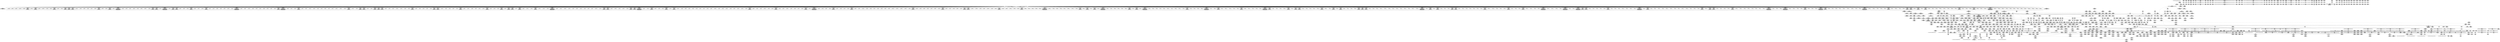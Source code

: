 digraph {
	CE0x5cce9f0 [shape=record,shape=Mrecord,label="{CE0x5cce9f0|may_rename:tmp18|security/selinux/hooks.c,1825}"]
	CE0x5c82c70 [shape=record,shape=Mrecord,label="{CE0x5c82c70|0:_i16,_56:_i8*,_:_CRE_983,984_}"]
	CE0x5cbdd60 [shape=record,shape=Mrecord,label="{CE0x5cbdd60|may_rename:tmp10|security/selinux/hooks.c,1816|*SummSource*}"]
	CE0x5d08450 [shape=record,shape=Mrecord,label="{CE0x5d08450|i64_18|*Constant*|*SummSource*}"]
	CE0x5c1e360 [shape=record,shape=Mrecord,label="{CE0x5c1e360|104:_%struct.inode*,_:_CRE_200,201_}"]
	CE0x5d25910 [shape=record,shape=Mrecord,label="{CE0x5d25910|may_rename:d_inode41|security/selinux/hooks.c,1845|*SummSink*}"]
	CE0x5cda0c0 [shape=record,shape=Mrecord,label="{CE0x5cda0c0|may_rename:tmp29|security/selinux/hooks.c,1829|*SummSink*}"]
	CE0x5cb3f50 [shape=record,shape=Mrecord,label="{CE0x5cb3f50|avc_has_perm:entry|*SummSource*}"]
	CE0x5c2e730 [shape=record,shape=Mrecord,label="{CE0x5c2e730|0:_i16,_56:_i8*,_:_CRE_579,580_}"]
	CE0x5c19c60 [shape=record,shape=Mrecord,label="{CE0x5c19c60|104:_%struct.inode*,_:_CRE_169,170_}"]
	CE0x5c10d80 [shape=record,shape=Mrecord,label="{CE0x5c10d80|may_rename:tmp4|*LoadInst*|security/selinux/hooks.c,1814}"]
	CE0x5c703a0 [shape=record,shape=Mrecord,label="{CE0x5c703a0|_ret_%struct.task_struct*_%tmp4,_!dbg_!27714|./arch/x86/include/asm/current.h,14|*SummSource*}"]
	CE0x5c14910 [shape=record,shape=Mrecord,label="{CE0x5c14910|0:_i16,_56:_i8*,_:_CRE_184,185_}"]
	CE0x5d1f120 [shape=record,shape=Mrecord,label="{CE0x5d1f120|may_rename:conv50|security/selinux/hooks.c,1848|*SummSource*}"]
	CE0x5bc8860 [shape=record,shape=Mrecord,label="{CE0x5bc8860|104:_%struct.inode*,_:_CRE_96,104_|*MultipleSource*|security/selinux/hooks.c,1814|Function::selinux_inode_rename&Arg::old_dentry::|Function::selinux_inode_rename&Arg::new_dentry::|Function::may_rename&Arg::old_dentry::|Function::may_rename&Arg::new_dentry::}"]
	CE0x5bff850 [shape=record,shape=Mrecord,label="{CE0x5bff850|GLOBAL:current_task|Global_var:current_task|*SummSink*}"]
	CE0x5cd9080 [shape=record,shape=Mrecord,label="{CE0x5cd9080|may_rename:tmp78|security/selinux/hooks.c,1853}"]
	CE0x5bbd630 [shape=record,shape=Mrecord,label="{CE0x5bbd630|selinux_inode_rename:new_dentry|Function::selinux_inode_rename&Arg::new_dentry::|*SummSource*}"]
	CE0x5c37f10 [shape=record,shape=Mrecord,label="{CE0x5c37f10|0:_i16,_56:_i8*,_:_CRE_928,929_}"]
	CE0x5bb6010 [shape=record,shape=Mrecord,label="{CE0x5bb6010|0:_i16,_56:_i8*,_:_CRE_800,804_|*MultipleSource*|*LoadInst*|security/selinux/hooks.c,1814|security/selinux/hooks.c,1814}"]
	CE0x5d16430 [shape=record,shape=Mrecord,label="{CE0x5d16430|may_rename:tobool49|security/selinux/hooks.c,1848|*SummSource*}"]
	CE0x5ce20e0 [shape=record,shape=Mrecord,label="{CE0x5ce20e0|may_rename:tmp39|security/selinux/hooks.c,1832}"]
	CE0x5bf5870 [shape=record,shape=Mrecord,label="{CE0x5bf5870|_call_void_mcount()_#3|*SummSink*}"]
	CE0x5c21810 [shape=record,shape=Mrecord,label="{CE0x5c21810|0:_i16,_56:_i8*,_:_CRE_204,205_}"]
	CE0x5bc9300 [shape=record,shape=Mrecord,label="{CE0x5bc9300|may_rename:bb}"]
	CE0x5d0b560 [shape=record,shape=Mrecord,label="{CE0x5d0b560|may_rename:tmp69|security/selinux/hooks.c,1847}"]
	CE0x5c08710 [shape=record,shape=Mrecord,label="{CE0x5c08710|current_sid:tmp6|security/selinux/hooks.c,218}"]
	CE0x5ce1540 [shape=record,shape=Mrecord,label="{CE0x5ce1540|may_rename:tmp35|security/selinux/hooks.c,1831}"]
	CE0x5bb7610 [shape=record,shape=Mrecord,label="{CE0x5bb7610|0:_i16,_56:_i8*,_:_CRE_870,871_}"]
	CE0x5c19ff0 [shape=record,shape=Mrecord,label="{CE0x5c19ff0|104:_%struct.inode*,_:_CRE_172,173_}"]
	CE0x5c6fd70 [shape=record,shape=Mrecord,label="{CE0x5c6fd70|GLOBAL:get_current|*Constant*|*SummSource*}"]
	CE0x5c856c0 [shape=record,shape=Mrecord,label="{CE0x5c856c0|may_rename:tmp10|security/selinux/hooks.c,1816}"]
	CE0x5c07610 [shape=record,shape=Mrecord,label="{CE0x5c07610|current_sid:tmp10|security/selinux/hooks.c,218}"]
	CE0x5bfd1b0 [shape=record,shape=Mrecord,label="{CE0x5bfd1b0|current_sid:do.body|*SummSource*}"]
	CE0x5c25bd0 [shape=record,shape=Mrecord,label="{CE0x5c25bd0|0:_i16,_56:_i8*,_:_CRE_285,286_}"]
	CE0x5d24730 [shape=record,shape=Mrecord,label="{CE0x5d24730|current_sid:bb}"]
	CE0x5c197a0 [shape=record,shape=Mrecord,label="{CE0x5c197a0|104:_%struct.inode*,_:_CRE_165,166_}"]
	CE0x5bd83c0 [shape=record,shape=Mrecord,label="{CE0x5bd83c0|may_rename:tmp14|security/selinux/hooks.c,1823|*SummSink*}"]
	CE0x5d18f80 [shape=record,shape=Mrecord,label="{CE0x5d18f80|i64*_getelementptr_inbounds_(_29_x_i64_,_29_x_i64_*___llvm_gcov_ctr228,_i64_0,_i64_28)|*Constant*}"]
	CE0x5c19b30 [shape=record,shape=Mrecord,label="{CE0x5c19b30|104:_%struct.inode*,_:_CRE_168,169_}"]
	CE0x5c2f900 [shape=record,shape=Mrecord,label="{CE0x5c2f900|0:_i16,_56:_i8*,_:_CRE_594,595_}"]
	CE0x5c37590 [shape=record,shape=Mrecord,label="{CE0x5c37590|0:_i16,_56:_i8*,_:_CRE_920,921_}"]
	CE0x5c10530 [shape=record,shape=Mrecord,label="{CE0x5c10530|104:_%struct.inode*,_:_CRE_313,314_}"]
	CE0x5bd6010 [shape=record,shape=Mrecord,label="{CE0x5bd6010|may_rename:tmp13|security/selinux/hooks.c,1823|*SummSource*}"]
	CE0x5cd3f20 [shape=record,shape=Mrecord,label="{CE0x5cd3f20|may_rename:conv28|security/selinux/hooks.c,1839|*SummSource*}"]
	CE0x5d24910 [shape=record,shape=Mrecord,label="{CE0x5d24910|current_sid:bb|*SummSink*}"]
	CE0x5c0ffd0 [shape=record,shape=Mrecord,label="{CE0x5c0ffd0|104:_%struct.inode*,_:_CRE_308,309_}"]
	CE0x5cda1f0 [shape=record,shape=Mrecord,label="{CE0x5cda1f0|may_rename:cmp13|security/selinux/hooks.c,1829}"]
	CE0x5c36c10 [shape=record,shape=Mrecord,label="{CE0x5c36c10|0:_i16,_56:_i8*,_:_CRE_912,913_}"]
	CE0x5cd1940 [shape=record,shape=Mrecord,label="{CE0x5cd1940|may_rename:dentry24|security/selinux/hooks.c,1836|*SummSource*}"]
	CE0x5bc81c0 [shape=record,shape=Mrecord,label="{CE0x5bc81c0|104:_%struct.inode*,_:_CRE_90,91_}"]
	CE0x5c82620 [shape=record,shape=Mrecord,label="{CE0x5c82620|0:_i16,_56:_i8*,_:_CRE_978,979_}"]
	CE0x5bbd870 [shape=record,shape=Mrecord,label="{CE0x5bbd870|selinux_inode_rename:new_dentry|Function::selinux_inode_rename&Arg::new_dentry::|*SummSink*}"]
	CE0x5c6b0e0 [shape=record,shape=Mrecord,label="{CE0x5c6b0e0|i8*_getelementptr_inbounds_(_45_x_i8_,_45_x_i8_*_.str12,_i32_0,_i32_0)|*Constant*|*SummSource*}"]
	CE0x5bf4a20 [shape=record,shape=Mrecord,label="{CE0x5bf4a20|GLOBAL:current_sid.__warned|Global_var:current_sid.__warned}"]
	CE0x5ccf8e0 [shape=record,shape=Mrecord,label="{CE0x5ccf8e0|may_rename:tmp26|security/selinux/hooks.c,1829|*SummSource*}"]
	"CONST[source:0(mediator),value:2(dynamic)][purpose:{object}][SnkIdx:6]"
	CE0x5c2b5d0 [shape=record,shape=Mrecord,label="{CE0x5c2b5d0|0:_i16,_56:_i8*,_:_CRE_500,504_|*MultipleSource*|*LoadInst*|security/selinux/hooks.c,1814|security/selinux/hooks.c,1814}"]
	CE0x5c98740 [shape=record,shape=Mrecord,label="{CE0x5c98740|may_rename:conv3|security/selinux/hooks.c,1815|*SummSink*}"]
	CE0x5c10b20 [shape=record,shape=Mrecord,label="{CE0x5c10b20|104:_%struct.inode*,_:_CRE_318,319_}"]
	CE0x5cd18d0 [shape=record,shape=Mrecord,label="{CE0x5cd18d0|may_rename:u23|security/selinux/hooks.c,1836|*SummSink*}"]
	CE0x5d088e0 [shape=record,shape=Mrecord,label="{CE0x5d088e0|i64_19|*Constant*|*SummSink*}"]
	CE0x5c01600 [shape=record,shape=Mrecord,label="{CE0x5c01600|current_sid:tmp10|security/selinux/hooks.c,218|*SummSource*}"]
	CE0x5cdb360 [shape=record,shape=Mrecord,label="{CE0x5cdb360|i64_10|*Constant*|*SummSource*}"]
	CE0x5cd3c10 [shape=record,shape=Mrecord,label="{CE0x5cd3c10|i64_2097152|*Constant*}"]
	CE0x5c81c50 [shape=record,shape=Mrecord,label="{CE0x5c81c50|0:_i16,_56:_i8*,_:_CRE_936,944_|*MultipleSource*|*LoadInst*|security/selinux/hooks.c,1814|security/selinux/hooks.c,1814}"]
	CE0x5c31dd0 [shape=record,shape=Mrecord,label="{CE0x5c31dd0|0:_i16,_56:_i8*,_:_CRE_624,628_|*MultipleSource*|*LoadInst*|security/selinux/hooks.c,1814|security/selinux/hooks.c,1814}"]
	CE0x5bf2460 [shape=record,shape=Mrecord,label="{CE0x5bf2460|GLOBAL:__llvm_gcov_ctr228|Global_var:__llvm_gcov_ctr228|*SummSource*}"]
	CE0x5c12550 [shape=record,shape=Mrecord,label="{CE0x5c12550|0:_i16,_56:_i8*,_:_CRE_154,155_}"]
	CE0x5c04430 [shape=record,shape=Mrecord,label="{CE0x5c04430|current_sid:tobool|security/selinux/hooks.c,218|*SummSink*}"]
	CE0x5c13c00 [shape=record,shape=Mrecord,label="{CE0x5c13c00|0:_i16,_56:_i8*,_:_CRE_173,174_}"]
	CE0x5ce4b60 [shape=record,shape=Mrecord,label="{CE0x5ce4b60|current_sid:sid|security/selinux/hooks.c,220|*SummSink*}"]
	CE0x5cda7b0 [shape=record,shape=Mrecord,label="{CE0x5cda7b0|i64_9|*Constant*}"]
	CE0x5be3ac0 [shape=record,shape=Mrecord,label="{CE0x5be3ac0|may_rename:if.end54|*SummSink*}"]
	CE0x5c356b0 [shape=record,shape=Mrecord,label="{CE0x5c356b0|0:_i16,_56:_i8*,_:_CRE_894,895_}"]
	CE0x5cb5fa0 [shape=record,shape=Mrecord,label="{CE0x5cb5fa0|avc_has_perm:requested|Function::avc_has_perm&Arg::requested::}"]
	"CONST[source:0(mediator),value:2(dynamic)][purpose:{object}][SnkIdx:2]"
	CE0x5c102d0 [shape=record,shape=Mrecord,label="{CE0x5c102d0|104:_%struct.inode*,_:_CRE_311,312_}"]
	CE0x5c82ed0 [shape=record,shape=Mrecord,label="{CE0x5c82ed0|0:_i16,_56:_i8*,_:_CRE_984,988_|*MultipleSource*|*LoadInst*|security/selinux/hooks.c,1814|security/selinux/hooks.c,1814}"]
	CE0x5ce51d0 [shape=record,shape=Mrecord,label="{CE0x5ce51d0|get_current:tmp}"]
	CE0x5c97a90 [shape=record,shape=Mrecord,label="{CE0x5c97a90|may_rename:tmp8|security/selinux/hooks.c,1815}"]
	CE0x5c1e950 [shape=record,shape=Mrecord,label="{CE0x5c1e950|104:_%struct.inode*,_:_CRE_205,206_}"]
	CE0x5c1f1a0 [shape=record,shape=Mrecord,label="{CE0x5c1f1a0|104:_%struct.inode*,_:_CRE_212,213_}"]
	CE0x5c2ab00 [shape=record,shape=Mrecord,label="{CE0x5c2ab00|0:_i16,_56:_i8*,_:_CRE_482,483_}"]
	CE0x5cd47d0 [shape=record,shape=Mrecord,label="{CE0x5cd47d0|may_rename:or|security/selinux/hooks.c,1839|*SummSource*}"]
	CE0x5d05890 [shape=record,shape=Mrecord,label="{CE0x5d05890|may_rename:tmp56|security/selinux/hooks.c,1842|*SummSink*}"]
	CE0x5c1f530 [shape=record,shape=Mrecord,label="{CE0x5c1f530|104:_%struct.inode*,_:_CRE_215,216_}"]
	CE0x5c23110 [shape=record,shape=Mrecord,label="{CE0x5c23110|0:_i16,_56:_i8*,_:_CRE_249,250_}"]
	CE0x5c12ed0 [shape=record,shape=Mrecord,label="{CE0x5c12ed0|0:_i16,_56:_i8*,_:_CRE_162,163_}"]
	CE0x5c11f60 [shape=record,shape=Mrecord,label="{CE0x5c11f60|0:_i16,_56:_i8*,_:_CRE_149,150_}"]
	CE0x5c19410 [shape=record,shape=Mrecord,label="{CE0x5c19410|104:_%struct.inode*,_:_CRE_162,163_}"]
	CE0x5d0ddd0 [shape=record,shape=Mrecord,label="{CE0x5d0ddd0|may_rename:i_mode42|security/selinux/hooks.c,1845}"]
	CE0x5bf2010 [shape=record,shape=Mrecord,label="{CE0x5bf2010|_call_void_mcount()_#3|*SummSource*}"]
	CE0x5bc7210 [shape=record,shape=Mrecord,label="{CE0x5bc7210|104:_%struct.inode*,_:_CRE_48,52_|*MultipleSource*|security/selinux/hooks.c,1814|Function::selinux_inode_rename&Arg::old_dentry::|Function::selinux_inode_rename&Arg::new_dentry::|Function::may_rename&Arg::old_dentry::|Function::may_rename&Arg::new_dentry::}"]
	CE0x5c35910 [shape=record,shape=Mrecord,label="{CE0x5c35910|0:_i16,_56:_i8*,_:_CRE_896,897_}"]
	CE0x5d09bf0 [shape=record,shape=Mrecord,label="{CE0x5d09bf0|may_rename:tobool33|security/selinux/hooks.c,1841|*SummSink*}"]
	CE0x5c36750 [shape=record,shape=Mrecord,label="{CE0x5c36750|0:_i16,_56:_i8*,_:_CRE_908,909_}"]
	CE0x5c2ebf0 [shape=record,shape=Mrecord,label="{CE0x5c2ebf0|0:_i16,_56:_i8*,_:_CRE_583,584_}"]
	CE0x5c864a0 [shape=record,shape=Mrecord,label="{CE0x5c864a0|may_rename:tmp79|security/selinux/hooks.c,1853|*SummSource*}"]
	CE0x5c0eb60 [shape=record,shape=Mrecord,label="{CE0x5c0eb60|104:_%struct.inode*,_:_CRE_272,280_|*MultipleSource*|security/selinux/hooks.c,1814|Function::selinux_inode_rename&Arg::old_dentry::|Function::selinux_inode_rename&Arg::new_dentry::|Function::may_rename&Arg::old_dentry::|Function::may_rename&Arg::new_dentry::}"]
	CE0x5c98d60 [shape=record,shape=Mrecord,label="{CE0x5c98d60|i32_61440|*Constant*}"]
	CE0x5c363c0 [shape=record,shape=Mrecord,label="{CE0x5c363c0|0:_i16,_56:_i8*,_:_CRE_905,906_}"]
	CE0x5cb5bc0 [shape=record,shape=Mrecord,label="{CE0x5cb5bc0|i32_10485760|*Constant*|*SummSource*}"]
	CE0x5c1f2d0 [shape=record,shape=Mrecord,label="{CE0x5c1f2d0|104:_%struct.inode*,_:_CRE_213,214_}"]
	CE0x5bd4f00 [shape=record,shape=Mrecord,label="{CE0x5bd4f00|may_rename:old_dentry|Function::may_rename&Arg::old_dentry::|*SummSink*}"]
	CE0x5c133b0 [shape=record,shape=Mrecord,label="{CE0x5c133b0|0:_i16,_56:_i8*,_:_CRE_166,167_}"]
	CE0x5bc6a10 [shape=record,shape=Mrecord,label="{CE0x5bc6a10|0:_i16,_56:_i8*,_:_CRE_136,137_}"]
	CE0x5d257b0 [shape=record,shape=Mrecord,label="{CE0x5d257b0|may_rename:d_inode41|security/selinux/hooks.c,1845|*SummSource*}"]
	CE0x5ce2410 [shape=record,shape=Mrecord,label="{CE0x5ce2410|may_rename:tmp39|security/selinux/hooks.c,1832|*SummSink*}"]
	CE0x5c80810 [shape=record,shape=Mrecord,label="{CE0x5c80810|may_rename:tmp48|security/selinux/hooks.c,1838|*SummSource*}"]
	CE0x5bd8240 [shape=record,shape=Mrecord,label="{CE0x5bd8240|may_rename:tmp14|security/selinux/hooks.c,1823|*SummSource*}"]
	CE0x5d06960 [shape=record,shape=Mrecord,label="{CE0x5d06960|may_rename:d_inode36|security/selinux/hooks.c,1843|*SummSource*}"]
	CE0x5c6e7b0 [shape=record,shape=Mrecord,label="{CE0x5c6e7b0|i64*_getelementptr_inbounds_(_11_x_i64_,_11_x_i64_*___llvm_gcov_ctr125,_i64_0,_i64_10)|*Constant*}"]
	CE0x5bb61f0 [shape=record,shape=Mrecord,label="{CE0x5bb61f0|0:_i16,_56:_i8*,_:_CRE_808,816_|*MultipleSource*|*LoadInst*|security/selinux/hooks.c,1814|security/selinux/hooks.c,1814}"]
	CE0x5c309a0 [shape=record,shape=Mrecord,label="{CE0x5c309a0|0:_i16,_56:_i8*,_:_CRE_608,609_}"]
	CE0x5c705b0 [shape=record,shape=Mrecord,label="{CE0x5c705b0|_ret_%struct.task_struct*_%tmp4,_!dbg_!27714|./arch/x86/include/asm/current.h,14}"]
	CE0x5ce4e40 [shape=record,shape=Mrecord,label="{CE0x5ce4e40|0:_i32,_4:_i32,_8:_i32,_12:_i32,_:_CMRE_4,8_|*MultipleSource*|security/selinux/hooks.c,218|security/selinux/hooks.c,218|security/selinux/hooks.c,220}"]
	CE0x5c2a9d0 [shape=record,shape=Mrecord,label="{CE0x5c2a9d0|0:_i16,_56:_i8*,_:_CRE_481,482_}"]
	CE0x5c6b3a0 [shape=record,shape=Mrecord,label="{CE0x5c6b3a0|i32_78|*Constant*|*SummSource*}"]
	CE0x5d17e10 [shape=record,shape=Mrecord,label="{CE0x5d17e10|may_rename:tmp65|security/selinux/hooks.c,1844|*SummSource*}"]
	CE0x5c0dea0 [shape=record,shape=Mrecord,label="{CE0x5c0dea0|may_rename:sid7|security/selinux/hooks.c,1825}"]
	CE0x5d09ff0 [shape=record,shape=Mrecord,label="{CE0x5d09ff0|i64_22|*Constant*|*SummSource*}"]
	CE0x5cd8400 [shape=record,shape=Mrecord,label="{CE0x5cd8400|i64_4|*Constant*|*SummSink*}"]
	CE0x5c2ee50 [shape=record,shape=Mrecord,label="{CE0x5c2ee50|0:_i16,_56:_i8*,_:_CRE_585,586_}"]
	CE0x5c97f60 [shape=record,shape=Mrecord,label="{CE0x5c97f60|i32_16384|*Constant*|*SummSink*}"]
	CE0x5c20240 [shape=record,shape=Mrecord,label="{CE0x5c20240|104:_%struct.inode*,_:_CRE_240,248_|*MultipleSource*|security/selinux/hooks.c,1814|Function::selinux_inode_rename&Arg::old_dentry::|Function::selinux_inode_rename&Arg::new_dentry::|Function::may_rename&Arg::old_dentry::|Function::may_rename&Arg::new_dentry::}"]
	CE0x5cb5110 [shape=record,shape=Mrecord,label="{CE0x5cb5110|avc_has_perm:tclass|Function::avc_has_perm&Arg::tclass::|*SummSink*}"]
	CE0x5cd6d40 [shape=record,shape=Mrecord,label="{CE0x5cd6d40|may_rename:tmp24|security/selinux/hooks.c,1828|*SummSink*}"]
	CE0x5d07b00 [shape=record,shape=Mrecord,label="{CE0x5d07b00|i64_22|*Constant*}"]
	CE0x5c28530 [shape=record,shape=Mrecord,label="{CE0x5c28530|0:_i16,_56:_i8*,_:_CRE_352,360_|*MultipleSource*|*LoadInst*|security/selinux/hooks.c,1814|security/selinux/hooks.c,1814}"]
	CE0x5c35ca0 [shape=record,shape=Mrecord,label="{CE0x5c35ca0|0:_i16,_56:_i8*,_:_CRE_899,900_}"]
	CE0x5c11e30 [shape=record,shape=Mrecord,label="{CE0x5c11e30|0:_i16,_56:_i8*,_:_CRE_148,149_}"]
	CE0x5d0f650 [shape=record,shape=Mrecord,label="{CE0x5d0f650|may_rename:tobool52|security/selinux/hooks.c,1849}"]
	CE0x5d1fc30 [shape=record,shape=Mrecord,label="{CE0x5d1fc30|may_rename:conv43|security/selinux/hooks.c,1845}"]
	CE0x5bb79a0 [shape=record,shape=Mrecord,label="{CE0x5bb79a0|0:_i16,_56:_i8*,_:_CRE_873,874_}"]
	CE0x5c0b050 [shape=record,shape=Mrecord,label="{CE0x5c0b050|may_rename:d_inode39|security/selinux/hooks.c,1844|*SummSource*}"]
	CE0x5c13610 [shape=record,shape=Mrecord,label="{CE0x5c13610|0:_i16,_56:_i8*,_:_CRE_168,169_}"]
	CE0x5d0b140 [shape=record,shape=Mrecord,label="{CE0x5d0b140|may_rename:sclass48|security/selinux/hooks.c,1847}"]
	CE0x5c19ec0 [shape=record,shape=Mrecord,label="{CE0x5c19ec0|104:_%struct.inode*,_:_CRE_171,172_}"]
	CE0x5c83ee0 [shape=record,shape=Mrecord,label="{CE0x5c83ee0|may_rename:tobool12|security/selinux/hooks.c,1829|*SummSource*}"]
	CE0x5c1a970 [shape=record,shape=Mrecord,label="{CE0x5c1a970|104:_%struct.inode*,_:_CRE_180,181_}"]
	CE0x5c0a630 [shape=record,shape=Mrecord,label="{CE0x5c0a630|may_rename:tmp61|security/selinux/hooks.c,1843|*SummSink*}"]
	CE0x5c1dea0 [shape=record,shape=Mrecord,label="{CE0x5c1dea0|104:_%struct.inode*,_:_CRE_196,197_}"]
	CE0x5cbe2a0 [shape=record,shape=Mrecord,label="{CE0x5cbe2a0|may_rename:type|security/selinux/hooks.c,1818|*SummSource*}"]
	CE0x5c37200 [shape=record,shape=Mrecord,label="{CE0x5c37200|0:_i16,_56:_i8*,_:_CRE_917,918_}"]
	CE0x5d17b00 [shape=record,shape=Mrecord,label="{CE0x5d17b00|may_rename:tmp64|security/selinux/hooks.c,1844|*SummSource*}"]
	CE0x5bd19f0 [shape=record,shape=Mrecord,label="{CE0x5bd19f0|may_rename:entry}"]
	CE0x5cd60a0 [shape=record,shape=Mrecord,label="{CE0x5cd60a0|i32_4|*Constant*|*SummSink*}"]
	CE0x5c7e620 [shape=record,shape=Mrecord,label="{CE0x5c7e620|may_rename:sid31|security/selinux/hooks.c,1840|*SummSink*}"]
	CE0x5bffc90 [shape=record,shape=Mrecord,label="{CE0x5bffc90|current_sid:do.end|*SummSink*}"]
	CE0x5c2e4d0 [shape=record,shape=Mrecord,label="{CE0x5c2e4d0|0:_i16,_56:_i8*,_:_CRE_577,578_}"]
	CE0x5d177b0 [shape=record,shape=Mrecord,label="{CE0x5d177b0|may_rename:i_security40|security/selinux/hooks.c,1844|*SummSink*}"]
	CE0x5bd9710 [shape=record,shape=Mrecord,label="{CE0x5bd9710|current_sid:tmp2|*SummSink*}"]
	CE0x5cb45e0 [shape=record,shape=Mrecord,label="{CE0x5cb45e0|avc_has_perm:tsid|Function::avc_has_perm&Arg::tsid::}"]
	CE0x5bdfa60 [shape=record,shape=Mrecord,label="{CE0x5bdfa60|may_rename:bb|*SummSource*}"]
	CE0x5cd6ff0 [shape=record,shape=Mrecord,label="{CE0x5cd6ff0|may_rename:tmp25|security/selinux/hooks.c,1828}"]
	CE0x5bc75b0 [shape=record,shape=Mrecord,label="{CE0x5bc75b0|104:_%struct.inode*,_:_CRE_64,72_|*MultipleSource*|security/selinux/hooks.c,1814|Function::selinux_inode_rename&Arg::old_dentry::|Function::selinux_inode_rename&Arg::new_dentry::|Function::may_rename&Arg::old_dentry::|Function::may_rename&Arg::new_dentry::}"]
	CE0x5c100d0 [shape=record,shape=Mrecord,label="{CE0x5c100d0|104:_%struct.inode*,_:_CRE_309,310_}"]
	CE0x5bf6610 [shape=record,shape=Mrecord,label="{CE0x5bf6610|may_rename:if.end30|*SummSink*}"]
	CE0x5c18500 [shape=record,shape=Mrecord,label="{CE0x5c18500|104:_%struct.inode*,_:_CRE_149,150_}"]
	CE0x5bb35b0 [shape=record,shape=Mrecord,label="{CE0x5bb35b0|may_rename:new_dir|Function::may_rename&Arg::new_dir::}"]
	CE0x5c868f0 [shape=record,shape=Mrecord,label="{CE0x5c868f0|may_rename:tmp79|security/selinux/hooks.c,1853|*SummSink*}"]
	CE0x5c140c0 [shape=record,shape=Mrecord,label="{CE0x5c140c0|0:_i16,_56:_i8*,_:_CRE_177,178_}"]
	CE0x5cd6c60 [shape=record,shape=Mrecord,label="{CE0x5cd6c60|may_rename:tmp24|security/selinux/hooks.c,1828}"]
	CE0x5c6d430 [shape=record,shape=Mrecord,label="{CE0x5c6d430|i64*_getelementptr_inbounds_(_11_x_i64_,_11_x_i64_*___llvm_gcov_ctr125,_i64_0,_i64_9)|*Constant*}"]
	CE0x5c23700 [shape=record,shape=Mrecord,label="{CE0x5c23700|0:_i16,_56:_i8*,_:_CRE_254,255_}"]
	CE0x5c025b0 [shape=record,shape=Mrecord,label="{CE0x5c025b0|GLOBAL:__llvm_gcov_ctr125|Global_var:__llvm_gcov_ctr125|*SummSource*}"]
	CE0x5c27ab0 [shape=record,shape=Mrecord,label="{CE0x5c27ab0|0:_i16,_56:_i8*,_:_CRE_311,312_}"]
	CE0x5c163f0 [shape=record,shape=Mrecord,label="{CE0x5c163f0|0:_i16,_56:_i8*,_:_CRE_88,96_|*MultipleSource*|*LoadInst*|security/selinux/hooks.c,1814|security/selinux/hooks.c,1814}"]
	CE0x5c14f00 [shape=record,shape=Mrecord,label="{CE0x5c14f00|0:_i16,_56:_i8*,_:_CRE_189,190_}"]
	CE0x5cb2860 [shape=record,shape=Mrecord,label="{CE0x5cb2860|may_rename:tmp59|security/selinux/hooks.c,1843|*SummSource*}"]
	CE0x5c1d3f0 [shape=record,shape=Mrecord,label="{CE0x5c1d3f0|104:_%struct.inode*,_:_CRE_187,188_}"]
	CE0x5c147e0 [shape=record,shape=Mrecord,label="{CE0x5c147e0|0:_i16,_56:_i8*,_:_CRE_183,184_}"]
	CE0x5c68f80 [shape=record,shape=Mrecord,label="{CE0x5c68f80|_call_void_lockdep_rcu_suspicious(i8*_getelementptr_inbounds_(_25_x_i8_,_25_x_i8_*_.str3,_i32_0,_i32_0),_i32_218,_i8*_getelementptr_inbounds_(_45_x_i8_,_45_x_i8_*_.str12,_i32_0,_i32_0))_#10,_!dbg_!27727|security/selinux/hooks.c,218}"]
	CE0x5c23e20 [shape=record,shape=Mrecord,label="{CE0x5c23e20|0:_i16,_56:_i8*,_:_CRE_260,261_}"]
	CE0x5c64810 [shape=record,shape=Mrecord,label="{CE0x5c64810|current_sid:land.lhs.true|*SummSink*}"]
	CE0x5bdc660 [shape=record,shape=Mrecord,label="{CE0x5bdc660|may_rename:tmp12|security/selinux/hooks.c,1823}"]
	CE0x5bff330 [shape=record,shape=Mrecord,label="{CE0x5bff330|i64*_getelementptr_inbounds_(_11_x_i64_,_11_x_i64_*___llvm_gcov_ctr125,_i64_0,_i64_1)|*Constant*}"]
	CE0x5c21f30 [shape=record,shape=Mrecord,label="{CE0x5c21f30|0:_i16,_56:_i8*,_:_CRE_212,216_|*MultipleSource*|*LoadInst*|security/selinux/hooks.c,1814|security/selinux/hooks.c,1814}"]
	CE0x5d26d90 [shape=record,shape=Mrecord,label="{CE0x5d26d90|may_rename:cond|security/selinux/hooks.c,1848|*SummSource*}"]
	CE0x5bc9430 [shape=record,shape=Mrecord,label="{CE0x5bc9430|i64_1|*Constant*|*SummSource*}"]
	CE0x5cd9f40 [shape=record,shape=Mrecord,label="{CE0x5cd9f40|may_rename:tmp29|security/selinux/hooks.c,1829|*SummSource*}"]
	CE0x5c29430 [shape=record,shape=Mrecord,label="{CE0x5c29430|0:_i16,_56:_i8*,_:_CRE_424,432_|*MultipleSource*|*LoadInst*|security/selinux/hooks.c,1814|security/selinux/hooks.c,1814}"]
	CE0x5bbe340 [shape=record,shape=Mrecord,label="{CE0x5bbe340|may_rename:old_dir|Function::may_rename&Arg::old_dir::}"]
	CE0x5ce2540 [shape=record,shape=Mrecord,label="{CE0x5ce2540|may_rename:tmp40|security/selinux/hooks.c,1833}"]
	CE0x5c7e550 [shape=record,shape=Mrecord,label="{CE0x5c7e550|may_rename:sid31|security/selinux/hooks.c,1840|*SummSource*}"]
	CE0x5bf69a0 [shape=record,shape=Mrecord,label="{CE0x5bf69a0|GLOBAL:current_sid.__warned|Global_var:current_sid.__warned|*SummSource*}"]
	CE0x5ccedf0 [shape=record,shape=Mrecord,label="{CE0x5ccedf0|may_rename:tmp18|security/selinux/hooks.c,1825|*SummSink*}"]
	CE0x5bf9610 [shape=record,shape=Mrecord,label="{CE0x5bf9610|_ret_i32_%tmp24,_!dbg_!27742|security/selinux/hooks.c,220}"]
	CE0x5c234a0 [shape=record,shape=Mrecord,label="{CE0x5c234a0|0:_i16,_56:_i8*,_:_CRE_252,253_}"]
	CE0x5cd0410 [shape=record,shape=Mrecord,label="{CE0x5cd0410|i64*_getelementptr_inbounds_(_29_x_i64_,_29_x_i64_*___llvm_gcov_ctr228,_i64_0,_i64_6)|*Constant*}"]
	CE0x5bf44f0 [shape=record,shape=Mrecord,label="{CE0x5bf44f0|COLLAPSED:_GCMRE___llvm_gcov_ctr228_internal_global_29_x_i64_zeroinitializer:_elem_0:default:}"]
	CE0x5d05ba0 [shape=record,shape=Mrecord,label="{CE0x5d05ba0|may_rename:tmp57|security/selinux/hooks.c,1842|*SummSource*}"]
	CE0x5c34270 [shape=record,shape=Mrecord,label="{CE0x5c34270|0:_i16,_56:_i8*,_:_CRE_792,800_|*MultipleSource*|*LoadInst*|security/selinux/hooks.c,1814|security/selinux/hooks.c,1814}"]
	CE0x5d1f670 [shape=record,shape=Mrecord,label="{CE0x5d1f670|may_rename:tmp67|security/selinux/hooks.c,1845}"]
	CE0x5c2e3a0 [shape=record,shape=Mrecord,label="{CE0x5c2e3a0|0:_i16,_56:_i8*,_:_CRE_576,577_}"]
	CE0x5cb4910 [shape=record,shape=Mrecord,label="{CE0x5cb4910|avc_has_perm:tsid|Function::avc_has_perm&Arg::tsid::|*SummSink*}"]
	CE0x5c97d10 [shape=record,shape=Mrecord,label="{CE0x5c97d10|may_rename:tmp8|security/selinux/hooks.c,1815|*SummSource*}"]
	CE0x5c34090 [shape=record,shape=Mrecord,label="{CE0x5c34090|0:_i16,_56:_i8*,_:_CRE_776,792_|*MultipleSource*|*LoadInst*|security/selinux/hooks.c,1814|security/selinux/hooks.c,1814}"]
	CE0x5c37cb0 [shape=record,shape=Mrecord,label="{CE0x5c37cb0|0:_i16,_56:_i8*,_:_CRE_926,927_}"]
	CE0x5c122f0 [shape=record,shape=Mrecord,label="{CE0x5c122f0|0:_i16,_56:_i8*,_:_CRE_152,153_}"]
	CE0x5c81660 [shape=record,shape=Mrecord,label="{CE0x5c81660|0:_i16,_56:_i8*,_:_CRE_932,933_}"]
	CE0x5bf2300 [shape=record,shape=Mrecord,label="{CE0x5bf2300|GLOBAL:__llvm_gcov_ctr228|Global_var:__llvm_gcov_ctr228}"]
	CE0x5c80ac0 [shape=record,shape=Mrecord,label="{CE0x5c80ac0|may_rename:tmp49|security/selinux/hooks.c,1839}"]
	CE0x5bc8430 [shape=record,shape=Mrecord,label="{CE0x5bc8430|104:_%struct.inode*,_:_CRE_92,93_}"]
	CE0x5ce1fb0 [shape=record,shape=Mrecord,label="{CE0x5ce1fb0|may_rename:tmp38|security/selinux/hooks.c,1832|*SummSink*}"]
	CE0x5c1cd20 [shape=record,shape=Mrecord,label="{CE0x5c1cd20|104:_%struct.inode*,_:_CRE_181,182_}"]
	CE0x5bbe520 [shape=record,shape=Mrecord,label="{CE0x5bbe520|may_rename:old_dir|Function::may_rename&Arg::old_dir::|*SummSink*}"]
	CE0x5c30020 [shape=record,shape=Mrecord,label="{CE0x5c30020|0:_i16,_56:_i8*,_:_CRE_600,601_}"]
	CE0x5caa820 [shape=record,shape=Mrecord,label="{CE0x5caa820|may_rename:tmp9|*LoadInst*|security/selinux/hooks.c,1816|*SummSource*}"]
	CE0x5cbeff0 [shape=record,shape=Mrecord,label="{CE0x5cbeff0|i64_16|*Constant*}"]
	CE0x5c6f490 [shape=record,shape=Mrecord,label="{CE0x5c6f490|current_sid:call4|security/selinux/hooks.c,218}"]
	CE0x5bb51a0 [shape=record,shape=Mrecord,label="{CE0x5bb51a0|may_rename:tmp2|*LoadInst*|security/selinux/hooks.c,1813|*SummSink*}"]
	CE0x5c34f90 [shape=record,shape=Mrecord,label="{CE0x5c34f90|0:_i16,_56:_i8*,_:_CRE_888,889_}"]
	CE0x5ccf7e0 [shape=record,shape=Mrecord,label="{CE0x5ccf7e0|may_rename:tmp26|security/selinux/hooks.c,1829}"]
	CE0x5d16e80 [shape=record,shape=Mrecord,label="{CE0x5d16e80|i64*_getelementptr_inbounds_(_29_x_i64_,_29_x_i64_*___llvm_gcov_ctr228,_i64_0,_i64_25)|*Constant*}"]
	CE0x5bf6720 [shape=record,shape=Mrecord,label="{CE0x5bf6720|may_rename:if.end35}"]
	CE0x5d279d0 [shape=record,shape=Mrecord,label="{CE0x5d279d0|may_rename:cmp45|security/selinux/hooks.c,1845|*SummSource*}"]
	CE0x5c2cd10 [shape=record,shape=Mrecord,label="{CE0x5c2cd10|0:_i16,_56:_i8*,_:_CRE_557,558_}"]
	CE0x5d07650 [shape=record,shape=Mrecord,label="{CE0x5d07650|may_rename:tobool37|security/selinux/hooks.c,1843}"]
	CE0x5cd1bf0 [shape=record,shape=Mrecord,label="{CE0x5cd1bf0|may_rename:d_inode25|security/selinux/hooks.c,1838}"]
	CE0x5c329b0 [shape=record,shape=Mrecord,label="{CE0x5c329b0|0:_i16,_56:_i8*,_:_CRE_680,684_|*MultipleSource*|*LoadInst*|security/selinux/hooks.c,1814|security/selinux/hooks.c,1814}"]
	CE0x5c13740 [shape=record,shape=Mrecord,label="{CE0x5c13740|0:_i16,_56:_i8*,_:_CRE_169,170_}"]
	CE0x5c2e270 [shape=record,shape=Mrecord,label="{CE0x5c2e270|0:_i16,_56:_i8*,_:_CRE_575,576_}"]
	CE0x5d27520 [shape=record,shape=Mrecord,label="{CE0x5d27520|may_rename:and44|security/selinux/hooks.c,1845|*SummSource*}"]
	CE0x5bdc550 [shape=record,shape=Mrecord,label="{CE0x5bdc550|i64_0|*Constant*}"]
	CE0x5c80130 [shape=record,shape=Mrecord,label="{CE0x5c80130|may_rename:tmp47|security/selinux/hooks.c,1838}"]
	CE0x5cde020 [shape=record,shape=Mrecord,label="{CE0x5cde020|may_rename:tmp36|security/selinux/hooks.c,1832|*SummSink*}"]
	CE0x5c6eb90 [shape=record,shape=Mrecord,label="{CE0x5c6eb90|i64*_getelementptr_inbounds_(_11_x_i64_,_11_x_i64_*___llvm_gcov_ctr125,_i64_0,_i64_10)|*Constant*|*SummSource*}"]
	CE0x5cddf50 [shape=record,shape=Mrecord,label="{CE0x5cddf50|may_rename:tmp36|security/selinux/hooks.c,1832|*SummSource*}"]
	CE0x5bcf150 [shape=record,shape=Mrecord,label="{CE0x5bcf150|selinux_inode_rename:call|security/selinux/hooks.c,2800|*SummSource*}"]
	CE0x5bf56e0 [shape=record,shape=Mrecord,label="{CE0x5bf56e0|i64*_getelementptr_inbounds_(_29_x_i64_,_29_x_i64_*___llvm_gcov_ctr228,_i64_0,_i64_0)|*Constant*|*SummSink*}"]
	CE0x5c26680 [shape=record,shape=Mrecord,label="{CE0x5c26680|0:_i16,_56:_i8*,_:_CRE_294,295_}"]
	CE0x5cdd450 [shape=record,shape=Mrecord,label="{CE0x5cdd450|may_rename:tmp34|security/selinux/hooks.c,1830}"]
	CE0x5bbb130 [shape=record,shape=Mrecord,label="{CE0x5bbb130|i64*_getelementptr_inbounds_(_2_x_i64_,_2_x_i64_*___llvm_gcov_ctr227,_i64_0,_i64_0)|*Constant*}"]
	CE0x5c15ae0 [shape=record,shape=Mrecord,label="{CE0x5c15ae0|0:_i16,_56:_i8*,_:_CRE_56,64_|*MultipleSource*|*LoadInst*|security/selinux/hooks.c,1814|security/selinux/hooks.c,1814}"]
	CE0x5cd62a0 [shape=record,shape=Mrecord,label="{CE0x5cd62a0|may_rename:sclass|security/selinux/hooks.c,1826}"]
	CE0x5c29250 [shape=record,shape=Mrecord,label="{CE0x5c29250|0:_i16,_56:_i8*,_:_CRE_416,424_|*MultipleSource*|*LoadInst*|security/selinux/hooks.c,1814|security/selinux/hooks.c,1814}"]
	CE0x5c2fb60 [shape=record,shape=Mrecord,label="{CE0x5c2fb60|0:_i16,_56:_i8*,_:_CRE_596,597_}"]
	"CONST[source:2(external),value:2(dynamic)][purpose:{subject}][SrcIdx:5]"
	CE0x5c67e20 [shape=record,shape=Mrecord,label="{CE0x5c67e20|current_sid:tmp15|security/selinux/hooks.c,218|*SummSource*}"]
	CE0x5c37330 [shape=record,shape=Mrecord,label="{CE0x5c37330|0:_i16,_56:_i8*,_:_CRE_918,919_}"]
	CE0x5c1a5e0 [shape=record,shape=Mrecord,label="{CE0x5c1a5e0|104:_%struct.inode*,_:_CRE_177,178_}"]
	CE0x5c05980 [shape=record,shape=Mrecord,label="{CE0x5c05980|may_rename:if.end11|*SummSink*}"]
	CE0x5d073b0 [shape=record,shape=Mrecord,label="{CE0x5d073b0|may_rename:tmp58|*LoadInst*|security/selinux/hooks.c,1843|*SummSource*}"]
	CE0x5c0f1b0 [shape=record,shape=Mrecord,label="{CE0x5c0f1b0|104:_%struct.inode*,_:_CRE_288,296_|*MultipleSource*|security/selinux/hooks.c,1814|Function::selinux_inode_rename&Arg::old_dentry::|Function::selinux_inode_rename&Arg::new_dentry::|Function::may_rename&Arg::old_dentry::|Function::may_rename&Arg::new_dentry::}"]
	CE0x5c1e490 [shape=record,shape=Mrecord,label="{CE0x5c1e490|104:_%struct.inode*,_:_CRE_201,202_}"]
	CE0x5c2c8f0 [shape=record,shape=Mrecord,label="{CE0x5c2c8f0|0:_i16,_56:_i8*,_:_CRE_554,555_}"]
	CE0x5c1a710 [shape=record,shape=Mrecord,label="{CE0x5c1a710|104:_%struct.inode*,_:_CRE_178,179_}"]
	CE0x5c31910 [shape=record,shape=Mrecord,label="{CE0x5c31910|0:_i16,_56:_i8*,_:_CRE_621,622_}"]
	CE0x5c26c70 [shape=record,shape=Mrecord,label="{CE0x5c26c70|0:_i16,_56:_i8*,_:_CRE_299,300_}"]
	CE0x5d09990 [shape=record,shape=Mrecord,label="{CE0x5d09990|may_rename:tobool33|security/selinux/hooks.c,1841}"]
	CE0x5c38170 [shape=record,shape=Mrecord,label="{CE0x5c38170|0:_i16,_56:_i8*,_:_CRE_930,931_}"]
	CE0x5ce48a0 [shape=record,shape=Mrecord,label="{CE0x5ce48a0|current_sid:sid|security/selinux/hooks.c,220}"]
	CE0x5d091f0 [shape=record,shape=Mrecord,label="{CE0x5d091f0|may_rename:tmp54|security/selinux/hooks.c,1841}"]
	CE0x5c83900 [shape=record,shape=Mrecord,label="{CE0x5c83900|may_rename:tmp6|security/selinux/hooks.c,1814|*SummSource*}"]
	CE0x5cb5710 [shape=record,shape=Mrecord,label="{CE0x5cb5710|i32_(i32,_i32,_i16,_i32,_%struct.common_audit_data*)*_bitcast_(i32_(i32,_i32,_i16,_i32,_%struct.common_audit_data.495*)*_avc_has_perm_to_i32_(i32,_i32,_i16,_i32,_%struct.common_audit_data*)*)|*Constant*}"]
	CE0x5cb4520 [shape=record,shape=Mrecord,label="{CE0x5cb4520|avc_has_perm:ssid|Function::avc_has_perm&Arg::ssid::|*SummSink*}"]
	CE0x5c11840 [shape=record,shape=Mrecord,label="{CE0x5c11840|0:_i16,_56:_i8*,_:_CRE_143,144_}"]
	CE0x5cba570 [shape=record,shape=Mrecord,label="{CE0x5cba570|may_rename:u|security/selinux/hooks.c,1820|*SummSource*}"]
	CE0x5cdd640 [shape=record,shape=Mrecord,label="{CE0x5cdd640|may_rename:tmp34|security/selinux/hooks.c,1830|*SummSink*}"]
	CE0x5d24270 [shape=record,shape=Mrecord,label="{CE0x5d24270|i64*_getelementptr_inbounds_(_11_x_i64_,_11_x_i64_*___llvm_gcov_ctr125,_i64_0,_i64_6)|*Constant*}"]
	CE0x6ee1780 [shape=record,shape=Mrecord,label="{CE0x6ee1780|current_sid:entry}"]
	CE0x5cd9650 [shape=record,shape=Mrecord,label="{CE0x5cd9650|i64*_getelementptr_inbounds_(_29_x_i64_,_29_x_i64_*___llvm_gcov_ctr228,_i64_0,_i64_27)|*Constant*|*SummSource*}"]
	CE0x5c21ba0 [shape=record,shape=Mrecord,label="{CE0x5c21ba0|0:_i16,_56:_i8*,_:_CRE_207,208_}"]
	CE0x5bbabd0 [shape=record,shape=Mrecord,label="{CE0x5bbabd0|selinux_inode_rename:tmp2}"]
	CE0x5c6c640 [shape=record,shape=Mrecord,label="{CE0x5c6c640|current_sid:security|security/selinux/hooks.c,218}"]
	CE0x5c6c6b0 [shape=record,shape=Mrecord,label="{CE0x5c6c6b0|current_sid:security|security/selinux/hooks.c,218|*SummSource*}"]
	CE0x5c22fe0 [shape=record,shape=Mrecord,label="{CE0x5c22fe0|0:_i16,_56:_i8*,_:_CRE_248,249_}"]
	CE0x5c1d060 [shape=record,shape=Mrecord,label="{CE0x5c1d060|104:_%struct.inode*,_:_CRE_184,185_}"]
	CE0x5ce3400 [shape=record,shape=Mrecord,label="{CE0x5ce3400|may_rename:tmp37|security/selinux/hooks.c,1832}"]
	CE0x5c81370 [shape=record,shape=Mrecord,label="{CE0x5c81370|i64*_getelementptr_inbounds_(_29_x_i64_,_29_x_i64_*___llvm_gcov_ctr228,_i64_0,_i64_17)|*Constant*|*SummSource*}"]
	CE0x5cd5f70 [shape=record,shape=Mrecord,label="{CE0x5cd5f70|i32_4|*Constant*|*SummSource*}"]
	CE0x5ce0600 [shape=record,shape=Mrecord,label="{CE0x5ce0600|i64*_getelementptr_inbounds_(_29_x_i64_,_29_x_i64_*___llvm_gcov_ctr228,_i64_0,_i64_13)|*Constant*}"]
	CE0x5bb7270 [shape=record,shape=Mrecord,label="{CE0x5bb7270|0:_i16,_56:_i8*,_:_CRE_867,868_}"]
	CE0x5cd6230 [shape=record,shape=Mrecord,label="{CE0x5cd6230|may_rename:tmp19|security/selinux/hooks.c,1826}"]
	CE0x5c26a10 [shape=record,shape=Mrecord,label="{CE0x5c26a10|0:_i16,_56:_i8*,_:_CRE_297,298_}"]
	CE0x5cbb070 [shape=record,shape=Mrecord,label="{CE0x5cbb070|may_rename:dentry|security/selinux/hooks.c,1820}"]
	CE0x5c11aa0 [shape=record,shape=Mrecord,label="{CE0x5c11aa0|0:_i16,_56:_i8*,_:_CRE_145,146_}"]
	CE0x5cd4040 [shape=record,shape=Mrecord,label="{CE0x5cd4040|may_rename:conv28|security/selinux/hooks.c,1839|*SummSink*}"]
	CE0x5bb5c80 [shape=record,shape=Mrecord,label="{CE0x5bb5c80|current_sid:tmp8|security/selinux/hooks.c,218|*SummSink*}"]
	CE0x5c215b0 [shape=record,shape=Mrecord,label="{CE0x5c215b0|0:_i16,_56:_i8*,_:_CRE_202,203_}"]
	CE0x5bb7870 [shape=record,shape=Mrecord,label="{CE0x5bb7870|0:_i16,_56:_i8*,_:_CRE_872,873_}"]
	CE0x5d26e80 [shape=record,shape=Mrecord,label="{CE0x5d26e80|may_rename:cond|security/selinux/hooks.c,1848|*SummSink*}"]
	CE0x5c84010 [shape=record,shape=Mrecord,label="{CE0x5c84010|may_rename:tobool12|security/selinux/hooks.c,1829|*SummSink*}"]
	CE0x5ce3b40 [shape=record,shape=Mrecord,label="{CE0x5ce3b40|i32_4194304|*Constant*|*SummSink*}"]
	CE0x5c21cd0 [shape=record,shape=Mrecord,label="{CE0x5c21cd0|0:_i16,_56:_i8*,_:_CRE_240,241_}"]
	CE0x5cb2930 [shape=record,shape=Mrecord,label="{CE0x5cb2930|may_rename:tmp59|security/selinux/hooks.c,1843|*SummSink*}"]
	CE0x5cd4660 [shape=record,shape=Mrecord,label="{CE0x5cd4660|may_rename:or|security/selinux/hooks.c,1839}"]
	CE0x5c10400 [shape=record,shape=Mrecord,label="{CE0x5c10400|104:_%struct.inode*,_:_CRE_312,313_}"]
	CE0x5d15140 [shape=record,shape=Mrecord,label="{CE0x5d15140|may_rename:tmp72|security/selinux/hooks.c,1849|*SummSource*}"]
	CE0x5c229a0 [shape=record,shape=Mrecord,label="{CE0x5c229a0|0:_i16,_56:_i8*,_:_CRE_244,245_}"]
	CE0x5bf6b20 [shape=record,shape=Mrecord,label="{CE0x5bf6b20|GLOBAL:current_sid.__warned|Global_var:current_sid.__warned|*SummSink*}"]
	CE0x5d1fa90 [shape=record,shape=Mrecord,label="{CE0x5d1fa90|may_rename:tmp67|security/selinux/hooks.c,1845|*SummSink*}"]
	CE0x5cdc5f0 [shape=record,shape=Mrecord,label="{CE0x5cdc5f0|may_rename:tmp33|security/selinux/hooks.c,1829|*SummSink*}"]
	CE0x5cb5040 [shape=record,shape=Mrecord,label="{CE0x5cb5040|avc_has_perm:tclass|Function::avc_has_perm&Arg::tclass::|*SummSource*}"]
	CE0x5c01a10 [shape=record,shape=Mrecord,label="{CE0x5c01a10|may_rename:return}"]
	CE0x5c0aed0 [shape=record,shape=Mrecord,label="{CE0x5c0aed0|may_rename:d_inode39|security/selinux/hooks.c,1844}"]
	CE0x5c299a0 [shape=record,shape=Mrecord,label="{CE0x5c299a0|0:_i16,_56:_i8*,_:_CRE_448,456_|*MultipleSource*|*LoadInst*|security/selinux/hooks.c,1814|security/selinux/hooks.c,1814}"]
	CE0x5bfdde0 [shape=record,shape=Mrecord,label="{CE0x5bfdde0|i64_2|*Constant*}"]
	CE0x5c09da0 [shape=record,shape=Mrecord,label="{CE0x5c09da0|get_current:tmp3}"]
	CE0x5c191b0 [shape=record,shape=Mrecord,label="{CE0x5c191b0|104:_%struct.inode*,_:_CRE_160,161_}"]
	CE0x5bd9780 [shape=record,shape=Mrecord,label="{CE0x5bd9780|current_sid:tmp3}"]
	CE0x5c985e0 [shape=record,shape=Mrecord,label="{CE0x5c985e0|may_rename:conv3|security/selinux/hooks.c,1815|*SummSource*}"]
	CE0x5cbde70 [shape=record,shape=Mrecord,label="{CE0x5cbde70|may_rename:tmp10|security/selinux/hooks.c,1816|*SummSink*}"]
	CE0x5bbb770 [shape=record,shape=Mrecord,label="{CE0x5bbb770|i32_1|*Constant*}"]
	CE0x5c28cb0 [shape=record,shape=Mrecord,label="{CE0x5c28cb0|0:_i16,_56:_i8*,_:_CRE_392,400_|*MultipleSource*|*LoadInst*|security/selinux/hooks.c,1814|security/selinux/hooks.c,1814}"]
	"CONST[source:1(input),value:2(dynamic)][purpose:{object}][SrcIdx:2]"
	CE0x5ce40b0 [shape=record,shape=Mrecord,label="{CE0x5ce40b0|may_rename:tobool19|security/selinux/hooks.c,1832|*SummSource*}"]
	CE0x5c070c0 [shape=record,shape=Mrecord,label="{CE0x5c070c0|may_rename:if.then38|*SummSink*}"]
	CE0x5c37460 [shape=record,shape=Mrecord,label="{CE0x5c37460|0:_i16,_56:_i8*,_:_CRE_919,920_}"]
	"CONST[source:0(mediator),value:0(static)][purpose:{operation}][SnkIdx:7]"
	"CONST[source:0(mediator),value:0(static)][purpose:{operation}][SnkIdx:19]"
	CE0x5c072a0 [shape=record,shape=Mrecord,label="{CE0x5c072a0|may_rename:if.end|*SummSource*}"]
	CE0x5c0dbb0 [shape=record,shape=Mrecord,label="{CE0x5c0dbb0|may_rename:tmp17|security/selinux/hooks.c,1824|*SummSink*}"]
	CE0x5c18e20 [shape=record,shape=Mrecord,label="{CE0x5c18e20|104:_%struct.inode*,_:_CRE_157,158_}"]
	CE0x5c24410 [shape=record,shape=Mrecord,label="{CE0x5c24410|0:_i16,_56:_i8*,_:_CRE_265,266_}"]
	CE0x5c24670 [shape=record,shape=Mrecord,label="{CE0x5c24670|0:_i16,_56:_i8*,_:_CRE_267,268_}"]
	CE0x5c28e90 [shape=record,shape=Mrecord,label="{CE0x5c28e90|0:_i16,_56:_i8*,_:_CRE_400,408_|*MultipleSource*|*LoadInst*|security/selinux/hooks.c,1814|security/selinux/hooks.c,1814}"]
	CE0x5cd5890 [shape=record,shape=Mrecord,label="{CE0x5cd5890|may_rename:tmp22|security/selinux/hooks.c,1827}"]
	CE0x5c25710 [shape=record,shape=Mrecord,label="{CE0x5c25710|0:_i16,_56:_i8*,_:_CRE_281,282_}"]
	CE0x5d1e830 [shape=record,shape=Mrecord,label="{CE0x5d1e830|may_rename:tmp71|security/selinux/hooks.c,1849}"]
	CE0x5cd2e90 [shape=record,shape=Mrecord,label="{CE0x5cd2e90|may_rename:tmp49|security/selinux/hooks.c,1839|*SummSink*}"]
	CE0x5c317e0 [shape=record,shape=Mrecord,label="{CE0x5c317e0|0:_i16,_56:_i8*,_:_CRE_620,621_}"]
	CE0x5c973f0 [shape=record,shape=Mrecord,label="{CE0x5c973f0|may_rename:tmp7|*LoadInst*|security/selinux/hooks.c,1815}"]
	CE0x5bfebf0 [shape=record,shape=Mrecord,label="{CE0x5bfebf0|current_sid:tmp11|security/selinux/hooks.c,218|*SummSink*}"]
	CE0x5c32050 [shape=record,shape=Mrecord,label="{CE0x5c32050|0:_i16,_56:_i8*,_:_CRE_640,648_|*MultipleSource*|*LoadInst*|security/selinux/hooks.c,1814|security/selinux/hooks.c,1814}"]
	CE0x5c29d60 [shape=record,shape=Mrecord,label="{CE0x5c29d60|0:_i16,_56:_i8*,_:_CRE_464,472_|*MultipleSource*|*LoadInst*|security/selinux/hooks.c,1814|security/selinux/hooks.c,1814}"]
	CE0x5cbe120 [shape=record,shape=Mrecord,label="{CE0x5cbe120|may_rename:type|security/selinux/hooks.c,1818}"]
	CE0x5d0d960 [shape=record,shape=Mrecord,label="{CE0x5d0d960|may_rename:tmp60|security/selinux/hooks.c,1843}"]
	CE0x5bf5530 [shape=record,shape=Mrecord,label="{CE0x5bf5530|i64*_getelementptr_inbounds_(_29_x_i64_,_29_x_i64_*___llvm_gcov_ctr228,_i64_0,_i64_0)|*Constant*|*SummSource*}"]
	CE0x5c633c0 [shape=record,shape=Mrecord,label="{CE0x5c633c0|current_sid:land.lhs.true2}"]
	CE0x5d0ec10 [shape=record,shape=Mrecord,label="{CE0x5d0ec10|i64_1024|*Constant*}"]
	CE0x5c652d0 [shape=record,shape=Mrecord,label="{CE0x5c652d0|current_sid:tobool1|security/selinux/hooks.c,218|*SummSink*}"]
	CE0x5cd3130 [shape=record,shape=Mrecord,label="{CE0x5cd3130|may_rename:tmp50|security/selinux/hooks.c,1839|*SummSource*}"]
	CE0x5c321e0 [shape=record,shape=Mrecord,label="{CE0x5c321e0|0:_i16,_56:_i8*,_:_CRE_648,656_|*MultipleSource*|*LoadInst*|security/selinux/hooks.c,1814|security/selinux/hooks.c,1814}"]
	CE0x5c6a5b0 [shape=record,shape=Mrecord,label="{CE0x5c6a5b0|GLOBAL:lockdep_rcu_suspicious|*Constant*|*SummSink*}"]
	CE0x5c70290 [shape=record,shape=Mrecord,label="{CE0x5c70290|get_current:entry|*SummSink*}"]
	CE0x5c02430 [shape=record,shape=Mrecord,label="{CE0x5c02430|GLOBAL:__llvm_gcov_ctr125|Global_var:__llvm_gcov_ctr125}"]
	CE0x5c18160 [shape=record,shape=Mrecord,label="{CE0x5c18160|104:_%struct.inode*,_:_CRE_146,147_}"]
	CE0x5cb5e10 [shape=record,shape=Mrecord,label="{CE0x5cb5e10|avc_has_perm:requested|Function::avc_has_perm&Arg::requested::|*SummSink*}"]
	CE0x5d148d0 [shape=record,shape=Mrecord,label="{CE0x5d148d0|may_rename:tmp70|security/selinux/hooks.c,1849|*SummSink*}"]
	CE0x5c14580 [shape=record,shape=Mrecord,label="{CE0x5c14580|0:_i16,_56:_i8*,_:_CRE_181,182_}"]
	CE0x5cd5760 [shape=record,shape=Mrecord,label="{CE0x5cd5760|may_rename:tmp21|security/selinux/hooks.c,1827|*SummSink*}"]
	CE0x71bd520 [shape=record,shape=Mrecord,label="{CE0x71bd520|selinux_inode_rename:tmp3|*SummSink*}"]
	CE0x5c20d60 [shape=record,shape=Mrecord,label="{CE0x5c20d60|0:_i16,_56:_i8*,_:_CRE_195,196_}"]
	CE0x5c98280 [shape=record,shape=Mrecord,label="{CE0x5c98280|may_rename:conv3|security/selinux/hooks.c,1815}"]
	CE0x5c83d60 [shape=record,shape=Mrecord,label="{CE0x5c83d60|may_rename:tobool12|security/selinux/hooks.c,1829}"]
	CE0x5d09b10 [shape=record,shape=Mrecord,label="{CE0x5d09b10|may_rename:tobool33|security/selinux/hooks.c,1841|*SummSource*}"]
	CE0x5c27850 [shape=record,shape=Mrecord,label="{CE0x5c27850|0:_i16,_56:_i8*,_:_CRE_309,310_}"]
	CE0x5bf2bd0 [shape=record,shape=Mrecord,label="{CE0x5bf2bd0|i64*_getelementptr_inbounds_(_11_x_i64_,_11_x_i64_*___llvm_gcov_ctr125,_i64_0,_i64_1)|*Constant*|*SummSink*}"]
	CE0x5c13870 [shape=record,shape=Mrecord,label="{CE0x5c13870|0:_i16,_56:_i8*,_:_CRE_170,171_}"]
	CE0x5bf9b10 [shape=record,shape=Mrecord,label="{CE0x5bf9b10|current_sid:tmp7|security/selinux/hooks.c,218}"]
	CE0x5cd6cd0 [shape=record,shape=Mrecord,label="{CE0x5cd6cd0|may_rename:tmp24|security/selinux/hooks.c,1828|*SummSource*}"]
	CE0x5bb7d30 [shape=record,shape=Mrecord,label="{CE0x5bb7d30|0:_i16,_56:_i8*,_:_CRE_876,877_}"]
	CE0x5bdbae0 [shape=record,shape=Mrecord,label="{CE0x5bdbae0|current_sid:tmp1|*SummSource*}"]
	CE0x5cd5e40 [shape=record,shape=Mrecord,label="{CE0x5cd5e40|i32_4|*Constant*}"]
	CE0x5ce2840 [shape=record,shape=Mrecord,label="{CE0x5ce2840|may_rename:sclass17|security/selinux/hooks.c,1831|*SummSource*}"]
	CE0x5cd9730 [shape=record,shape=Mrecord,label="{CE0x5cd9730|may_rename:tmp27|security/selinux/hooks.c,1829|*SummSink*}"]
	CE0x5bd7a60 [shape=record,shape=Mrecord,label="{CE0x5bd7a60|i32_0|*Constant*}"]
	CE0x5cdd4c0 [shape=record,shape=Mrecord,label="{CE0x5cdd4c0|may_rename:tmp34|security/selinux/hooks.c,1830|*SummSource*}"]
	CE0x5d162b0 [shape=record,shape=Mrecord,label="{CE0x5d162b0|may_rename:tobool49|security/selinux/hooks.c,1848}"]
	CE0x5bb6790 [shape=record,shape=Mrecord,label="{CE0x5bb6790|0:_i16,_56:_i8*,_:_CRE_832,840_|*MultipleSource*|*LoadInst*|security/selinux/hooks.c,1814|security/selinux/hooks.c,1814}"]
	CE0x5cdcbb0 [shape=record,shape=Mrecord,label="{CE0x5cdcbb0|may_rename:sid16|security/selinux/hooks.c,1830|*SummSource*}"]
	CE0x5c2db50 [shape=record,shape=Mrecord,label="{CE0x5c2db50|0:_i16,_56:_i8*,_:_CRE_569,570_}"]
	CE0x5c30610 [shape=record,shape=Mrecord,label="{CE0x5c30610|0:_i16,_56:_i8*,_:_CRE_605,606_}"]
	CE0x5bbad30 [shape=record,shape=Mrecord,label="{CE0x5bbad30|i64*_getelementptr_inbounds_(_2_x_i64_,_2_x_i64_*___llvm_gcov_ctr227,_i64_0,_i64_0)|*Constant*|*SummSink*}"]
	CE0x5c854b0 [shape=record,shape=Mrecord,label="{CE0x5c854b0|may_rename:i_security4|security/selinux/hooks.c,1816|*SummSink*}"]
	CE0x5cb2ee0 [shape=record,shape=Mrecord,label="{CE0x5cb2ee0|avc_has_perm:auditdata|Function::avc_has_perm&Arg::auditdata::|*SummSource*}"]
	CE0x5c27e40 [shape=record,shape=Mrecord,label="{CE0x5c27e40|0:_i16,_56:_i8*,_:_CRE_320,328_|*MultipleSource*|*LoadInst*|security/selinux/hooks.c,1814|security/selinux/hooks.c,1814}"]
	CE0x5c2dee0 [shape=record,shape=Mrecord,label="{CE0x5c2dee0|0:_i16,_56:_i8*,_:_CRE_572,573_}"]
	CE0x5bcc390 [shape=record,shape=Mrecord,label="{CE0x5bcc390|may_rename:if.then38}"]
	CE0x5bbaed0 [shape=record,shape=Mrecord,label="{CE0x5bbaed0|i64*_getelementptr_inbounds_(_2_x_i64_,_2_x_i64_*___llvm_gcov_ctr227,_i64_0,_i64_0)|*Constant*|*SummSource*}"]
	CE0x787d570 [shape=record,shape=Mrecord,label="{CE0x787d570|_call_void_mcount()_#3|*SummSource*}"]
	CE0x5bcf350 [shape=record,shape=Mrecord,label="{CE0x5bcf350|GLOBAL:may_rename|*Constant*|*SummSink*}"]
	CE0x5bb58d0 [shape=record,shape=Mrecord,label="{CE0x5bb58d0|104:_%struct.inode*,_:_CRE_8,12_|*MultipleSource*|security/selinux/hooks.c,1814|Function::selinux_inode_rename&Arg::old_dentry::|Function::selinux_inode_rename&Arg::new_dentry::|Function::may_rename&Arg::old_dentry::|Function::may_rename&Arg::new_dentry::}"]
	CE0x5bbd5c0 [shape=record,shape=Mrecord,label="{CE0x5bbd5c0|selinux_inode_rename:new_dentry|Function::selinux_inode_rename&Arg::new_dentry::}"]
	CE0x5c2f7d0 [shape=record,shape=Mrecord,label="{CE0x5c2f7d0|0:_i16,_56:_i8*,_:_CRE_593,594_}"]
	CE0x5bf57d0 [shape=record,shape=Mrecord,label="{CE0x5bf57d0|_call_void_mcount()_#3}"]
	CE0x5c6a1b0 [shape=record,shape=Mrecord,label="{CE0x5c6a1b0|i8*_getelementptr_inbounds_(_25_x_i8_,_25_x_i8_*_.str3,_i32_0,_i32_0)|*Constant*|*SummSink*}"]
	CE0x5c6c720 [shape=record,shape=Mrecord,label="{CE0x5c6c720|current_sid:security|security/selinux/hooks.c,218|*SummSink*}"]
	CE0x5c12420 [shape=record,shape=Mrecord,label="{CE0x5c12420|0:_i16,_56:_i8*,_:_CRE_153,154_}"]
	CE0x5be3d50 [shape=record,shape=Mrecord,label="{CE0x5be3d50|selinux_inode_rename:tmp}"]
	CE0x5c20b00 [shape=record,shape=Mrecord,label="{CE0x5c20b00|0:_i16,_56:_i8*,_:_CRE_193,194_}"]
	CE0x5ce60a0 [shape=record,shape=Mrecord,label="{CE0x5ce60a0|i64*_getelementptr_inbounds_(_2_x_i64_,_2_x_i64_*___llvm_gcov_ctr98,_i64_0,_i64_0)|*Constant*|*SummSink*}"]
	CE0x5bc8630 [shape=record,shape=Mrecord,label="{CE0x5bc8630|104:_%struct.inode*,_:_CRE_94,95_}"]
	CE0x5c81790 [shape=record,shape=Mrecord,label="{CE0x5c81790|0:_i16,_56:_i8*,_:_CRE_933,934_}"]
	CE0x5c20470 [shape=record,shape=Mrecord,label="{CE0x5c20470|may_rename:tmp3|security/selinux/hooks.c,1813|*SummSink*}"]
	CE0x5d19230 [shape=record,shape=Mrecord,label="{CE0x5d19230|i64*_getelementptr_inbounds_(_29_x_i64_,_29_x_i64_*___llvm_gcov_ctr228,_i64_0,_i64_28)|*Constant*|*SummSource*}"]
	CE0x5c31a40 [shape=record,shape=Mrecord,label="{CE0x5c31a40|0:_i16,_56:_i8*,_:_CRE_622,623_}"]
	CE0x5ccee90 [shape=record,shape=Mrecord,label="{CE0x5ccee90|i64_8|*Constant*|*SummSink*}"]
	CE0x5c0a4b0 [shape=record,shape=Mrecord,label="{CE0x5c0a4b0|may_rename:tmp61|security/selinux/hooks.c,1843|*SummSource*}"]
	CE0x5c1a250 [shape=record,shape=Mrecord,label="{CE0x5c1a250|104:_%struct.inode*,_:_CRE_174,175_}"]
	CE0x5cbb240 [shape=record,shape=Mrecord,label="{CE0x5cbb240|i32_3|*Constant*}"]
	CE0x5c2d300 [shape=record,shape=Mrecord,label="{CE0x5c2d300|0:_i16,_56:_i8*,_:_CRE_562,563_}"]
	CE0x5c81ed0 [shape=record,shape=Mrecord,label="{CE0x5c81ed0|0:_i16,_56:_i8*,_:_CRE_952,960_|*MultipleSource*|*LoadInst*|security/selinux/hooks.c,1814|security/selinux/hooks.c,1814}"]
	CE0x5c0a230 [shape=record,shape=Mrecord,label="{CE0x5c0a230|may_rename:tmp61|security/selinux/hooks.c,1843}"]
	CE0x5c074a0 [shape=record,shape=Mrecord,label="{CE0x5c074a0|current_sid:tmp9|security/selinux/hooks.c,218}"]
	CE0x5cbee50 [shape=record,shape=Mrecord,label="{CE0x5cbee50|%struct.inode*_null|*Constant*|*SummSink*}"]
	CE0x5c82060 [shape=record,shape=Mrecord,label="{CE0x5c82060|0:_i16,_56:_i8*,_:_CRE_960,968_|*MultipleSource*|*LoadInst*|security/selinux/hooks.c,1814|security/selinux/hooks.c,1814}"]
	CE0x5c111c0 [shape=record,shape=Mrecord,label="{CE0x5c111c0|0:_i16,_56:_i8*,_:_CRE_138,139_}"]
	CE0x5bc8ac0 [shape=record,shape=Mrecord,label="{CE0x5bc8ac0|104:_%struct.inode*,_:_CRE_112,144_|*MultipleSource*|security/selinux/hooks.c,1814|Function::selinux_inode_rename&Arg::old_dentry::|Function::selinux_inode_rename&Arg::new_dentry::|Function::may_rename&Arg::old_dentry::|Function::may_rename&Arg::new_dentry::}"]
	CE0x5bf94c0 [shape=record,shape=Mrecord,label="{CE0x5bf94c0|current_sid:entry|*SummSource*}"]
	CE0x5cd8960 [shape=record,shape=Mrecord,label="{CE0x5cd8960|may_rename:tmp77|security/selinux/hooks.c,1851|*SummSink*}"]
	CE0x5c6e130 [shape=record,shape=Mrecord,label="{CE0x5c6e130|current_sid:tmp18|security/selinux/hooks.c,218|*SummSource*}"]
	CE0x5bf14d0 [shape=record,shape=Mrecord,label="{CE0x5bf14d0|_call_void_mcount()_#3|*SummSource*}"]
	CE0x5bf7e40 [shape=record,shape=Mrecord,label="{CE0x5bf7e40|may_rename:if.end55}"]
	CE0x5c84d00 [shape=record,shape=Mrecord,label="{CE0x5c84d00|i64_8|*Constant*|*SummSource*}"]
	CE0x5d0f0e0 [shape=record,shape=Mrecord,label="{CE0x5d0f0e0|may_rename:call51|security/selinux/hooks.c,1846}"]
	CE0x5bb7740 [shape=record,shape=Mrecord,label="{CE0x5bb7740|0:_i16,_56:_i8*,_:_CRE_871,872_}"]
	CE0x5c2c140 [shape=record,shape=Mrecord,label="{CE0x5c2c140|0:_i16,_56:_i8*,_:_CRE_536,540_|*MultipleSource*|*LoadInst*|security/selinux/hooks.c,1814|security/selinux/hooks.c,1814}"]
	CE0x5cdb050 [shape=record,shape=Mrecord,label="{CE0x5cdb050|i64_9|*Constant*|*SummSink*}"]
	CE0x5c16050 [shape=record,shape=Mrecord,label="{CE0x5c16050|0:_i16,_56:_i8*,_:_CRE_76,80_|*MultipleSource*|*LoadInst*|security/selinux/hooks.c,1814|security/selinux/hooks.c,1814}"]
	CE0x5cd8280 [shape=record,shape=Mrecord,label="{CE0x5cd8280|i64_4|*Constant*|*SummSource*}"]
	CE0x5d25d80 [shape=record,shape=Mrecord,label="{CE0x5d25d80|may_rename:tmp75|security/selinux/hooks.c,1850|*SummSource*}"]
	CE0x5c14dd0 [shape=record,shape=Mrecord,label="{CE0x5c14dd0|0:_i16,_56:_i8*,_:_CRE_188,189_}"]
	CE0x5c36620 [shape=record,shape=Mrecord,label="{CE0x5c36620|0:_i16,_56:_i8*,_:_CRE_907,908_}"]
	CE0x5d27040 [shape=record,shape=Mrecord,label="{CE0x5d27040|may_rename:conv43|security/selinux/hooks.c,1845|*SummSource*}"]
	CE0x5bb28a0 [shape=record,shape=Mrecord,label="{CE0x5bb28a0|current_sid:tmp8|security/selinux/hooks.c,218|*SummSource*}"]
	CE0x5c37b80 [shape=record,shape=Mrecord,label="{CE0x5c37b80|0:_i16,_56:_i8*,_:_CRE_925,926_}"]
	CE0x71bd450 [shape=record,shape=Mrecord,label="{CE0x71bd450|selinux_inode_rename:tmp3|*SummSource*}"]
	CE0x5c27f90 [shape=record,shape=Mrecord,label="{CE0x5c27f90|0:_i16,_56:_i8*,_:_CRE_328,336_|*MultipleSource*|*LoadInst*|security/selinux/hooks.c,1814|security/selinux/hooks.c,1814}"]
	CE0x5cdb180 [shape=record,shape=Mrecord,label="{CE0x5cdb180|may_rename:tmp31|security/selinux/hooks.c,1829}"]
	CE0x5cd1ce0 [shape=record,shape=Mrecord,label="{CE0x5cd1ce0|i64_15|*Constant*|*SummSink*}"]
	CE0x5c30280 [shape=record,shape=Mrecord,label="{CE0x5c30280|0:_i16,_56:_i8*,_:_CRE_602,603_}"]
	CE0x5cd55e0 [shape=record,shape=Mrecord,label="{CE0x5cd55e0|may_rename:tmp21|security/selinux/hooks.c,1827|*SummSource*}"]
	CE0x5bcf2e0 [shape=record,shape=Mrecord,label="{CE0x5bcf2e0|GLOBAL:may_rename|*Constant*|*SummSource*}"]
	CE0x5c24ec0 [shape=record,shape=Mrecord,label="{CE0x5c24ec0|0:_i16,_56:_i8*,_:_CRE_274,275_}"]
	CE0x5c10fe0 [shape=record,shape=Mrecord,label="{CE0x5c10fe0|may_rename:tmp4|*LoadInst*|security/selinux/hooks.c,1814|*SummSink*}"]
	CE0x5c1f400 [shape=record,shape=Mrecord,label="{CE0x5c1f400|104:_%struct.inode*,_:_CRE_214,215_}"]
	CE0x5bf6540 [shape=record,shape=Mrecord,label="{CE0x5bf6540|may_rename:if.end30|*SummSource*}"]
	CE0x5d23820 [shape=record,shape=Mrecord,label="{CE0x5d23820|%struct.task_struct*_(%struct.task_struct**)*_asm_movq_%gs:$_1:P_,$0_,_r,im,_dirflag_,_fpsr_,_flags_|*SummSource*}"]
	CE0x5c04500 [shape=record,shape=Mrecord,label="{CE0x5c04500|current_sid:tobool|security/selinux/hooks.c,218|*SummSource*}"]
	CE0x5bd24c0 [shape=record,shape=Mrecord,label="{CE0x5bd24c0|GLOBAL:may_rename|*Constant*}"]
	CE0x5c6dec0 [shape=record,shape=Mrecord,label="{CE0x5c6dec0|current_sid:tmp18|security/selinux/hooks.c,218}"]
	CE0x5c15880 [shape=record,shape=Mrecord,label="{CE0x5c15880|0:_i16,_56:_i8*,_:_CRE_40,48_|*MultipleSource*|*LoadInst*|security/selinux/hooks.c,1814|security/selinux/hooks.c,1814}"]
	CE0x5c13d30 [shape=record,shape=Mrecord,label="{CE0x5c13d30|0:_i16,_56:_i8*,_:_CRE_174,175_}"]
	CE0x5d0b2c0 [shape=record,shape=Mrecord,label="{CE0x5d0b2c0|may_rename:sclass48|security/selinux/hooks.c,1847|*SummSource*}"]
	CE0x5c210f0 [shape=record,shape=Mrecord,label="{CE0x5c210f0|0:_i16,_56:_i8*,_:_CRE_198,199_}"]
	CE0x5c2ca60 [shape=record,shape=Mrecord,label="{CE0x5c2ca60|0:_i16,_56:_i8*,_:_CRE_556,557_}"]
	CE0x5d24f50 [shape=record,shape=Mrecord,label="{CE0x5d24f50|current_sid:do.end}"]
	CE0x5c10eb0 [shape=record,shape=Mrecord,label="{CE0x5c10eb0|may_rename:tmp4|*LoadInst*|security/selinux/hooks.c,1814|*SummSource*}"]
	CE0x5c686f0 [shape=record,shape=Mrecord,label="{CE0x5c686f0|i8_1|*Constant*}"]
	CE0x5bfcd30 [shape=record,shape=Mrecord,label="{CE0x5bfcd30|may_rename:if.then|*SummSink*}"]
	CE0x5d08b00 [shape=record,shape=Mrecord,label="{CE0x5d08b00|may_rename:tmp52|security/selinux/hooks.c,1841|*SummSource*}"]
	CE0x5d0aaf0 [shape=record,shape=Mrecord,label="{CE0x5d0aaf0|i64*_getelementptr_inbounds_(_29_x_i64_,_29_x_i64_*___llvm_gcov_ctr228,_i64_0,_i64_26)|*Constant*|*SummSink*}"]
	CE0x5c09740 [shape=record,shape=Mrecord,label="{CE0x5c09740|current_sid:tmp|*SummSource*}"]
	CE0x5c7dd60 [shape=record,shape=Mrecord,label="{CE0x5c7dd60|may_rename:av.0}"]
	CE0x5ce1e30 [shape=record,shape=Mrecord,label="{CE0x5ce1e30|may_rename:tmp38|security/selinux/hooks.c,1832|*SummSource*}"]
	CE0x5ce3720 [shape=record,shape=Mrecord,label="{CE0x5ce3720|may_rename:call18|security/selinux/hooks.c,1830|*SummSink*}"]
	CE0x5d229c0 [shape=record,shape=Mrecord,label="{CE0x5d229c0|current_sid:tmp14|security/selinux/hooks.c,218|*SummSource*}"]
	CE0x5d24fc0 [shape=record,shape=Mrecord,label="{CE0x5d24fc0|current_sid:do.end|*SummSource*}"]
	CE0x5c2a8a0 [shape=record,shape=Mrecord,label="{CE0x5c2a8a0|0:_i16,_56:_i8*,_:_CRE_480,481_}"]
	CE0x5c98f90 [shape=record,shape=Mrecord,label="{CE0x5c98f90|i32_61440|*Constant*|*SummSource*}"]
	CE0x5bab540 [shape=record,shape=Mrecord,label="{CE0x5bab540|selinux_inode_rename:tmp1|*SummSource*}"]
	CE0x5d0a470 [shape=record,shape=Mrecord,label="{CE0x5d0a470|may_rename:tmp76|security/selinux/hooks.c,1851}"]
	CE0x5d18430 [shape=record,shape=Mrecord,label="{CE0x5d18430|may_rename:tmp66|*LoadInst*|security/selinux/hooks.c,1845|*SummSource*}"]
	CE0x5c36fa0 [shape=record,shape=Mrecord,label="{CE0x5c36fa0|0:_i16,_56:_i8*,_:_CRE_915,916_}"]
	CE0x5bc8730 [shape=record,shape=Mrecord,label="{CE0x5bc8730|104:_%struct.inode*,_:_CRE_95,96_}"]
	CE0x5c36160 [shape=record,shape=Mrecord,label="{CE0x5c36160|0:_i16,_56:_i8*,_:_CRE_903,904_}"]
	CE0x5c1ffe0 [shape=record,shape=Mrecord,label="{CE0x5c1ffe0|104:_%struct.inode*,_:_CRE_224,232_|*MultipleSource*|security/selinux/hooks.c,1814|Function::selinux_inode_rename&Arg::old_dentry::|Function::selinux_inode_rename&Arg::new_dentry::|Function::may_rename&Arg::old_dentry::|Function::may_rename&Arg::new_dentry::}"]
	CE0x5c2e010 [shape=record,shape=Mrecord,label="{CE0x5c2e010|0:_i16,_56:_i8*,_:_CRE_573,574_}"]
	CE0x5cb04c0 [shape=record,shape=Mrecord,label="{CE0x5cb04c0|may_rename:tmp11|security/selinux/hooks.c,1821|*SummSink*}"]
	CE0x5d1fd50 [shape=record,shape=Mrecord,label="{CE0x5d1fd50|may_rename:tmp68|security/selinux/hooks.c,1846|*SummSink*}"]
	CE0x5cdbd90 [shape=record,shape=Mrecord,label="{CE0x5cdbd90|may_rename:tmp32|security/selinux/hooks.c,1829}"]
	CE0x5bd9880 [shape=record,shape=Mrecord,label="{CE0x5bd9880|i64*_getelementptr_inbounds_(_11_x_i64_,_11_x_i64_*___llvm_gcov_ctr125,_i64_0,_i64_1)|*Constant*|*SummSource*}"]
	CE0x5ccf180 [shape=record,shape=Mrecord,label="{CE0x5ccf180|i64_7|*Constant*}"]
	CE0x5c6b7f0 [shape=record,shape=Mrecord,label="{CE0x5c6b7f0|current_sid:cred|security/selinux/hooks.c,218|*SummSink*}"]
	CE0x5d4e700 [shape=record,shape=Mrecord,label="{CE0x5d4e700|get_current:tmp3|*SummSource*}"]
	CE0x5c970f0 [shape=record,shape=Mrecord,label="{CE0x5c970f0|may_rename:d_inode2|security/selinux/hooks.c,1815|*SummSink*}"]
	CE0x5cc6b10 [shape=record,shape=Mrecord,label="{CE0x5cc6b10|28:_i32,_32:_i16,_:_CRE_32,34_|*MultipleSource*|security/selinux/hooks.c,1814|security/selinux/hooks.c,1814|security/selinux/hooks.c,1825}"]
	CE0x5cd1060 [shape=record,shape=Mrecord,label="{CE0x5cd1060|may_rename:u23|security/selinux/hooks.c,1836|*SummSource*}"]
	CE0x5d19730 [shape=record,shape=Mrecord,label="{CE0x5d19730|may_rename:tmp81|security/selinux/hooks.c,1854|*SummSource*}"]
	CE0x5c13f90 [shape=record,shape=Mrecord,label="{CE0x5c13f90|0:_i16,_56:_i8*,_:_CRE_176,177_}"]
	CE0x5c10c50 [shape=record,shape=Mrecord,label="{CE0x5c10c50|104:_%struct.inode*,_:_CRE_319,320_}"]
	CE0x5c36290 [shape=record,shape=Mrecord,label="{CE0x5c36290|0:_i16,_56:_i8*,_:_CRE_904,905_}"]
	CE0x5cd9d90 [shape=record,shape=Mrecord,label="{CE0x5cd9d90|may_rename:tmp29|security/selinux/hooks.c,1829}"]
	CE0x5cb5460 [shape=record,shape=Mrecord,label="{CE0x5cb5460|may_rename:call6|security/selinux/hooks.c,1821|*SummSource*}"]
	CE0x5c65150 [shape=record,shape=Mrecord,label="{CE0x5c65150|current_sid:tobool1|security/selinux/hooks.c,218|*SummSource*}"]
	CE0x5c97590 [shape=record,shape=Mrecord,label="{CE0x5c97590|may_rename:tmp7|*LoadInst*|security/selinux/hooks.c,1815|*SummSink*}"]
	CE0x5c6a9e0 [shape=record,shape=Mrecord,label="{CE0x5c6a9e0|i32_218|*Constant*|*SummSource*}"]
	CE0x5d15940 [shape=record,shape=Mrecord,label="{CE0x5d15940|i64_16777216|*Constant*}"]
	CE0x5c2a640 [shape=record,shape=Mrecord,label="{CE0x5c2a640|0:_i16,_56:_i8*,_:_CRE_478,479_}"]
	CE0x5c357e0 [shape=record,shape=Mrecord,label="{CE0x5c357e0|0:_i16,_56:_i8*,_:_CRE_895,896_}"]
	CE0x5cde4f0 [shape=record,shape=Mrecord,label="{CE0x5cde4f0|may_rename:tmp41|security/selinux/hooks.c,1833}"]
	CE0x5ccffb0 [shape=record,shape=Mrecord,label="{CE0x5ccffb0|may_rename:tmp23|security/selinux/hooks.c,1827}"]
	CE0x5c2cad0 [shape=record,shape=Mrecord,label="{CE0x5c2cad0|0:_i16,_56:_i8*,_:_CRE_555,556_}"]
	CE0x5c2ad60 [shape=record,shape=Mrecord,label="{CE0x5c2ad60|0:_i16,_56:_i8*,_:_CRE_484,485_}"]
	CE0x5ce39c0 [shape=record,shape=Mrecord,label="{CE0x5ce39c0|i32_4194304|*Constant*|*SummSource*}"]
	CE0x5c225f0 [shape=record,shape=Mrecord,label="{CE0x5c225f0|0:_i16,_56:_i8*,_:_CRE_241,242_}"]
	CE0x5c99220 [shape=record,shape=Mrecord,label="{CE0x5c99220|may_rename:and|security/selinux/hooks.c,1815|*SummSink*}"]
	CE0x5d043d0 [shape=record,shape=Mrecord,label="{CE0x5d043d0|may_rename:tmp51|security/selinux/hooks.c,1840|*SummSource*}"]
	CE0x5ce5a30 [shape=record,shape=Mrecord,label="{CE0x5ce5a30|current_sid:tmp24|security/selinux/hooks.c,220}"]
	CE0x5c34c00 [shape=record,shape=Mrecord,label="{CE0x5c34c00|0:_i16,_56:_i8*,_:_CRE_885,886_}"]
	CE0x5c288c0 [shape=record,shape=Mrecord,label="{CE0x5c288c0|0:_i16,_56:_i8*,_:_CRE_376,384_|*MultipleSource*|*LoadInst*|security/selinux/hooks.c,1814|security/selinux/hooks.c,1814}"]
	CE0x5d272f0 [shape=record,shape=Mrecord,label="{CE0x5d272f0|may_rename:and44|security/selinux/hooks.c,1845}"]
	CE0x5d27810 [shape=record,shape=Mrecord,label="{CE0x5d27810|may_rename:cmp45|security/selinux/hooks.c,1845}"]
	CE0x5bd1750 [shape=record,shape=Mrecord,label="{CE0x5bd1750|may_rename:ad|security/selinux/hooks.c, 1807}"]
	CE0x5ce2290 [shape=record,shape=Mrecord,label="{CE0x5ce2290|may_rename:tmp39|security/selinux/hooks.c,1832|*SummSource*}"]
	CE0x5c0f490 [shape=record,shape=Mrecord,label="{CE0x5c0f490|104:_%struct.inode*,_:_CRE_296,304_|*MultipleSource*|security/selinux/hooks.c,1814|Function::selinux_inode_rename&Arg::old_dentry::|Function::selinux_inode_rename&Arg::new_dentry::|Function::may_rename&Arg::old_dentry::|Function::may_rename&Arg::new_dentry::}"]
	CE0x5d1e9d0 [shape=record,shape=Mrecord,label="{CE0x5d1e9d0|i64_24|*Constant*}"]
	CE0x5c00270 [shape=record,shape=Mrecord,label="{CE0x5c00270|current_sid:tmp5|security/selinux/hooks.c,218|*SummSink*}"]
	CE0x5c63be0 [shape=record,shape=Mrecord,label="{CE0x5c63be0|current_sid:tmp14|security/selinux/hooks.c,218|*SummSink*}"]
	CE0x5c990f0 [shape=record,shape=Mrecord,label="{CE0x5c990f0|i32_61440|*Constant*|*SummSink*}"]
	CE0x5cb00c0 [shape=record,shape=Mrecord,label="{CE0x5cb00c0|may_rename:tmp11|security/selinux/hooks.c,1821}"]
	CE0x5c2d0a0 [shape=record,shape=Mrecord,label="{CE0x5c2d0a0|0:_i16,_56:_i8*,_:_CRE_560,561_}"]
	CE0x5c30870 [shape=record,shape=Mrecord,label="{CE0x5c30870|0:_i16,_56:_i8*,_:_CRE_607,608_}"]
	CE0x5c08600 [shape=record,shape=Mrecord,label="{CE0x5c08600|current_sid:tmp5|security/selinux/hooks.c,218|*SummSource*}"]
	CE0x5c17660 [shape=record,shape=Mrecord,label="{CE0x5c17660|0:_i16,_56:_i8*,_:_CRE_0,2_|*MultipleSource*|*LoadInst*|security/selinux/hooks.c,1814|security/selinux/hooks.c,1814}"]
	CE0x5ce30a0 [shape=record,shape=Mrecord,label="{CE0x5ce30a0|i64_12|*Constant*}"]
	CE0x5bf5ed0 [shape=record,shape=Mrecord,label="{CE0x5bf5ed0|GLOBAL:current_sid|*Constant*|*SummSource*}"]
	CE0x5c01800 [shape=record,shape=Mrecord,label="{CE0x5c01800|may_rename:if.end21|*SummSource*}"]
	CE0x5d1f3d0 [shape=record,shape=Mrecord,label="{CE0x5d1f3d0|may_rename:i_mode42|security/selinux/hooks.c,1845|*SummSource*}"]
	CE0x5bb8af0 [shape=record,shape=Mrecord,label="{CE0x5bb8af0|may_rename:if.then10|*SummSource*}"]
	CE0x5c310c0 [shape=record,shape=Mrecord,label="{CE0x5c310c0|0:_i16,_56:_i8*,_:_CRE_614,615_}"]
	CE0x5c33730 [shape=record,shape=Mrecord,label="{CE0x5c33730|0:_i16,_56:_i8*,_:_CRE_736,740_|*MultipleSource*|*LoadInst*|security/selinux/hooks.c,1814|security/selinux/hooks.c,1814}"]
	CE0x5ccf1f0 [shape=record,shape=Mrecord,label="{CE0x5ccf1f0|i64_7|*Constant*|*SummSource*}"]
	CE0x5c35f00 [shape=record,shape=Mrecord,label="{CE0x5c35f00|0:_i16,_56:_i8*,_:_CRE_901,902_}"]
	CE0x5bd1af0 [shape=record,shape=Mrecord,label="{CE0x5bd1af0|may_rename:entry|*SummSource*}"]
	CE0x5c057c0 [shape=record,shape=Mrecord,label="{CE0x5c057c0|may_rename:if.end11}"]
	CE0x5c68940 [shape=record,shape=Mrecord,label="{CE0x5c68940|i8_1|*Constant*|*SummSource*}"]
	CE0x5ce4720 [shape=record,shape=Mrecord,label="{CE0x5ce4720|i32_1|*Constant*}"]
	CE0x5c20400 [shape=record,shape=Mrecord,label="{CE0x5c20400|may_rename:tmp3|security/selinux/hooks.c,1813|*SummSource*}"]
	CE0x5c227d0 [shape=record,shape=Mrecord,label="{CE0x5c227d0|0:_i16,_56:_i8*,_:_CRE_242,243_}"]
	CE0x5c81080 [shape=record,shape=Mrecord,label="{CE0x5c81080|may_rename:tmp49|security/selinux/hooks.c,1839|*SummSource*}"]
	CE0x5c80f50 [shape=record,shape=Mrecord,label="{CE0x5c80f50|i64*_getelementptr_inbounds_(_29_x_i64_,_29_x_i64_*___llvm_gcov_ctr228,_i64_0,_i64_17)|*Constant*}"]
	CE0x5c7de30 [shape=record,shape=Mrecord,label="{CE0x5c7de30|may_rename:av.0|*SummSource*}"]
	CE0x5cd02e0 [shape=record,shape=Mrecord,label="{CE0x5cd02e0|may_rename:tmp23|security/selinux/hooks.c,1827|*SummSink*}"]
	CE0x5c1e5c0 [shape=record,shape=Mrecord,label="{CE0x5c1e5c0|104:_%struct.inode*,_:_CRE_202,203_}"]
	CE0x5bc8530 [shape=record,shape=Mrecord,label="{CE0x5bc8530|104:_%struct.inode*,_:_CRE_93,94_}"]
	CE0x5cb2560 [shape=record,shape=Mrecord,label="{CE0x5cb2560|i64_21|*Constant*}"]
	CE0x5c27130 [shape=record,shape=Mrecord,label="{CE0x5c27130|0:_i16,_56:_i8*,_:_CRE_303,304_}"]
	CE0x5ce3110 [shape=record,shape=Mrecord,label="{CE0x5ce3110|i64_12|*Constant*|*SummSource*}"]
	CE0x5bf9150 [shape=record,shape=Mrecord,label="{CE0x5bf9150|get_current:tmp4|./arch/x86/include/asm/current.h,14|*SummSink*}"]
	CE0x5c311f0 [shape=record,shape=Mrecord,label="{CE0x5c311f0|0:_i16,_56:_i8*,_:_CRE_615,616_}"]
	CE0x5c04110 [shape=record,shape=Mrecord,label="{CE0x5c04110|may_rename:if.then20|*SummSource*}"]
	CE0x5bc35e0 [shape=record,shape=Mrecord,label="{CE0x5bc35e0|may_rename:tmp3|security/selinux/hooks.c,1813}"]
	CE0x5cb3fc0 [shape=record,shape=Mrecord,label="{CE0x5cb3fc0|avc_has_perm:entry|*SummSink*}"]
	CE0x5c235d0 [shape=record,shape=Mrecord,label="{CE0x5c235d0|0:_i16,_56:_i8*,_:_CRE_253,254_}"]
	CE0x5cbe5a0 [shape=record,shape=Mrecord,label="{CE0x5cbe5a0|0:_i8,_8:_%struct.dentry*,_24:_%struct.selinux_audit_data*,_:_SCMRE_0,1_|*MultipleSource*|security/selinux/hooks.c,1818|security/selinux/hooks.c, 1807}"]
	CE0x5c27be0 [shape=record,shape=Mrecord,label="{CE0x5c27be0|0:_i16,_56:_i8*,_:_CRE_472,473_}"]
	CE0x5c20c30 [shape=record,shape=Mrecord,label="{CE0x5c20c30|0:_i16,_56:_i8*,_:_CRE_194,195_}"]
	CE0x5c860a0 [shape=record,shape=Mrecord,label="{CE0x5c860a0|i64*_getelementptr_inbounds_(_29_x_i64_,_29_x_i64_*___llvm_gcov_ctr228,_i64_0,_i64_27)|*Constant*|*SummSink*}"]
	CE0x5c04050 [shape=record,shape=Mrecord,label="{CE0x5c04050|may_rename:if.then20}"]
	CE0x5d0b5d0 [shape=record,shape=Mrecord,label="{CE0x5d0b5d0|may_rename:tmp69|security/selinux/hooks.c,1847|*SummSource*}"]
	CE0x5c97670 [shape=record,shape=Mrecord,label="{CE0x5c97670|may_rename:i_mode|security/selinux/hooks.c,1815}"]
	CE0x5c1dfd0 [shape=record,shape=Mrecord,label="{CE0x5c1dfd0|104:_%struct.inode*,_:_CRE_197,198_}"]
	CE0x5cd7780 [shape=record,shape=Mrecord,label="{CE0x5cd7780|i32_4096|*Constant*|*SummSource*}"]
	CE0x5c1a380 [shape=record,shape=Mrecord,label="{CE0x5c1a380|104:_%struct.inode*,_:_CRE_175,176_}"]
	CE0x5c18600 [shape=record,shape=Mrecord,label="{CE0x5c18600|104:_%struct.inode*,_:_CRE_150,151_}"]
	CE0x5cd7d70 [shape=record,shape=Mrecord,label="{CE0x5cd7d70|may_rename:tobool9|security/selinux/hooks.c,1827}"]
	CE0x5ce1bb0 [shape=record,shape=Mrecord,label="{CE0x5ce1bb0|may_rename:tmp38|security/selinux/hooks.c,1832}"]
	CE0x5c98ad0 [shape=record,shape=Mrecord,label="{CE0x5c98ad0|may_rename:conv|security/selinux/hooks.c,1815|*SummSource*}"]
	CE0x5c647a0 [shape=record,shape=Mrecord,label="{CE0x5c647a0|current_sid:land.lhs.true|*SummSource*}"]
	CE0x5c28350 [shape=record,shape=Mrecord,label="{CE0x5c28350|0:_i16,_56:_i8*,_:_CRE_344,352_|*MultipleSource*|*LoadInst*|security/selinux/hooks.c,1814|security/selinux/hooks.c,1814}"]
	CE0x5ce1950 [shape=record,shape=Mrecord,label="{CE0x5ce1950|may_rename:tmp37|security/selinux/hooks.c,1832|*SummSource*}"]
	CE0x5c6b330 [shape=record,shape=Mrecord,label="{CE0x5c6b330|i32_78|*Constant*|*SummSink*}"]
	CE0x5cd24d0 [shape=record,shape=Mrecord,label="{CE0x5cd24d0|may_rename:d_inode25|security/selinux/hooks.c,1838|*SummSource*}"]
	CE0x5c1fb20 [shape=record,shape=Mrecord,label="{CE0x5c1fb20|104:_%struct.inode*,_:_CRE_220,221_}"]
	CE0x5c23a90 [shape=record,shape=Mrecord,label="{CE0x5c23a90|0:_i16,_56:_i8*,_:_CRE_257,258_}"]
	CE0x5c7d6e0 [shape=record,shape=Mrecord,label="{CE0x5c7d6e0|may_rename:tmp45|security/selinux/hooks.c,1838|*SummSink*}"]
	CE0x5c97fd0 [shape=record,shape=Mrecord,label="{CE0x5c97fd0|may_rename:cmp|security/selinux/hooks.c,1815|*SummSink*}"]
	CE0x5bb8600 [shape=record,shape=Mrecord,label="{CE0x5bb8600|_call_void_mcount()_#3|*SummSource*}"]
	CE0x5d047f0 [shape=record,shape=Mrecord,label="{CE0x5d047f0|may_rename:tmp54|security/selinux/hooks.c,1841|*SummSink*}"]
	CE0x5c21e00 [shape=record,shape=Mrecord,label="{CE0x5c21e00|0:_i16,_56:_i8*,_:_CRE_208,210_|*MultipleSource*|*LoadInst*|security/selinux/hooks.c,1814|security/selinux/hooks.c,1814}"]
	CE0x5bf9210 [shape=record,shape=Mrecord,label="{CE0x5bf9210|GLOBAL:current_task|Global_var:current_task}"]
	"CONST[source:0(mediator),value:2(dynamic)][purpose:{object}][SnkIdx:9]"
	CE0x5cd7900 [shape=record,shape=Mrecord,label="{CE0x5cd7900|i32_4096|*Constant*|*SummSink*}"]
	CE0x5c22050 [shape=record,shape=Mrecord,label="{CE0x5c22050|0:_i16,_56:_i8*,_:_CRE_216,224_|*MultipleSource*|*LoadInst*|security/selinux/hooks.c,1814|security/selinux/hooks.c,1814}"]
	CE0x5cd9c60 [shape=record,shape=Mrecord,label="{CE0x5cd9c60|may_rename:tmp28|security/selinux/hooks.c,1829|*SummSink*}"]
	CE0x5baec30 [shape=record,shape=Mrecord,label="{CE0x5baec30|may_rename:ad|security/selinux/hooks.c, 1807|*SummSink*}"]
	CE0x5c254b0 [shape=record,shape=Mrecord,label="{CE0x5c254b0|0:_i16,_56:_i8*,_:_CRE_279,280_}"]
	CE0x5c351f0 [shape=record,shape=Mrecord,label="{CE0x5c351f0|0:_i16,_56:_i8*,_:_CRE_890,891_}"]
	CE0x5d26c70 [shape=record,shape=Mrecord,label="{CE0x5d26c70|may_rename:cond|security/selinux/hooks.c,1848}"]
	CE0x5bf4650 [shape=record,shape=Mrecord,label="{CE0x5bf4650|may_rename:tmp|*SummSource*}"]
	CE0x5c2b760 [shape=record,shape=Mrecord,label="{CE0x5c2b760|0:_i16,_56:_i8*,_:_CRE_504,508_|*MultipleSource*|*LoadInst*|security/selinux/hooks.c,1814|security/selinux/hooks.c,1814}"]
	CE0x5bf6400 [shape=record,shape=Mrecord,label="{CE0x5bf6400|may_rename:if.then27|*SummSink*}"]
	CE0x5d090c0 [shape=record,shape=Mrecord,label="{CE0x5d090c0|may_rename:tmp53|security/selinux/hooks.c,1841|*SummSink*}"]
	CE0x5c82290 [shape=record,shape=Mrecord,label="{CE0x5c82290|0:_i16,_56:_i8*,_:_CRE_968,976_|*MultipleSource*|*LoadInst*|security/selinux/hooks.c,1814|security/selinux/hooks.c,1814}"]
	CE0x5c63f20 [shape=record,shape=Mrecord,label="{CE0x5c63f20|i1_true|*Constant*|*SummSource*}"]
	CE0x5c01ee0 [shape=record,shape=Mrecord,label="{CE0x5c01ee0|_ret_i32_%tmp24,_!dbg_!27742|security/selinux/hooks.c,220|*SummSink*}"]
	CE0x5cdd840 [shape=record,shape=Mrecord,label="{CE0x5cdd840|i64_11|*Constant*}"]
	CE0x5ba5e30 [shape=record,shape=Mrecord,label="{CE0x5ba5e30|_ret_i32_%call,_!dbg_!27716|security/selinux/hooks.c,2800|*SummSink*}"]
	CE0x5c17cd0 [shape=record,shape=Mrecord,label="{CE0x5c17cd0|0:_i16,_56:_i8*,_:_CRE_8,12_|*MultipleSource*|*LoadInst*|security/selinux/hooks.c,1814|security/selinux/hooks.c,1814}"]
	CE0x5c25380 [shape=record,shape=Mrecord,label="{CE0x5c25380|0:_i16,_56:_i8*,_:_CRE_278,279_}"]
	CE0x5bfd2c0 [shape=record,shape=Mrecord,label="{CE0x5bfd2c0|i64*_getelementptr_inbounds_(_11_x_i64_,_11_x_i64_*___llvm_gcov_ctr125,_i64_0,_i64_0)|*Constant*}"]
	CE0x5bbc100 [shape=record,shape=Mrecord,label="{CE0x5bbc100|may_rename:new_dentry|Function::may_rename&Arg::new_dentry::|*SummSource*}"]
	CE0x5d24010 [shape=record,shape=Mrecord,label="{CE0x5d24010|current_sid:tmp12|security/selinux/hooks.c,218|*SummSource*}"]
	CE0x5c24c60 [shape=record,shape=Mrecord,label="{CE0x5c24c60|0:_i16,_56:_i8*,_:_CRE_272,273_}"]
	CE0x5c241b0 [shape=record,shape=Mrecord,label="{CE0x5c241b0|0:_i16,_56:_i8*,_:_CRE_263,264_}"]
	CE0x5c6cf20 [shape=record,shape=Mrecord,label="{CE0x5c6cf20|current_sid:tmp22|security/selinux/hooks.c,218|*SummSink*}"]
	CE0x5bd2970 [shape=record,shape=Mrecord,label="{CE0x5bd2970|selinux_inode_rename:bb|*SummSink*}"]
	CE0x5bd5030 [shape=record,shape=Mrecord,label="{CE0x5bd5030|selinux_inode_rename:new_inode|Function::selinux_inode_rename&Arg::new_inode::}"]
	CE0x5c69ae0 [shape=record,shape=Mrecord,label="{CE0x5c69ae0|i8*_getelementptr_inbounds_(_25_x_i8_,_25_x_i8_*_.str3,_i32_0,_i32_0)|*Constant*|*SummSource*}"]
	CE0x5bf53c0 [shape=record,shape=Mrecord,label="{CE0x5bf53c0|i64*_getelementptr_inbounds_(_29_x_i64_,_29_x_i64_*___llvm_gcov_ctr228,_i64_0,_i64_0)|*Constant*}"]
	CE0x5c18cf0 [shape=record,shape=Mrecord,label="{CE0x5c18cf0|104:_%struct.inode*,_:_CRE_156,157_}"]
	CE0x5c0a100 [shape=record,shape=Mrecord,label="{CE0x5c0a100|may_rename:tmp60|security/selinux/hooks.c,1843|*SummSink*}"]
	CE0x5c1ce00 [shape=record,shape=Mrecord,label="{CE0x5c1ce00|104:_%struct.inode*,_:_CRE_182,183_}"]
	CE0x5c37de0 [shape=record,shape=Mrecord,label="{CE0x5c37de0|0:_i16,_56:_i8*,_:_CRE_927,928_}"]
	CE0x5bf8900 [shape=record,shape=Mrecord,label="{CE0x5bf8900|current_sid:tmp8|security/selinux/hooks.c,218}"]
	CE0x5c23bc0 [shape=record,shape=Mrecord,label="{CE0x5c23bc0|0:_i16,_56:_i8*,_:_CRE_258,259_}"]
	CE0x5cdefe0 [shape=record,shape=Mrecord,label="{CE0x5cdefe0|i64*_getelementptr_inbounds_(_29_x_i64_,_29_x_i64_*___llvm_gcov_ctr228,_i64_0,_i64_14)|*Constant*}"]
	CE0x5d16560 [shape=record,shape=Mrecord,label="{CE0x5d16560|may_rename:tobool49|security/selinux/hooks.c,1848|*SummSink*}"]
	CE0x5c6b150 [shape=record,shape=Mrecord,label="{CE0x5c6b150|i8*_getelementptr_inbounds_(_45_x_i8_,_45_x_i8_*_.str12,_i32_0,_i32_0)|*Constant*|*SummSink*}"]
	CE0x5d06020 [shape=record,shape=Mrecord,label="{CE0x5d06020|may_rename:tmp57|security/selinux/hooks.c,1842|*SummSink*}"]
	CE0x5d1ea40 [shape=record,shape=Mrecord,label="{CE0x5d1ea40|i64_24|*Constant*|*SummSource*}"]
	CE0x5cb2e70 [shape=record,shape=Mrecord,label="{CE0x5cb2e70|avc_has_perm:auditdata|Function::avc_has_perm&Arg::auditdata::}"]
	CE0x5d17320 [shape=record,shape=Mrecord,label="{CE0x5d17320|i64*_getelementptr_inbounds_(_29_x_i64_,_29_x_i64_*___llvm_gcov_ctr228,_i64_0,_i64_25)|*Constant*|*SummSource*}"]
	CE0x5c6a410 [shape=record,shape=Mrecord,label="{CE0x5c6a410|GLOBAL:lockdep_rcu_suspicious|*Constant*}"]
	CE0x5bbc2e0 [shape=record,shape=Mrecord,label="{CE0x5bbc2e0|_ret_i32_%retval.0,_!dbg_!27814|security/selinux/hooks.c,1854|*SummSource*}"]
	CE0x5c22410 [shape=record,shape=Mrecord,label="{CE0x5c22410|0:_i16,_56:_i8*,_:_CRE_232,236_|*MultipleSource*|*LoadInst*|security/selinux/hooks.c,1814|security/selinux/hooks.c,1814}"]
	CE0x5c23240 [shape=record,shape=Mrecord,label="{CE0x5c23240|0:_i16,_56:_i8*,_:_CRE_250,251_}"]
	CE0x5ce16e0 [shape=record,shape=Mrecord,label="{CE0x5ce16e0|may_rename:tmp35|security/selinux/hooks.c,1831|*SummSink*}"]
	CE0x5bfea70 [shape=record,shape=Mrecord,label="{CE0x5bfea70|current_sid:tmp11|security/selinux/hooks.c,218|*SummSource*}"]
	CE0x5c36d40 [shape=record,shape=Mrecord,label="{CE0x5c36d40|0:_i16,_56:_i8*,_:_CRE_913,914_}"]
	CE0x5c6c450 [shape=record,shape=Mrecord,label="{CE0x5c6c450|COLLAPSED:_CMRE:_elem_0::|security/selinux/hooks.c,218}"]
	CE0x5c84210 [shape=record,shape=Mrecord,label="{CE0x5c84210|may_rename:and|security/selinux/hooks.c,1815}"]
	CE0x5d04670 [shape=record,shape=Mrecord,label="{CE0x5d04670|may_rename:tmp54|security/selinux/hooks.c,1841|*SummSource*}"]
	CE0x5cd9ae0 [shape=record,shape=Mrecord,label="{CE0x5cd9ae0|may_rename:tmp28|security/selinux/hooks.c,1829|*SummSource*}"]
	CE0x5c09cd0 [shape=record,shape=Mrecord,label="{CE0x5c09cd0|get_current:tmp2|*SummSink*}"]
	CE0x5d09570 [shape=record,shape=Mrecord,label="{CE0x5d09570|may_rename:call32|security/selinux/hooks.c,1840|*SummSource*}"]
	CE0x5d23600 [shape=record,shape=Mrecord,label="{CE0x5d23600|COLLAPSED:_GCMRE___llvm_gcov_ctr98_internal_global_2_x_i64_zeroinitializer:_elem_0:default:}"]
	CE0x5d06a90 [shape=record,shape=Mrecord,label="{CE0x5d06a90|may_rename:d_inode36|security/selinux/hooks.c,1843|*SummSink*}"]
	CE0x5bf90b0 [shape=record,shape=Mrecord,label="{CE0x5bf90b0|get_current:tmp4|./arch/x86/include/asm/current.h,14|*SummSource*}"]
	CE0x5c0d340 [shape=record,shape=Mrecord,label="{CE0x5c0d340|may_rename:tmp16|security/selinux/hooks.c,1824}"]
	CE0x5c03810 [shape=record,shape=Mrecord,label="{CE0x5c03810|i32_10|*Constant*|*SummSource*}"]
	CE0x5c6ecb0 [shape=record,shape=Mrecord,label="{CE0x5c6ecb0|current_sid:tmp19|security/selinux/hooks.c,218|*SummSink*}"]
	CE0x5cd85f0 [shape=record,shape=Mrecord,label="{CE0x5cd85f0|i64_5|*Constant*}"]
	CE0x5c04fa0 [shape=record,shape=Mrecord,label="{CE0x5c04fa0|i32_0|*Constant*|*SummSource*}"]
	CE0x5bb7090 [shape=record,shape=Mrecord,label="{CE0x5bb7090|0:_i16,_56:_i8*,_:_CRE_866,867_}"]
	CE0x5c70990 [shape=record,shape=Mrecord,label="{CE0x5c70990|i32_78|*Constant*}"]
	CE0x5c13ad0 [shape=record,shape=Mrecord,label="{CE0x5c13ad0|0:_i16,_56:_i8*,_:_CRE_172,173_}"]
	CE0x5baa5f0 [shape=record,shape=Mrecord,label="{CE0x5baa5f0|i64*_getelementptr_inbounds_(_2_x_i64_,_2_x_i64_*___llvm_gcov_ctr227,_i64_0,_i64_1)|*Constant*|*SummSource*}"]
	CE0x5c26ed0 [shape=record,shape=Mrecord,label="{CE0x5c26ed0|0:_i16,_56:_i8*,_:_CRE_301,302_}"]
	CE0x5c17970 [shape=record,shape=Mrecord,label="{CE0x5c17970|0:_i16,_56:_i8*,_:_CRE_4,8_|*MultipleSource*|*LoadInst*|security/selinux/hooks.c,1814|security/selinux/hooks.c,1814}"]
	CE0x5cd8210 [shape=record,shape=Mrecord,label="{CE0x5cd8210|i64_4|*Constant*}"]
	CE0x5cd9860 [shape=record,shape=Mrecord,label="{CE0x5cd9860|may_rename:tmp28|security/selinux/hooks.c,1829}"]
	"CONST[source:1(input),value:2(dynamic)][purpose:{object}][SrcIdx:4]"
	CE0x5c832e0 [shape=record,shape=Mrecord,label="{CE0x5c832e0|0:_i16,_56:_i8*,_:_CRE_1000,1008_|*MultipleSource*|*LoadInst*|security/selinux/hooks.c,1814|security/selinux/hooks.c,1814}"]
	CE0x5cbb0e0 [shape=record,shape=Mrecord,label="{CE0x5cbb0e0|may_rename:dentry|security/selinux/hooks.c,1820|*SummSource*}"]
	CE0x5c1ee10 [shape=record,shape=Mrecord,label="{CE0x5c1ee10|104:_%struct.inode*,_:_CRE_209,210_}"]
	CE0x5c07700 [shape=record,shape=Mrecord,label="{CE0x5c07700|current_sid:tmp9|security/selinux/hooks.c,218|*SummSource*}"]
	CE0x5bbe690 [shape=record,shape=Mrecord,label="{CE0x5bbe690|selinux_inode_rename:old_dentry|Function::selinux_inode_rename&Arg::old_dentry::|*SummSource*}"]
	CE0x5c216e0 [shape=record,shape=Mrecord,label="{CE0x5c216e0|0:_i16,_56:_i8*,_:_CRE_203,204_}"]
	CE0x5c6ec40 [shape=record,shape=Mrecord,label="{CE0x5c6ec40|i64*_getelementptr_inbounds_(_11_x_i64_,_11_x_i64_*___llvm_gcov_ctr125,_i64_0,_i64_10)|*Constant*|*SummSink*}"]
	CE0x5ce0d50 [shape=record,shape=Mrecord,label="{CE0x5ce0d50|i64*_getelementptr_inbounds_(_29_x_i64_,_29_x_i64_*___llvm_gcov_ctr228,_i64_0,_i64_13)|*Constant*|*SummSink*}"]
	CE0x5c37920 [shape=record,shape=Mrecord,label="{CE0x5c37920|0:_i16,_56:_i8*,_:_CRE_923,924_}"]
	CE0x5d283b0 [shape=record,shape=Mrecord,label="{CE0x5d283b0|may_rename:sid47|security/selinux/hooks.c,1846|*SummSource*}"]
	CE0x5bb74e0 [shape=record,shape=Mrecord,label="{CE0x5bb74e0|0:_i16,_56:_i8*,_:_CRE_869,870_}"]
	CE0x5cd51a0 [shape=record,shape=Mrecord,label="{CE0x5cd51a0|may_rename:tmp19|security/selinux/hooks.c,1826|*SummSource*}"]
	CE0x5bdc2f0 [shape=record,shape=Mrecord,label="{CE0x5bdc2f0|i64_2|*Constant*|*SummSource*}"]
	CE0x5bf9820 [shape=record,shape=Mrecord,label="{CE0x5bf9820|_ret_i32_%tmp24,_!dbg_!27742|security/selinux/hooks.c,220|*SummSource*}"]
	CE0x5c6be60 [shape=record,shape=Mrecord,label="{CE0x5c6be60|current_sid:tmp21|security/selinux/hooks.c,218|*SummSink*}"]
	CE0x5cbf880 [shape=record,shape=Mrecord,label="{CE0x5cbf880|may_rename:tmp46|security/selinux/hooks.c,1838}"]
	CE0x5ccebf0 [shape=record,shape=Mrecord,label="{CE0x5ccebf0|may_rename:tmp18|security/selinux/hooks.c,1825|*SummSource*}"]
	CE0x5cdc190 [shape=record,shape=Mrecord,label="{CE0x5cdc190|may_rename:tmp32|security/selinux/hooks.c,1829|*SummSink*}"]
	CE0x5c13280 [shape=record,shape=Mrecord,label="{CE0x5c13280|0:_i16,_56:_i8*,_:_CRE_165,166_}"]
	CE0x5c81d80 [shape=record,shape=Mrecord,label="{CE0x5c81d80|0:_i16,_56:_i8*,_:_CRE_944,952_|*MultipleSource*|*LoadInst*|security/selinux/hooks.c,1814|security/selinux/hooks.c,1814}"]
	CE0x5d261c0 [shape=record,shape=Mrecord,label="{CE0x5d261c0|may_rename:tmp75|security/selinux/hooks.c,1850|*SummSink*}"]
	CE0x5c03ab0 [shape=record,shape=Mrecord,label="{CE0x5c03ab0|i32_0|*Constant*}"]
	CE0x5cdfd60 [shape=record,shape=Mrecord,label="{CE0x5cdfd60|may_rename:tmp43|security/selinux/hooks.c,1834|*SummSink*}"]
	CE0x5c2ae90 [shape=record,shape=Mrecord,label="{CE0x5c2ae90|0:_i16,_56:_i8*,_:_CRE_485,486_}"]
	CE0x5d1ebc0 [shape=record,shape=Mrecord,label="{CE0x5d1ebc0|may_rename:tmp70|security/selinux/hooks.c,1849}"]
	CE0x5cdeab0 [shape=record,shape=Mrecord,label="{CE0x5cdeab0|may_rename:tmp41|security/selinux/hooks.c,1833|*SummSink*}"]
	CE0x5c1ef40 [shape=record,shape=Mrecord,label="{CE0x5c1ef40|104:_%struct.inode*,_:_CRE_210,211_}"]
	CE0x5c2eac0 [shape=record,shape=Mrecord,label="{CE0x5c2eac0|0:_i16,_56:_i8*,_:_CRE_582,583_}"]
	"CONST[source:0(mediator),value:2(dynamic)][purpose:{subject}][SnkIdx:0]"
	CE0x5c139a0 [shape=record,shape=Mrecord,label="{CE0x5c139a0|0:_i16,_56:_i8*,_:_CRE_171,172_}"]
	CE0x5d25980 [shape=record,shape=Mrecord,label="{CE0x5d25980|i64*_getelementptr_inbounds_(_29_x_i64_,_29_x_i64_*___llvm_gcov_ctr228,_i64_0,_i64_25)|*Constant*|*SummSink*}"]
	CE0x5bf9580 [shape=record,shape=Mrecord,label="{CE0x5bf9580|current_sid:entry|*SummSink*}"]
	CE0x5c86110 [shape=record,shape=Mrecord,label="{CE0x5c86110|may_rename:tmp78|security/selinux/hooks.c,1853|*SummSink*}"]
	CE0x5c03110 [shape=record,shape=Mrecord,label="{CE0x5c03110|current_sid:tmp11|security/selinux/hooks.c,218}"]
	CE0x5c82790 [shape=record,shape=Mrecord,label="{CE0x5c82790|0:_i16,_56:_i8*,_:_CRE_980,981_}"]
	CE0x5d05340 [shape=record,shape=Mrecord,label="{CE0x5d05340|may_rename:tmp56|security/selinux/hooks.c,1842|*SummSource*}"]
	CE0x5cbfa90 [shape=record,shape=Mrecord,label="{CE0x5cbfa90|i64_15|*Constant*|*SummSource*}"]
	CE0x5c192e0 [shape=record,shape=Mrecord,label="{CE0x5c192e0|104:_%struct.inode*,_:_CRE_161,162_}"]
	CE0x5c15410 [shape=record,shape=Mrecord,label="{CE0x5c15410|0:_i16,_56:_i8*,_:_CRE_12,16_|*MultipleSource*|*LoadInst*|security/selinux/hooks.c,1814|security/selinux/hooks.c,1814}"]
	CE0x5cdb440 [shape=record,shape=Mrecord,label="{CE0x5cdb440|i64_10|*Constant*|*SummSink*}"]
	CE0x5cd6310 [shape=record,shape=Mrecord,label="{CE0x5cd6310|may_rename:sclass|security/selinux/hooks.c,1826|*SummSource*}"]
	CE0x5c2a290 [shape=record,shape=Mrecord,label="{CE0x5c2a290|0:_i16,_56:_i8*,_:_CRE_476,477_}"]
	CE0x5bdba00 [shape=record,shape=Mrecord,label="{CE0x5bdba00|i64_1|*Constant*}"]
	CE0x5c242e0 [shape=record,shape=Mrecord,label="{CE0x5c242e0|0:_i16,_56:_i8*,_:_CRE_264,265_}"]
	CE0x5d238b0 [shape=record,shape=Mrecord,label="{CE0x5d238b0|%struct.task_struct*_(%struct.task_struct**)*_asm_movq_%gs:$_1:P_,$0_,_r,im,_dirflag_,_fpsr_,_flags_|*SummSink*}"]
	CE0x5c34870 [shape=record,shape=Mrecord,label="{CE0x5c34870|0:_i16,_56:_i8*,_:_CRE_882,883_}"]
	CE0x5d19330 [shape=record,shape=Mrecord,label="{CE0x5d19330|i64*_getelementptr_inbounds_(_29_x_i64_,_29_x_i64_*___llvm_gcov_ctr228,_i64_0,_i64_28)|*Constant*|*SummSink*}"]
	CE0x5bd96a0 [shape=record,shape=Mrecord,label="{CE0x5bd96a0|current_sid:tmp2|*SummSource*}"]
	CE0x5bd29e0 [shape=record,shape=Mrecord,label="{CE0x5bd29e0|selinux_inode_rename:bb|*SummSource*}"]
	CE0x5ce64c0 [shape=record,shape=Mrecord,label="{CE0x5ce64c0|get_current:bb|*SummSink*}"]
	CE0x5bdc470 [shape=record,shape=Mrecord,label="{CE0x5bdc470|i64_2|*Constant*|*SummSink*}"]
	CE0x5c15e80 [shape=record,shape=Mrecord,label="{CE0x5c15e80|0:_i16,_56:_i8*,_:_CRE_72,76_|*MultipleSource*|*LoadInst*|security/selinux/hooks.c,1814|security/selinux/hooks.c,1814}"]
	CE0x5c31ca0 [shape=record,shape=Mrecord,label="{CE0x5c31ca0|0:_i16,_56:_i8*,_:_CRE_864,865_}"]
	CE0x5c33910 [shape=record,shape=Mrecord,label="{CE0x5c33910|0:_i16,_56:_i8*,_:_CRE_744,752_|*MultipleSource*|*LoadInst*|security/selinux/hooks.c,1814|security/selinux/hooks.c,1814}"]
	CE0x5c286e0 [shape=record,shape=Mrecord,label="{CE0x5c286e0|0:_i16,_56:_i8*,_:_CRE_360,376_|*MultipleSource*|*LoadInst*|security/selinux/hooks.c,1814|security/selinux/hooks.c,1814}"]
	CE0x5bd7f00 [shape=record,shape=Mrecord,label="{CE0x5bd7f00|may_rename:tmp13|security/selinux/hooks.c,1823|*SummSink*}"]
	CE0x5d0aa40 [shape=record,shape=Mrecord,label="{CE0x5d0aa40|i64*_getelementptr_inbounds_(_29_x_i64_,_29_x_i64_*___llvm_gcov_ctr228,_i64_0,_i64_26)|*Constant*|*SummSource*}"]
	CE0x5c6b720 [shape=record,shape=Mrecord,label="{CE0x5c6b720|current_sid:cred|security/selinux/hooks.c,218|*SummSource*}"]
	CE0x5c14b70 [shape=record,shape=Mrecord,label="{CE0x5c14b70|0:_i16,_56:_i8*,_:_CRE_186,187_}"]
	CE0x5bb63d0 [shape=record,shape=Mrecord,label="{CE0x5bb63d0|0:_i16,_56:_i8*,_:_CRE_816,824_|*MultipleSource*|*LoadInst*|security/selinux/hooks.c,1814|security/selinux/hooks.c,1814}"]
	CE0x5c27980 [shape=record,shape=Mrecord,label="{CE0x5c27980|0:_i16,_56:_i8*,_:_CRE_310,311_}"]
	CE0x5bf2d80 [shape=record,shape=Mrecord,label="{CE0x5bf2d80|current_sid:tmp2}"]
	CE0x5c101d0 [shape=record,shape=Mrecord,label="{CE0x5c101d0|104:_%struct.inode*,_:_CRE_310,311_}"]
	CE0x5cd53b0 [shape=record,shape=Mrecord,label="{CE0x5cd53b0|may_rename:call8|security/selinux/hooks.c,1825}"]
	CE0x5ce3850 [shape=record,shape=Mrecord,label="{CE0x5ce3850|i32_4194304|*Constant*}"]
	CE0x5c1a120 [shape=record,shape=Mrecord,label="{CE0x5c1a120|104:_%struct.inode*,_:_CRE_173,174_}"]
	CE0x5c27d10 [shape=record,shape=Mrecord,label="{CE0x5c27d10|0:_i16,_56:_i8*,_:_CRE_312,320_|*MultipleSource*|*LoadInst*|security/selinux/hooks.c,1814|security/selinux/hooks.c,1814}"]
	CE0x5cb31b0 [shape=record,shape=Mrecord,label="{CE0x5cb31b0|_ret_i32_%retval.0,_!dbg_!27728|security/selinux/avc.c,775|*SummSource*}"]
	CE0x5c1d9e0 [shape=record,shape=Mrecord,label="{CE0x5c1d9e0|104:_%struct.inode*,_:_CRE_192,193_}"]
	CE0x5c094b0 [shape=record,shape=Mrecord,label="{CE0x5c094b0|i64*_getelementptr_inbounds_(_11_x_i64_,_11_x_i64_*___llvm_gcov_ctr125,_i64_0,_i64_0)|*Constant*|*SummSink*}"]
	CE0x5c18400 [shape=record,shape=Mrecord,label="{CE0x5c18400|104:_%struct.inode*,_:_CRE_148,149_}"]
	CE0x5d0a120 [shape=record,shape=Mrecord,label="{CE0x5d0a120|i64_22|*Constant*|*SummSink*}"]
	CE0x5c255e0 [shape=record,shape=Mrecord,label="{CE0x5c255e0|0:_i16,_56:_i8*,_:_CRE_280,281_}"]
	CE0x5bc6e90 [shape=record,shape=Mrecord,label="{CE0x5bc6e90|104:_%struct.inode*,_:_CRE_24,40_|*MultipleSource*|security/selinux/hooks.c,1814|Function::selinux_inode_rename&Arg::old_dentry::|Function::selinux_inode_rename&Arg::new_dentry::|Function::may_rename&Arg::old_dentry::|Function::may_rename&Arg::new_dentry::}"]
	CE0x5c64a30 [shape=record,shape=Mrecord,label="{CE0x5c64a30|current_sid:if.end|*SummSource*}"]
	CE0x5bc94a0 [shape=record,shape=Mrecord,label="{CE0x5bc94a0|i64_1|*Constant*|*SummSink*}"]
	CE0x5c077d0 [shape=record,shape=Mrecord,label="{CE0x5c077d0|current_sid:tmp9|security/selinux/hooks.c,218|*SummSink*}"]
	CE0x5c24a00 [shape=record,shape=Mrecord,label="{CE0x5c24a00|0:_i16,_56:_i8*,_:_CRE_270,271_}"]
	CE0x5c1f070 [shape=record,shape=Mrecord,label="{CE0x5c1f070|104:_%struct.inode*,_:_CRE_211,212_}"]
	CE0x5bb4d60 [shape=record,shape=Mrecord,label="{CE0x5bb4d60|may_rename:tmp2|*LoadInst*|security/selinux/hooks.c,1813}"]
	CE0x5c641d0 [shape=record,shape=Mrecord,label="{CE0x5c641d0|i64*_getelementptr_inbounds_(_11_x_i64_,_11_x_i64_*___llvm_gcov_ctr125,_i64_0,_i64_8)|*Constant*|*SummSink*}"]
	CE0x5d07340 [shape=record,shape=Mrecord,label="{CE0x5d07340|may_rename:tmp58|*LoadInst*|security/selinux/hooks.c,1843}"]
	CE0x5cdbae0 [shape=record,shape=Mrecord,label="{CE0x5cdbae0|may_rename:tmp31|security/selinux/hooks.c,1829|*SummSource*}"]
	CE0x5c1d520 [shape=record,shape=Mrecord,label="{CE0x5c1d520|104:_%struct.inode*,_:_CRE_188,189_}"]
	CE0x5c1f790 [shape=record,shape=Mrecord,label="{CE0x5c1f790|104:_%struct.inode*,_:_CRE_217,218_}"]
	CE0x5d0ab60 [shape=record,shape=Mrecord,label="{CE0x5d0ab60|may_rename:tmp76|security/selinux/hooks.c,1851|*SummSink*}"]
	CE0x5c82470 [shape=record,shape=Mrecord,label="{CE0x5c82470|0:_i16,_56:_i8*,_:_CRE_977,978_}"]
	CE0x5c36ae0 [shape=record,shape=Mrecord,label="{CE0x5c36ae0|0:_i16,_56:_i8*,_:_CRE_911,912_}"]
	CE0x5c06e20 [shape=record,shape=Mrecord,label="{CE0x5c06e20|get_current:tmp1|*SummSink*}"]
	CE0x5c1d190 [shape=record,shape=Mrecord,label="{CE0x5c1d190|104:_%struct.inode*,_:_CRE_185,186_}"]
	CE0x5d193a0 [shape=record,shape=Mrecord,label="{CE0x5d193a0|may_rename:tmp80|security/selinux/hooks.c,1854|*SummSink*}"]
	CE0x5d14c10 [shape=record,shape=Mrecord,label="{CE0x5d14c10|may_rename:tmp71|security/selinux/hooks.c,1849|*SummSource*}"]
	CE0x5c31450 [shape=record,shape=Mrecord,label="{CE0x5c31450|0:_i16,_56:_i8*,_:_CRE_617,618_}"]
	CE0x5c30c00 [shape=record,shape=Mrecord,label="{CE0x5c30c00|0:_i16,_56:_i8*,_:_CRE_610,611_}"]
	CE0x5cb5b30 [shape=record,shape=Mrecord,label="{CE0x5cb5b30|avc_has_perm:entry}"]
	CE0x5ce1850 [shape=record,shape=Mrecord,label="{CE0x5ce1850|may_rename:call18|security/selinux/hooks.c,1830}"]
	CE0x5c04cc0 [shape=record,shape=Mrecord,label="{CE0x5c04cc0|i64*_getelementptr_inbounds_(_2_x_i64_,_2_x_i64_*___llvm_gcov_ctr98,_i64_0,_i64_1)|*Constant*|*SummSink*}"]
	CE0x5c11bd0 [shape=record,shape=Mrecord,label="{CE0x5c11bd0|0:_i16,_56:_i8*,_:_CRE_146,147_}"]
	CE0x5c18bc0 [shape=record,shape=Mrecord,label="{CE0x5c18bc0|104:_%struct.inode*,_:_CRE_155,156_}"]
	CE0x5ce26c0 [shape=record,shape=Mrecord,label="{CE0x5ce26c0|may_rename:sclass17|security/selinux/hooks.c,1831}"]
	CE0x5cd3960 [shape=record,shape=Mrecord,label="{CE0x5cd3960|i32_9437184|*Constant*|*SummSource*}"]
	CE0x5c6eea0 [shape=record,shape=Mrecord,label="{CE0x5c6eea0|current_sid:tmp20|security/selinux/hooks.c,218|*SummSource*}"]
	CE0x5bf3d70 [shape=record,shape=Mrecord,label="{CE0x5bf3d70|_call_void_mcount()_#3|*SummSink*}"]
	CE0x5c6aeb0 [shape=record,shape=Mrecord,label="{CE0x5c6aeb0|i32_218|*Constant*|*SummSink*}"]
	CE0x5d1f280 [shape=record,shape=Mrecord,label="{CE0x5d1f280|may_rename:conv50|security/selinux/hooks.c,1848|*SummSink*}"]
	CE0x5d0aef0 [shape=record,shape=Mrecord,label="{CE0x5d0aef0|may_rename:tmp77|security/selinux/hooks.c,1851|*SummSource*}"]
	CE0x5c05710 [shape=record,shape=Mrecord,label="{CE0x5c05710|current_sid:tobool|security/selinux/hooks.c,218}"]
	CE0x5d08f40 [shape=record,shape=Mrecord,label="{CE0x5d08f40|may_rename:tmp53|security/selinux/hooks.c,1841|*SummSource*}"]
	CE0x5bbf920 [shape=record,shape=Mrecord,label="{CE0x5bbf920|_ret_i32_%call,_!dbg_!27716|security/selinux/hooks.c,2800}"]
	CE0x5c1cf30 [shape=record,shape=Mrecord,label="{CE0x5c1cf30|104:_%struct.inode*,_:_CRE_183,184_}"]
	CE0x5bde310 [shape=record,shape=Mrecord,label="{CE0x5bde310|i64*_getelementptr_inbounds_(_29_x_i64_,_29_x_i64_*___llvm_gcov_ctr228,_i64_0,_i64_3)|*Constant*|*SummSink*}"]
	CE0x5d0a660 [shape=record,shape=Mrecord,label="{CE0x5d0a660|i64*_getelementptr_inbounds_(_29_x_i64_,_29_x_i64_*___llvm_gcov_ctr228,_i64_0,_i64_26)|*Constant*}"]
	CE0x5d08c10 [shape=record,shape=Mrecord,label="{CE0x5d08c10|may_rename:tmp52|security/selinux/hooks.c,1841|*SummSink*}"]
	CE0x5cb6fd0 [shape=record,shape=Mrecord,label="{CE0x5cb6fd0|may_rename:tmp64|security/selinux/hooks.c,1844}"]
	CE0x53fe010 [shape=record,shape=Mrecord,label="{CE0x53fe010|i64*_getelementptr_inbounds_(_2_x_i64_,_2_x_i64_*___llvm_gcov_ctr227,_i64_0,_i64_1)|*Constant*|*SummSink*}"]
	CE0x5bf7fc0 [shape=record,shape=Mrecord,label="{CE0x5bf7fc0|may_rename:if.end55|*SummSink*}"]
	CE0x5bd4b70 [shape=record,shape=Mrecord,label="{CE0x5bd4b70|selinux_inode_rename:old_inode|Function::selinux_inode_rename&Arg::old_inode::}"]
	CE0x5c31f00 [shape=record,shape=Mrecord,label="{CE0x5c31f00|0:_i16,_56:_i8*,_:_CRE_632,640_|*MultipleSource*|*LoadInst*|security/selinux/hooks.c,1814|security/selinux/hooks.c,1814}"]
	CE0x5c6e2b0 [shape=record,shape=Mrecord,label="{CE0x5c6e2b0|current_sid:tmp18|security/selinux/hooks.c,218|*SummSink*}"]
	CE0x5c679a0 [shape=record,shape=Mrecord,label="{CE0x5c679a0|i64*_getelementptr_inbounds_(_11_x_i64_,_11_x_i64_*___llvm_gcov_ctr125,_i64_0,_i64_8)|*Constant*|*SummSource*}"]
	CE0x5cb4230 [shape=record,shape=Mrecord,label="{CE0x5cb4230|avc_has_perm:ssid|Function::avc_has_perm&Arg::ssid::}"]
	CE0x5d0f250 [shape=record,shape=Mrecord,label="{CE0x5d0f250|may_rename:call51|security/selinux/hooks.c,1846|*SummSource*}"]
	CE0x5bdc280 [shape=record,shape=Mrecord,label="{CE0x5bdc280|i64_2|*Constant*}"]
	CE0x5d089e0 [shape=record,shape=Mrecord,label="{CE0x5d089e0|may_rename:tmp52|security/selinux/hooks.c,1841}"]
	CE0x5d14ec0 [shape=record,shape=Mrecord,label="{CE0x5d14ec0|may_rename:tmp72|security/selinux/hooks.c,1849}"]
	CE0x5c97920 [shape=record,shape=Mrecord,label="{CE0x5c97920|may_rename:i_mode|security/selinux/hooks.c,1815|*SummSink*}"]
	CE0x5d224e0 [shape=record,shape=Mrecord,label="{CE0x5d224e0|current_sid:tmp13|security/selinux/hooks.c,218|*SummSink*}"]
	CE0x5cdc010 [shape=record,shape=Mrecord,label="{CE0x5cdc010|may_rename:tmp32|security/selinux/hooks.c,1829|*SummSource*}"]
	CE0x5bb6970 [shape=record,shape=Mrecord,label="{CE0x5bb6970|0:_i16,_56:_i8*,_:_CRE_840,848_|*MultipleSource*|*LoadInst*|security/selinux/hooks.c,1814|security/selinux/hooks.c,1814}"]
	CE0x5cdf4b0 [shape=record,shape=Mrecord,label="{CE0x5cdf4b0|i64*_getelementptr_inbounds_(_29_x_i64_,_29_x_i64_*___llvm_gcov_ctr228,_i64_0,_i64_14)|*Constant*|*SummSource*}"]
	CE0x5d18640 [shape=record,shape=Mrecord,label="{CE0x5d18640|may_rename:retval.0|*SummSource*}"]
	CE0x5c09660 [shape=record,shape=Mrecord,label="{CE0x5c09660|current_sid:tmp}"]
	CE0x5bbf4c0 [shape=record,shape=Mrecord,label="{CE0x5bbf4c0|may_rename:if.end54|*SummSource*}"]
	CE0x5c34d30 [shape=record,shape=Mrecord,label="{CE0x5c34d30|0:_i16,_56:_i8*,_:_CRE_886,887_}"]
	CE0x5bd6260 [shape=record,shape=Mrecord,label="{CE0x5bd6260|may_rename:tmp15|security/selinux/hooks.c,1823|*SummSource*}"]
	CE0x5d17b70 [shape=record,shape=Mrecord,label="{CE0x5d17b70|may_rename:tmp64|security/selinux/hooks.c,1844|*SummSink*}"]
	CE0x5d217a0 [shape=record,shape=Mrecord,label="{CE0x5d217a0|i64*_getelementptr_inbounds_(_11_x_i64_,_11_x_i64_*___llvm_gcov_ctr125,_i64_0,_i64_6)|*Constant*|*SummSink*}"]
	CE0x5c1feb0 [shape=record,shape=Mrecord,label="{CE0x5c1feb0|104:_%struct.inode*,_:_CRE_223,224_}"]
	CE0x5c38040 [shape=record,shape=Mrecord,label="{CE0x5c38040|0:_i16,_56:_i8*,_:_CRE_929,930_}"]
	CE0x5d259f0 [shape=record,shape=Mrecord,label="{CE0x5d259f0|may_rename:tmp74|security/selinux/hooks.c,1850|*SummSink*}"]
	CE0x5cd5b10 [shape=record,shape=Mrecord,label="{CE0x5cd5b10|may_rename:tmp22|security/selinux/hooks.c,1827|*SummSource*}"]
	CE0x5d188a0 [shape=record,shape=Mrecord,label="{CE0x5d188a0|may_rename:tmp80|security/selinux/hooks.c,1854}"]
	CE0x5d232e0 [shape=record,shape=Mrecord,label="{CE0x5d232e0|get_current:tmp|*SummSink*}"]
	CE0x5c67db0 [shape=record,shape=Mrecord,label="{CE0x5c67db0|current_sid:tmp15|security/selinux/hooks.c,218}"]
	CE0x5c18350 [shape=record,shape=Mrecord,label="{CE0x5c18350|104:_%struct.inode*,_:_CRE_147,148_}"]
	CE0x5c2f1e0 [shape=record,shape=Mrecord,label="{CE0x5c2f1e0|0:_i16,_56:_i8*,_:_CRE_588,589_}"]
	CE0x5ccf9f0 [shape=record,shape=Mrecord,label="{CE0x5ccf9f0|may_rename:tmp26|security/selinux/hooks.c,1829|*SummSink*}"]
	CE0x5c98c30 [shape=record,shape=Mrecord,label="{CE0x5c98c30|may_rename:conv|security/selinux/hooks.c,1815|*SummSink*}"]
	CE0x5c33cd0 [shape=record,shape=Mrecord,label="{CE0x5c33cd0|0:_i16,_56:_i8*,_:_CRE_760,768_|*MultipleSource*|*LoadInst*|security/selinux/hooks.c,1814|security/selinux/hooks.c,1814}"]
	CE0x5c06fb0 [shape=record,shape=Mrecord,label="{CE0x5c06fb0|i64*_getelementptr_inbounds_(_2_x_i64_,_2_x_i64_*___llvm_gcov_ctr98,_i64_0,_i64_0)|*Constant*|*SummSource*}"]
	CE0x5bb5410 [shape=record,shape=Mrecord,label="{CE0x5bb5410|may_rename:d_inode|security/selinux/hooks.c,1814}"]
	CE0x5c7e4e0 [shape=record,shape=Mrecord,label="{CE0x5c7e4e0|may_rename:sid31|security/selinux/hooks.c,1840}"]
	CE0x5c2c2f0 [shape=record,shape=Mrecord,label="{CE0x5c2c2f0|0:_i16,_56:_i8*,_:_CRE_540,544_|*MultipleSource*|*LoadInst*|security/selinux/hooks.c,1814|security/selinux/hooks.c,1814}"]
	"CONST[source:0(mediator),value:0(static)][purpose:{operation}][SnkIdx:15]"
	CE0x5bc7050 [shape=record,shape=Mrecord,label="{CE0x5bc7050|104:_%struct.inode*,_:_CRE_40,48_|*MultipleSource*|security/selinux/hooks.c,1814|Function::selinux_inode_rename&Arg::old_dentry::|Function::selinux_inode_rename&Arg::new_dentry::|Function::may_rename&Arg::old_dentry::|Function::may_rename&Arg::new_dentry::}"]
	CE0x5c12680 [shape=record,shape=Mrecord,label="{CE0x5c12680|0:_i16,_56:_i8*,_:_CRE_155,156_}"]
	CE0x5c6e8e0 [shape=record,shape=Mrecord,label="{CE0x5c6e8e0|current_sid:tmp19|security/selinux/hooks.c,218|*SummSource*}"]
	CE0x5d08870 [shape=record,shape=Mrecord,label="{CE0x5d08870|i64_19|*Constant*|*SummSource*}"]
	CE0x5d24a20 [shape=record,shape=Mrecord,label="{CE0x5d24a20|current_sid:do.body}"]
	CE0x5d23e80 [shape=record,shape=Mrecord,label="{CE0x5d23e80|get_current:tmp2|*SummSource*}"]
	CE0x5c1dc40 [shape=record,shape=Mrecord,label="{CE0x5c1dc40|104:_%struct.inode*,_:_CRE_194,195_}"]
	CE0x5d04c50 [shape=record,shape=Mrecord,label="{CE0x5d04c50|may_rename:tmp55|security/selinux/hooks.c,1841|*SummSink*}"]
	CE0x5bb26e0 [shape=record,shape=Mrecord,label="{CE0x5bb26e0|0:_i8,_:_GCMR_current_sid.__warned_internal_global_i8_0,_section_.data.unlikely_,_align_1:_elem_0:default:}"]
	CE0x5c295e0 [shape=record,shape=Mrecord,label="{CE0x5c295e0|0:_i16,_56:_i8*,_:_CRE_432,440_|*MultipleSource*|*LoadInst*|security/selinux/hooks.c,1814|security/selinux/hooks.c,1814}"]
	CE0x5bf4790 [shape=record,shape=Mrecord,label="{CE0x5bf4790|current_sid:tmp7|security/selinux/hooks.c,218|*SummSource*}"]
	CE0x5c72e80 [shape=record,shape=Mrecord,label="{CE0x5c72e80|get_current:tmp1|*SummSource*}"]
	CE0x5d0ad50 [shape=record,shape=Mrecord,label="{CE0x5d0ad50|may_rename:tmp77|security/selinux/hooks.c,1851}"]
	CE0x5c146b0 [shape=record,shape=Mrecord,label="{CE0x5c146b0|0:_i16,_56:_i8*,_:_CRE_182,183_}"]
	CE0x5c2d690 [shape=record,shape=Mrecord,label="{CE0x5c2d690|0:_i16,_56:_i8*,_:_CRE_565,566_}"]
	CE0x71bd5c0 [shape=record,shape=Mrecord,label="{CE0x71bd5c0|_call_void_mcount()_#3}"]
	CE0x5bb4f80 [shape=record,shape=Mrecord,label="{CE0x5bb4f80|may_rename:tmp2|*LoadInst*|security/selinux/hooks.c,1813|*SummSource*}"]
	CE0x5c26090 [shape=record,shape=Mrecord,label="{CE0x5c26090|0:_i16,_56:_i8*,_:_CRE_289,290_}"]
	CE0x5bb55b0 [shape=record,shape=Mrecord,label="{CE0x5bb55b0|may_rename:d_inode|security/selinux/hooks.c,1814|*SummSink*}"]
	CE0x5c84280 [shape=record,shape=Mrecord,label="{CE0x5c84280|i32_16384|*Constant*}"]
	CE0x5cda680 [shape=record,shape=Mrecord,label="{CE0x5cda680|may_rename:cmp13|security/selinux/hooks.c,1829|*SummSink*}"]
	CE0x5bb65b0 [shape=record,shape=Mrecord,label="{CE0x5bb65b0|0:_i16,_56:_i8*,_:_CRE_824,832_|*MultipleSource*|*LoadInst*|security/selinux/hooks.c,1814|security/selinux/hooks.c,1814}"]
	"CONST[source:0(mediator),value:2(dynamic)][purpose:{object}][SnkIdx:10]"
	CE0x5c108c0 [shape=record,shape=Mrecord,label="{CE0x5c108c0|104:_%struct.inode*,_:_CRE_316,317_}"]
	CE0x5bbb670 [shape=record,shape=Mrecord,label="{CE0x5bbb670|may_rename:tmp1|*SummSource*}"]
	CE0x5d183c0 [shape=record,shape=Mrecord,label="{CE0x5d183c0|may_rename:tmp66|*LoadInst*|security/selinux/hooks.c,1845}"]
	CE0x5c16220 [shape=record,shape=Mrecord,label="{CE0x5c16220|0:_i16,_56:_i8*,_:_CRE_80,88_|*MultipleSource*|*LoadInst*|security/selinux/hooks.c,1814|security/selinux/hooks.c,1814}"]
	CE0x5cbed70 [shape=record,shape=Mrecord,label="{CE0x5cbed70|%struct.inode*_null|*Constant*|*SummSource*}"]
	CE0x5c19540 [shape=record,shape=Mrecord,label="{CE0x5c19540|104:_%struct.inode*,_:_CRE_163,164_}"]
	CE0x5c20830 [shape=record,shape=Mrecord,label="{CE0x5c20830|i32_5|*Constant*|*SummSink*}"]
	CE0x5c2da20 [shape=record,shape=Mrecord,label="{CE0x5c2da20|0:_i16,_56:_i8*,_:_CRE_568,569_}"]
	CE0x5c08590 [shape=record,shape=Mrecord,label="{CE0x5c08590|current_sid:tmp5|security/selinux/hooks.c,218}"]
	CE0x5c35a40 [shape=record,shape=Mrecord,label="{CE0x5c35a40|0:_i16,_56:_i8*,_:_CRE_897,898_}"]
	CE0x5bf8e80 [shape=record,shape=Mrecord,label="{CE0x5bf8e80|may_rename:if.then27|*SummSource*}"]
	CE0x5c22d80 [shape=record,shape=Mrecord,label="{CE0x5c22d80|0:_i16,_56:_i8*,_:_CRE_246,247_}"]
	CE0x5d08660 [shape=record,shape=Mrecord,label="{CE0x5d08660|may_rename:tmp53|security/selinux/hooks.c,1841}"]
	CE0x5bfd220 [shape=record,shape=Mrecord,label="{CE0x5bfd220|current_sid:do.body|*SummSink*}"]
	CE0x5d169f0 [shape=record,shape=Mrecord,label="{CE0x5d169f0|may_rename:tmp74|security/selinux/hooks.c,1850}"]
	CE0x5c2ef80 [shape=record,shape=Mrecord,label="{CE0x5c2ef80|0:_i16,_56:_i8*,_:_CRE_586,587_}"]
	CE0x5c2ce40 [shape=record,shape=Mrecord,label="{CE0x5c2ce40|0:_i16,_56:_i8*,_:_CRE_558,559_}"]
	CE0x5c82800 [shape=record,shape=Mrecord,label="{CE0x5c82800|0:_i16,_56:_i8*,_:_CRE_979,980_}"]
	CE0x5cd20f0 [shape=record,shape=Mrecord,label="{CE0x5cd20f0|may_rename:tmp44|*LoadInst*|security/selinux/hooks.c,1838|*SummSource*}"]
	CE0x5c11710 [shape=record,shape=Mrecord,label="{CE0x5c11710|0:_i16,_56:_i8*,_:_CRE_142,143_}"]
	CE0x5c87bd0 [shape=record,shape=Mrecord,label="{CE0x5c87bd0|may_rename:tmp20|security/selinux/hooks.c,1827|*SummSink*}"]
	CE0x5c0d900 [shape=record,shape=Mrecord,label="{CE0x5c0d900|may_rename:tmp17|security/selinux/hooks.c,1824}"]
	CE0x5c34740 [shape=record,shape=Mrecord,label="{CE0x5c34740|0:_i16,_56:_i8*,_:_CRE_881,882_}"]
	CE0x5bc67e0 [shape=record,shape=Mrecord,label="{CE0x5bc67e0|may_rename:if.then|*SummSource*}"]
	CE0x5c30d30 [shape=record,shape=Mrecord,label="{CE0x5c30d30|0:_i16,_56:_i8*,_:_CRE_611,612_}"]
	CE0x5c18f50 [shape=record,shape=Mrecord,label="{CE0x5c18f50|104:_%struct.inode*,_:_CRE_158,159_}"]
	CE0x5bf9ce0 [shape=record,shape=Mrecord,label="{CE0x5bf9ce0|may_rename:return|*SummSource*}"]
	CE0x5bf1f20 [shape=record,shape=Mrecord,label="{CE0x5bf1f20|current_sid:tmp3|*SummSink*}"]
	CE0x5c25120 [shape=record,shape=Mrecord,label="{CE0x5c25120|0:_i16,_56:_i8*,_:_CRE_276,277_}"]
	CE0x5d0eac0 [shape=record,shape=Mrecord,label="{CE0x5d0eac0|may_rename:conv50|security/selinux/hooks.c,1848}"]
	CE0x5c34ad0 [shape=record,shape=Mrecord,label="{CE0x5c34ad0|0:_i16,_56:_i8*,_:_CRE_884,885_}"]
	CE0x5d27c80 [shape=record,shape=Mrecord,label="{CE0x5d27c80|may_rename:conv46|security/selinux/hooks.c,1845}"]
	CE0x5c0da80 [shape=record,shape=Mrecord,label="{CE0x5c0da80|may_rename:tmp17|security/selinux/hooks.c,1824|*SummSource*}"]
	CE0x5c6dc30 [shape=record,shape=Mrecord,label="{CE0x5c6dc30|current_sid:tmp17|security/selinux/hooks.c,218|*SummSink*}"]
	CE0x5c20720 [shape=record,shape=Mrecord,label="{CE0x5c20720|i32_5|*Constant*|*SummSource*}"]
	CE0x5bf8ca0 [shape=record,shape=Mrecord,label="{CE0x5bf8ca0|may_rename:if.then34|*SummSink*}"]
	CE0x5d1f500 [shape=record,shape=Mrecord,label="{CE0x5d1f500|may_rename:i_mode42|security/selinux/hooks.c,1845|*SummSink*}"]
	CE0x5c04b90 [shape=record,shape=Mrecord,label="{CE0x5c04b90|i64*_getelementptr_inbounds_(_2_x_i64_,_2_x_i64_*___llvm_gcov_ctr98,_i64_0,_i64_1)|*Constant*|*SummSource*}"]
	CE0x5ce3ff0 [shape=record,shape=Mrecord,label="{CE0x5ce3ff0|may_rename:tobool19|security/selinux/hooks.c,1832}"]
	CE0x5cb5a00 [shape=record,shape=Mrecord,label="{CE0x5cb5a00|i32_(i32,_i32,_i16,_i32,_%struct.common_audit_data*)*_bitcast_(i32_(i32,_i32,_i16,_i32,_%struct.common_audit_data.495*)*_avc_has_perm_to_i32_(i32,_i32,_i16,_i32,_%struct.common_audit_data*)*)|*Constant*|*SummSink*}"]
	CE0x5bdba70 [shape=record,shape=Mrecord,label="{CE0x5bdba70|current_sid:tmp1}"]
	CE0x5ce0ca0 [shape=record,shape=Mrecord,label="{CE0x5ce0ca0|i64*_getelementptr_inbounds_(_29_x_i64_,_29_x_i64_*___llvm_gcov_ctr228,_i64_0,_i64_13)|*Constant*|*SummSource*}"]
	CE0x5d05210 [shape=record,shape=Mrecord,label="{CE0x5d05210|i64*_getelementptr_inbounds_(_29_x_i64_,_29_x_i64_*___llvm_gcov_ctr228,_i64_0,_i64_20)|*Constant*}"]
	CE0x5c1a4b0 [shape=record,shape=Mrecord,label="{CE0x5c1a4b0|104:_%struct.inode*,_:_CRE_176,177_}"]
	CE0x5ce2970 [shape=record,shape=Mrecord,label="{CE0x5ce2970|may_rename:sclass17|security/selinux/hooks.c,1831|*SummSink*}"]
	CE0x5c36880 [shape=record,shape=Mrecord,label="{CE0x5c36880|0:_i16,_56:_i8*,_:_CRE_909,910_}"]
	CE0x5bb7e60 [shape=record,shape=Mrecord,label="{CE0x5bb7e60|0:_i16,_56:_i8*,_:_CRE_877,878_}"]
	CE0x5bc7c30 [shape=record,shape=Mrecord,label="{CE0x5bc7c30|104:_%struct.inode*,_:_CRE_88,89_}"]
	CE0x5c1e820 [shape=record,shape=Mrecord,label="{CE0x5c1e820|104:_%struct.inode*,_:_CRE_204,205_}"]
	CE0x5ccf6e0 [shape=record,shape=Mrecord,label="{CE0x5ccf6e0|i64_7|*Constant*|*SummSink*}"]
	CE0x5bb9f40 [shape=record,shape=Mrecord,label="{CE0x5bb9f40|selinux_inode_rename:tmp1}"]
	CE0x5bfe000 [shape=record,shape=Mrecord,label="{CE0x5bfe000|current_sid:tmp4|security/selinux/hooks.c,218|*SummSink*}"]
	"CONST[source:0(mediator),value:2(dynamic)][purpose:{object}][SnkIdx:1]"
	CE0x5c2fdc0 [shape=record,shape=Mrecord,label="{CE0x5c2fdc0|0:_i16,_56:_i8*,_:_CRE_598,599_}"]
	CE0x5bdc6d0 [shape=record,shape=Mrecord,label="{CE0x5bdc6d0|may_rename:tmp12|security/selinux/hooks.c,1823|*SummSource*}"]
	CE0x5c00680 [shape=record,shape=Mrecord,label="{CE0x5c00680|may_rename:if.then15|*SummSource*}"]
	CE0x5c28120 [shape=record,shape=Mrecord,label="{CE0x5c28120|0:_i16,_56:_i8*,_:_CRE_336,344_|*MultipleSource*|*LoadInst*|security/selinux/hooks.c,1814|security/selinux/hooks.c,1814}"]
	CE0x5c2a300 [shape=record,shape=Mrecord,label="{CE0x5c2a300|0:_i16,_56:_i8*,_:_CRE_475,476_}"]
	CE0x5bfa030 [shape=record,shape=Mrecord,label="{CE0x5bfa030|may_rename:if.then34|*SummSource*}"]
	CE0x5c261c0 [shape=record,shape=Mrecord,label="{CE0x5c261c0|0:_i16,_56:_i8*,_:_CRE_290,291_}"]
	CE0x5d0e920 [shape=record,shape=Mrecord,label="{CE0x5d0e920|i64_16777216|*Constant*|*SummSink*}"]
	CE0x5bbbf90 [shape=record,shape=Mrecord,label="{CE0x5bbbf90|may_rename:new_dentry|Function::may_rename&Arg::new_dentry::}"]
	CE0x5ba9970 [shape=record,shape=Mrecord,label="{CE0x5ba9970|selinux_inode_rename:entry|*SummSink*}"]
	CE0x5c63d10 [shape=record,shape=Mrecord,label="{CE0x5c63d10|i1_true|*Constant*}"]
	CE0x5c836b0 [shape=record,shape=Mrecord,label="{CE0x5c836b0|may_rename:tmp6|security/selinux/hooks.c,1814}"]
	CE0x5c00610 [shape=record,shape=Mrecord,label="{CE0x5c00610|current_sid:tmp6|security/selinux/hooks.c,218|*SummSource*}"]
	CE0x5c23f50 [shape=record,shape=Mrecord,label="{CE0x5c23f50|0:_i16,_56:_i8*,_:_CRE_261,262_}"]
	CE0x5ccfd60 [shape=record,shape=Mrecord,label="{CE0x5ccfd60|may_rename:tmp27|security/selinux/hooks.c,1829|*SummSource*}"]
	CE0x5cb6310 [shape=record,shape=Mrecord,label="{CE0x5cb6310|may_rename:d_inode39|security/selinux/hooks.c,1844|*SummSink*}"]
	CE0x5d185d0 [shape=record,shape=Mrecord,label="{CE0x5d185d0|may_rename:retval.0}"]
	CE0x5ce50d0 [shape=record,shape=Mrecord,label="{CE0x5ce50d0|get_current:bb}"]
	CE0x5d0e810 [shape=record,shape=Mrecord,label="{CE0x5d0e810|i64_16777216|*Constant*|*SummSource*}"]
	CE0x5d15b10 [shape=record,shape=Mrecord,label="{CE0x5d15b10|may_rename:tobool52|security/selinux/hooks.c,1849|*SummSink*}"]
	CE0x5c06480 [shape=record,shape=Mrecord,label="{CE0x5c06480|i64_3|*Constant*|*SummSource*}"]
	CE0x5c18a90 [shape=record,shape=Mrecord,label="{CE0x5c18a90|104:_%struct.inode*,_:_CRE_154,155_}"]
	CE0x5c68ac0 [shape=record,shape=Mrecord,label="{CE0x5c68ac0|i8_1|*Constant*|*SummSink*}"]
	CE0x5c042d0 [shape=record,shape=Mrecord,label="{CE0x5c042d0|may_rename:if.then15}"]
	CE0x5cd8660 [shape=record,shape=Mrecord,label="{CE0x5cd8660|i64_5|*Constant*|*SummSource*}"]
	CE0x5c2d8f0 [shape=record,shape=Mrecord,label="{CE0x5c2d8f0|0:_i16,_56:_i8*,_:_CRE_567,568_}"]
	CE0x5cb49f0 [shape=record,shape=Mrecord,label="{CE0x5cb49f0|i16_7|*Constant*}"]
	CE0x5c051e0 [shape=record,shape=Mrecord,label="{CE0x5c051e0|may_rename:i_security|security/selinux/hooks.c,1813|*SummSource*}"]
	CE0x5cb55e0 [shape=record,shape=Mrecord,label="{CE0x5cb55e0|may_rename:call6|security/selinux/hooks.c,1821|*SummSink*}"]
	CE0x5c24080 [shape=record,shape=Mrecord,label="{CE0x5c24080|0:_i16,_56:_i8*,_:_CRE_262,263_}"]
	CE0x5c2b9c0 [shape=record,shape=Mrecord,label="{CE0x5c2b9c0|0:_i16,_56:_i8*,_:_CRE_508,512_|*MultipleSource*|*LoadInst*|security/selinux/hooks.c,1814|security/selinux/hooks.c,1814}"]
	CE0x5cdc470 [shape=record,shape=Mrecord,label="{CE0x5cdc470|may_rename:tmp33|security/selinux/hooks.c,1829|*SummSource*}"]
	CE0x5c23830 [shape=record,shape=Mrecord,label="{CE0x5c23830|0:_i16,_56:_i8*,_:_CRE_255,256_}"]
	CE0x5c85ff0 [shape=record,shape=Mrecord,label="{CE0x5c85ff0|may_rename:conv|security/selinux/hooks.c,1815}"]
	CE0x5c00790 [shape=record,shape=Mrecord,label="{CE0x5c00790|may_rename:if.end22}"]
	CE0x5cd4570 [shape=record,shape=Mrecord,label="{CE0x5cd4570|may_rename:or|security/selinux/hooks.c,1839|*SummSink*}"]
	CE0x5c31580 [shape=record,shape=Mrecord,label="{CE0x5c31580|0:_i16,_56:_i8*,_:_CRE_618,619_}"]
	CE0x5cd2080 [shape=record,shape=Mrecord,label="{CE0x5cd2080|may_rename:tmp44|*LoadInst*|security/selinux/hooks.c,1838}"]
	CE0x5bc8e20 [shape=record,shape=Mrecord,label="{CE0x5bc8e20|104:_%struct.inode*,_:_CRE_144,145_}"]
	CE0x5cb3550 [shape=record,shape=Mrecord,label="{CE0x5cb3550|may_rename:tobool|security/selinux/hooks.c,1823|*SummSink*}"]
	CE0x5d4e830 [shape=record,shape=Mrecord,label="{CE0x5d4e830|_call_void_mcount()_#3}"]
	CE0x5cd7170 [shape=record,shape=Mrecord,label="{CE0x5cd7170|may_rename:tmp25|security/selinux/hooks.c,1828|*SummSource*}"]
	CE0x5c12da0 [shape=record,shape=Mrecord,label="{CE0x5c12da0|0:_i16,_56:_i8*,_:_CRE_161,162_}"]
	CE0x5d252a0 [shape=record,shape=Mrecord,label="{CE0x5d252a0|may_rename:tmp65|security/selinux/hooks.c,1844|*SummSink*}"]
	CE0x5c262f0 [shape=record,shape=Mrecord,label="{CE0x5c262f0|0:_i16,_56:_i8*,_:_CRE_291,292_}"]
	CE0x5c141f0 [shape=record,shape=Mrecord,label="{CE0x5c141f0|0:_i16,_56:_i8*,_:_CRE_178,179_}"]
	CE0x5c6caf0 [shape=record,shape=Mrecord,label="{CE0x5c6caf0|current_sid:tmp22|security/selinux/hooks.c,218}"]
	CE0x5c349a0 [shape=record,shape=Mrecord,label="{CE0x5c349a0|0:_i16,_56:_i8*,_:_CRE_883,884_}"]
	CE0x5d08800 [shape=record,shape=Mrecord,label="{CE0x5d08800|i64_19|*Constant*}"]
	CE0x5d17510 [shape=record,shape=Mrecord,label="{CE0x5d17510|may_rename:i_security40|security/selinux/hooks.c,1844}"]
	CE0x5c83150 [shape=record,shape=Mrecord,label="{CE0x5c83150|0:_i16,_56:_i8*,_:_CRE_992,1000_|*MultipleSource*|*LoadInst*|security/selinux/hooks.c,1814|security/selinux/hooks.c,1814}"]
	CE0x5c07020 [shape=record,shape=Mrecord,label="{CE0x5c07020|may_rename:if.then38|*SummSource*}"]
	CE0x5d074e0 [shape=record,shape=Mrecord,label="{CE0x5d074e0|may_rename:tmp58|*LoadInst*|security/selinux/hooks.c,1843|*SummSink*}"]
	CE0x5bb89b0 [shape=record,shape=Mrecord,label="{CE0x5bb89b0|may_rename:if.then53}"]
	CE0x5c113a0 [shape=record,shape=Mrecord,label="{CE0x5c113a0|0:_i16,_56:_i8*,_:_CRE_139,140_}"]
	CE0x5c20110 [shape=record,shape=Mrecord,label="{CE0x5c20110|104:_%struct.inode*,_:_CRE_232,240_|*MultipleSource*|security/selinux/hooks.c,1814|Function::selinux_inode_rename&Arg::old_dentry::|Function::selinux_inode_rename&Arg::new_dentry::|Function::may_rename&Arg::old_dentry::|Function::may_rename&Arg::new_dentry::}"]
	CE0x5c34610 [shape=record,shape=Mrecord,label="{CE0x5c34610|0:_i16,_56:_i8*,_:_CRE_880,881_}"]
	CE0x5c7d610 [shape=record,shape=Mrecord,label="{CE0x5c7d610|may_rename:tmp45|security/selinux/hooks.c,1838|*SummSource*}"]
	CE0x5cb6d30 [shape=record,shape=Mrecord,label="{CE0x5cb6d30|may_rename:tmp63|*LoadInst*|security/selinux/hooks.c,1844|*SummSource*}"]
	CE0x5d045d0 [shape=record,shape=Mrecord,label="{CE0x5d045d0|may_rename:tmp51|security/selinux/hooks.c,1840|*SummSink*}"]
	CE0x5c98100 [shape=record,shape=Mrecord,label="{CE0x5c98100|may_rename:cmp|security/selinux/hooks.c,1815}"]
	CE0x5c819f0 [shape=record,shape=Mrecord,label="{CE0x5c819f0|0:_i16,_56:_i8*,_:_CRE_935,936_}"]
	CE0x5c2a540 [shape=record,shape=Mrecord,label="{CE0x5c2a540|0:_i16,_56:_i8*,_:_CRE_477,478_}"]
	CE0x5bf7f50 [shape=record,shape=Mrecord,label="{CE0x5bf7f50|may_rename:if.end55|*SummSource*}"]
	CE0x5cd4400 [shape=record,shape=Mrecord,label="{CE0x5cd4400|i64_2097152|*Constant*|*SummSink*}"]
	CE0x5c2e990 [shape=record,shape=Mrecord,label="{CE0x5c2e990|0:_i16,_56:_i8*,_:_CRE_581,582_}"]
	CE0x5d271c0 [shape=record,shape=Mrecord,label="{CE0x5d271c0|may_rename:conv43|security/selinux/hooks.c,1845|*SummSink*}"]
	CE0x5c2c500 [shape=record,shape=Mrecord,label="{CE0x5c2c500|0:_i16,_56:_i8*,_:_CRE_544,552_|*MultipleSource*|*LoadInst*|security/selinux/hooks.c,1814|security/selinux/hooks.c,1814}"]
	CE0x5c6bb40 [shape=record,shape=Mrecord,label="{CE0x5c6bb40|current_sid:tmp21|security/selinux/hooks.c,218}"]
	CE0x5bd1380 [shape=record,shape=Mrecord,label="{CE0x5bd1380|selinux_inode_rename:call|security/selinux/hooks.c,2800|*SummSink*}"]
	CE0x5c87ac0 [shape=record,shape=Mrecord,label="{CE0x5c87ac0|may_rename:tmp20|security/selinux/hooks.c,1827|*SummSource*}"]
	CE0x5c6b500 [shape=record,shape=Mrecord,label="{CE0x5c6b500|current_sid:cred|security/selinux/hooks.c,218}"]
	CE0x5c115e0 [shape=record,shape=Mrecord,label="{CE0x5c115e0|0:_i16,_56:_i8*,_:_CRE_141,142_}"]
	CE0x5c6d790 [shape=record,shape=Mrecord,label="{CE0x5c6d790|i64*_getelementptr_inbounds_(_11_x_i64_,_11_x_i64_*___llvm_gcov_ctr125,_i64_0,_i64_9)|*Constant*|*SummSink*}"]
	CE0x5bd4e90 [shape=record,shape=Mrecord,label="{CE0x5bd4e90|may_rename:old_dentry|Function::may_rename&Arg::old_dentry::|*SummSource*}"]
	CE0x5c36030 [shape=record,shape=Mrecord,label="{CE0x5c36030|0:_i16,_56:_i8*,_:_CRE_902,903_}"]
	CE0x5c13020 [shape=record,shape=Mrecord,label="{CE0x5c13020|0:_i16,_56:_i8*,_:_CRE_163,164_}"]
	CE0x5cc6840 [shape=record,shape=Mrecord,label="{CE0x5cc6840|may_rename:tmp51|security/selinux/hooks.c,1840}"]
	CE0x5d20540 [shape=record,shape=Mrecord,label="{CE0x5d20540|current_sid:if.then}"]
	CE0x5bbc170 [shape=record,shape=Mrecord,label="{CE0x5bbc170|may_rename:new_dentry|Function::may_rename&Arg::new_dentry::|*SummSink*}"]
	CE0x5d27b50 [shape=record,shape=Mrecord,label="{CE0x5d27b50|may_rename:cmp45|security/selinux/hooks.c,1845|*SummSink*}"]
	CE0x5c37a50 [shape=record,shape=Mrecord,label="{CE0x5c37a50|0:_i16,_56:_i8*,_:_CRE_924,925_}"]
	CE0x5c28ad0 [shape=record,shape=Mrecord,label="{CE0x5c28ad0|0:_i16,_56:_i8*,_:_CRE_384,388_|*MultipleSource*|*LoadInst*|security/selinux/hooks.c,1814|security/selinux/hooks.c,1814}"]
	CE0x5cb5880 [shape=record,shape=Mrecord,label="{CE0x5cb5880|i32_(i32,_i32,_i16,_i32,_%struct.common_audit_data*)*_bitcast_(i32_(i32,_i32,_i16,_i32,_%struct.common_audit_data.495*)*_avc_has_perm_to_i32_(i32,_i32,_i16,_i32,_%struct.common_audit_data*)*)|*Constant*|*SummSource*}"]
	CE0x5c31320 [shape=record,shape=Mrecord,label="{CE0x5c31320|0:_i16,_56:_i8*,_:_CRE_616,617_}"]
	CE0x5c635f0 [shape=record,shape=Mrecord,label="{CE0x5c635f0|current_sid:land.lhs.true2|*SummSink*}"]
	CE0x5bd7910 [shape=record,shape=Mrecord,label="{CE0x5bd7910|current_sid:call|security/selinux/hooks.c,218|*SummSink*}"]
	CE0x5cbb610 [shape=record,shape=Mrecord,label="{CE0x5cbb610|i32_3|*Constant*|*SummSink*}"]
	CE0x5c24d90 [shape=record,shape=Mrecord,label="{CE0x5c24d90|0:_i16,_56:_i8*,_:_CRE_273,274_}"]
	CE0x5c1ea80 [shape=record,shape=Mrecord,label="{CE0x5c1ea80|104:_%struct.inode*,_:_CRE_206,207_}"]
	"CONST[source:0(mediator),value:0(static)][purpose:{operation}][SnkIdx:3]"
	CE0x5cbcd60 [shape=record,shape=Mrecord,label="{CE0x5cbcd60|28:_i32,_:_CRE_28,32_|*MultipleSource*|*LoadInst*|security/selinux/hooks.c,1813|security/selinux/hooks.c,1821|security/selinux/hooks.c,1813}"]
	CE0x5d1e6c0 [shape=record,shape=Mrecord,label="{CE0x5d1e6c0|i64_23|*Constant*|*SummSink*}"]
	CE0x5c304e0 [shape=record,shape=Mrecord,label="{CE0x5c304e0|0:_i16,_56:_i8*,_:_CRE_604,605_}"]
	CE0x5bf5df0 [shape=record,shape=Mrecord,label="{CE0x5bf5df0|may_rename:call|security/selinux/hooks.c,1808|*SummSink*}"]
	CE0x5c2fa30 [shape=record,shape=Mrecord,label="{CE0x5c2fa30|0:_i16,_56:_i8*,_:_CRE_595,596_}"]
	CE0x5cbf590 [shape=record,shape=Mrecord,label="{CE0x5cbf590|i64_16|*Constant*|*SummSource*}"]
	CE0x5c21220 [shape=record,shape=Mrecord,label="{CE0x5c21220|0:_i16,_56:_i8*,_:_CRE_199,200_}"]
	CE0x5c97e00 [shape=record,shape=Mrecord,label="{CE0x5c97e00|i32_16384|*Constant*|*SummSource*}"]
	CE0x5c97810 [shape=record,shape=Mrecord,label="{CE0x5c97810|may_rename:i_mode|security/selinux/hooks.c,1815|*SummSource*}"]
	"CONST[source:0(mediator),value:2(dynamic)][purpose:{subject}][SnkIdx:4]"
	CE0x5c68440 [shape=record,shape=Mrecord,label="{CE0x5c68440|current_sid:tmp16|security/selinux/hooks.c,218|*SummSource*}"]
	CE0x5c07340 [shape=record,shape=Mrecord,label="{CE0x5c07340|may_rename:if.end|*SummSink*}"]
	CE0x5c96e60 [shape=record,shape=Mrecord,label="{CE0x5c96e60|may_rename:d_inode2|security/selinux/hooks.c,1815}"]
	CE0x5c2f0b0 [shape=record,shape=Mrecord,label="{CE0x5c2f0b0|0:_i16,_56:_i8*,_:_CRE_587,588_}"]
	CE0x5d153f0 [shape=record,shape=Mrecord,label="{CE0x5d153f0|may_rename:tmp73|security/selinux/hooks.c,1849}"]
	CE0x5cd35b0 [shape=record,shape=Mrecord,label="{CE0x5cd35b0|may_rename:tmp50|security/selinux/hooks.c,1839|*SummSink*}"]
	CE0x5c209d0 [shape=record,shape=Mrecord,label="{CE0x5c209d0|0:_i16,_56:_i8*,_:_CRE_192,193_}"]
	CE0x5c2b0f0 [shape=record,shape=Mrecord,label="{CE0x5c2b0f0|0:_i16,_56:_i8*,_:_CRE_487,488_}"]
	"CONST[source:0(mediator),value:2(dynamic)][purpose:{object}][SnkIdx:13]"
	CE0x5cb02c0 [shape=record,shape=Mrecord,label="{CE0x5cb02c0|may_rename:tmp11|security/selinux/hooks.c,1821|*SummSource*}"]
	CE0x5c35dd0 [shape=record,shape=Mrecord,label="{CE0x5c35dd0|0:_i16,_56:_i8*,_:_CRE_900,901_}"]
	CE0x5cd1a50 [shape=record,shape=Mrecord,label="{CE0x5cd1a50|may_rename:dentry24|security/selinux/hooks.c,1836|*SummSink*}"]
	CE0x5d16740 [shape=record,shape=Mrecord,label="{CE0x5d16740|may_rename:tmp73|security/selinux/hooks.c,1849|*SummSource*}"]
	CE0x5d19050 [shape=record,shape=Mrecord,label="{CE0x5d19050|may_rename:tmp80|security/selinux/hooks.c,1854|*SummSource*}"]
	CE0x5cd38f0 [shape=record,shape=Mrecord,label="{CE0x5cd38f0|i32_9437184|*Constant*}"]
	CE0x5cb4fd0 [shape=record,shape=Mrecord,label="{CE0x5cb4fd0|avc_has_perm:tclass|Function::avc_has_perm&Arg::tclass::}"]
	CE0x5bc93c0 [shape=record,shape=Mrecord,label="{CE0x5bc93c0|i64_1|*Constant*}"]
	CE0x5c20610 [shape=record,shape=Mrecord,label="{CE0x5c20610|i32_5|*Constant*}"]
	CE0x6ee1650 [shape=record,shape=Mrecord,label="{CE0x6ee1650|GLOBAL:current_sid|*Constant*|*SummSink*}"]
	CE0x5bffd50 [shape=record,shape=Mrecord,label="{CE0x5bffd50|current_sid:land.lhs.true}"]
	CE0x5c10660 [shape=record,shape=Mrecord,label="{CE0x5c10660|104:_%struct.inode*,_:_CRE_314,315_}"]
	CE0x5bb8b90 [shape=record,shape=Mrecord,label="{CE0x5bb8b90|may_rename:if.then10|*SummSink*}"]
	CE0x5c80530 [shape=record,shape=Mrecord,label="{CE0x5c80530|may_rename:tmp47|security/selinux/hooks.c,1838|*SummSink*}"]
	CE0x5c6a6d0 [shape=record,shape=Mrecord,label="{CE0x5c6a6d0|i32_218|*Constant*}"]
	CE0x5c1dd70 [shape=record,shape=Mrecord,label="{CE0x5c1dd70|104:_%struct.inode*,_:_CRE_195,196_}"]
	CE0x5ce4a00 [shape=record,shape=Mrecord,label="{CE0x5ce4a00|current_sid:sid|security/selinux/hooks.c,220|*SummSource*}"]
	CE0x5c1fc50 [shape=record,shape=Mrecord,label="{CE0x5c1fc50|104:_%struct.inode*,_:_CRE_221,222_}"]
	CE0x5c6cde0 [shape=record,shape=Mrecord,label="{CE0x5c6cde0|current_sid:tmp23|security/selinux/hooks.c,218}"]
	CE0x5c096d0 [shape=record,shape=Mrecord,label="{CE0x5c096d0|COLLAPSED:_GCMRE___llvm_gcov_ctr125_internal_global_11_x_i64_zeroinitializer:_elem_0:default:}"]
	CE0x5c1db10 [shape=record,shape=Mrecord,label="{CE0x5c1db10|104:_%struct.inode*,_:_CRE_193,194_}"]
	CE0x5c20fc0 [shape=record,shape=Mrecord,label="{CE0x5c20fc0|0:_i16,_56:_i8*,_:_CRE_197,198_}"]
	CE0x5c2b480 [shape=record,shape=Mrecord,label="{CE0x5c2b480|0:_i16,_56:_i8*,_:_CRE_496,500_|*MultipleSource*|*LoadInst*|security/selinux/hooks.c,1814|security/selinux/hooks.c,1814}"]
	CE0x5cdb640 [shape=record,shape=Mrecord,label="{CE0x5cdb640|may_rename:tmp30|security/selinux/hooks.c,1829|*SummSource*}"]
	CE0x5c27000 [shape=record,shape=Mrecord,label="{CE0x5c27000|0:_i16,_56:_i8*,_:_CRE_302,303_}"]
	CE0x680e820 [shape=record,shape=Mrecord,label="{CE0x680e820|selinux_inode_rename:old_inode|Function::selinux_inode_rename&Arg::old_inode::|*SummSource*}"]
	CE0x5c84340 [shape=record,shape=Mrecord,label="{CE0x5c84340|may_rename:and|security/selinux/hooks.c,1815|*SummSource*}"]
	CE0x5ce3cb0 [shape=record,shape=Mrecord,label="{CE0x5ce3cb0|may_rename:tobool19|security/selinux/hooks.c,1832|*SummSink*}"]
	"CONST[source:0(mediator),value:2(dynamic)][purpose:{subject}][SnkIdx:16]"
	CE0x5c803b0 [shape=record,shape=Mrecord,label="{CE0x5c803b0|may_rename:tmp47|security/selinux/hooks.c,1838|*SummSource*}"]
	CE0x5d19590 [shape=record,shape=Mrecord,label="{CE0x5d19590|may_rename:tmp81|security/selinux/hooks.c,1854}"]
	CE0x5cb5f30 [shape=record,shape=Mrecord,label="{CE0x5cb5f30|_ret_i32_%retval.0,_!dbg_!27728|security/selinux/avc.c,775}"]
	CE0x5cbbdd0 [shape=record,shape=Mrecord,label="{CE0x5cbbdd0|may_rename:call6|security/selinux/hooks.c,1821}"]
	CE0x5cdc2c0 [shape=record,shape=Mrecord,label="{CE0x5cdc2c0|may_rename:tmp33|security/selinux/hooks.c,1829}"]
	CE0x5cd0db0 [shape=record,shape=Mrecord,label="{CE0x5cd0db0|may_rename:u23|security/selinux/hooks.c,1836}"]
	CE0x5c00950 [shape=record,shape=Mrecord,label="{CE0x5c00950|may_rename:if.end21}"]
	CE0x5c2fef0 [shape=record,shape=Mrecord,label="{CE0x5c2fef0|0:_i16,_56:_i8*,_:_CRE_599,600_}"]
	CE0x5c6c050 [shape=record,shape=Mrecord,label="{CE0x5c6c050|i32_22|*Constant*|*SummSource*}"]
	CE0x5cdca30 [shape=record,shape=Mrecord,label="{CE0x5cdca30|may_rename:sid16|security/selinux/hooks.c,1830}"]
	CE0x5c83890 [shape=record,shape=Mrecord,label="{CE0x5c83890|may_rename:tmp6|security/selinux/hooks.c,1814|*SummSink*}"]
	CE0x5c25aa0 [shape=record,shape=Mrecord,label="{CE0x5c25aa0|0:_i16,_56:_i8*,_:_CRE_284,285_}"]
	CE0x5c6b570 [shape=record,shape=Mrecord,label="{CE0x5c6b570|COLLAPSED:_GCMRE_current_task_external_global_%struct.task_struct*:_elem_0::|security/selinux/hooks.c,218}"]
	CE0x5c70130 [shape=record,shape=Mrecord,label="{CE0x5c70130|get_current:entry|*SummSource*}"]
	CE0x5cdb570 [shape=record,shape=Mrecord,label="{CE0x5cdb570|may_rename:tmp30|security/selinux/hooks.c,1829}"]
	CE0x5c0a760 [shape=record,shape=Mrecord,label="{CE0x5c0a760|may_rename:tmp62|security/selinux/hooks.c,1843}"]
	CE0x5c171e0 [shape=record,shape=Mrecord,label="{CE0x5c171e0|may_rename:i_security1|security/selinux/hooks.c,1814|*SummSource*}"]
	CE0x5bbc960 [shape=record,shape=Mrecord,label="{CE0x5bbc960|selinux_inode_rename:tmp|*SummSource*}"]
	CE0x5bae890 [shape=record,shape=Mrecord,label="{CE0x5bae890|may_rename:if.then53|*SummSink*}"]
	CE0x5c22a10 [shape=record,shape=Mrecord,label="{CE0x5c22a10|0:_i16,_56:_i8*,_:_CRE_243,244_}"]
	CE0x5c016c0 [shape=record,shape=Mrecord,label="{CE0x5c016c0|may_rename:if.end22|*SummSink*}"]
	CE0x5bdc810 [shape=record,shape=Mrecord,label="{CE0x5bdc810|i64_1|*Constant*}"]
	CE0x5c14320 [shape=record,shape=Mrecord,label="{CE0x5c14320|0:_i16,_56:_i8*,_:_CRE_179,180_}"]
	CE0x5bd1c30 [shape=record,shape=Mrecord,label="{CE0x5bd1c30|may_rename:entry|*SummSink*}"]
	CE0x5c25f60 [shape=record,shape=Mrecord,label="{CE0x5c25f60|0:_i16,_56:_i8*,_:_CRE_288,289_}"]
	CE0x5c109f0 [shape=record,shape=Mrecord,label="{CE0x5c109f0|104:_%struct.inode*,_:_CRE_317,318_}"]
	CE0x5c157a0 [shape=record,shape=Mrecord,label="{CE0x5c157a0|0:_i16,_56:_i8*,_:_CRE_32,40_|*MultipleSource*|*LoadInst*|security/selinux/hooks.c,1814|security/selinux/hooks.c,1814}"]
	CE0x5cd2640 [shape=record,shape=Mrecord,label="{CE0x5cd2640|may_rename:d_inode25|security/selinux/hooks.c,1838|*SummSink*}"]
	CE0x5c83a70 [shape=record,shape=Mrecord,label="{CE0x5c83a70|may_rename:tmp25|security/selinux/hooks.c,1828|*SummSink*}"]
	CE0x5ce5c40 [shape=record,shape=Mrecord,label="{CE0x5ce5c40|current_sid:tmp24|security/selinux/hooks.c,220|*SummSource*}"]
	CE0x5cbf710 [shape=record,shape=Mrecord,label="{CE0x5cbf710|i64_16|*Constant*|*SummSink*}"]
	CE0x5c376c0 [shape=record,shape=Mrecord,label="{CE0x5c376c0|0:_i16,_56:_i8*,_:_CRE_921,922_}"]
	CE0x5c14450 [shape=record,shape=Mrecord,label="{CE0x5c14450|0:_i16,_56:_i8*,_:_CRE_180,181_}"]
	CE0x5c247a0 [shape=record,shape=Mrecord,label="{CE0x5c247a0|0:_i16,_56:_i8*,_:_CRE_268,269_}"]
	CE0x5bd2aa0 [shape=record,shape=Mrecord,label="{CE0x5bd2aa0|selinux_inode_rename:tmp2|*SummSink*}"]
	CE0x5c2ddb0 [shape=record,shape=Mrecord,label="{CE0x5c2ddb0|0:_i16,_56:_i8*,_:_CRE_571,572_}"]
	CE0x5bbd3f0 [shape=record,shape=Mrecord,label="{CE0x5bbd3f0|may_rename:new_dir|Function::may_rename&Arg::new_dir::|*SummSource*}"]
	CE0x5c134e0 [shape=record,shape=Mrecord,label="{CE0x5c134e0|0:_i16,_56:_i8*,_:_CRE_167,168_}"]
	CE0x5ce4340 [shape=record,shape=Mrecord,label="{CE0x5ce4340|current_sid:tmp23|security/selinux/hooks.c,218|*SummSink*}"]
	CE0x5c16790 [shape=record,shape=Mrecord,label="{CE0x5c16790|0:_i16,_56:_i8*,_:_CRE_104,112_|*MultipleSource*|*LoadInst*|security/selinux/hooks.c,1814|security/selinux/hooks.c,1814}"]
	CE0x5d1ee70 [shape=record,shape=Mrecord,label="{CE0x5d1ee70|may_rename:tmp68|security/selinux/hooks.c,1846}"]
	CE0x5c67120 [shape=record,shape=Mrecord,label="{CE0x5c67120|i64*_getelementptr_inbounds_(_11_x_i64_,_11_x_i64_*___llvm_gcov_ctr125,_i64_0,_i64_8)|*Constant*}"]
	CE0x5c06410 [shape=record,shape=Mrecord,label="{CE0x5c06410|i64_3|*Constant*}"]
	CE0x5bb2fd0 [shape=record,shape=Mrecord,label="{CE0x5bb2fd0|may_rename:if.then10}"]
	CE0x5c6fa50 [shape=record,shape=Mrecord,label="{CE0x5c6fa50|GLOBAL:get_current|*Constant*}"]
	CE0x5c01ff0 [shape=record,shape=Mrecord,label="{CE0x5c01ff0|i32_0|*Constant*|*SummSink*}"]
	CE0x5c325f0 [shape=record,shape=Mrecord,label="{CE0x5c325f0|0:_i16,_56:_i8*,_:_CRE_664,672_|*MultipleSource*|*LoadInst*|security/selinux/hooks.c,1814|security/selinux/hooks.c,1814}"]
	CE0x5cb4bd0 [shape=record,shape=Mrecord,label="{CE0x5cb4bd0|i16_7|*Constant*|*SummSource*}"]
	CE0x5c0a910 [shape=record,shape=Mrecord,label="{CE0x5c0a910|may_rename:tmp62|security/selinux/hooks.c,1843|*SummSource*}"]
	CE0x5c1f9f0 [shape=record,shape=Mrecord,label="{CE0x5c1f9f0|104:_%struct.inode*,_:_CRE_219,220_}"]
	CE0x5c19080 [shape=record,shape=Mrecord,label="{CE0x5c19080|104:_%struct.inode*,_:_CRE_159,160_}"]
	CE0x5bf3e90 [shape=record,shape=Mrecord,label="{CE0x5bf3e90|may_rename:call|security/selinux/hooks.c,1808|*SummSource*}"]
	CE0x5c22c50 [shape=record,shape=Mrecord,label="{CE0x5c22c50|0:_i16,_56:_i8*,_:_CRE_245,246_}"]
	"CONST[source:0(mediator),value:2(dynamic)][purpose:{object}][SnkIdx:17]"
	CE0x5bb8790 [shape=record,shape=Mrecord,label="{CE0x5bb8790|get_current:tmp4|./arch/x86/include/asm/current.h,14}"]
	CE0x5d16fb0 [shape=record,shape=Mrecord,label="{CE0x5d16fb0|may_rename:tmp74|security/selinux/hooks.c,1850|*SummSource*}"]
	CE0x5c24b30 [shape=record,shape=Mrecord,label="{CE0x5c24b30|0:_i16,_56:_i8*,_:_CRE_271,272_}"]
	CE0x5bc8990 [shape=record,shape=Mrecord,label="{CE0x5bc8990|104:_%struct.inode*,_:_CRE_104,112_|*MultipleSource*|security/selinux/hooks.c,1814|Function::selinux_inode_rename&Arg::old_dentry::|Function::selinux_inode_rename&Arg::new_dentry::|Function::may_rename&Arg::old_dentry::|Function::may_rename&Arg::new_dentry::}"]
	CE0x5c1d8b0 [shape=record,shape=Mrecord,label="{CE0x5c1d8b0|104:_%struct.inode*,_:_CRE_191,192_}"]
	CE0x5c25970 [shape=record,shape=Mrecord,label="{CE0x5c25970|0:_i16,_56:_i8*,_:_CRE_283,284_}"]
	CE0x5c316b0 [shape=record,shape=Mrecord,label="{CE0x5c316b0|0:_i16,_56:_i8*,_:_CRE_619,620_}"]
	CE0x5bff570 [shape=record,shape=Mrecord,label="{CE0x5bff570|current_sid:tmp1|*SummSink*}"]
	CE0x5d207f0 [shape=record,shape=Mrecord,label="{CE0x5d207f0|current_sid:if.then|*SummSink*}"]
	CE0x5c16960 [shape=record,shape=Mrecord,label="{CE0x5c16960|0:_i16,_56:_i8*,_:_CRE_112,120_|*MultipleSource*|*LoadInst*|security/selinux/hooks.c,1814|security/selinux/hooks.c,1814}"]
	CE0x5c03940 [shape=record,shape=Mrecord,label="{CE0x5c03940|i32_10|*Constant*|*SummSink*}"]
	CE0x5cb2640 [shape=record,shape=Mrecord,label="{CE0x5cb2640|i64_21|*Constant*|*SummSink*}"]
	CE0x5cb2be0 [shape=record,shape=Mrecord,label="{CE0x5cb2be0|may_rename:tmp60|security/selinux/hooks.c,1843|*SummSource*}"]
	CE0x5d0ec80 [shape=record,shape=Mrecord,label="{CE0x5d0ec80|i64_1024|*Constant*|*SummSource*}"]
	CE0x5c36e70 [shape=record,shape=Mrecord,label="{CE0x5c36e70|0:_i16,_56:_i8*,_:_CRE_914,915_}"]
	CE0x5c25250 [shape=record,shape=Mrecord,label="{CE0x5c25250|0:_i16,_56:_i8*,_:_CRE_277,278_}"]
	CE0x5bdc880 [shape=record,shape=Mrecord,label="{CE0x5bdc880|get_current:tmp1}"]
	CE0x5bd7870 [shape=record,shape=Mrecord,label="{CE0x5bd7870|current_sid:call|security/selinux/hooks.c,218|*SummSource*}"]
	CE0x5c1ece0 [shape=record,shape=Mrecord,label="{CE0x5c1ece0|104:_%struct.inode*,_:_CRE_208,209_}"]
	CE0x5d24840 [shape=record,shape=Mrecord,label="{CE0x5d24840|current_sid:bb|*SummSource*}"]
	"CONST[source:0(mediator),value:2(dynamic)][purpose:{object}][SnkIdx:18]"
	CE0x5c058b0 [shape=record,shape=Mrecord,label="{CE0x5c058b0|may_rename:if.end11|*SummSource*}"]
	CE0x5c6f7a0 [shape=record,shape=Mrecord,label="{CE0x5c6f7a0|current_sid:call4|security/selinux/hooks.c,218|*SummSource*}"]
	CE0x5cbf2e0 [shape=record,shape=Mrecord,label="{CE0x5cbf2e0|may_rename:tobool26|security/selinux/hooks.c,1838|*SummSource*}"]
	CE0x5c2e860 [shape=record,shape=Mrecord,label="{CE0x5c2e860|0:_i16,_56:_i8*,_:_CRE_580,581_}"]
	CE0x5c7dcf0 [shape=record,shape=Mrecord,label="{CE0x5c7dcf0|may_rename:conv29|security/selinux/hooks.c,1839|*SummSink*}"]
	CE0x5c2ed20 [shape=record,shape=Mrecord,label="{CE0x5c2ed20|0:_i16,_56:_i8*,_:_CRE_584,585_}"]
	CE0x5c32da0 [shape=record,shape=Mrecord,label="{CE0x5c32da0|0:_i16,_56:_i8*,_:_CRE_688,692_|*MultipleSource*|*LoadInst*|security/selinux/hooks.c,1814|security/selinux/hooks.c,1814}"]
	CE0x5c30ad0 [shape=record,shape=Mrecord,label="{CE0x5c30ad0|0:_i16,_56:_i8*,_:_CRE_609,610_}"]
	CE0x5cbe8a0 [shape=record,shape=Mrecord,label="{CE0x5cbe8a0|may_rename:u|security/selinux/hooks.c,1820|*SummSink*}"]
	CE0x5c23370 [shape=record,shape=Mrecord,label="{CE0x5c23370|0:_i16,_56:_i8*,_:_CRE_251,252_}"]
	CE0x5c2e600 [shape=record,shape=Mrecord,label="{CE0x5c2e600|0:_i16,_56:_i8*,_:_CRE_578,579_}"]
	CE0x5bc0630 [shape=record,shape=Mrecord,label="{CE0x5bc0630|may_rename:old_dentry|Function::may_rename&Arg::old_dentry::}"]
	CE0x5cb60f0 [shape=record,shape=Mrecord,label="{CE0x5cb60f0|avc_has_perm:requested|Function::avc_has_perm&Arg::requested::|*SummSource*}"]
	CE0x5cd3eb0 [shape=record,shape=Mrecord,label="{CE0x5cd3eb0|may_rename:conv28|security/selinux/hooks.c,1839}"]
	CE0x5ce3290 [shape=record,shape=Mrecord,label="{CE0x5ce3290|i64_12|*Constant*|*SummSink*}"]
	CE0x5d17ca0 [shape=record,shape=Mrecord,label="{CE0x5d17ca0|may_rename:tmp65|security/selinux/hooks.c,1844}"]
	CE0x5d22770 [shape=record,shape=Mrecord,label="{CE0x5d22770|current_sid:tmp14|security/selinux/hooks.c,218}"]
	CE0x5c6c260 [shape=record,shape=Mrecord,label="{CE0x5c6c260|i32_22|*Constant*|*SummSink*}"]
	CE0x5c08f80 [shape=record,shape=Mrecord,label="{CE0x5c08f80|i64*_getelementptr_inbounds_(_2_x_i64_,_2_x_i64_*___llvm_gcov_ctr98,_i64_0,_i64_1)|*Constant*}"]
	CE0x5cd7e30 [shape=record,shape=Mrecord,label="{CE0x5cd7e30|may_rename:tobool9|security/selinux/hooks.c,1827|*SummSource*}"]
	CE0x5c23960 [shape=record,shape=Mrecord,label="{CE0x5c23960|0:_i16,_56:_i8*,_:_CRE_256,257_}"]
	CE0x5c35320 [shape=record,shape=Mrecord,label="{CE0x5c35320|0:_i16,_56:_i8*,_:_CRE_891,892_}"]
	CE0x5c0e5a0 [shape=record,shape=Mrecord,label="{CE0x5c0e5a0|104:_%struct.inode*,_:_CRE_256,264_|*MultipleSource*|security/selinux/hooks.c,1814|Function::selinux_inode_rename&Arg::old_dentry::|Function::selinux_inode_rename&Arg::new_dentry::|Function::may_rename&Arg::old_dentry::|Function::may_rename&Arg::new_dentry::}"]
	CE0x5caa600 [shape=record,shape=Mrecord,label="{CE0x5caa600|may_rename:tmp9|*LoadInst*|security/selinux/hooks.c,1816}"]
	CE0x5c1d2c0 [shape=record,shape=Mrecord,label="{CE0x5c1d2c0|104:_%struct.inode*,_:_CRE_186,187_}"]
	CE0x5c268e0 [shape=record,shape=Mrecord,label="{CE0x5c268e0|0:_i16,_56:_i8*,_:_CRE_296,297_}"]
	CE0x5c275f0 [shape=record,shape=Mrecord,label="{CE0x5c275f0|0:_i16,_56:_i8*,_:_CRE_307,308_}"]
	CE0x5c0b240 [shape=record,shape=Mrecord,label="{CE0x5c0b240|may_rename:sid7|security/selinux/hooks.c,1825|*SummSink*}"]
	CE0x5bd15e0 [shape=record,shape=Mrecord,label="{CE0x5bd15e0|i32_1|*Constant*|*SummSource*}"]
	CE0x5c85d40 [shape=record,shape=Mrecord,label="{CE0x5c85d40|may_rename:tmp8|security/selinux/hooks.c,1815|*SummSink*}"]
	CE0x5c2cf70 [shape=record,shape=Mrecord,label="{CE0x5c2cf70|0:_i16,_56:_i8*,_:_CRE_559,560_}"]
	CE0x5cdedf0 [shape=record,shape=Mrecord,label="{CE0x5cdedf0|may_rename:tmp42|security/selinux/hooks.c,1834}"]
	CE0x5c12090 [shape=record,shape=Mrecord,label="{CE0x5c12090|0:_i16,_56:_i8*,_:_CRE_150,151_}"]
	CE0x5cb6e60 [shape=record,shape=Mrecord,label="{CE0x5cb6e60|may_rename:tmp63|*LoadInst*|security/selinux/hooks.c,1844|*SummSink*}"]
	CE0x5c6fef0 [shape=record,shape=Mrecord,label="{CE0x5c6fef0|GLOBAL:get_current|*Constant*|*SummSink*}"]
	CE0x5cbb1b0 [shape=record,shape=Mrecord,label="{CE0x5cbb1b0|may_rename:dentry|security/selinux/hooks.c,1820|*SummSink*}"]
	CE0x5bd2b10 [shape=record,shape=Mrecord,label="{CE0x5bd2b10|selinux_inode_rename:tmp2|*SummSource*}"]
	CE0x5c172c0 [shape=record,shape=Mrecord,label="{CE0x5c172c0|may_rename:i_security1|security/selinux/hooks.c,1814|*SummSink*}"]
	CE0x5ce35a0 [shape=record,shape=Mrecord,label="{CE0x5ce35a0|may_rename:call18|security/selinux/hooks.c,1830|*SummSource*}"]
	CE0x5c0ff20 [shape=record,shape=Mrecord,label="{CE0x5c0ff20|104:_%struct.inode*,_:_CRE_307,308_}"]
	CE0x5cb3370 [shape=record,shape=Mrecord,label="{CE0x5cb3370|_ret_i32_%retval.0,_!dbg_!27728|security/selinux/avc.c,775|*SummSink*}"]
	CE0x5c1e230 [shape=record,shape=Mrecord,label="{CE0x5c1e230|104:_%struct.inode*,_:_CRE_199,200_}"]
	CE0x5c82a40 [shape=record,shape=Mrecord,label="{CE0x5c82a40|0:_i16,_56:_i8*,_:_CRE_981,982_}"]
	CE0x5c15690 [shape=record,shape=Mrecord,label="{CE0x5c15690|0:_i16,_56:_i8*,_:_CRE_24,32_|*MultipleSource*|*LoadInst*|security/selinux/hooks.c,1814|security/selinux/hooks.c,1814}"]
	CE0x5c87e00 [shape=record,shape=Mrecord,label="{CE0x5c87e00|may_rename:sclass|security/selinux/hooks.c,1826|*SummSink*}"]
	CE0x5bbe4b0 [shape=record,shape=Mrecord,label="{CE0x5bbe4b0|may_rename:old_dir|Function::may_rename&Arg::old_dir::|*SummSource*}"]
	CE0x5cbe3d0 [shape=record,shape=Mrecord,label="{CE0x5cbe3d0|may_rename:type|security/selinux/hooks.c,1818|*SummSink*}"]
	CE0x5c25840 [shape=record,shape=Mrecord,label="{CE0x5c25840|0:_i16,_56:_i8*,_:_CRE_282,283_}"]
	CE0x5c33520 [shape=record,shape=Mrecord,label="{CE0x5c33520|0:_i16,_56:_i8*,_:_CRE_728,736_|*MultipleSource*|*LoadInst*|security/selinux/hooks.c,1814|security/selinux/hooks.c,1814}"]
	CE0x5c6b020 [shape=record,shape=Mrecord,label="{CE0x5c6b020|i8*_getelementptr_inbounds_(_45_x_i8_,_45_x_i8_*_.str12,_i32_0,_i32_0)|*Constant*}"]
	CE0x5cdcce0 [shape=record,shape=Mrecord,label="{CE0x5cdcce0|may_rename:sid16|security/selinux/hooks.c,1830|*SummSink*}"]
	"CONST[source:0(mediator),value:2(dynamic)][purpose:{subject}][SnkIdx:12]"
	CE0x5bfde50 [shape=record,shape=Mrecord,label="{CE0x5bfde50|current_sid:tmp4|security/selinux/hooks.c,218}"]
	CE0x5bb2a10 [shape=record,shape=Mrecord,label="{CE0x5bb2a10|current_sid:tobool1|security/selinux/hooks.c,218}"]
	CE0x5cb25d0 [shape=record,shape=Mrecord,label="{CE0x5cb25d0|i64_21|*Constant*|*SummSource*}"]
	CE0x5d04d80 [shape=record,shape=Mrecord,label="{CE0x5d04d80|may_rename:tmp56|security/selinux/hooks.c,1842}"]
	CE0x5cd7a30 [shape=record,shape=Mrecord,label="{CE0x5cd7a30|may_rename:tobool9|security/selinux/hooks.c,1827|*SummSink*}"]
	CE0x5c81b20 [shape=record,shape=Mrecord,label="{CE0x5c81b20|0:_i16,_56:_i8*,_:_CRE_976,977_}"]
	CE0x5c6ed20 [shape=record,shape=Mrecord,label="{CE0x5c6ed20|current_sid:tmp20|security/selinux/hooks.c,218}"]
	CE0x5bbb9b0 [shape=record,shape=Mrecord,label="{CE0x5bbb9b0|may_rename:tmp1|*SummSink*}"]
	CE0x5c6a540 [shape=record,shape=Mrecord,label="{CE0x5c6a540|GLOBAL:lockdep_rcu_suspicious|*Constant*|*SummSource*}"]
	CE0x5c297c0 [shape=record,shape=Mrecord,label="{CE0x5c297c0|0:_i16,_56:_i8*,_:_CRE_440,448_|*MultipleSource*|*LoadInst*|security/selinux/hooks.c,1814|security/selinux/hooks.c,1814}"]
	CE0x5cdf960 [shape=record,shape=Mrecord,label="{CE0x5cdf960|may_rename:tmp43|security/selinux/hooks.c,1834|*SummSource*}"]
	CE0x5c65a40 [shape=record,shape=Mrecord,label="{CE0x5c65a40|i64*_getelementptr_inbounds_(_11_x_i64_,_11_x_i64_*___llvm_gcov_ctr125,_i64_0,_i64_6)|*Constant*|*SummSource*}"]
	CE0x5bfdf00 [shape=record,shape=Mrecord,label="{CE0x5bfdf00|current_sid:tmp4|security/selinux/hooks.c,218|*SummSource*}"]
	CE0x5c818c0 [shape=record,shape=Mrecord,label="{CE0x5c818c0|0:_i16,_56:_i8*,_:_CRE_934,935_}"]
	CE0x5c63550 [shape=record,shape=Mrecord,label="{CE0x5c63550|current_sid:land.lhs.true2|*SummSource*}"]
	CE0x5cd2f90 [shape=record,shape=Mrecord,label="{CE0x5cd2f90|may_rename:tmp50|security/selinux/hooks.c,1839}"]
	CE0x5c0eed0 [shape=record,shape=Mrecord,label="{CE0x5c0eed0|104:_%struct.inode*,_:_CRE_280,288_|*MultipleSource*|security/selinux/hooks.c,1814|Function::selinux_inode_rename&Arg::old_dentry::|Function::selinux_inode_rename&Arg::new_dentry::|Function::may_rename&Arg::old_dentry::|Function::may_rename&Arg::new_dentry::}"]
	CE0x5c12b40 [shape=record,shape=Mrecord,label="{CE0x5c12b40|0:_i16,_56:_i8*,_:_CRE_159,160_}"]
	CE0x5c29f40 [shape=record,shape=Mrecord,label="{CE0x5c29f40|0:_i16,_56:_i8*,_:_CRE_473,474_}"]
	CE0x5c2d430 [shape=record,shape=Mrecord,label="{CE0x5c2d430|0:_i16,_56:_i8*,_:_CRE_563,564_}"]
	CE0x5c30150 [shape=record,shape=Mrecord,label="{CE0x5c30150|0:_i16,_56:_i8*,_:_CRE_601,602_}"]
	CE0x5c369b0 [shape=record,shape=Mrecord,label="{CE0x5c369b0|0:_i16,_56:_i8*,_:_CRE_910,911_}"]
	CE0x5c248d0 [shape=record,shape=Mrecord,label="{CE0x5c248d0|0:_i16,_56:_i8*,_:_CRE_269,270_}"]
	CE0x5c33af0 [shape=record,shape=Mrecord,label="{CE0x5c33af0|0:_i16,_56:_i8*,_:_CRE_752,756_|*MultipleSource*|*LoadInst*|security/selinux/hooks.c,1814|security/selinux/hooks.c,1814}"]
	CE0x5c16ee0 [shape=record,shape=Mrecord,label="{CE0x5c16ee0|0:_i16,_56:_i8*,_:_CRE_137,138_}"]
	CE0x5c15cb0 [shape=record,shape=Mrecord,label="{CE0x5c15cb0|0:_i16,_56:_i8*,_:_CRE_64,72_|*MultipleSource*|*LoadInst*|security/selinux/hooks.c,1814|security/selinux/hooks.c,1814}"]
	CE0x5c350c0 [shape=record,shape=Mrecord,label="{CE0x5c350c0|0:_i16,_56:_i8*,_:_CRE_889,890_}"]
	CE0x5c69780 [shape=record,shape=Mrecord,label="{CE0x5c69780|i8*_getelementptr_inbounds_(_25_x_i8_,_25_x_i8_*_.str3,_i32_0,_i32_0)|*Constant*}"]
	CE0x5cd2c20 [shape=record,shape=Mrecord,label="{CE0x5cd2c20|may_rename:tmp44|*LoadInst*|security/selinux/hooks.c,1838|*SummSink*}"]
	CE0x5bc7780 [shape=record,shape=Mrecord,label="{CE0x5bc7780|104:_%struct.inode*,_:_CRE_72,80_|*MultipleSource*|security/selinux/hooks.c,1814|Function::selinux_inode_rename&Arg::old_dentry::|Function::selinux_inode_rename&Arg::new_dentry::|Function::may_rename&Arg::old_dentry::|Function::may_rename&Arg::new_dentry::}"]
	CE0x5c274c0 [shape=record,shape=Mrecord,label="{CE0x5c274c0|0:_i16,_56:_i8*,_:_CRE_306,307_}"]
	CE0x5c2f570 [shape=record,shape=Mrecord,label="{CE0x5c2f570|0:_i16,_56:_i8*,_:_CRE_591,592_}"]
	CE0x5c690a0 [shape=record,shape=Mrecord,label="{CE0x5c690a0|_call_void_lockdep_rcu_suspicious(i8*_getelementptr_inbounds_(_25_x_i8_,_25_x_i8_*_.str3,_i32_0,_i32_0),_i32_218,_i8*_getelementptr_inbounds_(_45_x_i8_,_45_x_i8_*_.str12,_i32_0,_i32_0))_#10,_!dbg_!27727|security/selinux/hooks.c,218|*SummSink*}"]
	CE0x5bf29c0 [shape=record,shape=Mrecord,label="{CE0x5bf29c0|may_rename:tmp13|security/selinux/hooks.c,1823}"]
	CE0x5bf26d0 [shape=record,shape=Mrecord,label="{CE0x5bf26d0|i64_0|*Constant*|*SummSource*}"]
	CE0x5c879c0 [shape=record,shape=Mrecord,label="{CE0x5c879c0|may_rename:tmp20|security/selinux/hooks.c,1827}"]
	CE0x5d25630 [shape=record,shape=Mrecord,label="{CE0x5d25630|may_rename:d_inode41|security/selinux/hooks.c,1845}"]
	CE0x5d168c0 [shape=record,shape=Mrecord,label="{CE0x5d168c0|may_rename:tmp73|security/selinux/hooks.c,1849|*SummSink*}"]
	CE0x5c02fe0 [shape=record,shape=Mrecord,label="{CE0x5c02fe0|current_sid:tmp10|security/selinux/hooks.c,218|*SummSink*}"]
	CE0x5cb3030 [shape=record,shape=Mrecord,label="{CE0x5cb3030|avc_has_perm:auditdata|Function::avc_has_perm&Arg::auditdata::|*SummSink*}"]
	CE0x5c370d0 [shape=record,shape=Mrecord,label="{CE0x5c370d0|0:_i16,_56:_i8*,_:_CRE_916,917_}"]
	CE0x5d05770 [shape=record,shape=Mrecord,label="{CE0x5d05770|i64*_getelementptr_inbounds_(_29_x_i64_,_29_x_i64_*___llvm_gcov_ctr228,_i64_0,_i64_20)|*Constant*|*SummSource*}"]
	CE0x5bb7c00 [shape=record,shape=Mrecord,label="{CE0x5bb7c00|0:_i16,_56:_i8*,_:_CRE_875,876_}"]
	CE0x5baef20 [shape=record,shape=Mrecord,label="{CE0x5baef20|may_rename:ad|security/selinux/hooks.c, 1807|*SummSource*}"]
	CE0x5caaa40 [shape=record,shape=Mrecord,label="{CE0x5caaa40|may_rename:tmp9|*LoadInst*|security/selinux/hooks.c,1816|*SummSink*}"]
	CE0x5c83720 [shape=record,shape=Mrecord,label="{CE0x5c83720|may_rename:tmp5|security/selinux/hooks.c,1814|*SummSink*}"]
	CE0x5c364f0 [shape=record,shape=Mrecord,label="{CE0x5c364f0|0:_i16,_56:_i8*,_:_CRE_906,907_}"]
	CE0x5c06690 [shape=record,shape=Mrecord,label="{CE0x5c06690|i64_0|*Constant*}"]
	CE0x5bf9ec0 [shape=record,shape=Mrecord,label="{CE0x5bf9ec0|may_rename:if.then34}"]
	CE0x5d24140 [shape=record,shape=Mrecord,label="{CE0x5d24140|current_sid:tmp12|security/selinux/hooks.c,218|*SummSink*}"]
	CE0x5bf1d60 [shape=record,shape=Mrecord,label="{CE0x5bf1d60|i64_1|*Constant*}"]
	CE0x5d04ad0 [shape=record,shape=Mrecord,label="{CE0x5d04ad0|may_rename:tmp55|security/selinux/hooks.c,1841|*SummSource*}"]
	CE0x5cbeb40 [shape=record,shape=Mrecord,label="{CE0x5cbeb40|may_rename:tmp46|security/selinux/hooks.c,1838|*SummSink*}"]
	CE0x5c1e6f0 [shape=record,shape=Mrecord,label="{CE0x5c1e6f0|104:_%struct.inode*,_:_CRE_203,204_}"]
	CE0x5d28230 [shape=record,shape=Mrecord,label="{CE0x5d28230|may_rename:sid47|security/selinux/hooks.c,1846}"]
	CE0x5c121c0 [shape=record,shape=Mrecord,label="{CE0x5c121c0|0:_i16,_56:_i8*,_:_CRE_151,152_}"]
	CE0x5c2d560 [shape=record,shape=Mrecord,label="{CE0x5c2d560|0:_i16,_56:_i8*,_:_CRE_564,565_}"]
	CE0x5c1d780 [shape=record,shape=Mrecord,label="{CE0x5c1d780|104:_%struct.inode*,_:_CRE_190,191_}"]
	CE0x5c7f1b0 [shape=record,shape=Mrecord,label="{CE0x5c7f1b0|may_rename:call32|security/selinux/hooks.c,1840}"]
	CE0x5c681a0 [shape=record,shape=Mrecord,label="{CE0x5c681a0|current_sid:tmp16|security/selinux/hooks.c,218}"]
	CE0x5c82da0 [shape=record,shape=Mrecord,label="{CE0x5c82da0|may_rename:tmp5|security/selinux/hooks.c,1814}"]
	CE0x5c170d0 [shape=record,shape=Mrecord,label="{CE0x5c170d0|may_rename:i_security1|security/selinux/hooks.c,1814}"]
	CE0x5c12c70 [shape=record,shape=Mrecord,label="{CE0x5c12c70|0:_i16,_56:_i8*,_:_CRE_160,161_}"]
	CE0x5bf7c60 [shape=record,shape=Mrecord,label="{CE0x5bf7c60|may_rename:if.end35|*SummSource*}"]
	CE0x5d0f7d0 [shape=record,shape=Mrecord,label="{CE0x5d0f7d0|may_rename:tobool52|security/selinux/hooks.c,1849|*SummSource*}"]
	CE0x5c67e90 [shape=record,shape=Mrecord,label="{CE0x5c67e90|current_sid:tmp15|security/selinux/hooks.c,218|*SummSink*}"]
	CE0x5bf4ea0 [shape=record,shape=Mrecord,label="{CE0x5bf4ea0|GLOBAL:current_sid|*Constant*}"]
	CE0x5c685c0 [shape=record,shape=Mrecord,label="{CE0x5c685c0|current_sid:tmp16|security/selinux/hooks.c,218|*SummSink*}"]
	CE0x5bf9db0 [shape=record,shape=Mrecord,label="{CE0x5bf9db0|may_rename:return|*SummSink*}"]
	CE0x5c331c0 [shape=record,shape=Mrecord,label="{CE0x5c331c0|0:_i16,_56:_i8*,_:_CRE_704,712_|*MultipleSource*|*LoadInst*|security/selinux/hooks.c,1814|security/selinux/hooks.c,1814}"]
	CE0x5cd2d90 [shape=record,shape=Mrecord,label="{CE0x5cd2d90|%struct.inode*_null|*Constant*}"]
	CE0x5c85050 [shape=record,shape=Mrecord,label="{CE0x5c85050|may_rename:i_security4|security/selinux/hooks.c,1816}"]
	CE0x5c35450 [shape=record,shape=Mrecord,label="{CE0x5c35450|0:_i16,_56:_i8*,_:_CRE_892,893_}"]
	CE0x5cbac40 [shape=record,shape=Mrecord,label="{CE0x5cbac40|may_rename:sid5|security/selinux/hooks.c,1821}"]
	CE0x5c6d600 [shape=record,shape=Mrecord,label="{CE0x5c6d600|i64*_getelementptr_inbounds_(_11_x_i64_,_11_x_i64_*___llvm_gcov_ctr125,_i64_0,_i64_9)|*Constant*|*SummSource*}"]
	CE0x5c30f90 [shape=record,shape=Mrecord,label="{CE0x5c30f90|0:_i16,_56:_i8*,_:_CRE_613,614_}"]
	CE0x5bb3290 [shape=record,shape=Mrecord,label="{CE0x5bb3290|selinux_inode_rename:new_inode|Function::selinux_inode_rename&Arg::new_inode::|*SummSink*}"]
	CE0x5bb6eb0 [shape=record,shape=Mrecord,label="{CE0x5bb6eb0|0:_i16,_56:_i8*,_:_CRE_865,866_}"]
	CE0x5d05820 [shape=record,shape=Mrecord,label="{CE0x5d05820|i64*_getelementptr_inbounds_(_29_x_i64_,_29_x_i64_*___llvm_gcov_ctr228,_i64_0,_i64_20)|*Constant*|*SummSink*}"]
	CE0x5c26da0 [shape=record,shape=Mrecord,label="{CE0x5c26da0|0:_i16,_56:_i8*,_:_CRE_300,301_}"]
	CE0x5cba3e0 [shape=record,shape=Mrecord,label="{CE0x5cba3e0|i8_10|*Constant*|*SummSink*}"]
	CE0x5cb6cc0 [shape=record,shape=Mrecord,label="{CE0x5cb6cc0|may_rename:tmp63|*LoadInst*|security/selinux/hooks.c,1844}"]
	CE0x5cbf1f0 [shape=record,shape=Mrecord,label="{CE0x5cbf1f0|may_rename:tobool26|security/selinux/hooks.c,1838}"]
	CE0x5bb5a00 [shape=record,shape=Mrecord,label="{CE0x5bb5a00|104:_%struct.inode*,_:_CRE_16,24_|*MultipleSource*|security/selinux/hooks.c,1814|Function::selinux_inode_rename&Arg::old_dentry::|Function::selinux_inode_rename&Arg::new_dentry::|Function::may_rename&Arg::old_dentry::|Function::may_rename&Arg::new_dentry::}"]
	CE0x5c03740 [shape=record,shape=Mrecord,label="{CE0x5c03740|i32_10|*Constant*}"]
	CE0x5bf48f0 [shape=record,shape=Mrecord,label="{CE0x5bf48f0|current_sid:tmp7|security/selinux/hooks.c,218|*SummSink*}"]
	CE0x5c11150 [shape=record,shape=Mrecord,label="{CE0x5c11150|0:_i16,_56:_i8*,_:_CRE_191,192_}"]
	CE0x5cd3ae0 [shape=record,shape=Mrecord,label="{CE0x5cd3ae0|i32_9437184|*Constant*|*SummSink*}"]
	CE0x5ce5e50 [shape=record,shape=Mrecord,label="{CE0x5ce5e50|current_sid:tmp24|security/selinux/hooks.c,220|*SummSink*}"]
	CE0x5bd2220 [shape=record,shape=Mrecord,label="{CE0x5bd2220|selinux_inode_rename:tmp|*SummSink*}"]
	CE0x5c23cf0 [shape=record,shape=Mrecord,label="{CE0x5c23cf0|0:_i16,_56:_i8*,_:_CRE_259,260_}"]
	CE0x5d083e0 [shape=record,shape=Mrecord,label="{CE0x5d083e0|i64_18|*Constant*}"]
	CE0x5bb6cd0 [shape=record,shape=Mrecord,label="{CE0x5bb6cd0|0:_i16,_56:_i8*,_:_CRE_856,864_|*MultipleSource*|*LoadInst*|security/selinux/hooks.c,1814|security/selinux/hooks.c,1814}"]
	CE0x5ba5cd0 [shape=record,shape=Mrecord,label="{CE0x5ba5cd0|_ret_i32_%call,_!dbg_!27716|security/selinux/hooks.c,2800|*SummSource*}"]
	CE0x5bdfbf0 [shape=record,shape=Mrecord,label="{CE0x5bdfbf0|may_rename:bb|*SummSink*}"]
	CE0x5c0e020 [shape=record,shape=Mrecord,label="{CE0x5c0e020|may_rename:sid7|security/selinux/hooks.c,1825|*SummSource*}"]
	CE0x5cd0f30 [shape=record,shape=Mrecord,label="{CE0x5cd0f30|may_rename:dentry24|security/selinux/hooks.c,1836}"]
	CE0x5cd9270 [shape=record,shape=Mrecord,label="{CE0x5cd9270|i64*_getelementptr_inbounds_(_29_x_i64_,_29_x_i64_*___llvm_gcov_ctr228,_i64_0,_i64_27)|*Constant*}"]
	CE0x5bbe620 [shape=record,shape=Mrecord,label="{CE0x5bbe620|selinux_inode_rename:old_dentry|Function::selinux_inode_rename&Arg::old_dentry::}"]
	CE0x5ba9870 [shape=record,shape=Mrecord,label="{CE0x5ba9870|selinux_inode_rename:call|security/selinux/hooks.c,2800}"]
	CE0x5c2e140 [shape=record,shape=Mrecord,label="{CE0x5c2e140|0:_i16,_56:_i8*,_:_CRE_574,575_}"]
	CE0x5bdbd80 [shape=record,shape=Mrecord,label="{CE0x5bdbd80|may_rename:tobool|security/selinux/hooks.c,1823}"]
	CE0x5d1eee0 [shape=record,shape=Mrecord,label="{CE0x5d1eee0|may_rename:tmp68|security/selinux/hooks.c,1846|*SummSource*}"]
	CE0x5c18700 [shape=record,shape=Mrecord,label="{CE0x5c18700|104:_%struct.inode*,_:_CRE_151,152_}"]
	CE0x5c1fd80 [shape=record,shape=Mrecord,label="{CE0x5c1fd80|104:_%struct.inode*,_:_CRE_222,223_}"]
	CE0x5cb47e0 [shape=record,shape=Mrecord,label="{CE0x5cb47e0|avc_has_perm:tsid|Function::avc_has_perm&Arg::tsid::|*SummSource*}"]
	CE0x5c27720 [shape=record,shape=Mrecord,label="{CE0x5c27720|0:_i16,_56:_i8*,_:_CRE_308,309_}"]
	CE0x5d27fb0 [shape=record,shape=Mrecord,label="{CE0x5d27fb0|may_rename:conv46|security/selinux/hooks.c,1845|*SummSink*}"]
	CE0x5d26bd0 [shape=record,shape=Mrecord,label="{CE0x5d26bd0|i64_1024|*Constant*|*SummSink*}"]
	CE0x5c344e0 [shape=record,shape=Mrecord,label="{CE0x5c344e0|0:_i16,_56:_i8*,_:_CRE_879,880_}"]
	"CONST[source:0(mediator),value:2(dynamic)][purpose:{subject}][SnkIdx:8]"
	CE0x5cd1d80 [shape=record,shape=Mrecord,label="{CE0x5cd1d80|may_rename:tmp45|security/selinux/hooks.c,1838}"]
	CE0x5cd6500 [shape=record,shape=Mrecord,label="{CE0x5cd6500|i64*_getelementptr_inbounds_(_29_x_i64_,_29_x_i64_*___llvm_gcov_ctr228,_i64_0,_i64_6)|*Constant*|*SummSink*}"]
	CE0x5baa150 [shape=record,shape=Mrecord,label="{CE0x5baa150|selinux_inode_rename:entry|*SummSource*}"]
	CE0x5c327d0 [shape=record,shape=Mrecord,label="{CE0x5c327d0|0:_i16,_56:_i8*,_:_CRE_672,680_|*MultipleSource*|*LoadInst*|security/selinux/hooks.c,1814|security/selinux/hooks.c,1814}"]
	CE0x5c2f6a0 [shape=record,shape=Mrecord,label="{CE0x5c2f6a0|0:_i16,_56:_i8*,_:_CRE_592,593_}"]
	CE0x5c1e100 [shape=record,shape=Mrecord,label="{CE0x5c1e100|104:_%struct.inode*,_:_CRE_198,199_}"]
	CE0x5c6bdf0 [shape=record,shape=Mrecord,label="{CE0x5c6bdf0|i32_22|*Constant*}"]
	CE0x5bff930 [shape=record,shape=Mrecord,label="{CE0x5bff930|%struct.task_struct*_(%struct.task_struct**)*_asm_movq_%gs:$_1:P_,$0_,_r,im,_dirflag_,_fpsr_,_flags_}"]
	CE0x5bfd400 [shape=record,shape=Mrecord,label="{CE0x5bfd400|i64*_getelementptr_inbounds_(_11_x_i64_,_11_x_i64_*___llvm_gcov_ctr125,_i64_0,_i64_0)|*Constant*|*SummSource*}"]
	CE0x5cda500 [shape=record,shape=Mrecord,label="{CE0x5cda500|may_rename:cmp13|security/selinux/hooks.c,1829|*SummSource*}"]
	CE0x5bb86d0 [shape=record,shape=Mrecord,label="{CE0x5bb86d0|_call_void_mcount()_#3|*SummSink*}"]
	CE0x5c12a10 [shape=record,shape=Mrecord,label="{CE0x5c12a10|0:_i16,_56:_i8*,_:_CRE_158,159_}"]
	CE0x5c267b0 [shape=record,shape=Mrecord,label="{CE0x5c267b0|0:_i16,_56:_i8*,_:_CRE_295,296_}"]
	CE0x5c24540 [shape=record,shape=Mrecord,label="{CE0x5c24540|0:_i16,_56:_i8*,_:_CRE_266,267_}"]
	CE0x5bf7bd0 [shape=record,shape=Mrecord,label="{CE0x5bf7bd0|current_sid:tmp3|*SummSource*}"]
	CE0x5bbc270 [shape=record,shape=Mrecord,label="{CE0x5bbc270|_ret_i32_%retval.0,_!dbg_!27814|security/selinux/hooks.c,1854}"]
	CE0x5baf310 [shape=record,shape=Mrecord,label="{CE0x5baf310|may_rename:if.end54}"]
	CE0x5bc73e0 [shape=record,shape=Mrecord,label="{CE0x5bc73e0|104:_%struct.inode*,_:_CRE_56,64_|*MultipleSource*|security/selinux/hooks.c,1814|Function::selinux_inode_rename&Arg::old_dentry::|Function::selinux_inode_rename&Arg::new_dentry::|Function::may_rename&Arg::old_dentry::|Function::may_rename&Arg::new_dentry::}"]
	CE0x5c16b60 [shape=record,shape=Mrecord,label="{CE0x5c16b60|0:_i16,_56:_i8*,_:_CRE_120,128_|*MultipleSource*|*LoadInst*|security/selinux/hooks.c,1814|security/selinux/hooks.c,1814}"]
	CE0x5cb4480 [shape=record,shape=Mrecord,label="{CE0x5cb4480|avc_has_perm:ssid|Function::avc_has_perm&Arg::ssid::|*SummSource*}"]
	CE0x5c0d420 [shape=record,shape=Mrecord,label="{CE0x5c0d420|may_rename:tmp16|security/selinux/hooks.c,1824|*SummSink*}"]
	CE0x5bf15e0 [shape=record,shape=Mrecord,label="{CE0x5bf15e0|may_rename:call|security/selinux/hooks.c,1808}"]
	CE0x5c13e60 [shape=record,shape=Mrecord,label="{CE0x5c13e60|0:_i16,_56:_i8*,_:_CRE_175,176_}"]
	CE0x5cdf7c0 [shape=record,shape=Mrecord,label="{CE0x5cdf7c0|may_rename:tmp43|security/selinux/hooks.c,1834}"]
	CE0x5cd75b0 [shape=record,shape=Mrecord,label="{CE0x5cd75b0|i32_4096|*Constant*}"]
	CE0x5c11970 [shape=record,shape=Mrecord,label="{CE0x5c11970|0:_i16,_56:_i8*,_:_CRE_144,145_}"]
	CE0x5bb9ea0 [shape=record,shape=Mrecord,label="{CE0x5bb9ea0|i64*_getelementptr_inbounds_(_2_x_i64_,_2_x_i64_*___llvm_gcov_ctr227,_i64_0,_i64_1)|*Constant*}"]
	CE0x5c80660 [shape=record,shape=Mrecord,label="{CE0x5c80660|may_rename:tmp48|security/selinux/hooks.c,1838}"]
	CE0x5c25e30 [shape=record,shape=Mrecord,label="{CE0x5c25e30|0:_i16,_56:_i8*,_:_CRE_287,288_}"]
	CE0x5bf2740 [shape=record,shape=Mrecord,label="{CE0x5bf2740|i64_0|*Constant*|*SummSink*}"]
	CE0x5c198d0 [shape=record,shape=Mrecord,label="{CE0x5c198d0|104:_%struct.inode*,_:_CRE_166,167_}"]
	CE0x5c2bd80 [shape=record,shape=Mrecord,label="{CE0x5c2bd80|0:_i16,_56:_i8*,_:_CRE_520,528_|*MultipleSource*|*LoadInst*|security/selinux/hooks.c,1814|security/selinux/hooks.c,1814}"]
	CE0x5c01900 [shape=record,shape=Mrecord,label="{CE0x5c01900|may_rename:if.end21|*SummSink*}"]
	CE0x5c6cc70 [shape=record,shape=Mrecord,label="{CE0x5c6cc70|current_sid:tmp22|security/selinux/hooks.c,218|*SummSource*}"]
	CE0x5c303b0 [shape=record,shape=Mrecord,label="{CE0x5c303b0|0:_i16,_56:_i8*,_:_CRE_603,604_}"]
	CE0x5c33370 [shape=record,shape=Mrecord,label="{CE0x5c33370|0:_i16,_56:_i8*,_:_CRE_712,728_|*MultipleSource*|*LoadInst*|security/selinux/hooks.c,1814|security/selinux/hooks.c,1814}"]
	CE0x5c6f040 [shape=record,shape=Mrecord,label="{CE0x5c6f040|current_sid:tmp20|security/selinux/hooks.c,218|*SummSink*}"]
	CE0x5c83000 [shape=record,shape=Mrecord,label="{CE0x5c83000|0:_i16,_56:_i8*,_:_CRE_988,992_|*MultipleSource*|*LoadInst*|security/selinux/hooks.c,1814|security/selinux/hooks.c,1814}"]
	CE0x5bd50a0 [shape=record,shape=Mrecord,label="{CE0x5bd50a0|selinux_inode_rename:new_inode|Function::selinux_inode_rename&Arg::new_inode::|*SummSource*}"]
	CE0x5cba240 [shape=record,shape=Mrecord,label="{CE0x5cba240|i8_10|*Constant*|*SummSource*}"]
	CE0x5bf8d60 [shape=record,shape=Mrecord,label="{CE0x5bf8d60|may_rename:if.then27}"]
	CE0x5d22470 [shape=record,shape=Mrecord,label="{CE0x5d22470|current_sid:tmp13|security/selinux/hooks.c,218|*SummSource*}"]
	CE0x5c2f310 [shape=record,shape=Mrecord,label="{CE0x5c2f310|0:_i16,_56:_i8*,_:_CRE_589,590_}"]
	CE0x5c31b70 [shape=record,shape=Mrecord,label="{CE0x5c31b70|0:_i16,_56:_i8*,_:_CRE_623,624_}"]
	CE0x5c21940 [shape=record,shape=Mrecord,label="{CE0x5c21940|0:_i16,_56:_i8*,_:_CRE_205,206_}"]
	CE0x5c2d7c0 [shape=record,shape=Mrecord,label="{CE0x5c2d7c0|0:_i16,_56:_i8*,_:_CRE_566,567_}"]
	CE0x5c04210 [shape=record,shape=Mrecord,label="{CE0x5c04210|may_rename:if.then20|*SummSink*}"]
	CE0x5ce15b0 [shape=record,shape=Mrecord,label="{CE0x5ce15b0|may_rename:tmp35|security/selinux/hooks.c,1831|*SummSource*}"]
	CE0x5c18830 [shape=record,shape=Mrecord,label="{CE0x5c18830|104:_%struct.inode*,_:_CRE_152,153_}"]
	CE0x5bd46e0 [shape=record,shape=Mrecord,label="{CE0x5bd46e0|56:_i8*,_:_CRE_56,64_|*MultipleSource*|security/selinux/hooks.c,1816|Function::selinux_inode_rename&Arg::new_inode::|Function::may_rename&Arg::new_dir::}"]
	CE0x5d14d90 [shape=record,shape=Mrecord,label="{CE0x5d14d90|may_rename:tmp71|security/selinux/hooks.c,1849|*SummSink*}"]
	CE0x5c221e0 [shape=record,shape=Mrecord,label="{CE0x5c221e0|0:_i16,_56:_i8*,_:_CRE_224,232_|*MultipleSource*|*LoadInst*|security/selinux/hooks.c,1814|security/selinux/hooks.c,1814}"]
	CE0x5c19d90 [shape=record,shape=Mrecord,label="{CE0x5c19d90|104:_%struct.inode*,_:_CRE_170,171_}"]
	CE0x5c2afc0 [shape=record,shape=Mrecord,label="{CE0x5c2afc0|0:_i16,_56:_i8*,_:_CRE_486,487_}"]
	CE0x5cdd8b0 [shape=record,shape=Mrecord,label="{CE0x5cdd8b0|i64_11|*Constant*|*SummSource*}"]
	CE0x5c70080 [shape=record,shape=Mrecord,label="{CE0x5c70080|get_current:entry}"]
	CE0x5bfed20 [shape=record,shape=Mrecord,label="{CE0x5bfed20|current_sid:tmp12|security/selinux/hooks.c,218}"]
	CE0x5bab5e0 [shape=record,shape=Mrecord,label="{CE0x5bab5e0|selinux_inode_rename:tmp1|*SummSink*}"]
	CE0x5bdf8d0 [shape=record,shape=Mrecord,label="{CE0x5bdf8d0|may_rename:if.then}"]
	CE0x5baab30 [shape=record,shape=Mrecord,label="{CE0x5baab30|selinux_inode_rename:entry}"]
	CE0x5cba4e0 [shape=record,shape=Mrecord,label="{CE0x5cba4e0|may_rename:u|security/selinux/hooks.c,1820}"]
	CE0x5cb5ca0 [shape=record,shape=Mrecord,label="{CE0x5cb5ca0|i32_10485760|*Constant*|*SummSink*}"]
	CE0x5c32bc0 [shape=record,shape=Mrecord,label="{CE0x5c32bc0|0:_i16,_56:_i8*,_:_CRE_684,688_|*MultipleSource*|*LoadInst*|security/selinux/hooks.c,1814|security/selinux/hooks.c,1814}"]
	"CONST[source:0(mediator),value:2(dynamic)][purpose:{object}][SnkIdx:5]"
	"CONST[source:0(mediator),value:0(static)][purpose:{operation}][SnkIdx:11]"
	CE0x5c2ac30 [shape=record,shape=Mrecord,label="{CE0x5c2ac30|0:_i16,_56:_i8*,_:_CRE_483,484_}"]
	CE0x5c81420 [shape=record,shape=Mrecord,label="{CE0x5c81420|i64*_getelementptr_inbounds_(_29_x_i64_,_29_x_i64_*___llvm_gcov_ctr228,_i64_0,_i64_17)|*Constant*|*SummSink*}"]
	CE0x5d0b3f0 [shape=record,shape=Mrecord,label="{CE0x5d0b3f0|may_rename:sclass48|security/selinux/hooks.c,1847|*SummSink*}"]
	CE0x5c176d0 [shape=record,shape=Mrecord,label="{CE0x5c176d0|0:_i16,_56:_i8*,_:_CRE_2,4_|*MultipleSource*|*LoadInst*|security/selinux/hooks.c,1814|security/selinux/hooks.c,1814}"]
	CE0x5cddd30 [shape=record,shape=Mrecord,label="{CE0x5cddd30|i64_11|*Constant*|*SummSink*}"]
	CE0x5c21a70 [shape=record,shape=Mrecord,label="{CE0x5c21a70|0:_i16,_56:_i8*,_:_CRE_206,207_}"]
	CE0x5c05a40 [shape=record,shape=Mrecord,label="{CE0x5c05a40|may_rename:land.lhs.true}"]
	CE0x5c07180 [shape=record,shape=Mrecord,label="{CE0x5c07180|may_rename:if.end}"]
	CE0x5d25be0 [shape=record,shape=Mrecord,label="{CE0x5d25be0|may_rename:tmp75|security/selinux/hooks.c,1850}"]
	CE0x5c127b0 [shape=record,shape=Mrecord,label="{CE0x5c127b0|0:_i16,_56:_i8*,_:_CRE_156,157_}"]
	CE0x5c6f920 [shape=record,shape=Mrecord,label="{CE0x5c6f920|current_sid:call4|security/selinux/hooks.c,218|*SummSink*}"]
	CE0x5cdaed0 [shape=record,shape=Mrecord,label="{CE0x5cdaed0|i64_9|*Constant*|*SummSource*}"]
	CE0x5d1f960 [shape=record,shape=Mrecord,label="{CE0x5d1f960|may_rename:tmp67|security/selinux/hooks.c,1845|*SummSource*}"]
	CE0x5cd52d0 [shape=record,shape=Mrecord,label="{CE0x5cd52d0|may_rename:tmp19|security/selinux/hooks.c,1826|*SummSink*}"]
	CE0x5c2a120 [shape=record,shape=Mrecord,label="{CE0x5c2a120|0:_i16,_56:_i8*,_:_CRE_474,475_}"]
	CE0x5c84c90 [shape=record,shape=Mrecord,label="{CE0x5c84c90|i64_8|*Constant*}"]
	CE0x5c25d00 [shape=record,shape=Mrecord,label="{CE0x5c25d00|0:_i16,_56:_i8*,_:_CRE_286,287_}"]
	CE0x5c29b80 [shape=record,shape=Mrecord,label="{CE0x5c29b80|0:_i16,_56:_i8*,_:_CRE_456,464_|*MultipleSource*|*LoadInst*|security/selinux/hooks.c,1814|security/selinux/hooks.c,1814}"]
	CE0x5c66340 [shape=record,shape=Mrecord,label="{CE0x5c66340|i64_5|*Constant*}"]
	CE0x5c32fe0 [shape=record,shape=Mrecord,label="{CE0x5c32fe0|0:_i16,_56:_i8*,_:_CRE_696,704_|*MultipleSource*|*LoadInst*|security/selinux/hooks.c,1814|security/selinux/hooks.c,1814}"]
	CE0x5bd2be0 [shape=record,shape=Mrecord,label="{CE0x5bd2be0|selinux_inode_rename:tmp3}"]
	CE0x5bd60f0 [shape=record,shape=Mrecord,label="{CE0x5bd60f0|may_rename:tmp15|security/selinux/hooks.c,1823}"]
	"CONST[source:0(mediator),value:2(dynamic)][purpose:{object}][SnkIdx:14]"
	CE0x5c2b350 [shape=record,shape=Mrecord,label="{CE0x5c2b350|0:_i16,_56:_i8*,_:_CRE_488,496_|*MultipleSource*|*LoadInst*|security/selinux/hooks.c,1814|security/selinux/hooks.c,1814}"]
	CE0x5c14a40 [shape=record,shape=Mrecord,label="{CE0x5c14a40|0:_i16,_56:_i8*,_:_CRE_185,186_}"]
	CE0x5bd63e0 [shape=record,shape=Mrecord,label="{CE0x5bd63e0|may_rename:tmp15|security/selinux/hooks.c,1823|*SummSink*}"]
	CE0x5c343b0 [shape=record,shape=Mrecord,label="{CE0x5c343b0|0:_i16,_56:_i8*,_:_CRE_878,879_}"]
	CE0x5d22400 [shape=record,shape=Mrecord,label="{CE0x5d22400|current_sid:tmp13|security/selinux/hooks.c,218}"]
	CE0x5bab3d0 [shape=record,shape=Mrecord,label="{CE0x5bab3d0|selinux_inode_rename:bb}"]
	CE0x5cdf560 [shape=record,shape=Mrecord,label="{CE0x5cdf560|i64*_getelementptr_inbounds_(_29_x_i64_,_29_x_i64_*___llvm_gcov_ctr228,_i64_0,_i64_14)|*Constant*|*SummSink*}"]
	CE0x5cc0360 [shape=record,shape=Mrecord,label="{CE0x5cc0360|28:_i32,_:_CRE_28,32_|*MultipleSource*|*LoadInst*|security/selinux/hooks.c,1816|security/selinux/hooks.c,1816|security/selinux/hooks.c,1840}"]
	CE0x5cdbc60 [shape=record,shape=Mrecord,label="{CE0x5cdbc60|may_rename:tmp31|security/selinux/hooks.c,1829|*SummSink*}"]
	CE0x5c80990 [shape=record,shape=Mrecord,label="{CE0x5c80990|may_rename:tmp48|security/selinux/hooks.c,1838|*SummSink*}"]
	CE0x5c35b70 [shape=record,shape=Mrecord,label="{CE0x5c35b70|0:_i16,_56:_i8*,_:_CRE_898,899_}"]
	CE0x5c19670 [shape=record,shape=Mrecord,label="{CE0x5c19670|104:_%struct.inode*,_:_CRE_164,165_}"]
	CE0x5bff6d0 [shape=record,shape=Mrecord,label="{CE0x5bff6d0|GLOBAL:current_task|Global_var:current_task|*SummSource*}"]
	CE0x5d08580 [shape=record,shape=Mrecord,label="{CE0x5d08580|i64_18|*Constant*|*SummSink*}"]
	CE0x5cd84e0 [shape=record,shape=Mrecord,label="{CE0x5cd84e0|may_rename:tmp21|security/selinux/hooks.c,1827}"]
	CE0x5bc9100 [shape=record,shape=Mrecord,label="{CE0x5bc9100|104:_%struct.inode*,_:_CRE_145,146_}"]
	CE0x5bc8380 [shape=record,shape=Mrecord,label="{CE0x5bc8380|104:_%struct.inode*,_:_CRE_91,92_}"]
	CE0x5c82b40 [shape=record,shape=Mrecord,label="{CE0x5c82b40|0:_i16,_56:_i8*,_:_CRE_982,983_}"]
	CE0x5cde690 [shape=record,shape=Mrecord,label="{CE0x5cde690|may_rename:tmp41|security/selinux/hooks.c,1833|*SummSource*}"]
	CE0x5bf5980 [shape=record,shape=Mrecord,label="{CE0x5bf5980|current_sid:call|security/selinux/hooks.c,218}"]
	CE0x5c19a00 [shape=record,shape=Mrecord,label="{CE0x5c19a00|104:_%struct.inode*,_:_CRE_167,168_}"]
	CE0x5c6dbc0 [shape=record,shape=Mrecord,label="{CE0x5c6dbc0|current_sid:tmp17|security/selinux/hooks.c,218|*SummSource*}"]
	CE0x5d206c0 [shape=record,shape=Mrecord,label="{CE0x5d206c0|current_sid:if.then|*SummSource*}"]
	CE0x5c6e3e0 [shape=record,shape=Mrecord,label="{CE0x5c6e3e0|current_sid:tmp19|security/selinux/hooks.c,218}"]
	CE0x5d276a0 [shape=record,shape=Mrecord,label="{CE0x5d276a0|may_rename:and44|security/selinux/hooks.c,1845|*SummSink*}"]
	CE0x5c2c710 [shape=record,shape=Mrecord,label="{CE0x5c2c710|0:_i16,_56:_i8*,_:_CRE_553,554_}"]
	CE0x5c18960 [shape=record,shape=Mrecord,label="{CE0x5c18960|104:_%struct.inode*,_:_CRE_153,154_}"]
	CE0x5c35580 [shape=record,shape=Mrecord,label="{CE0x5c35580|0:_i16,_56:_i8*,_:_CRE_893,894_}"]
	CE0x5c66070 [shape=record,shape=Mrecord,label="{CE0x5c66070|i64_4|*Constant*}"]
	CE0x5c1a840 [shape=record,shape=Mrecord,label="{CE0x5c1a840|104:_%struct.inode*,_:_CRE_179,180_}"]
	CE0x5c7e190 [shape=record,shape=Mrecord,label="{CE0x5c7e190|may_rename:av.0|*SummSink*}"]
	CE0x5d28520 [shape=record,shape=Mrecord,label="{CE0x5d28520|may_rename:sid47|security/selinux/hooks.c,1846|*SummSink*}"]
	CE0x5d0b700 [shape=record,shape=Mrecord,label="{CE0x5d0b700|may_rename:tmp69|security/selinux/hooks.c,1847|*SummSink*}"]
	CE0x5c0fd30 [shape=record,shape=Mrecord,label="{CE0x5c0fd30|104:_%struct.inode*,_:_CRE_306,307_}"]
	CE0x5bb53a0 [shape=record,shape=Mrecord,label="{CE0x5bb53a0|104:_%struct.inode*,_:_CRE_0,4_|*MultipleSource*|security/selinux/hooks.c,1814|Function::selinux_inode_rename&Arg::old_dentry::|Function::selinux_inode_rename&Arg::new_dentry::|Function::may_rename&Arg::old_dentry::|Function::may_rename&Arg::new_dentry::}"]
	CE0x5cd46d0 [shape=record,shape=Mrecord,label="{CE0x5cd46d0|may_rename:conv29|security/selinux/hooks.c,1839}"]
	CE0x5c377f0 [shape=record,shape=Mrecord,label="{CE0x5c377f0|0:_i16,_56:_i8*,_:_CRE_922,923_}"]
	CE0x5c2bba0 [shape=record,shape=Mrecord,label="{CE0x5c2bba0|0:_i16,_56:_i8*,_:_CRE_512,520_|*MultipleSource*|*LoadInst*|security/selinux/hooks.c,1814|security/selinux/hooks.c,1814}"]
	CE0x5c2f440 [shape=record,shape=Mrecord,label="{CE0x5c2f440|0:_i16,_56:_i8*,_:_CRE_590,591_}"]
	CE0x5d152c0 [shape=record,shape=Mrecord,label="{CE0x5d152c0|may_rename:tmp72|security/selinux/hooks.c,1849|*SummSink*}"]
	CE0x5bb8800 [shape=record,shape=Mrecord,label="{CE0x5bb8800|may_rename:if.then53|*SummSource*}"]
	CE0x5bb6b20 [shape=record,shape=Mrecord,label="{CE0x5bb6b20|0:_i16,_56:_i8*,_:_CRE_848,856_|*MultipleSource*|*LoadInst*|security/selinux/hooks.c,1814|security/selinux/hooks.c,1814}"]
	CE0x5c2b220 [shape=record,shape=Mrecord,label="{CE0x5c2b220|0:_i16,_56:_i8*,_:_CRE_552,553_}"]
	CE0x5cd0160 [shape=record,shape=Mrecord,label="{CE0x5cd0160|may_rename:tmp23|security/selinux/hooks.c,1827|*SummSource*}"]
	CE0x5c11d00 [shape=record,shape=Mrecord,label="{CE0x5c11d00|0:_i16,_56:_i8*,_:_CRE_147,148_}"]
	CE0x5c6bcc0 [shape=record,shape=Mrecord,label="{CE0x5c6bcc0|current_sid:tmp21|security/selinux/hooks.c,218|*SummSource*}"]
	CE0x5c128e0 [shape=record,shape=Mrecord,label="{CE0x5c128e0|0:_i16,_56:_i8*,_:_CRE_157,158_}"]
	CE0x5bf7d30 [shape=record,shape=Mrecord,label="{CE0x5bf7d30|may_rename:if.end35|*SummSink*}"]
	CE0x5c64b00 [shape=record,shape=Mrecord,label="{CE0x5c64b00|current_sid:if.end|*SummSink*}"]
	CE0x680e8f0 [shape=record,shape=Mrecord,label="{CE0x680e8f0|selinux_inode_rename:old_inode|Function::selinux_inode_rename&Arg::old_inode::|*SummSink*}"]
	CE0x5ccfed0 [shape=record,shape=Mrecord,label="{CE0x5ccfed0|may_rename:tmp22|security/selinux/hooks.c,1827|*SummSink*}"]
	CE0x5cb2740 [shape=record,shape=Mrecord,label="{CE0x5cb2740|may_rename:tmp59|security/selinux/hooks.c,1843}"]
	CE0x5bd6510 [shape=record,shape=Mrecord,label="{CE0x5bd6510|i64*_getelementptr_inbounds_(_29_x_i64_,_29_x_i64_*___llvm_gcov_ctr228,_i64_0,_i64_3)|*Constant*}"]
	CE0x5c32410 [shape=record,shape=Mrecord,label="{CE0x5c32410|0:_i16,_56:_i8*,_:_CRE_656,664_|*MultipleSource*|*LoadInst*|security/selinux/hooks.c,1814|security/selinux/hooks.c,1814}"]
	CE0x5c87890 [shape=record,shape=Mrecord,label="{CE0x5c87890|i64_5|*Constant*|*SummSink*}"]
	CE0x5c15550 [shape=record,shape=Mrecord,label="{CE0x5c15550|0:_i16,_56:_i8*,_:_CRE_16,24_|*MultipleSource*|*LoadInst*|security/selinux/hooks.c,1814|security/selinux/hooks.c,1814}"]
	CE0x5c11330 [shape=record,shape=Mrecord,label="{CE0x5c11330|0:_i16,_56:_i8*,_:_CRE_140,141_}"]
	CE0x5d17640 [shape=record,shape=Mrecord,label="{CE0x5d17640|may_rename:i_security40|security/selinux/hooks.c,1844|*SummSource*}"]
	CE0x5d1ece0 [shape=record,shape=Mrecord,label="{CE0x5d1ece0|may_rename:tmp70|security/selinux/hooks.c,1849|*SummSource*}"]
	CE0x5cd7480 [shape=record,shape=Mrecord,label="{CE0x5cd7480|may_rename:call8|security/selinux/hooks.c,1825|*SummSink*}"]
	CE0x5c6d1c0 [shape=record,shape=Mrecord,label="{CE0x5c6d1c0|current_sid:tmp23|security/selinux/hooks.c,218|*SummSource*}"]
	CE0x5bf1dd0 [shape=record,shape=Mrecord,label="{CE0x5bf1dd0|may_rename:tmp1}"]
	CE0x5c85180 [shape=record,shape=Mrecord,label="{CE0x5c85180|may_rename:i_security4|security/selinux/hooks.c,1816|*SummSource*}"]
	CE0x5bb7200 [shape=record,shape=Mrecord,label="{CE0x5bb7200|0:_i16,_56:_i8*,_:_CRE_868,869_}"]
	CE0x5c64920 [shape=record,shape=Mrecord,label="{CE0x5c64920|current_sid:if.end}"]
	CE0x5c27260 [shape=record,shape=Mrecord,label="{CE0x5c27260|0:_i16,_56:_i8*,_:_CRE_304,305_}"]
	CE0x5c640a0 [shape=record,shape=Mrecord,label="{CE0x5c640a0|i1_true|*Constant*|*SummSink*}"]
	CE0x5c26550 [shape=record,shape=Mrecord,label="{CE0x5c26550|0:_i16,_56:_i8*,_:_CRE_293,294_}"]
	CE0x5cbb490 [shape=record,shape=Mrecord,label="{CE0x5cbb490|i32_3|*Constant*|*SummSource*}"]
	CE0x5c98340 [shape=record,shape=Mrecord,label="{CE0x5c98340|may_rename:cmp|security/selinux/hooks.c,1815|*SummSource*}"]
	CE0x5cdde30 [shape=record,shape=Mrecord,label="{CE0x5cdde30|may_rename:tmp36|security/selinux/hooks.c,1832}"]
	CE0x5c2d1d0 [shape=record,shape=Mrecord,label="{CE0x5c2d1d0|0:_i16,_56:_i8*,_:_CRE_561,562_}"]
	CE0x5ccefe0 [shape=record,shape=Mrecord,label="{CE0x5ccefe0|may_rename:tmp27|security/selinux/hooks.c,1829}"]
	CE0x5c96fc0 [shape=record,shape=Mrecord,label="{CE0x5c96fc0|may_rename:d_inode2|security/selinux/hooks.c,1815|*SummSource*}"]
	CE0x5c34e60 [shape=record,shape=Mrecord,label="{CE0x5c34e60|0:_i16,_56:_i8*,_:_CRE_887,888_}"]
	CE0x5c30740 [shape=record,shape=Mrecord,label="{CE0x5c30740|0:_i16,_56:_i8*,_:_CRE_606,607_}"]
	CE0x5bf99e0 [shape=record,shape=Mrecord,label="{CE0x5bf99e0|current_sid:tmp6|security/selinux/hooks.c,218|*SummSink*}"]
	CE0x5d07860 [shape=record,shape=Mrecord,label="{CE0x5d07860|may_rename:tobool37|security/selinux/hooks.c,1843|*SummSource*}"]
	CE0x5bdc780 [shape=record,shape=Mrecord,label="{CE0x5bdc780|may_rename:tmp12|security/selinux/hooks.c,1823|*SummSink*}"]
	CE0x5cdf200 [shape=record,shape=Mrecord,label="{CE0x5cdf200|may_rename:tmp42|security/selinux/hooks.c,1834|*SummSource*}"]
	CE0x5cd93a0 [shape=record,shape=Mrecord,label="{CE0x5cd93a0|may_rename:tmp78|security/selinux/hooks.c,1853|*SummSource*}"]
	CE0x5bf4380 [shape=record,shape=Mrecord,label="{CE0x5bf4380|may_rename:tmp}"]
	CE0x5c29070 [shape=record,shape=Mrecord,label="{CE0x5c29070|0:_i16,_56:_i8*,_:_CRE_408,416_|*MultipleSource*|*LoadInst*|security/selinux/hooks.c,1814|security/selinux/hooks.c,1814}"]
	CE0x5c1d650 [shape=record,shape=Mrecord,label="{CE0x5c1d650|104:_%struct.inode*,_:_CRE_189,190_}"]
	CE0x5c0fa50 [shape=record,shape=Mrecord,label="{CE0x5c0fa50|104:_%struct.inode*,_:_CRE_305,306_}"]
	CE0x5c83510 [shape=record,shape=Mrecord,label="{CE0x5c83510|may_rename:tmp5|security/selinux/hooks.c,1814|*SummSource*}"]
	CE0x5bf8f20 [shape=record,shape=Mrecord,label="{CE0x5bf8f20|may_rename:if.end30}"]
	CE0x5ce0dc0 [shape=record,shape=Mrecord,label="{CE0x5ce0dc0|may_rename:tmp40|security/selinux/hooks.c,1833|*SummSink*}"]
	CE0x5c22eb0 [shape=record,shape=Mrecord,label="{CE0x5c22eb0|0:_i16,_56:_i8*,_:_CRE_247,248_}"]
	CE0x5d27e30 [shape=record,shape=Mrecord,label="{CE0x5d27e30|may_rename:conv46|security/selinux/hooks.c,1845|*SummSource*}"]
	CE0x5d07990 [shape=record,shape=Mrecord,label="{CE0x5d07990|may_rename:tobool37|security/selinux/hooks.c,1843|*SummSink*}"]
	CE0x787d610 [shape=record,shape=Mrecord,label="{CE0x787d610|_call_void_mcount()_#3|*SummSink*}"]
	CE0x5bdb970 [shape=record,shape=Mrecord,label="{CE0x5bdb970|current_sid:tmp|*SummSink*}"]
	CE0x5c2dc80 [shape=record,shape=Mrecord,label="{CE0x5c2dc80|0:_i16,_56:_i8*,_:_CRE_570,571_}"]
	CE0x5bf2850 [shape=record,shape=Mrecord,label="{CE0x5bf2850|may_rename:tmp14|security/selinux/hooks.c,1823}"]
	CE0x5d0f3d0 [shape=record,shape=Mrecord,label="{CE0x5d0f3d0|may_rename:call51|security/selinux/hooks.c,1846|*SummSink*}"]
	CE0x5cd4280 [shape=record,shape=Mrecord,label="{CE0x5cd4280|i64_2097152|*Constant*|*SummSource*}"]
	CE0x5bc02f0 [shape=record,shape=Mrecord,label="{CE0x5bc02f0|selinux_inode_rename:old_dentry|Function::selinux_inode_rename&Arg::old_dentry::|*SummSink*}"]
	CE0x5c1f8c0 [shape=record,shape=Mrecord,label="{CE0x5c1f8c0|104:_%struct.inode*,_:_CRE_218,219_}"]
	CE0x5cd7300 [shape=record,shape=Mrecord,label="{CE0x5cd7300|may_rename:call8|security/selinux/hooks.c,1825|*SummSource*}"]
	CE0x5baeca0 [shape=record,shape=Mrecord,label="{CE0x5baeca0|_call_void_mcount()_#3}"]
	CE0x5c165f0 [shape=record,shape=Mrecord,label="{CE0x5c165f0|0:_i16,_56:_i8*,_:_CRE_96,104_|*MultipleSource*|*LoadInst*|security/selinux/hooks.c,1814|security/selinux/hooks.c,1814}"]
	CE0x5c2a770 [shape=record,shape=Mrecord,label="{CE0x5c2a770|0:_i16,_56:_i8*,_:_CRE_479,480_}"]
	CE0x5cd0720 [shape=record,shape=Mrecord,label="{CE0x5cd0720|i64*_getelementptr_inbounds_(_29_x_i64_,_29_x_i64_*___llvm_gcov_ctr228,_i64_0,_i64_6)|*Constant*|*SummSource*}"]
	CE0x5c04d80 [shape=record,shape=Mrecord,label="{CE0x5c04d80|get_current:tmp|*SummSource*}"]
	CE0x5c27390 [shape=record,shape=Mrecord,label="{CE0x5c27390|0:_i16,_56:_i8*,_:_CRE_305,306_}"]
	CE0x5c15030 [shape=record,shape=Mrecord,label="{CE0x5c15030|0:_i16,_56:_i8*,_:_CRE_190,191_}"]
	CE0x5d096f0 [shape=record,shape=Mrecord,label="{CE0x5d096f0|may_rename:call32|security/selinux/hooks.c,1840|*SummSink*}"]
	CE0x5cdb2f0 [shape=record,shape=Mrecord,label="{CE0x5cdb2f0|i64_10|*Constant*}"]
	CE0x5d0a790 [shape=record,shape=Mrecord,label="{CE0x5d0a790|may_rename:tmp76|security/selinux/hooks.c,1851|*SummSource*}"]
	CE0x5cbe9c0 [shape=record,shape=Mrecord,label="{CE0x5cbe9c0|may_rename:tmp46|security/selinux/hooks.c,1838|*SummSource*}"]
	CE0x5cdb750 [shape=record,shape=Mrecord,label="{CE0x5cdb750|may_rename:tmp30|security/selinux/hooks.c,1829|*SummSink*}"]
	CE0x5c2bf60 [shape=record,shape=Mrecord,label="{CE0x5c2bf60|0:_i16,_56:_i8*,_:_CRE_528,536_|*MultipleSource*|*LoadInst*|security/selinux/hooks.c,1814|security/selinux/hooks.c,1814}"]
	CE0x5c08470 [shape=record,shape=Mrecord,label="{CE0x5c08470|GLOBAL:__llvm_gcov_ctr125|Global_var:__llvm_gcov_ctr125|*SummSink*}"]
	CE0x5c0d3b0 [shape=record,shape=Mrecord,label="{CE0x5c0d3b0|may_rename:tmp16|security/selinux/hooks.c,1824|*SummSource*}"]
	CE0x5cbf3c0 [shape=record,shape=Mrecord,label="{CE0x5cbf3c0|may_rename:tobool26|security/selinux/hooks.c,1838|*SummSink*}"]
	CE0x5d23e10 [shape=record,shape=Mrecord,label="{CE0x5d23e10|get_current:tmp2}"]
	CE0x5bc7ee0 [shape=record,shape=Mrecord,label="{CE0x5bc7ee0|104:_%struct.inode*,_:_CRE_89,90_}"]
	CE0x5cb4e70 [shape=record,shape=Mrecord,label="{CE0x5cb4e70|i32_10485760|*Constant*}"]
	CE0x5c065b0 [shape=record,shape=Mrecord,label="{CE0x5c065b0|i64_3|*Constant*|*SummSink*}"]
	CE0x5c86300 [shape=record,shape=Mrecord,label="{CE0x5c86300|may_rename:tmp79|security/selinux/hooks.c,1853}"]
	CE0x5c05b60 [shape=record,shape=Mrecord,label="{CE0x5c05b60|may_rename:land.lhs.true|*SummSource*}"]
	CE0x5c1f660 [shape=record,shape=Mrecord,label="{CE0x5c1f660|104:_%struct.inode*,_:_CRE_216,217_}"]
	CE0x5c30e60 [shape=record,shape=Mrecord,label="{CE0x5c30e60|0:_i16,_56:_i8*,_:_CRE_612,613_}"]
	CE0x5bbd460 [shape=record,shape=Mrecord,label="{CE0x5bbd460|may_rename:new_dir|Function::may_rename&Arg::new_dir::|*SummSink*}"]
	CE0x5bb7ad0 [shape=record,shape=Mrecord,label="{CE0x5bb7ad0|0:_i16,_56:_i8*,_:_CRE_874,875_}"]
	CE0x5c008b0 [shape=record,shape=Mrecord,label="{CE0x5c008b0|may_rename:if.end22|*SummSource*}"]
	CE0x5bbc8f0 [shape=record,shape=Mrecord,label="{CE0x5bbc8f0|COLLAPSED:_GCMRE___llvm_gcov_ctr227_internal_global_2_x_i64_zeroinitializer:_elem_0:default:}"]
	CE0x5c0e2c0 [shape=record,shape=Mrecord,label="{CE0x5c0e2c0|104:_%struct.inode*,_:_CRE_248,256_|*MultipleSource*|security/selinux/hooks.c,1814|Function::selinux_inode_rename&Arg::old_dentry::|Function::selinux_inode_rename&Arg::new_dentry::|Function::may_rename&Arg::old_dentry::|Function::may_rename&Arg::new_dentry::}"]
	CE0x5cc69e0 [shape=record,shape=Mrecord,label="{CE0x5cc69e0|28:_i32,_32:_i16,_:_CRE_28,32_|*MultipleSource*|security/selinux/hooks.c,1814|security/selinux/hooks.c,1814|security/selinux/hooks.c,1825}"]
	CE0x5c70650 [shape=record,shape=Mrecord,label="{CE0x5c70650|_ret_%struct.task_struct*_%tmp4,_!dbg_!27714|./arch/x86/include/asm/current.h,14|*SummSink*}"]
	CE0x5c0f770 [shape=record,shape=Mrecord,label="{CE0x5c0f770|104:_%struct.inode*,_:_CRE_304,305_}"]
	CE0x5bf6c20 [shape=record,shape=Mrecord,label="{CE0x5bf6c20|56:_i8*,_:_CRE_56,64_|*MultipleSource*|Function::may_rename&Arg::old_dir::|security/selinux/hooks.c,1813|Function::selinux_inode_rename&Arg::old_inode::}"]
	CE0x5bb54e0 [shape=record,shape=Mrecord,label="{CE0x5bb54e0|may_rename:d_inode|security/selinux/hooks.c,1814|*SummSource*}"]
	CE0x5c10790 [shape=record,shape=Mrecord,label="{CE0x5c10790|104:_%struct.inode*,_:_CRE_315,316_}"]
	CE0x5d067e0 [shape=record,shape=Mrecord,label="{CE0x5d067e0|may_rename:d_inode36|security/selinux/hooks.c,1843}"]
	CE0x5d05a00 [shape=record,shape=Mrecord,label="{CE0x5d05a00|may_rename:tmp57|security/selinux/hooks.c,1842}"]
	CE0x5d1e590 [shape=record,shape=Mrecord,label="{CE0x5d1e590|i64_23|*Constant*|*SummSource*}"]
	CE0x5cbb780 [shape=record,shape=Mrecord,label="{CE0x5cbb780|may_rename:sid5|security/selinux/hooks.c,1821|*SummSink*}"]
	CE0x5c1ebb0 [shape=record,shape=Mrecord,label="{CE0x5c1ebb0|104:_%struct.inode*,_:_CRE_207,208_}"]
	CE0x5ce1a80 [shape=record,shape=Mrecord,label="{CE0x5ce1a80|may_rename:tmp37|security/selinux/hooks.c,1832|*SummSink*}"]
	CE0x5c7db90 [shape=record,shape=Mrecord,label="{CE0x5c7db90|may_rename:conv29|security/selinux/hooks.c,1839|*SummSource*}"]
	CE0x5c14ca0 [shape=record,shape=Mrecord,label="{CE0x5c14ca0|0:_i16,_56:_i8*,_:_CRE_187,188_}"]
	CE0x5c97460 [shape=record,shape=Mrecord,label="{CE0x5c97460|may_rename:tmp7|*LoadInst*|security/selinux/hooks.c,1815|*SummSource*}"]
	CE0x5c03f60 [shape=record,shape=Mrecord,label="{CE0x5c03f60|may_rename:land.lhs.true|*SummSink*}"]
	CE0x5c0e880 [shape=record,shape=Mrecord,label="{CE0x5c0e880|104:_%struct.inode*,_:_CRE_264,272_|*MultipleSource*|security/selinux/hooks.c,1814|Function::selinux_inode_rename&Arg::old_dentry::|Function::selinux_inode_rename&Arg::new_dentry::|Function::may_rename&Arg::old_dentry::|Function::may_rename&Arg::new_dentry::}"]
	CE0x5d4e770 [shape=record,shape=Mrecord,label="{CE0x5d4e770|get_current:tmp3|*SummSink*}"]
	CE0x5c05280 [shape=record,shape=Mrecord,label="{CE0x5c05280|may_rename:i_security|security/selinux/hooks.c,1813|*SummSink*}"]
	CE0x5c21350 [shape=record,shape=Mrecord,label="{CE0x5c21350|0:_i16,_56:_i8*,_:_CRE_200,201_}"]
	CE0x5bbf330 [shape=record,shape=Mrecord,label="{CE0x5bbf330|_ret_i32_%retval.0,_!dbg_!27814|security/selinux/hooks.c,1854|*SummSink*}"]
	CE0x5cb4d00 [shape=record,shape=Mrecord,label="{CE0x5cb4d00|i16_7|*Constant*|*SummSink*}"]
	CE0x5ce65f0 [shape=record,shape=Mrecord,label="{CE0x5ce65f0|i64*_getelementptr_inbounds_(_2_x_i64_,_2_x_i64_*___llvm_gcov_ctr98,_i64_0,_i64_0)|*Constant*}"]
	CE0x5d0dc60 [shape=record,shape=Mrecord,label="{CE0x5d0dc60|may_rename:tmp66|*LoadInst*|security/selinux/hooks.c,1845|*SummSink*}"]
	CE0x5c26b40 [shape=record,shape=Mrecord,label="{CE0x5c26b40|0:_i16,_56:_i8*,_:_CRE_298,299_}"]
	CE0x5bf2590 [shape=record,shape=Mrecord,label="{CE0x5bf2590|GLOBAL:__llvm_gcov_ctr228|Global_var:__llvm_gcov_ctr228|*SummSink*}"]
	CE0x5cbfa20 [shape=record,shape=Mrecord,label="{CE0x5cbfa20|i64_15|*Constant*}"]
	CE0x5bc7950 [shape=record,shape=Mrecord,label="{CE0x5bc7950|104:_%struct.inode*,_:_CRE_80,88_|*MultipleSource*|security/selinux/hooks.c,1814|Function::selinux_inode_rename&Arg::old_dentry::|Function::selinux_inode_rename&Arg::new_dentry::|Function::may_rename&Arg::old_dentry::|Function::may_rename&Arg::new_dentry::}"]
	CE0x5d04920 [shape=record,shape=Mrecord,label="{CE0x5d04920|may_rename:tmp55|security/selinux/hooks.c,1841}"]
	CE0x5c15990 [shape=record,shape=Mrecord,label="{CE0x5c15990|0:_i16,_56:_i8*,_:_CRE_48,56_|*MultipleSource*|*LoadInst*|security/selinux/hooks.c,1814|security/selinux/hooks.c,1814}"]
	CE0x5c16d30 [shape=record,shape=Mrecord,label="{CE0x5c16d30|0:_i16,_56:_i8*,_:_CRE_128,136_|*MultipleSource*|*LoadInst*|security/selinux/hooks.c,1814|security/selinux/hooks.c,1814}"]
	CE0x5d1e520 [shape=record,shape=Mrecord,label="{CE0x5d1e520|i64_23|*Constant*}"]
	CE0x5c26420 [shape=record,shape=Mrecord,label="{CE0x5c26420|0:_i16,_56:_i8*,_:_CRE_292,293_}"]
	CE0x5c24ff0 [shape=record,shape=Mrecord,label="{CE0x5c24ff0|0:_i16,_56:_i8*,_:_CRE_275,276_}"]
	CE0x5c382a0 [shape=record,shape=Mrecord,label="{CE0x5c382a0|0:_i16,_56:_i8*,_:_CRE_931,932_}"]
	CE0x5d18770 [shape=record,shape=Mrecord,label="{CE0x5d18770|may_rename:retval.0|*SummSink*}"]
	CE0x5c0aa90 [shape=record,shape=Mrecord,label="{CE0x5c0aa90|may_rename:tmp62|security/selinux/hooks.c,1843|*SummSink*}"]
	CE0x5d19b10 [shape=record,shape=Mrecord,label="{CE0x5d19b10|may_rename:tmp81|security/selinux/hooks.c,1854|*SummSink*}"]
	CE0x5bd1680 [shape=record,shape=Mrecord,label="{CE0x5bd1680|i32_1|*Constant*|*SummSink*}"]
	CE0x5c68ff0 [shape=record,shape=Mrecord,label="{CE0x5c68ff0|_call_void_lockdep_rcu_suspicious(i8*_getelementptr_inbounds_(_25_x_i8_,_25_x_i8_*_.str3,_i32_0,_i32_0),_i32_218,_i8*_getelementptr_inbounds_(_45_x_i8_,_45_x_i8_*_.str12,_i32_0,_i32_0))_#10,_!dbg_!27727|security/selinux/hooks.c,218|*SummSource*}"]
	CE0x5cbaa00 [shape=record,shape=Mrecord,label="{CE0x5cbaa00|may_rename:sid5|security/selinux/hooks.c,1821|*SummSource*}"]
	CE0x5cdf5d0 [shape=record,shape=Mrecord,label="{CE0x5cdf5d0|may_rename:tmp42|security/selinux/hooks.c,1834|*SummSink*}"]
	CE0x5d1eaf0 [shape=record,shape=Mrecord,label="{CE0x5d1eaf0|i64_24|*Constant*|*SummSink*}"]
	CE0x5c20e90 [shape=record,shape=Mrecord,label="{CE0x5c20e90|0:_i16,_56:_i8*,_:_CRE_196,197_}"]
	CE0x5bdbf20 [shape=record,shape=Mrecord,label="{CE0x5bdbf20|may_rename:tobool|security/selinux/hooks.c,1823|*SummSource*}"]
	CE0x5c6d800 [shape=record,shape=Mrecord,label="{CE0x5c6d800|current_sid:tmp17|security/selinux/hooks.c,218}"]
	CE0x5ce6340 [shape=record,shape=Mrecord,label="{CE0x5ce6340|get_current:bb|*SummSource*}"]
	CE0x5c2fc90 [shape=record,shape=Mrecord,label="{CE0x5c2fc90|0:_i16,_56:_i8*,_:_CRE_597,598_}"]
	CE0x5bf33d0 [shape=record,shape=Mrecord,label="{CE0x5bf33d0|may_rename:tmp|*SummSink*}"]
	CE0x5c006f0 [shape=record,shape=Mrecord,label="{CE0x5c006f0|may_rename:if.then15|*SummSink*}"]
	CE0x5c33eb0 [shape=record,shape=Mrecord,label="{CE0x5c33eb0|0:_i16,_56:_i8*,_:_CRE_768,776_|*MultipleSource*|*LoadInst*|security/selinux/hooks.c,1814|security/selinux/hooks.c,1814}"]
	CE0x5ce0730 [shape=record,shape=Mrecord,label="{CE0x5ce0730|may_rename:tmp40|security/selinux/hooks.c,1833|*SummSource*}"]
	CE0x5c21480 [shape=record,shape=Mrecord,label="{CE0x5c21480|0:_i16,_56:_i8*,_:_CRE_201,202_}"]
	CE0x5c050b0 [shape=record,shape=Mrecord,label="{CE0x5c050b0|may_rename:i_security|security/selinux/hooks.c,1813}"]
	CE0x5cba0a0 [shape=record,shape=Mrecord,label="{CE0x5cba0a0|i8_10|*Constant*}"]
	CE0x5bde060 [shape=record,shape=Mrecord,label="{CE0x5bde060|i64*_getelementptr_inbounds_(_29_x_i64_,_29_x_i64_*___llvm_gcov_ctr228,_i64_0,_i64_3)|*Constant*|*SummSource*}"]
	CE0x5c13150 [shape=record,shape=Mrecord,label="{CE0x5c13150|0:_i16,_56:_i8*,_:_CRE_164,165_}"]
	"CONST[source:1(input),value:2(dynamic)][purpose:{object}][SrcIdx:4]" -> CE0x5c19ff0
	CE0x5d0ddd0 -> CE0x5d1f500
	"CONST[source:1(input),value:2(dynamic)][purpose:{object}][SrcIdx:4]" -> CE0x5c23240
	CE0x5ccedf0 -> "CONST[source:0(mediator),value:2(dynamic)][purpose:{object}][SnkIdx:5]"
	CE0x5d09990 -> CE0x5d09bf0
	CE0x5c68440 -> CE0x5c681a0
	"CONST[source:1(input),value:2(dynamic)][purpose:{object}][SrcIdx:2]" -> CE0x5bc7ee0
	CE0x5d1ee70 -> CE0x5cb45e0
	CE0x5c08710 -> CE0x5bf99e0
	CE0x5d23600 -> CE0x5d23e10
	"CONST[source:1(input),value:2(dynamic)][purpose:{object}][SrcIdx:2]" -> CE0x5c26ed0
	"CONST[source:1(input),value:2(dynamic)][purpose:{object}][SrcIdx:4]" -> CE0x5bc8530
	CE0x5c7f1b0 -> CE0x5d09990
	CE0x5d27520 -> CE0x5d272f0
	CE0x5c97670 -> CE0x5c97920
	"CONST[source:1(input),value:2(dynamic)][purpose:{object}][SrcIdx:2]" -> CE0x5c28ad0
	"CONST[source:1(input),value:2(dynamic)][purpose:{object}][SrcIdx:4]" -> CE0x5bc6e90
	CE0x5c836b0 -> CE0x5ce26c0
	"CONST[source:1(input),value:2(dynamic)][purpose:{object}][SrcIdx:2]" -> CE0x5bc8990
	"CONST[source:1(input),value:2(dynamic)][purpose:{object}][SrcIdx:2]" -> CE0x5c10530
	CE0x5bf1d60 -> CE0x5cdf7c0
	"CONST[source:1(input),value:2(dynamic)][purpose:{object}][SrcIdx:2]" -> CE0x5c19410
	CE0x5bbb670 -> CE0x5bf1dd0
	CE0x5cda500 -> CE0x5cda1f0
	CE0x5bf44f0 -> CE0x5cdedf0
	CE0x5d1e830 -> CE0x5d14d90
	"CONST[source:1(input),value:2(dynamic)][purpose:{object}][SrcIdx:2]" -> CE0x5bb7270
	CE0x5ccefe0 -> CE0x5cd9860
	"CONST[source:1(input),value:2(dynamic)][purpose:{object}][SrcIdx:4]" -> CE0x5c2dee0
	CE0x5c84340 -> CE0x5c84210
	"CONST[source:1(input),value:2(dynamic)][purpose:{object}][SrcIdx:4]" -> CE0x5c1dd70
	"CONST[source:1(input),value:2(dynamic)][purpose:{object}][SrcIdx:2]" -> CE0x5bb7e60
	CE0x5c0da80 -> CE0x5c0d900
	"CONST[source:1(input),value:2(dynamic)][purpose:{object}][SrcIdx:2]" -> CE0x5c818c0
	"CONST[source:1(input),value:2(dynamic)][purpose:{object}][SrcIdx:2]" -> CE0x5bb6b20
	"CONST[source:1(input),value:2(dynamic)][purpose:{object}][SrcIdx:4]" -> CE0x5c216e0
	"CONST[source:1(input),value:2(dynamic)][purpose:{object}][SrcIdx:4]" -> CE0x5c24b30
	"CONST[source:1(input),value:2(dynamic)][purpose:{object}][SrcIdx:2]" -> CE0x5c12b40
	"CONST[source:1(input),value:2(dynamic)][purpose:{object}][SrcIdx:2]" -> CE0x5c325f0
	CE0x5d073b0 -> CE0x5d07340
	CE0x5d16430 -> CE0x5d162b0
	CE0x5c08600 -> CE0x5c08590
	CE0x5d07860 -> CE0x5d07650
	CE0x5cb2be0 -> CE0x5d0d960
	"CONST[source:1(input),value:2(dynamic)][purpose:{object}][SrcIdx:2]" -> CE0x5c28cb0
	"CONST[source:1(input),value:2(dynamic)][purpose:{object}][SrcIdx:4]" -> CE0x5c19c60
	"CONST[source:1(input),value:2(dynamic)][purpose:{object}][SrcIdx:4]" -> CE0x5c20c30
	"CONST[source:1(input),value:2(dynamic)][purpose:{object}][SrcIdx:2]" -> CE0x5c255e0
	"CONST[source:1(input),value:2(dynamic)][purpose:{object}][SrcIdx:2]" -> CE0x5c11bd0
	"CONST[source:1(input),value:2(dynamic)][purpose:{object}][SrcIdx:2]" -> CE0x5c209d0
	"CONST[source:1(input),value:2(dynamic)][purpose:{object}][SrcIdx:2]" -> CE0x5c2d0a0
	CE0x5c06480 -> CE0x5c06410
	"CONST[source:1(input),value:2(dynamic)][purpose:{object}][SrcIdx:4]" -> CE0x5c33eb0
	"CONST[source:1(input),value:2(dynamic)][purpose:{object}][SrcIdx:4]" -> CE0x5c191b0
	CE0x5bb4f80 -> CE0x5bb4d60
	"CONST[source:1(input),value:2(dynamic)][purpose:{object}][SrcIdx:4]" -> CE0x5c0f770
	"CONST[source:1(input),value:2(dynamic)][purpose:{object}][SrcIdx:4]" -> CE0x5c1ffe0
	"CONST[source:1(input),value:2(dynamic)][purpose:{object}][SrcIdx:2]" -> CE0x5c27850
	"CONST[source:1(input),value:2(dynamic)][purpose:{object}][SrcIdx:4]" -> CE0x5c331c0
	CE0x5cb2560 -> CE0x5cb2740
	CE0x5c03ab0 -> CE0x5c97670
	CE0x5cd53b0 -> CE0x5cd7d70
	"CONST[source:1(input),value:2(dynamic)][purpose:{object}][SrcIdx:2]" -> CE0x5c22c50
	"CONST[source:1(input),value:2(dynamic)][purpose:{object}][SrcIdx:4]" -> CE0x5c20b00
	CE0x5d0f650 -> CE0x5d15b10
	CE0x5cbb0e0 -> CE0x5cbb070
	"CONST[source:1(input),value:2(dynamic)][purpose:{object}][SrcIdx:2]" -> CE0x5c11e30
	"CONST[source:1(input),value:2(dynamic)][purpose:{object}][SrcIdx:4]" -> CE0x5c108c0
	CE0x5c67db0 -> CE0x5c67e90
	"CONST[source:1(input),value:2(dynamic)][purpose:{object}][SrcIdx:4]" -> CE0x5c163f0
	"CONST[source:1(input),value:2(dynamic)][purpose:{object}][SrcIdx:2]" -> CE0x5c2ce40
	CE0x5c6fd70 -> CE0x5c6fa50
	CE0x5bff330 -> CE0x5bf2bd0
	"CONST[source:1(input),value:2(dynamic)][purpose:{object}][SrcIdx:4]" -> CE0x5c25bd0
	CE0x5c08f80 -> CE0x5c04cc0
	CE0x5baa5f0 -> CE0x5bb9ea0
	CE0x5c10d80 -> CE0x5c170d0
	"CONST[source:1(input),value:2(dynamic)][purpose:{object}][SrcIdx:2]" -> CE0x5c2d1d0
	"CONST[source:1(input),value:2(dynamic)][purpose:{object}][SrcIdx:4]" -> CE0x5c297c0
	CE0x5c97a90 -> CE0x5c85d40
	"CONST[source:1(input),value:2(dynamic)][purpose:{object}][SrcIdx:4]" -> CE0x5bc8e20
	CE0x5bbc100 -> CE0x5bbbf90
	"CONST[source:1(input),value:2(dynamic)][purpose:{object}][SrcIdx:4]" -> CE0x5c25250
	"CONST[source:1(input),value:2(dynamic)][purpose:{object}][SrcIdx:4]" -> CE0x5c34e60
	CE0x5c879c0 -> CE0x5c87bd0
	"CONST[source:1(input),value:2(dynamic)][purpose:{object}][SrcIdx:4]" -> CE0x5c35ca0
	CE0x5c03ab0 -> CE0x5bb5410
	"CONST[source:1(input),value:2(dynamic)][purpose:{object}][SrcIdx:4]" -> CE0x5c2f7d0
	"CONST[source:1(input),value:2(dynamic)][purpose:{object}][SrcIdx:4]" -> CE0x5c81660
	CE0x5cbcd60 -> CE0x5cb00c0
	"CONST[source:1(input),value:2(dynamic)][purpose:{object}][SrcIdx:2]" -> CE0x5bc8380
	CE0x5bf90b0 -> CE0x5bb8790
	"CONST[source:1(input),value:2(dynamic)][purpose:{object}][SrcIdx:2]" -> CE0x5c27980
	CE0x5c17660 -> CE0x5d1f670
	CE0x5cdd450 -> CE0x5cb45e0
	CE0x5bf4790 -> CE0x5bf9b10
	CE0x5bd7a60 -> CE0x5c05710
	"CONST[source:1(input),value:2(dynamic)][purpose:{object}][SrcIdx:2]" -> CE0x5bc7780
	"CONST[source:1(input),value:2(dynamic)][purpose:{object}][SrcIdx:2]" -> CE0x5c2fc90
	"CONST[source:1(input),value:2(dynamic)][purpose:{object}][SrcIdx:4]" -> CE0x5c14580
	CE0x5cd38f0 -> CE0x5c7dd60
	CE0x5bf44f0 -> CE0x5d14ec0
	CE0x5cd38f0 -> CE0x5cd3eb0
	CE0x5c04110 -> CE0x5c04050
	"CONST[source:1(input),value:2(dynamic)][purpose:{object}][SrcIdx:2]" -> CE0x5c1fc50
	"CONST[source:1(input),value:2(dynamic)][purpose:{object}][SrcIdx:2]" -> CE0x5c331c0
	CE0x5bbbf90 -> CE0x5d067e0
	CE0x5c6a540 -> CE0x5c6a410
	"CONST[source:1(input),value:2(dynamic)][purpose:{object}][SrcIdx:2]" -> CE0x5c2da20
	"CONST[source:1(input),value:2(dynamic)][purpose:{object}][SrcIdx:4]" -> CE0x5c134e0
	"CONST[source:1(input),value:2(dynamic)][purpose:{object}][SrcIdx:4]" -> CE0x5c210f0
	"CONST[source:2(external),value:2(dynamic)][purpose:{subject}][SrcIdx:5]" -> CE0x5c6b570
	CE0x5c6a410 -> CE0x5c6a5b0
	CE0x5bf1d60 -> CE0x5c80660
	"CONST[source:1(input),value:2(dynamic)][purpose:{object}][SrcIdx:2]" -> CE0x5c25d00
	CE0x5c84210 -> CE0x5c98100
	CE0x5c0e020 -> CE0x5c0dea0
	CE0x5bf44f0 -> CE0x5c80ac0
	"CONST[source:1(input),value:2(dynamic)][purpose:{object}][SrcIdx:4]" -> CE0x5c29d60
	"CONST[source:1(input),value:2(dynamic)][purpose:{object}][SrcIdx:2]" -> CE0x5c30c00
	CE0x5c00610 -> CE0x5c08710
	CE0x5cdaed0 -> CE0x5cda7b0
	"CONST[source:1(input),value:2(dynamic)][purpose:{object}][SrcIdx:4]" -> CE0x5c27390
	CE0x5cd9080 -> CE0x5c86110
	"CONST[source:1(input),value:2(dynamic)][purpose:{object}][SrcIdx:4]" -> CE0x5bc8430
	"CONST[source:1(input),value:2(dynamic)][purpose:{object}][SrcIdx:4]" -> CE0x5c192e0
	"CONST[source:1(input),value:2(dynamic)][purpose:{object}][SrcIdx:4]" -> CE0x5c21940
	"CONST[source:1(input),value:2(dynamic)][purpose:{object}][SrcIdx:2]" -> CE0x5c1f8c0
	"CONST[source:1(input),value:2(dynamic)][purpose:{object}][SrcIdx:4]" -> CE0x5c377f0
	CE0x5cd3f20 -> CE0x5cd3eb0
	"CONST[source:1(input),value:2(dynamic)][purpose:{object}][SrcIdx:4]" -> CE0x5c128e0
	CE0x5cdd4c0 -> CE0x5cdd450
	CE0x5c6b3a0 -> CE0x5c70990
	CE0x5c69ae0 -> CE0x5c69780
	CE0x5d05a00 -> CE0x5bf44f0
	CE0x5cdb640 -> CE0x5cdb570
	CE0x5c03ab0 -> CE0x5cdca30
	CE0x5c0d900 -> CE0x5bf44f0
	CE0x5c0a4b0 -> CE0x5c0a230
	CE0x5d23820 -> CE0x5bff930
	"CONST[source:1(input),value:2(dynamic)][purpose:{object}][SrcIdx:2]" -> CE0x5c382a0
	"CONST[source:1(input),value:2(dynamic)][purpose:{object}][SrcIdx:2]" -> CE0x5c13870
	"CONST[source:1(input),value:2(dynamic)][purpose:{object}][SrcIdx:2]" -> CE0x5c261c0
	CE0x5cd0db0 -> CE0x5cd0f30
	"CONST[source:1(input),value:2(dynamic)][purpose:{object}][SrcIdx:4]" -> CE0x5bb7740
	"CONST[source:1(input),value:2(dynamic)][purpose:{object}][SrcIdx:4]" -> CE0x5c29430
	CE0x5c05710 -> CE0x5c04430
	CE0x5d16fb0 -> CE0x5d169f0
	"CONST[source:1(input),value:2(dynamic)][purpose:{object}][SrcIdx:2]" -> CE0x5c25f60
	CE0x5bdc880 -> CE0x5d23600
	"CONST[source:1(input),value:2(dynamic)][purpose:{object}][SrcIdx:2]" -> CE0x5c227d0
	"CONST[source:1(input),value:2(dynamic)][purpose:{object}][SrcIdx:4]" -> CE0x5c13c00
	CE0x5cb45e0 -> CE0x5cb4910
	"CONST[source:1(input),value:2(dynamic)][purpose:{object}][SrcIdx:4]" -> CE0x5c1cd20
	CE0x5d17510 -> CE0x5cb6fd0
	CE0x5c03ab0 -> CE0x5d185d0
	CE0x5c84280 -> CE0x5c97f60
	"CONST[source:1(input),value:2(dynamic)][purpose:{object}][SrcIdx:2]" -> CE0x5c35450
	CE0x5c98ad0 -> CE0x5c85ff0
	CE0x5c67120 -> CE0x5c641d0
	CE0x5ce15b0 -> CE0x5ce1540
	CE0x5caa820 -> CE0x5caa600
	CE0x5bd6510 -> CE0x5c0d340
	"CONST[source:1(input),value:2(dynamic)][purpose:{object}][SrcIdx:2]" -> CE0x5c11d00
	"CONST[source:1(input),value:2(dynamic)][purpose:{object}][SrcIdx:4]" -> CE0x5c27f90
	CE0x5d272f0 -> CE0x5d27810
	CE0x5cd46d0 -> CE0x5c7dcf0
	"CONST[source:1(input),value:2(dynamic)][purpose:{object}][SrcIdx:4]" -> CE0x5c1ece0
	"CONST[source:1(input),value:2(dynamic)][purpose:{object}][SrcIdx:2]" -> CE0x5c20d60
	CE0x5cda7b0 -> CE0x5cdb050
	CE0x5cd4660 -> CE0x5cd46d0
	"CONST[source:1(input),value:2(dynamic)][purpose:{object}][SrcIdx:4]" -> CE0x5c23bc0
	"CONST[source:1(input),value:2(dynamic)][purpose:{object}][SrcIdx:4]" -> CE0x5c30ad0
	CE0x5d1e9d0 -> CE0x5d1ebc0
	CE0x5cdd840 -> CE0x5cddd30
	CE0x5cb00c0 -> CE0x5cb45e0
	"CONST[source:1(input),value:2(dynamic)][purpose:{object}][SrcIdx:4]" -> CE0x5c1a120
	"CONST[source:1(input),value:2(dynamic)][purpose:{object}][SrcIdx:4]" -> CE0x5bb7ad0
	CE0x5c856c0 -> CE0x5c7e4e0
	CE0x5d08b00 -> CE0x5d089e0
	"CONST[source:1(input),value:2(dynamic)][purpose:{object}][SrcIdx:4]" -> CE0x5c25e30
	"CONST[source:1(input),value:2(dynamic)][purpose:{object}][SrcIdx:2]" -> CE0x5c2eac0
	"CONST[source:1(input),value:2(dynamic)][purpose:{object}][SrcIdx:4]" -> CE0x5c35580
	CE0x5d05ba0 -> CE0x5d05a00
	CE0x5c84c90 -> CE0x5ccf7e0
	CE0x5cc6840 -> CE0x5d045d0
	CE0x5cd5890 -> CE0x5ccfed0
	CE0x5ce4a00 -> CE0x5ce48a0
	CE0x5d089e0 -> CE0x5d08c10
	"CONST[source:1(input),value:2(dynamic)][purpose:{object}][SrcIdx:2]" -> CE0x5c37460
	CE0x5c80ac0 -> CE0x5cd2e90
	"CONST[source:1(input),value:2(dynamic)][purpose:{object}][SrcIdx:4]" -> CE0x5c26c70
	CE0x5cb5f30 -> CE0x5cb3370
	CE0x5c68f80 -> CE0x5c690a0
	"CONST[source:1(input),value:2(dynamic)][purpose:{object}][SrcIdx:4]" -> CE0x5c82470
	CE0x5cbe9c0 -> CE0x5cbf880
	CE0x5cd9270 -> CE0x5cd9080
	CE0x5ce5a30 -> CE0x5ce5e50
	"CONST[source:1(input),value:2(dynamic)][purpose:{object}][SrcIdx:2]" -> CE0x5c0f770
	"CONST[source:1(input),value:2(dynamic)][purpose:{object}][SrcIdx:2]" -> CE0x5c2e3a0
	CE0x5c03ab0 -> CE0x5ce3ff0
	"CONST[source:1(input),value:2(dynamic)][purpose:{object}][SrcIdx:2]" -> CE0x5c235d0
	"CONST[source:1(input),value:2(dynamic)][purpose:{object}][SrcIdx:2]" -> CE0x5c25710
	"CONST[source:1(input),value:2(dynamic)][purpose:{object}][SrcIdx:4]" -> CE0x5c0eb60
	CE0x5bb8af0 -> CE0x5bb2fd0
	CE0x5d153f0 -> CE0x5d168c0
	"CONST[source:1(input),value:2(dynamic)][purpose:{object}][SrcIdx:2]" -> CE0x5bb6970
	CE0x5c86300 -> CE0x5c868f0
	CE0x5cc69e0 -> CE0x5cdd450
	"CONST[source:1(input),value:2(dynamic)][purpose:{object}][SrcIdx:4]" -> CE0x5c11f60
	CE0x5c83900 -> CE0x5c836b0
	"CONST[source:1(input),value:2(dynamic)][purpose:{object}][SrcIdx:2]" -> CE0x5c1d8b0
	CE0x5bf1d60 -> CE0x5d25be0
	CE0x5c6bdf0 -> CE0x5c6c260
	"CONST[source:1(input),value:2(dynamic)][purpose:{object}][SrcIdx:4]" -> CE0x5c37cb0
	CE0x5d05210 -> CE0x5d05820
	"CONST[source:1(input),value:2(dynamic)][purpose:{object}][SrcIdx:2]" -> CE0x5c34d30
	CE0x5cbf880 -> CE0x5cbeb40
	CE0x5d1f3d0 -> CE0x5d0ddd0
	CE0x5c6d800 -> CE0x5c6dc30
	CE0x5bf8f20 -> CE0x5bf6610
	"CONST[source:1(input),value:2(dynamic)][purpose:{object}][SrcIdx:4]" -> CE0x5c81b20
	CE0x5d17e10 -> CE0x5d17ca0
	"CONST[source:1(input),value:2(dynamic)][purpose:{object}][SrcIdx:4]" -> CE0x5bb74e0
	"CONST[source:1(input),value:2(dynamic)][purpose:{object}][SrcIdx:4]" -> CE0x5c29f40
	CE0x5ce3ff0 -> CE0x5cdde30
	CE0x5cbac40 -> CE0x5cbb780
	"CONST[source:1(input),value:2(dynamic)][purpose:{object}][SrcIdx:4]" -> CE0x5c18830
	"CONST[source:1(input),value:2(dynamic)][purpose:{object}][SrcIdx:2]" -> CE0x5c304e0
	CE0x5bd4b70 -> CE0x680e8f0
	"CONST[source:1(input),value:2(dynamic)][purpose:{object}][SrcIdx:2]" -> CE0x5c37de0
	"CONST[source:1(input),value:2(dynamic)][purpose:{object}][SrcIdx:4]" -> CE0x5c1a710
	"CONST[source:1(input),value:2(dynamic)][purpose:{object}][SrcIdx:2]" -> CE0x5c12550
	"CONST[source:1(input),value:2(dynamic)][purpose:{object}][SrcIdx:4]" -> CE0x5c21350
	"CONST[source:1(input),value:2(dynamic)][purpose:{object}][SrcIdx:2]" -> CE0x5c22eb0
	CE0x5bc35e0 -> CE0x5c20470
	"CONST[source:1(input),value:2(dynamic)][purpose:{object}][SrcIdx:4]" -> CE0x5c234a0
	"CONST[source:1(input),value:2(dynamic)][purpose:{object}][SrcIdx:4]" -> CE0x5c11970
	"CONST[source:1(input),value:2(dynamic)][purpose:{object}][SrcIdx:4]" -> CE0x5c30d30
	"CONST[source:1(input),value:2(dynamic)][purpose:{object}][SrcIdx:4]" -> CE0x5c382a0
	"CONST[source:1(input),value:2(dynamic)][purpose:{object}][SrcIdx:4]" -> CE0x5c21220
	"CONST[source:1(input),value:2(dynamic)][purpose:{object}][SrcIdx:4]" -> CE0x5c2a640
	CE0x5cd2080 -> CE0x5cbf1f0
	CE0x5ccf7e0 -> CE0x5ccf9f0
	"CONST[source:1(input),value:2(dynamic)][purpose:{object}][SrcIdx:2]" -> CE0x5c35f00
	"CONST[source:1(input),value:2(dynamic)][purpose:{object}][SrcIdx:4]" -> CE0x5c197a0
	CE0x5cd9f40 -> CE0x5cd9d90
	CE0x5c03ab0 -> CE0x5d0ddd0
	CE0x5cbf590 -> CE0x5cbeff0
	CE0x5bdc6d0 -> CE0x5bdc660
	CE0x5d16740 -> CE0x5d153f0
	CE0x5bd1750 -> CE0x5cbe120
	"CONST[source:1(input),value:2(dynamic)][purpose:{object}][SrcIdx:4]" -> CE0x5c25d00
	"CONST[source:1(input),value:2(dynamic)][purpose:{object}][SrcIdx:4]" -> CE0x5c286e0
	"CONST[source:1(input),value:2(dynamic)][purpose:{object}][SrcIdx:2]" -> CE0x5c24080
	CE0x5ce26c0 -> CE0x5ce1540
	"CONST[source:1(input),value:2(dynamic)][purpose:{object}][SrcIdx:2]" -> CE0x5bc8430
	CE0x5d0ec10 -> CE0x5d26bd0
	CE0x5c03ab0 -> CE0x5ce26c0
	CE0x5cd6310 -> CE0x5cd62a0
	CE0x5ce2540 -> CE0x5cde4f0
	"CONST[source:1(input),value:2(dynamic)][purpose:{object}][SrcIdx:4]" -> CE0x5c35f00
	"CONST[source:1(input),value:2(dynamic)][purpose:{object}][SrcIdx:2]" -> CE0x5c36290
	CE0x5c679a0 -> CE0x5c67120
	CE0x5d0eac0 -> CE0x5cb5fa0
	CE0x5c87ac0 -> CE0x5c879c0
	"CONST[source:1(input),value:2(dynamic)][purpose:{object}][SrcIdx:4]" -> CE0x5c12550
	CE0x5bb35b0 -> CE0x5cda1f0
	CE0x5bfdde0 -> CE0x5bfde50
	CE0x5cde4f0 -> CE0x5bf44f0
	CE0x5bbabd0 -> CE0x5bd2aa0
	CE0x5cc69e0 -> CE0x5cce9f0
	CE0x5bb28a0 -> CE0x5bf8900
	CE0x71bd5c0 -> CE0x787d610
	"CONST[source:1(input),value:2(dynamic)][purpose:{object}][SrcIdx:2]" -> CE0x5c19c60
	CE0x5cdb360 -> CE0x5cdb2f0
	CE0x5bfd1b0 -> CE0x5d24a20
	"CONST[source:1(input),value:2(dynamic)][purpose:{object}][SrcIdx:4]" -> CE0x5c27720
	CE0x5bb26e0 -> CE0x5bf8900
	"CONST[source:1(input),value:2(dynamic)][purpose:{object}][SrcIdx:4]" -> CE0x5c1dea0
	CE0x5cb5f30 -> CE0x5c7f1b0
	"CONST[source:1(input),value:2(dynamic)][purpose:{object}][SrcIdx:4]" -> CE0x5c19a00
	"CONST[source:1(input),value:2(dynamic)][purpose:{object}][SrcIdx:4]" -> CE0x5c1d780
	"CONST[source:1(input),value:2(dynamic)][purpose:{object}][SrcIdx:4]" -> CE0x5c2ddb0
	CE0x5c6eea0 -> CE0x5c6ed20
	CE0x5bf1d60 -> CE0x5ce20e0
	CE0x5cb6cc0 -> CE0x5d17510
	"CONST[source:1(input),value:2(dynamic)][purpose:{object}][SrcIdx:2]" -> CE0x5c26da0
	CE0x5c6ed20 -> CE0x5c6f040
	CE0x5bc0630 -> CE0x5bd4f00
	CE0x5bf3e90 -> CE0x5bf15e0
	CE0x5cb49f0 -> CE0x5cb4d00
	CE0x5c096d0 -> CE0x5c6d800
	CE0x5c6c050 -> CE0x5c6bdf0
	"CONST[source:1(input),value:2(dynamic)][purpose:{object}][SrcIdx:2]" -> CE0x5c82b40
	"CONST[source:1(input),value:2(dynamic)][purpose:{object}][SrcIdx:4]" -> CE0x5c2c140
	CE0x5cd4280 -> CE0x5cd3c10
	"CONST[source:1(input),value:2(dynamic)][purpose:{object}][SrcIdx:2]" -> CE0x5c2ac30
	"CONST[source:1(input),value:2(dynamic)][purpose:{object}][SrcIdx:4]" -> CE0x5c2db50
	CE0x5d185d0 -> CE0x5d18770
	"CONST[source:1(input),value:2(dynamic)][purpose:{object}][SrcIdx:4]" -> CE0x5c2fa30
	"CONST[source:1(input),value:2(dynamic)][purpose:{object}][SrcIdx:4]" -> CE0x5c21cd0
	CE0x5bf2300 -> CE0x5d08660
	CE0x5c6b020 -> CE0x5c6b150
	CE0x5bf1dd0 -> CE0x5bbb9b0
	"CONST[source:1(input),value:2(dynamic)][purpose:{object}][SrcIdx:2]" -> CE0x5c1e950
	CE0x5cd85f0 -> CE0x5c879c0
	CE0x5cd5e40 -> CE0x5cd60a0
	CE0x5c6b0e0 -> CE0x5c6b020
	"CONST[source:1(input),value:2(dynamic)][purpose:{object}][SrcIdx:4]" -> CE0x5c10c50
	"CONST[source:1(input),value:2(dynamic)][purpose:{object}][SrcIdx:2]" -> CE0x5c1f1a0
	CE0x5bf8900 -> CE0x5bb5c80
	CE0x5cd6c60 -> CE0x5cd6d40
	CE0x5bff330 -> CE0x5bf2d80
	CE0x5ce1bb0 -> CE0x5ce1fb0
	CE0x5c10eb0 -> CE0x5c10d80
	"CONST[source:1(input),value:2(dynamic)][purpose:{object}][SrcIdx:4]" -> CE0x5c28350
	CE0x5bf9210 -> CE0x5c6b570
	"CONST[source:1(input),value:2(dynamic)][purpose:{object}][SrcIdx:2]" -> CE0x5c34270
	"CONST[source:1(input),value:2(dynamic)][purpose:{object}][SrcIdx:2]" -> CE0x5c82790
	"CONST[source:1(input),value:2(dynamic)][purpose:{object}][SrcIdx:2]" -> CE0x5c1dfd0
	CE0x5d07b00 -> CE0x5cb2740
	"CONST[source:1(input),value:2(dynamic)][purpose:{object}][SrcIdx:4]" -> CE0x5c1a5e0
	CE0x5bf44f0 -> CE0x5ce1bb0
	CE0x5d1ea40 -> CE0x5d1e9d0
	CE0x5cd1d80 -> CE0x5c7d6e0
	"CONST[source:1(input),value:2(dynamic)][purpose:{object}][SrcIdx:4]" -> CE0x5c2a290
	CE0x5d06960 -> CE0x5d067e0
	"CONST[source:1(input),value:2(dynamic)][purpose:{object}][SrcIdx:4]" -> CE0x5c13740
	CE0x5c096d0 -> CE0x5c08710
	CE0x5d23600 -> CE0x5ce51d0
	CE0x5bf5df0 -> "CONST[source:0(mediator),value:2(dynamic)][purpose:{subject}][SnkIdx:8]"
	CE0x5bdba70 -> CE0x5c096d0
	"CONST[source:1(input),value:2(dynamic)][purpose:{object}][SrcIdx:2]" -> CE0x5c377f0
	CE0x5c6b570 -> CE0x5c6bb40
	"CONST[source:1(input),value:2(dynamic)][purpose:{object}][SrcIdx:4]" -> CE0x5c25380
	CE0x5c705b0 -> CE0x5c70650
	CE0x5bd50a0 -> CE0x5bd5030
	"CONST[source:1(input),value:2(dynamic)][purpose:{object}][SrcIdx:4]" -> CE0x5c10790
	CE0x5d1ece0 -> CE0x5d1ebc0
	"CONST[source:1(input),value:2(dynamic)][purpose:{object}][SrcIdx:2]" -> CE0x5c24670
	"CONST[source:1(input),value:2(dynamic)][purpose:{object}][SrcIdx:4]" -> CE0x5c34f90
	CE0x5ce0600 -> CE0x5ce2540
	"CONST[source:1(input),value:2(dynamic)][purpose:{object}][SrcIdx:2]" -> CE0x5c1a710
	CE0x5cb4bd0 -> CE0x5cb49f0
	CE0x5bf2300 -> CE0x5bf2590
	CE0x5cb5460 -> CE0x5cbbdd0
	"CONST[source:1(input),value:2(dynamic)][purpose:{object}][SrcIdx:4]" -> CE0x5c221e0
	CE0x5c84280 -> CE0x5c98100
	CE0x5d0ddd0 -> CE0x5d1f670
	"CONST[source:1(input),value:2(dynamic)][purpose:{object}][SrcIdx:4]" -> CE0x5c18350
	CE0x5d08f40 -> CE0x5d08660
	CE0x5cdb180 -> CE0x5cdbc60
	CE0x5d09ff0 -> CE0x5d07b00
	"CONST[source:1(input),value:2(dynamic)][purpose:{object}][SrcIdx:4]" -> CE0x5c1fb20
	"CONST[source:1(input),value:2(dynamic)][purpose:{object}][SrcIdx:2]" -> CE0x5c35320
	CE0x5bdc550 -> CE0x5cbf880
	CE0x5d08800 -> CE0x5d089e0
	"CONST[source:1(input),value:2(dynamic)][purpose:{object}][SrcIdx:4]" -> CE0x5c1f8c0
	CE0x5c15ae0 -> CE0x5c82da0
	CE0x5c63d10 -> CE0x5c640a0
	CE0x5ce48a0 -> CE0x5ce4b60
	CE0x5cdc010 -> CE0x5cdbd90
	CE0x5cd7300 -> CE0x5cd53b0
	CE0x5cd4660 -> CE0x5cd4570
	"CONST[source:1(input),value:2(dynamic)][purpose:{object}][SrcIdx:4]" -> CE0x5bb6eb0
	CE0x5bf8900 -> CE0x5bb2a10
	CE0x5bbe690 -> CE0x5bbe620
	CE0x5c6c6b0 -> CE0x5c6c640
	CE0x5bf6720 -> CE0x5bf7d30
	CE0x5cbf880 -> CE0x5c80130
	CE0x5bb9ea0 -> CE0x53fe010
	"CONST[source:1(input),value:2(dynamic)][purpose:{object}][SrcIdx:4]" -> CE0x5c2cd10
	CE0x5c03ab0 -> CE0x5cd1bf0
	CE0x5ce30a0 -> CE0x5cdde30
	"CONST[source:1(input),value:2(dynamic)][purpose:{object}][SrcIdx:2]" -> CE0x5c21cd0
	CE0x5d17ca0 -> CE0x5d252a0
	"CONST[source:1(input),value:2(dynamic)][purpose:{object}][SrcIdx:2]" -> CE0x5c102d0
	"CONST[source:1(input),value:2(dynamic)][purpose:{object}][SrcIdx:2]" -> CE0x5c309a0
	CE0x5baef20 -> CE0x5bd1750
	CE0x5bf44f0 -> CE0x5c80130
	"CONST[source:1(input),value:2(dynamic)][purpose:{object}][SrcIdx:4]" -> CE0x5c37460
	CE0x5d19590 -> CE0x5bf44f0
	CE0x5bf44f0 -> CE0x5bf2850
	"CONST[source:1(input),value:2(dynamic)][purpose:{object}][SrcIdx:4]" -> CE0x5c2a9d0
	CE0x5c03ab0 -> CE0x5c96e60
	"CONST[source:1(input),value:2(dynamic)][purpose:{object}][SrcIdx:2]" -> CE0x5bc8630
	"CONST[source:1(input),value:2(dynamic)][purpose:{object}][SrcIdx:2]" -> CE0x5c147e0
	CE0x5c03110 -> CE0x5bfed20
	"CONST[source:1(input),value:2(dynamic)][purpose:{object}][SrcIdx:4]" -> CE0x5bb6b20
	"CONST[source:1(input),value:2(dynamic)][purpose:{object}][SrcIdx:4]" -> CE0x5c2f570
	CE0x5bb5410 -> CE0x5bb55b0
	CE0x5bbe4b0 -> CE0x5bbe340
	CE0x5c03ab0 -> CE0x5c170d0
	CE0x5cd2d90 -> CE0x5cbf1f0
	"CONST[source:1(input),value:2(dynamic)][purpose:{object}][SrcIdx:2]" -> CE0x5c14a40
	CE0x5bf4a20 -> CE0x5bf8900
	"CONST[source:1(input),value:2(dynamic)][purpose:{object}][SrcIdx:4]" -> CE0x5bbd630
	CE0x5cd84e0 -> CE0x5cd5890
	CE0x5c879c0 -> CE0x5cd84e0
	"CONST[source:1(input),value:2(dynamic)][purpose:{object}][SrcIdx:2]" -> CE0x5c10660
	CE0x5cd8210 -> CE0x5c879c0
	CE0x5c05710 -> CE0x5bfde50
	"CONST[source:1(input),value:2(dynamic)][purpose:{object}][SrcIdx:2]" -> CE0x5c81660
	"CONST[source:1(input),value:2(dynamic)][purpose:{object}][SrcIdx:2]" -> CE0x5c350c0
	CE0x5ce1850 -> CE0x5ce3720
	"CONST[source:1(input),value:2(dynamic)][purpose:{object}][SrcIdx:2]" -> CE0x5c369b0
	CE0x5c836b0 -> CE0x5c83890
	CE0x5cd1940 -> CE0x5cd0f30
	"CONST[source:1(input),value:2(dynamic)][purpose:{object}][SrcIdx:4]" -> CE0x5bb61f0
	CE0x5bf44f0 -> CE0x5d0a470
	"CONST[source:1(input),value:2(dynamic)][purpose:{object}][SrcIdx:4]" -> CE0x5c34090
	"CONST[source:1(input),value:2(dynamic)][purpose:{object}][SrcIdx:2]" -> CE0x5c37a50
	CE0x5c15ae0 -> CE0x5cb6fd0
	CE0x5bf6c20 -> CE0x5bb4d60
	"CONST[source:1(input),value:2(dynamic)][purpose:{object}][SrcIdx:2]" -> CE0x5bb7d30
	CE0x5c80f50 -> CE0x5c81420
	"CONST[source:1(input),value:2(dynamic)][purpose:{object}][SrcIdx:4]" -> CE0x5c139a0
	CE0x5d27810 -> CE0x5d27b50
	CE0x5ccebf0 -> CE0x5cce9f0
	"CONST[source:1(input),value:2(dynamic)][purpose:{object}][SrcIdx:4]" -> CE0x5c24670
	"CONST[source:1(input),value:2(dynamic)][purpose:{object}][SrcIdx:4]" -> CE0x5c2b350
	CE0x5cba240 -> CE0x5cba0a0
	"CONST[source:1(input),value:2(dynamic)][purpose:{object}][SrcIdx:4]" -> CE0x5c295e0
	"CONST[source:1(input),value:2(dynamic)][purpose:{object}][SrcIdx:4]" -> CE0x5c20e90
	"CONST[source:1(input),value:2(dynamic)][purpose:{object}][SrcIdx:2]" -> CE0x5c30610
	"CONST[source:1(input),value:2(dynamic)][purpose:{object}][SrcIdx:2]" -> CE0x5bc7050
	CE0x5bf1d60 -> CE0x5bd60f0
	"CONST[source:1(input),value:2(dynamic)][purpose:{object}][SrcIdx:2]" -> CE0x5c34090
	CE0x5ccf180 -> CE0x5ccf7e0
	"CONST[source:1(input),value:2(dynamic)][purpose:{object}][SrcIdx:2]" -> CE0x5c1e490
	"CONST[source:1(input),value:2(dynamic)][purpose:{object}][SrcIdx:4]" -> CE0x5c2f6a0
	CE0x5bf9b10 -> CE0x5bf48f0
	CE0x5d0aef0 -> CE0x5d0ad50
	"CONST[source:1(input),value:2(dynamic)][purpose:{object}][SrcIdx:2]" -> CE0x5c31a40
	"CONST[source:1(input),value:2(dynamic)][purpose:{object}][SrcIdx:4]" -> CE0x5bb58d0
	"CONST[source:1(input),value:2(dynamic)][purpose:{object}][SrcIdx:4]" -> CE0x5c81d80
	CE0x5d24840 -> CE0x5d24730
	CE0x5c82da0 -> CE0x5c83720
	CE0x5cd2080 -> CE0x5cd2c20
	"CONST[source:1(input),value:2(dynamic)][purpose:{object}][SrcIdx:2]" -> CE0x5c17660
	"CONST[source:1(input),value:2(dynamic)][purpose:{object}][SrcIdx:2]" -> CE0x5c19ec0
	"CONST[source:1(input),value:2(dynamic)][purpose:{object}][SrcIdx:4]" -> CE0x5c28530
	CE0x5bd1af0 -> CE0x5bd19f0
	"CONST[source:1(input),value:2(dynamic)][purpose:{object}][SrcIdx:4]" -> CE0x5bb7870
	"CONST[source:1(input),value:2(dynamic)][purpose:{object}][SrcIdx:4]" -> CE0x5c34ad0
	"CONST[source:1(input),value:2(dynamic)][purpose:{object}][SrcIdx:2]" -> CE0x5c23bc0
	CE0x5c09660 -> CE0x5bdb970
	CE0x5bf1d60 -> CE0x5cd9d90
	"CONST[source:1(input),value:2(dynamic)][purpose:{object}][SrcIdx:2]" -> CE0x5c1ee10
	"CONST[source:1(input),value:2(dynamic)][purpose:{object}][SrcIdx:4]" -> CE0x5c2f0b0
	"CONST[source:1(input),value:2(dynamic)][purpose:{object}][SrcIdx:4]" -> CE0x5c11150
	CE0x5bf2d80 -> CE0x5bd9780
	CE0x5c0dea0 -> CE0x5cce9f0
	"CONST[source:1(input),value:2(dynamic)][purpose:{object}][SrcIdx:4]" -> CE0x5c0ffd0
	CE0x5d1e830 -> CE0x5d14ec0
	CE0x5bdc550 -> CE0x5ccefe0
	"CONST[source:1(input),value:2(dynamic)][purpose:{object}][SrcIdx:2]" -> CE0x5c127b0
	CE0x5bf44f0 -> CE0x5d188a0
	CE0x5c68ff0 -> CE0x5c68f80
	"CONST[source:1(input),value:2(dynamic)][purpose:{object}][SrcIdx:4]" -> CE0x5c82ed0
	"CONST[source:1(input),value:2(dynamic)][purpose:{object}][SrcIdx:4]" -> CE0x5c267b0
	CE0x5be3d50 -> CE0x5bd2220
	"CONST[source:1(input),value:2(dynamic)][purpose:{object}][SrcIdx:4]" -> CE0x5c19670
	"CONST[source:1(input),value:2(dynamic)][purpose:{object}][SrcIdx:4]" -> CE0x5c351f0
	CE0x5c836b0 -> CE0x5c0dea0
	"CONST[source:1(input),value:2(dynamic)][purpose:{object}][SrcIdx:2]" -> CE0x5c1a5e0
	CE0x5c973f0 -> CE0x5c97670
	CE0x5c84280 -> CE0x5d27810
	CE0x5bbb130 -> CE0x5be3d50
	CE0x5d1fc30 -> CE0x5d271c0
	"CONST[source:1(input),value:2(dynamic)][purpose:{object}][SrcIdx:2]" -> CE0x5c26680
	"CONST[source:1(input),value:2(dynamic)][purpose:{object}][SrcIdx:4]" -> CE0x5c26680
	CE0x5bc93c0 -> CE0x5bd2be0
	"CONST[source:1(input),value:2(dynamic)][purpose:{object}][SrcIdx:2]" -> CE0x5c13610
	CE0x5cd7900 -> "CONST[source:0(mediator),value:0(static)][purpose:{operation}][SnkIdx:7]"
	CE0x5bdc280 -> CE0x5bdc470
	CE0x5cd20f0 -> CE0x5cd2080
	"CONST[source:1(input),value:2(dynamic)][purpose:{object}][SrcIdx:2]" -> CE0x5bb53a0
	"CONST[source:1(input),value:2(dynamic)][purpose:{object}][SrcIdx:4]" -> CE0x5c1d3f0
	"CONST[source:1(input),value:2(dynamic)][purpose:{object}][SrcIdx:4]" -> CE0x5c2d0a0
	"CONST[source:1(input),value:2(dynamic)][purpose:{object}][SrcIdx:4]" -> CE0x5c254b0
	"CONST[source:1(input),value:2(dynamic)][purpose:{object}][SrcIdx:4]" -> CE0x5c22410
	CE0x5bd9780 -> CE0x5bf1f20
	CE0x5c07610 -> CE0x5c02fe0
	CE0x5bbc8f0 -> CE0x5be3d50
	CE0x5ce5a30 -> CE0x5bf9610
	CE0x5d1f280 -> "CONST[source:0(mediator),value:0(static)][purpose:{operation}][SnkIdx:19]"
	CE0x5cd53b0 -> CE0x5d185d0
	"CONST[source:1(input),value:2(dynamic)][purpose:{object}][SrcIdx:2]" -> CE0x5c327d0
	CE0x5cbb490 -> CE0x5cbb240
	"CONST[source:1(input),value:2(dynamic)][purpose:{object}][SrcIdx:4]" -> CE0x5c247a0
	"CONST[source:1(input),value:2(dynamic)][purpose:{object}][SrcIdx:2]" -> CE0x5c2ca60
	CE0x5c20610 -> CE0x5bb5410
	"CONST[source:1(input),value:2(dynamic)][purpose:{object}][SrcIdx:2]" -> CE0x5c1fb20
	"CONST[source:1(input),value:2(dynamic)][purpose:{object}][SrcIdx:4]" -> CE0x5c127b0
	"CONST[source:1(input),value:2(dynamic)][purpose:{object}][SrcIdx:2]" -> CE0x5c1d060
	CE0x5bb8800 -> CE0x5bb89b0
	CE0x5c864a0 -> CE0x5c86300
	"CONST[source:1(input),value:2(dynamic)][purpose:{object}][SrcIdx:2]" -> CE0x5bc9100
	"CONST[source:1(input),value:2(dynamic)][purpose:{object}][SrcIdx:2]" -> CE0x5c16960
	"CONST[source:1(input),value:2(dynamic)][purpose:{object}][SrcIdx:4]" -> CE0x5c37330
	"CONST[source:1(input),value:2(dynamic)][purpose:{object}][SrcIdx:4]" -> CE0x5c31320
	"CONST[source:1(input),value:2(dynamic)][purpose:{object}][SrcIdx:2]" -> CE0x5c11710
	CE0x5c6b570 -> CE0x5c6caf0
	CE0x5bf2300 -> CE0x5cd84e0
	CE0x5bbc960 -> CE0x5be3d50
	CE0x5d27040 -> CE0x5d1fc30
	"CONST[source:1(input),value:2(dynamic)][purpose:{object}][SrcIdx:2]" -> CE0x5bb7ad0
	"CONST[source:1(input),value:2(dynamic)][purpose:{object}][SrcIdx:4]" -> CE0x5c115e0
	"CONST[source:1(input),value:2(dynamic)][purpose:{object}][SrcIdx:4]" -> CE0x5c2a300
	"CONST[source:1(input),value:2(dynamic)][purpose:{object}][SrcIdx:2]" -> CE0x5c0f490
	CE0x5bdba00 -> CE0x5d22770
	CE0x5bf44f0 -> CE0x5d091f0
	"CONST[source:1(input),value:2(dynamic)][purpose:{object}][SrcIdx:2]" -> CE0x5c82a40
	"CONST[source:1(input),value:2(dynamic)][purpose:{object}][SrcIdx:2]" -> CE0x5c18830
	"CONST[source:1(input),value:2(dynamic)][purpose:{object}][SrcIdx:4]" -> CE0x5c370d0
	CE0x5cd2f90 -> CE0x5bf44f0
	"CONST[source:1(input),value:2(dynamic)][purpose:{object}][SrcIdx:2]" -> CE0x5c32050
	"CONST[source:1(input),value:2(dynamic)][purpose:{object}][SrcIdx:2]" -> CE0x5c37920
	CE0x5c85050 -> CE0x5c854b0
	CE0x5cb5bc0 -> CE0x5cb4e70
	CE0x5d25be0 -> CE0x5d261c0
	"CONST[source:1(input),value:2(dynamic)][purpose:{object}][SrcIdx:4]" -> CE0x5c82290
	CE0x5bf2850 -> CE0x5bd60f0
	"CONST[source:1(input),value:2(dynamic)][purpose:{object}][SrcIdx:4]" -> CE0x5c1a840
	"CONST[source:1(input),value:2(dynamic)][purpose:{object}][SrcIdx:4]" -> CE0x5c14ca0
	"CONST[source:1(input),value:2(dynamic)][purpose:{object}][SrcIdx:4]" -> CE0x5c12c70
	CE0x5bbf920 -> CE0x5ba5e30
	CE0x5cdf200 -> CE0x5cdedf0
	"CONST[source:1(input),value:2(dynamic)][purpose:{object}][SrcIdx:2]" -> CE0x5c2c8f0
	"CONST[source:1(input),value:2(dynamic)][purpose:{object}][SrcIdx:4]" -> CE0x5c82800
	CE0x5cbbdd0 -> CE0x5d185d0
	"CONST[source:1(input),value:2(dynamic)][purpose:{object}][SrcIdx:2]" -> CE0x5c18e20
	"CONST[source:1(input),value:2(dynamic)][purpose:{object}][SrcIdx:2]" -> CE0x5c26090
	"CONST[source:1(input),value:2(dynamic)][purpose:{object}][SrcIdx:4]" -> CE0x5c22050
	CE0x5c65a40 -> CE0x5d24270
	"CONST[source:1(input),value:2(dynamic)][purpose:{object}][SrcIdx:4]" -> CE0x5c24c60
	"CONST[source:1(input),value:2(dynamic)][purpose:{object}][SrcIdx:2]" -> CE0x5c33cd0
	"CONST[source:1(input),value:2(dynamic)][purpose:{object}][SrcIdx:4]" -> CE0x5c2da20
	"CONST[source:1(input),value:2(dynamic)][purpose:{object}][SrcIdx:4]" -> CE0x5c16ee0
	"CONST[source:1(input),value:2(dynamic)][purpose:{object}][SrcIdx:2]" -> CE0x5c2e4d0
	"CONST[source:1(input),value:2(dynamic)][purpose:{object}][SrcIdx:4]" -> CE0x5c2c710
	"CONST[source:1(input),value:2(dynamic)][purpose:{object}][SrcIdx:4]" -> CE0x5c2d430
	CE0x5d23e10 -> CE0x5c09cd0
	"CONST[source:1(input),value:2(dynamic)][purpose:{object}][SrcIdx:4]" -> CE0x5c242e0
	CE0x5d0f0e0 -> CE0x5d0f3d0
	"CONST[source:1(input),value:2(dynamic)][purpose:{object}][SrcIdx:4]" -> CE0x5c33370
	"CONST[source:1(input),value:2(dynamic)][purpose:{object}][SrcIdx:2]" -> CE0x5c2a290
	"CONST[source:1(input),value:2(dynamic)][purpose:{object}][SrcIdx:2]" -> CE0x5c2b350
	"CONST[source:1(input),value:2(dynamic)][purpose:{object}][SrcIdx:4]" -> CE0x5c21810
	"CONST[source:1(input),value:2(dynamic)][purpose:{object}][SrcIdx:2]" -> CE0x5c37cb0
	"CONST[source:1(input),value:2(dynamic)][purpose:{object}][SrcIdx:4]" -> CE0x5c2b9c0
	CE0x5cd55e0 -> CE0x5cd84e0
	CE0x5d14ec0 -> CE0x5d152c0
	"CONST[source:1(input),value:2(dynamic)][purpose:{object}][SrcIdx:2]" -> CE0x5bc7210
	"CONST[source:1(input),value:2(dynamic)][purpose:{object}][SrcIdx:4]" -> CE0x5c12b40
	"CONST[source:1(input),value:2(dynamic)][purpose:{object}][SrcIdx:4]" -> CE0x5c27850
	"CONST[source:1(input),value:2(dynamic)][purpose:{object}][SrcIdx:2]" -> CE0x5c262f0
	"CONST[source:1(input),value:2(dynamic)][purpose:{object}][SrcIdx:2]" -> CE0x5c344e0
	CE0x5c0a760 -> CE0x5c0aa90
	CE0x5d153f0 -> CE0x5bf44f0
	CE0x5cd9080 -> CE0x5c86300
	"CONST[source:1(input),value:2(dynamic)][purpose:{object}][SrcIdx:2]" -> CE0x5c13e60
	"CONST[source:1(input),value:2(dynamic)][purpose:{object}][SrcIdx:4]" -> CE0x5c2e270
	CE0x5cd62a0 -> CE0x5cd6230
	"CONST[source:1(input),value:2(dynamic)][purpose:{object}][SrcIdx:4]" -> CE0x5c1e820
	CE0x5c85180 -> CE0x5c85050
	"CONST[source:1(input),value:2(dynamic)][purpose:{object}][SrcIdx:4]" -> CE0x5c2d7c0
	CE0x5c96e60 -> CE0x5c973f0
	"CONST[source:1(input),value:2(dynamic)][purpose:{object}][SrcIdx:2]" -> CE0x5c2ab00
	CE0x5c20610 -> CE0x5cd1bf0
	CE0x5bd7a60 -> CE0x5c6c640
	"CONST[source:1(input),value:2(dynamic)][purpose:{object}][SrcIdx:4]" -> CE0x5c304e0
	CE0x5c00950 -> CE0x5c01900
	"CONST[source:1(input),value:2(dynamic)][purpose:{object}][SrcIdx:4]" -> CE0x5c37200
	CE0x5c08f80 -> CE0x5d23e10
	"CONST[source:1(input),value:2(dynamic)][purpose:{object}][SrcIdx:2]" -> CE0x5c1dd70
	"CONST[source:1(input),value:2(dynamic)][purpose:{object}][SrcIdx:4]" -> CE0x5c25120
	"CONST[source:1(input),value:2(dynamic)][purpose:{object}][SrcIdx:2]" -> CE0x5c83000
	"CONST[source:1(input),value:2(dynamic)][purpose:{object}][SrcIdx:2]" -> CE0x5c128e0
	"CONST[source:1(input),value:2(dynamic)][purpose:{object}][SrcIdx:2]" -> CE0x5c24b30
	"CONST[source:1(input),value:2(dynamic)][purpose:{object}][SrcIdx:4]" -> CE0x5c12ed0
	"CONST[source:1(input),value:2(dynamic)][purpose:{object}][SrcIdx:4]" -> CE0x5c36290
	CE0x5c6e7b0 -> CE0x5c6ec40
	CE0x5bfed20 -> CE0x5d24140
	CE0x5d279d0 -> CE0x5d27810
	CE0x5c01a10 -> CE0x5bf9db0
	CE0x5cba4e0 -> CE0x5cbb070
	"CONST[source:1(input),value:2(dynamic)][purpose:{object}][SrcIdx:4]" -> CE0x5c2ab00
	"CONST[source:1(input),value:2(dynamic)][purpose:{object}][SrcIdx:2]" -> CE0x5c113a0
	"CONST[source:1(input),value:2(dynamic)][purpose:{object}][SrcIdx:2]" -> CE0x5c2ae90
	"CONST[source:1(input),value:2(dynamic)][purpose:{object}][SrcIdx:4]" -> CE0x5c15030
	CE0x5caa600 -> CE0x5c856c0
	CE0x5cd9860 -> CE0x5cd9c60
	"CONST[source:1(input),value:2(dynamic)][purpose:{object}][SrcIdx:4]" -> CE0x5c36160
	CE0x5c03ab0 -> CE0x5cbac40
	CE0x5bc8990 -> CE0x5c973f0
	CE0x5ce0ca0 -> CE0x5ce0600
	CE0x5c83d60 -> CE0x5ccf7e0
	"CONST[source:1(input),value:2(dynamic)][purpose:{object}][SrcIdx:4]" -> CE0x5c165f0
	CE0x5d09570 -> CE0x5c7f1b0
	CE0x5cb5f30 -> CE0x5cd53b0
	"CONST[source:1(input),value:2(dynamic)][purpose:{object}][SrcIdx:2]" -> CE0x5c12da0
	"CONST[source:1(input),value:2(dynamic)][purpose:{object}][SrcIdx:2]" -> CE0x5c27390
	CE0x5c6b500 -> CE0x5c6bb40
	"CONST[source:1(input),value:2(dynamic)][purpose:{object}][SrcIdx:2]" -> CE0x5c2b480
	CE0x5ce65f0 -> CE0x5ce60a0
	CE0x5cdde30 -> CE0x5ce3400
	"CONST[source:1(input),value:2(dynamic)][purpose:{object}][SrcIdx:4]" -> CE0x5c2fc90
	CE0x5c6bdf0 -> CE0x5c6c640
	CE0x5cd3130 -> CE0x5cd2f90
	CE0x5cc6840 -> CE0x5cb45e0
	"CONST[source:1(input),value:2(dynamic)][purpose:{object}][SrcIdx:4]" -> CE0x5c0e2c0
	CE0x5bf4380 -> CE0x5bf1dd0
	"CONST[source:1(input),value:2(dynamic)][purpose:{object}][SrcIdx:4]" -> CE0x5c1d8b0
	CE0x5bbe620 -> CE0x5bc02f0
	"CONST[source:1(input),value:2(dynamic)][purpose:{object}][SrcIdx:4]" -> CE0x5c310c0
	CE0x5d0b140 -> CE0x5d0b3f0
	CE0x5bd5030 -> CE0x5bb35b0
	CE0x5ce1540 -> CE0x5cb4fd0
	CE0x5cb4480 -> CE0x5cb4230
	"CONST[source:1(input),value:2(dynamic)][purpose:{object}][SrcIdx:4]" -> CE0x5c82790
	"CONST[source:1(input),value:2(dynamic)][purpose:{object}][SrcIdx:2]" -> CE0x5c15cb0
	CE0x5c6e130 -> CE0x5c6dec0
	CE0x5bf53c0 -> CE0x5bf4380
	CE0x5c67120 -> CE0x5c67db0
	"CONST[source:1(input),value:2(dynamic)][purpose:{object}][SrcIdx:4]" -> CE0x5c30870
	CE0x5d0ec80 -> CE0x5d0ec10
	"CONST[source:1(input),value:2(dynamic)][purpose:{object}][SrcIdx:2]" -> CE0x5c2f310
	"CONST[source:1(input),value:2(dynamic)][purpose:{object}][SrcIdx:2]" -> CE0x5c0ff20
	CE0x5c04500 -> CE0x5c05710
	"CONST[source:1(input),value:2(dynamic)][purpose:{object}][SrcIdx:2]" -> CE0x5c819f0
	"CONST[source:1(input),value:2(dynamic)][purpose:{object}][SrcIdx:2]" -> CE0x5c2d560
	"CONST[source:1(input),value:2(dynamic)][purpose:{object}][SrcIdx:2]" -> CE0x5c13150
	"CONST[source:1(input),value:2(dynamic)][purpose:{object}][SrcIdx:4]" -> CE0x5c0eed0
	"CONST[source:1(input),value:2(dynamic)][purpose:{object}][SrcIdx:2]" -> CE0x5c33520
	"CONST[source:1(input),value:2(dynamic)][purpose:{object}][SrcIdx:4]" -> CE0x5c1e6f0
	CE0x5bdc550 -> CE0x5d1e830
	"CONST[source:1(input),value:2(dynamic)][purpose:{object}][SrcIdx:4]" -> CE0x5c24540
	"CONST[source:1(input),value:2(dynamic)][purpose:{object}][SrcIdx:2]" -> CE0x5c18400
	"CONST[source:1(input),value:2(dynamic)][purpose:{object}][SrcIdx:4]" -> CE0x5c15690
	"CONST[source:1(input),value:2(dynamic)][purpose:{object}][SrcIdx:2]" -> CE0x5c16d30
	CE0x5c7dd60 -> CE0x5cb5fa0
	"CONST[source:1(input),value:2(dynamic)][purpose:{object}][SrcIdx:4]" -> CE0x5c19d90
	CE0x5c6f490 -> CE0x5c6f920
	CE0x5bb2a10 -> CE0x5c652d0
	CE0x5c85050 -> CE0x5caa600
	CE0x5bfdde0 -> CE0x5bdc470
	CE0x5bf9ce0 -> CE0x5c01a10
	CE0x5ce5c40 -> CE0x5ce5a30
	"CONST[source:1(input),value:2(dynamic)][purpose:{object}][SrcIdx:4]" -> CE0x5c15cb0
	"CONST[source:1(input),value:2(dynamic)][purpose:{object}][SrcIdx:2]" -> CE0x5c12ed0
	"CONST[source:1(input),value:2(dynamic)][purpose:{object}][SrcIdx:4]" -> CE0x5c31910
	"CONST[source:1(input),value:2(dynamic)][purpose:{object}][SrcIdx:4]" -> CE0x5c317e0
	CE0x5c096d0 -> CE0x5bf2d80
	"CONST[source:1(input),value:2(dynamic)][purpose:{object}][SrcIdx:4]" -> CE0x5c2cf70
	"CONST[source:1(input),value:2(dynamic)][purpose:{object}][SrcIdx:2]" -> CE0x5c19540
	CE0x5c03ab0 -> CE0x5cd0db0
	"CONST[source:1(input),value:2(dynamic)][purpose:{object}][SrcIdx:4]" -> CE0x5c36030
	"CONST[source:1(input),value:2(dynamic)][purpose:{object}][SrcIdx:2]" -> CE0x5c29d60
	CE0x5c6d430 -> CE0x5c6d790
	CE0x5c6e3e0 -> CE0x5c6ed20
	"CONST[source:1(input),value:2(dynamic)][purpose:{object}][SrcIdx:4]" -> CE0x5c28120
	"CONST[source:1(input),value:2(dynamic)][purpose:{object}][SrcIdx:2]" -> CE0x5bb61f0
	"CONST[source:1(input),value:2(dynamic)][purpose:{object}][SrcIdx:4]" -> CE0x5c81790
	"CONST[source:1(input),value:2(dynamic)][purpose:{object}][SrcIdx:2]" -> CE0x5c31f00
	"CONST[source:1(input),value:2(dynamic)][purpose:{object}][SrcIdx:4]" -> CE0x5c27d10
	CE0x5bc8990 -> CE0x5cd2080
	"CONST[source:1(input),value:2(dynamic)][purpose:{object}][SrcIdx:4]" -> CE0x5c14b70
	CE0x5cb31b0 -> CE0x5cb5f30
	"CONST[source:1(input),value:2(dynamic)][purpose:{object}][SrcIdx:2]" -> CE0x5c163f0
	"CONST[source:1(input),value:2(dynamic)][purpose:{object}][SrcIdx:4]" -> CE0x5c2d1d0
	"CONST[source:1(input),value:2(dynamic)][purpose:{object}][SrcIdx:2]" -> CE0x5c191b0
	CE0x5d22470 -> CE0x5d22400
	"CONST[source:1(input),value:2(dynamic)][purpose:{object}][SrcIdx:2]" -> CE0x5c36ae0
	CE0x5bf5980 -> CE0x5c05710
	CE0x5cd5e40 -> CE0x5ce26c0
	"CONST[source:1(input),value:2(dynamic)][purpose:{object}][SrcIdx:2]" -> CE0x5c1db10
	"CONST[source:1(input),value:2(dynamic)][purpose:{object}][SrcIdx:4]" -> CE0x5c38040
	"CONST[source:1(input),value:2(dynamic)][purpose:{object}][SrcIdx:4]" -> CE0x5c15e80
	"CONST[source:1(input),value:2(dynamic)][purpose:{object}][SrcIdx:2]" -> CE0x5c11330
	"CONST[source:1(input),value:2(dynamic)][purpose:{object}][SrcIdx:2]" -> CE0x5c19d90
	CE0x5d0f0e0 -> CE0x5d185d0
	"CONST[source:1(input),value:2(dynamic)][purpose:{object}][SrcIdx:2]" -> CE0x5c1fd80
	CE0x5c6eb90 -> CE0x5c6e7b0
	"CONST[source:1(input),value:2(dynamic)][purpose:{object}][SrcIdx:2]" -> CE0x5c310c0
	"CONST[source:1(input),value:2(dynamic)][purpose:{object}][SrcIdx:4]" -> CE0x5bc9100
	"CONST[source:1(input),value:2(dynamic)][purpose:{object}][SrcIdx:2]" -> CE0x5c36d40
	"CONST[source:1(input),value:2(dynamic)][purpose:{object}][SrcIdx:2]" -> CE0x5c267b0
	CE0x5c703a0 -> CE0x5c705b0
	"CONST[source:1(input),value:2(dynamic)][purpose:{object}][SrcIdx:2]" -> CE0x5bb58d0
	CE0x680e820 -> CE0x5bd4b70
	CE0x5d17b00 -> CE0x5cb6fd0
	"CONST[source:1(input),value:2(dynamic)][purpose:{object}][SrcIdx:4]" -> CE0x5c122f0
	"CONST[source:1(input),value:2(dynamic)][purpose:{object}][SrcIdx:2]" -> CE0x5bb6eb0
	CE0x5cbb240 -> CE0x5c7e4e0
	"CONST[source:1(input),value:2(dynamic)][purpose:{object}][SrcIdx:2]" -> CE0x5c27d10
	"CONST[source:1(input),value:2(dynamic)][purpose:{object}][SrcIdx:2]" -> CE0x5c19b30
	CE0x5bbd5c0 -> CE0x5bbd870
	"CONST[source:1(input),value:2(dynamic)][purpose:{object}][SrcIdx:2]" -> CE0x5c20fc0
	"CONST[source:1(input),value:2(dynamic)][purpose:{object}][SrcIdx:4]" -> CE0x5c0f1b0
	CE0x5bf5980 -> CE0x5bd7910
	CE0x5bbb770 -> CE0x5cd0db0
	CE0x5ccefe0 -> CE0x5cd9730
	CE0x5d0f250 -> CE0x5d0f0e0
	CE0x5bf7f50 -> CE0x5bf7e40
	"CONST[source:1(input),value:2(dynamic)][purpose:{object}][SrcIdx:4]" -> CE0x5c83150
	"CONST[source:1(input),value:2(dynamic)][purpose:{object}][SrcIdx:4]" -> CE0x5c1dfd0
	"CONST[source:1(input),value:2(dynamic)][purpose:{object}][SrcIdx:4]" -> CE0x5c2f440
	"CONST[source:1(input),value:2(dynamic)][purpose:{object}][SrcIdx:2]" -> CE0x5c297c0
	"CONST[source:1(input),value:2(dynamic)][purpose:{object}][SrcIdx:2]" -> CE0x5c24410
	"CONST[source:1(input),value:2(dynamic)][purpose:{object}][SrcIdx:4]" -> CE0x5bb7c00
	"CONST[source:1(input),value:2(dynamic)][purpose:{object}][SrcIdx:4]" -> CE0x5c27260
	"CONST[source:1(input),value:2(dynamic)][purpose:{object}][SrcIdx:2]" -> CE0x5c122f0
	"CONST[source:1(input),value:2(dynamic)][purpose:{object}][SrcIdx:2]" -> CE0x5c192e0
	"CONST[source:1(input),value:2(dynamic)][purpose:{object}][SrcIdx:4]" -> CE0x5c31b70
	CE0x5c84d00 -> CE0x5c84c90
	"CONST[source:1(input),value:2(dynamic)][purpose:{object}][SrcIdx:4]" -> CE0x5c81ed0
	CE0x5d16e80 -> CE0x5d25980
	CE0x5bf2300 -> CE0x5bf29c0
	CE0x5d1ee70 -> CE0x5d1fd50
	"CONST[source:1(input),value:2(dynamic)][purpose:{object}][SrcIdx:2]" -> CE0x5c82ed0
	CE0x5d04ad0 -> CE0x5d04920
	"CONST[source:1(input),value:2(dynamic)][purpose:{object}][SrcIdx:2]" -> CE0x5c37f10
	"CONST[source:1(input),value:2(dynamic)][purpose:{object}][SrcIdx:4]" -> CE0x5c27e40
	"CONST[source:1(input),value:2(dynamic)][purpose:{object}][SrcIdx:2]" -> CE0x5c29430
	"CONST[source:1(input),value:2(dynamic)][purpose:{object}][SrcIdx:2]" -> CE0x5c2dee0
	"CONST[source:1(input),value:2(dynamic)][purpose:{object}][SrcIdx:4]" -> CE0x5bc8990
	CE0x5cc6b10 -> CE0x5d0b560
	CE0x5cd9ae0 -> CE0x5cd9860
	CE0x5c03740 -> CE0x5c050b0
	CE0x5c06690 -> CE0x5bf2740
	"CONST[source:1(input),value:2(dynamic)][purpose:{object}][SrcIdx:2]" -> CE0x5c2a9d0
	CE0x5cdedf0 -> CE0x5cdf7c0
	"CONST[source:1(input),value:2(dynamic)][purpose:{object}][SrcIdx:4]" -> CE0x5c2e3a0
	CE0x5bf1d60 -> CE0x5d04920
	"CONST[source:1(input),value:2(dynamic)][purpose:{object}][SrcIdx:2]" -> CE0x5c11aa0
	"CONST[source:1(input),value:2(dynamic)][purpose:{object}][SrcIdx:2]" -> CE0x5bb7740
	CE0x5cc6b10 -> CE0x5cd6230
	"CONST[source:1(input),value:2(dynamic)][purpose:{object}][SrcIdx:4]" -> CE0x5c30280
	"CONST[source:1(input),value:2(dynamic)][purpose:{object}][SrcIdx:2]" -> CE0x5c18350
	"CONST[source:1(input),value:2(dynamic)][purpose:{object}][SrcIdx:2]" -> CE0x5c23370
	CE0x5cbfa90 -> CE0x5cbfa20
	CE0x5ce3400 -> CE0x5ce1a80
	"CONST[source:1(input),value:2(dynamic)][purpose:{object}][SrcIdx:4]" -> CE0x5c344e0
	CE0x5c03ab0 -> CE0x5c7e4e0
	CE0x5c0d3b0 -> CE0x5c0d340
	CE0x5bcc390 -> CE0x5c070c0
	CE0x5cbb240 -> CE0x5cbac40
	"CONST[source:1(input),value:2(dynamic)][purpose:{object}][SrcIdx:2]" -> CE0x5bc73e0
	CE0x5c042d0 -> CE0x5c006f0
	"CONST[source:1(input),value:2(dynamic)][purpose:{object}][SrcIdx:4]" -> CE0x5c31f00
	"CONST[source:1(input),value:2(dynamic)][purpose:{object}][SrcIdx:4]" -> CE0x5c23370
	CE0x5d091f0 -> CE0x5d047f0
	"CONST[source:1(input),value:2(dynamic)][purpose:{object}][SrcIdx:4]" -> CE0x5c198d0
	CE0x5c03ab0 -> CE0x5c01ff0
	"CONST[source:1(input),value:2(dynamic)][purpose:{object}][SrcIdx:2]" -> CE0x5c31910
	CE0x5c0b050 -> CE0x5c0aed0
	"CONST[source:1(input),value:2(dynamic)][purpose:{object}][SrcIdx:4]" -> CE0x5c227d0
	"CONST[source:1(input),value:2(dynamic)][purpose:{object}][SrcIdx:4]" -> CE0x5c29250
	CE0x5bb89b0 -> CE0x5bae890
	"CONST[source:1(input),value:2(dynamic)][purpose:{object}][SrcIdx:4]" -> CE0x5c2f900
	CE0x5cdca30 -> CE0x5cdd450
	CE0x5bff6d0 -> CE0x5bf9210
	"CONST[source:1(input),value:2(dynamic)][purpose:{object}][SrcIdx:4]" -> CE0x5c16050
	CE0x5d272f0 -> CE0x5d276a0
	"CONST[source:1(input),value:2(dynamic)][purpose:{object}][SrcIdx:4]" -> CE0x5c37a50
	"CONST[source:1(input),value:2(dynamic)][purpose:{object}][SrcIdx:4]" -> CE0x5c22c50
	CE0x5bf1d60 -> CE0x5cd2f90
	"CONST[source:1(input),value:2(dynamic)][purpose:{object}][SrcIdx:4]" -> CE0x5c229a0
	CE0x5d1e9d0 -> CE0x5d1eaf0
	"CONST[source:1(input),value:2(dynamic)][purpose:{object}][SrcIdx:4]" -> CE0x5c1a250
	"CONST[source:1(input),value:2(dynamic)][purpose:{object}][SrcIdx:4]" -> CE0x5c1ebb0
	CE0x5cbed70 -> CE0x5cd2d90
	"CONST[source:1(input),value:2(dynamic)][purpose:{object}][SrcIdx:4]" -> CE0x5c24ff0
	"CONST[source:1(input),value:2(dynamic)][purpose:{object}][SrcIdx:4]" -> CE0x5c2bf60
	"CONST[source:1(input),value:2(dynamic)][purpose:{object}][SrcIdx:4]" -> CE0x5c23e20
	"CONST[source:1(input),value:2(dynamic)][purpose:{object}][SrcIdx:2]" -> CE0x5c1dc40
	"CONST[source:1(input),value:2(dynamic)][purpose:{object}][SrcIdx:2]" -> CE0x5c16790
	CE0x5ce3400 -> CE0x5ce1bb0
	"CONST[source:1(input),value:2(dynamic)][purpose:{object}][SrcIdx:2]" -> CE0x5c221e0
	CE0x5bf5df0 -> "CONST[source:0(mediator),value:2(dynamic)][purpose:{subject}][SnkIdx:12]"
	"CONST[source:1(input),value:2(dynamic)][purpose:{object}][SrcIdx:2]" -> CE0x5c21940
	CE0x5bf2460 -> CE0x5bf2300
	CE0x5d07b00 -> CE0x5d0a120
	"CONST[source:1(input),value:2(dynamic)][purpose:{object}][SrcIdx:4]" -> CE0x5c2ed20
	CE0x5d0ec10 -> CE0x5d26c70
	"CONST[source:1(input),value:2(dynamic)][purpose:{object}][SrcIdx:2]" -> CE0x5c2e990
	"CONST[source:1(input),value:2(dynamic)][purpose:{object}][SrcIdx:4]" -> CE0x5bb7200
	"CONST[source:1(input),value:2(dynamic)][purpose:{object}][SrcIdx:2]" -> CE0x5c32da0
	CE0x5c03ab0 -> CE0x5c0aed0
	"CONST[source:1(input),value:2(dynamic)][purpose:{object}][SrcIdx:4]" -> CE0x5c27980
	"CONST[source:1(input),value:2(dynamic)][purpose:{object}][SrcIdx:2]" -> CE0x5c26550
	"CONST[source:1(input),value:2(dynamic)][purpose:{object}][SrcIdx:4]" -> CE0x5c36e70
	CE0x5d26c70 -> CE0x5d0eac0
	"CONST[source:1(input),value:2(dynamic)][purpose:{object}][SrcIdx:4]" -> CE0x5c1d2c0
	CE0x5ccffb0 -> CE0x5cd02e0
	CE0x5c7e4e0 -> CE0x5c7e620
	"CONST[source:1(input),value:2(dynamic)][purpose:{object}][SrcIdx:2]" -> CE0x5c29250
	"CONST[source:1(input),value:2(dynamic)][purpose:{object}][SrcIdx:4]" -> CE0x5c141f0
	CE0x5d083e0 -> CE0x5d089e0
	CE0x5cb4d00 -> "CONST[source:0(mediator),value:2(dynamic)][purpose:{object}][SnkIdx:2]"
	"CONST[source:1(input),value:2(dynamic)][purpose:{object}][SrcIdx:4]" -> CE0x5c35a40
	"CONST[source:1(input),value:2(dynamic)][purpose:{object}][SrcIdx:2]" -> CE0x5c1d2c0
	CE0x5ce0600 -> CE0x5ce0d50
	CE0x5bd19f0 -> CE0x5bd1c30
	"CONST[source:1(input),value:2(dynamic)][purpose:{object}][SrcIdx:2]" -> CE0x5c21810
	CE0x5c07610 -> CE0x5c03110
	"CONST[source:1(input),value:2(dynamic)][purpose:{object}][SrcIdx:2]" -> CE0x5c1d9e0
	CE0x5bdba00 -> CE0x5bd9780
	CE0x5d14ec0 -> CE0x5d153f0
	CE0x5d22770 -> CE0x5c63be0
	"CONST[source:1(input),value:2(dynamic)][purpose:{object}][SrcIdx:4]" -> CE0x5c37de0
	CE0x5cd9650 -> CE0x5cd9270
	CE0x5bc93c0 -> CE0x5bb9f40
	"CONST[source:1(input),value:2(dynamic)][purpose:{object}][SrcIdx:4]" -> CE0x5c113a0
	CE0x5c6e7b0 -> CE0x5c6e3e0
	CE0x5ce51d0 -> CE0x5bdc880
	"CONST[source:1(input),value:2(dynamic)][purpose:{object}][SrcIdx:4]" -> CE0x5c12680
	"CONST[source:1(input),value:2(dynamic)][purpose:{object}][SrcIdx:2]" -> CE0x5c1a250
	"CONST[source:1(input),value:2(dynamic)][purpose:{object}][SrcIdx:2]" -> CE0x5c176d0
	"CONST[source:1(input),value:2(dynamic)][purpose:{object}][SrcIdx:4]" -> CE0x5c343b0
	CE0x5c6e3e0 -> CE0x5c6ecb0
	CE0x5cd0410 -> CE0x5cd6500
	CE0x5d08870 -> CE0x5d08800
	CE0x5d045d0 -> "CONST[source:0(mediator),value:2(dynamic)][purpose:{object}][SnkIdx:13]"
	CE0x5bf44f0 -> CE0x5c0a230
	"CONST[source:1(input),value:2(dynamic)][purpose:{object}][SrcIdx:4]" -> CE0x5c21f30
	CE0x5c6d1c0 -> CE0x5c6cde0
	CE0x5bbbf90 -> CE0x5d25630
	CE0x5d19590 -> CE0x5d19b10
	CE0x5bc8990 -> CE0x5d07340
	"CONST[source:1(input),value:2(dynamic)][purpose:{object}][SrcIdx:2]" -> CE0x5c25aa0
	CE0x5c973f0 -> CE0x5c97590
	"CONST[source:1(input),value:2(dynamic)][purpose:{object}][SrcIdx:2]" -> CE0x5c37330
	CE0x5c04d80 -> CE0x5ce51d0
	"CONST[source:1(input),value:2(dynamic)][purpose:{object}][SrcIdx:2]" -> CE0x5c295e0
	"CONST[source:1(input),value:2(dynamic)][purpose:{object}][SrcIdx:2]" -> CE0x5c24d90
	"CONST[source:1(input),value:2(dynamic)][purpose:{object}][SrcIdx:2]" -> CE0x5c33af0
	CE0x5c0d900 -> CE0x5c0dbb0
	CE0x5c0d340 -> CE0x5c0d420
	CE0x5bdc810 -> CE0x5bdc880
	"CONST[source:1(input),value:2(dynamic)][purpose:{object}][SrcIdx:2]" -> CE0x5c15ae0
	"CONST[source:1(input),value:2(dynamic)][purpose:{object}][SrcIdx:4]" -> CE0x5c31580
	"CONST[source:1(input),value:2(dynamic)][purpose:{object}][SrcIdx:2]" -> CE0x5bc6e90
	"CONST[source:1(input),value:2(dynamic)][purpose:{object}][SrcIdx:4]" -> CE0x5c31a40
	CE0x5bd1750 -> CE0x5cba4e0
	"CONST[source:1(input),value:2(dynamic)][purpose:{object}][SrcIdx:4]" -> CE0x5c2c2f0
	CE0x5cc0360 -> CE0x5cc6840
	CE0x5cbe120 -> CE0x5cbe3d0
	"CONST[source:1(input),value:2(dynamic)][purpose:{object}][SrcIdx:4]" -> CE0x5c17cd0
	"CONST[source:1(input),value:2(dynamic)][purpose:{object}][SrcIdx:4]" -> CE0x5c1d060
	CE0x5caa600 -> CE0x5caaa40
	"CONST[source:1(input),value:2(dynamic)][purpose:{object}][SrcIdx:4]" -> CE0x5c101d0
	CE0x5c6dbc0 -> CE0x5c6d800
	CE0x5c7de30 -> CE0x5c7dd60
	"CONST[source:1(input),value:2(dynamic)][purpose:{object}][SrcIdx:4]" -> CE0x5c2f1e0
	"CONST[source:1(input),value:2(dynamic)][purpose:{object}][SrcIdx:4]" -> CE0x5c235d0
	"CONST[source:1(input),value:2(dynamic)][purpose:{object}][SrcIdx:4]" -> CE0x5c1ee10
	CE0x5cd62a0 -> CE0x5c87e00
	CE0x5ce3ff0 -> CE0x5ce3cb0
	"CONST[source:1(input),value:2(dynamic)][purpose:{object}][SrcIdx:2]" -> CE0x5c832e0
	"CONST[source:1(input),value:2(dynamic)][purpose:{object}][SrcIdx:2]" -> CE0x5bc81c0
	CE0x5c00790 -> CE0x5c016c0
	CE0x5bdc810 -> CE0x5bc94a0
	"CONST[source:1(input),value:2(dynamic)][purpose:{object}][SrcIdx:2]" -> CE0x5c28120
	"CONST[source:1(input),value:2(dynamic)][purpose:{object}][SrcIdx:4]" -> CE0x5bc81c0
	"CONST[source:1(input),value:2(dynamic)][purpose:{object}][SrcIdx:2]" -> CE0x5c11150
	"CONST[source:1(input),value:2(dynamic)][purpose:{object}][SrcIdx:2]" -> CE0x5c82620
	"CONST[source:1(input),value:2(dynamic)][purpose:{object}][SrcIdx:2]" -> CE0x5bb65b0
	CE0x5d15940 -> CE0x5d26c70
	CE0x5d1e520 -> CE0x5d1e6c0
	CE0x5cba4e0 -> CE0x5cbe8a0
	CE0x5c81080 -> CE0x5c80ac0
	"CONST[source:1(input),value:2(dynamic)][purpose:{object}][SrcIdx:4]" -> CE0x5c350c0
	"CONST[source:1(input),value:2(dynamic)][purpose:{object}][SrcIdx:4]" -> CE0x5c819f0
	"CONST[source:1(input),value:2(dynamic)][purpose:{object}][SrcIdx:4]" -> CE0x5c17970
	"CONST[source:1(input),value:2(dynamic)][purpose:{object}][SrcIdx:4]" -> CE0x5c102d0
	"CONST[source:1(input),value:2(dynamic)][purpose:{object}][SrcIdx:4]" -> CE0x5c13ad0
	"CONST[source:1(input),value:2(dynamic)][purpose:{object}][SrcIdx:2]" -> CE0x5bb6010
	"CONST[source:1(input),value:2(dynamic)][purpose:{object}][SrcIdx:2]" -> CE0x5c1a120
	CE0x5bdc660 -> CE0x5bf29c0
	"CONST[source:1(input),value:2(dynamic)][purpose:{object}][SrcIdx:2]" -> CE0x5c22050
	CE0x5cda1f0 -> CE0x5cda680
	CE0x5d0b2c0 -> CE0x5d0b140
	"CONST[source:1(input),value:2(dynamic)][purpose:{object}][SrcIdx:2]" -> CE0x5c2a770
	CE0x5bf44f0 -> CE0x5c0d340
	CE0x5d0b140 -> CE0x5d0b560
	CE0x5d0d960 -> CE0x5c0a100
	"CONST[source:1(input),value:2(dynamic)][purpose:{object}][SrcIdx:2]" -> CE0x5c36620
	CE0x5cd7d70 -> CE0x5cd7a30
	"CONST[source:1(input),value:2(dynamic)][purpose:{object}][SrcIdx:4]" -> CE0x5bb6970
	"CONST[source:1(input),value:2(dynamic)][purpose:{object}][SrcIdx:4]" -> CE0x5c2bba0
	"CONST[source:1(input),value:2(dynamic)][purpose:{object}][SrcIdx:4]" -> CE0x5c28ad0
	"CONST[source:1(input),value:2(dynamic)][purpose:{object}][SrcIdx:2]" -> CE0x5c24ff0
	CE0x5c20610 -> CE0x5c96e60
	CE0x5d05a00 -> CE0x5d06020
	CE0x5bd9780 -> CE0x5c096d0
	CE0x5c6bb40 -> CE0x5c6c640
	"CONST[source:1(input),value:2(dynamic)][purpose:{object}][SrcIdx:4]" -> CE0x5c1d520
	"CONST[source:1(input),value:2(dynamic)][purpose:{object}][SrcIdx:4]" -> CE0x5c24a00
	CE0x5cd5890 -> CE0x5ccffb0
	CE0x5d14c10 -> CE0x5d1e830
	"CONST[source:1(input),value:2(dynamic)][purpose:{object}][SrcIdx:2]" -> CE0x5c19ff0
	"CONST[source:1(input),value:2(dynamic)][purpose:{object}][SrcIdx:2]" -> CE0x5c15880
	CE0x5bbf4c0 -> CE0x5baf310
	CE0x5c03ab0 -> CE0x5cd62a0
	"CONST[source:1(input),value:2(dynamic)][purpose:{object}][SrcIdx:4]" -> CE0x5c2afc0
	"CONST[source:1(input),value:2(dynamic)][purpose:{object}][SrcIdx:2]" -> CE0x5c2e010
	CE0x5c050b0 -> CE0x5c05280
	"CONST[source:1(input),value:2(dynamic)][purpose:{object}][SrcIdx:2]" -> CE0x5c121c0
	CE0x5cd24d0 -> CE0x5cd1bf0
	CE0x5bffd50 -> CE0x5c64810
	"CONST[source:1(input),value:2(dynamic)][purpose:{object}][SrcIdx:2]" -> CE0x5c35910
	"CONST[source:1(input),value:2(dynamic)][purpose:{object}][SrcIdx:2]" -> CE0x5c11840
	CE0x5c63550 -> CE0x5c633c0
	"CONST[source:1(input),value:2(dynamic)][purpose:{object}][SrcIdx:2]" -> CE0x5c21350
	"CONST[source:1(input),value:2(dynamic)][purpose:{object}][SrcIdx:4]" -> CE0x5c0f490
	CE0x5cb4e70 -> CE0x5cb5fa0
	CE0x5bd2b10 -> CE0x5bbabd0
	CE0x5cb4230 -> CE0x5cb4520
	"CONST[source:1(input),value:2(dynamic)][purpose:{object}][SrcIdx:2]" -> CE0x5c34610
	CE0x5cb4d00 -> "CONST[source:0(mediator),value:2(dynamic)][purpose:{object}][SnkIdx:14]"
	"CONST[source:1(input),value:2(dynamic)][purpose:{object}][SrcIdx:4]" -> CE0x5c1a4b0
	"CONST[source:1(input),value:2(dynamic)][purpose:{object}][SrcIdx:4]" -> CE0x5c2d560
	CE0x5bd7870 -> CE0x5bf5980
	CE0x5d27c80 -> CE0x5d27fb0
	CE0x5cd75b0 -> CE0x5cb5fa0
	"CONST[source:1(input),value:2(dynamic)][purpose:{object}][SrcIdx:4]" -> CE0x5c20110
	CE0x5bb2a10 -> CE0x5c074a0
	"CONST[source:1(input),value:2(dynamic)][purpose:{object}][SrcIdx:4]" -> CE0x5c12420
	"CONST[source:1(input),value:2(dynamic)][purpose:{object}][SrcIdx:2]" -> CE0x5bc8ac0
	CE0x5c074a0 -> CE0x5c07610
	"CONST[source:1(input),value:2(dynamic)][purpose:{object}][SrcIdx:4]" -> CE0x5c0fd30
	"CONST[source:1(input),value:2(dynamic)][purpose:{object}][SrcIdx:4]" -> CE0x5c2a770
	CE0x5cdb570 -> CE0x5cdb180
	CE0x5c97810 -> CE0x5c97670
	CE0x5c66340 -> CE0x5c87890
	CE0x5bb4d60 -> CE0x5bb51a0
	"CONST[source:1(input),value:2(dynamic)][purpose:{object}][SrcIdx:2]" -> CE0x5c18cf0
	CE0x5cd1bf0 -> CE0x5cd2080
	"CONST[source:1(input),value:2(dynamic)][purpose:{object}][SrcIdx:2]" -> CE0x5c19080
	"CONST[source:1(input),value:2(dynamic)][purpose:{object}][SrcIdx:4]" -> CE0x5bb6cd0
	CE0x5c67db0 -> CE0x5c681a0
	CE0x5cdd8b0 -> CE0x5cdd840
	"CONST[source:1(input),value:2(dynamic)][purpose:{object}][SrcIdx:4]" -> CE0x5c14320
	"CONST[source:1(input),value:2(dynamic)][purpose:{object}][SrcIdx:2]" -> CE0x5c0e2c0
	CE0x5c20610 -> CE0x5c0aed0
	"CONST[source:1(input),value:2(dynamic)][purpose:{object}][SrcIdx:4]" -> CE0x5c1cf30
	CE0x5bf1d60 -> CE0x5cde4f0
	CE0x5bfea70 -> CE0x5c03110
	CE0x5bd15e0 -> CE0x5ce4720
	"CONST[source:1(input),value:2(dynamic)][purpose:{object}][SrcIdx:2]" -> CE0x5c20b00
	CE0x5bf44f0 -> CE0x5cd6c60
	CE0x5ce1e30 -> CE0x5ce1bb0
	"CONST[source:1(input),value:2(dynamic)][purpose:{object}][SrcIdx:4]" -> CE0x5bb7d30
	"CONST[source:1(input),value:2(dynamic)][purpose:{object}][SrcIdx:4]" -> CE0x5c27ab0
	"CONST[source:1(input),value:2(dynamic)][purpose:{object}][SrcIdx:4]" -> CE0x5c34610
	"CONST[source:1(input),value:2(dynamic)][purpose:{object}][SrcIdx:2]" -> CE0x5c23a90
	CE0x5cb5f30 -> CE0x5ce1850
	"CONST[source:1(input),value:2(dynamic)][purpose:{object}][SrcIdx:4]" -> CE0x5c82c70
	"CONST[source:1(input),value:2(dynamic)][purpose:{object}][SrcIdx:2]" -> CE0x5c31580
	"CONST[source:1(input),value:2(dynamic)][purpose:{object}][SrcIdx:4]" -> CE0x5c26a10
	CE0x5bd7a60 -> CE0x5c6b500
	CE0x5bc8990 -> CE0x5d183c0
	CE0x5c7d610 -> CE0x5cd1d80
	CE0x5cd5e40 -> CE0x5cd62a0
	CE0x5d4e830 -> CE0x5bb86d0
	"CONST[source:1(input),value:2(dynamic)][purpose:{object}][SrcIdx:2]" -> CE0x5c20110
	CE0x5cbbdd0 -> CE0x5cb55e0
	"CONST[source:1(input),value:2(dynamic)][purpose:{object}][SrcIdx:2]" -> CE0x5c30870
	"CONST[source:1(input),value:2(dynamic)][purpose:{object}][SrcIdx:4]" -> CE0x5bc7c30
	CE0x5ccf8e0 -> CE0x5ccf7e0
	CE0x5d05770 -> CE0x5d05210
	CE0x5cbb240 -> CE0x5d28230
	"CONST[source:1(input),value:2(dynamic)][purpose:{object}][SrcIdx:4]" -> CE0x5c25970
	CE0x5cd1d80 -> CE0x5cbf880
	"CONST[source:1(input),value:2(dynamic)][purpose:{object}][SrcIdx:4]" -> CE0x5c225f0
	"CONST[source:1(input),value:2(dynamic)][purpose:{object}][SrcIdx:4]" -> CE0x5c10660
	CE0x5c80660 -> CE0x5bf44f0
	"CONST[source:1(input),value:2(dynamic)][purpose:{object}][SrcIdx:4]" -> CE0x5c2ce40
	"CONST[source:1(input),value:2(dynamic)][purpose:{object}][SrcIdx:4]" -> CE0x5c2bd80
	"CONST[source:1(input),value:2(dynamic)][purpose:{object}][SrcIdx:2]" -> CE0x5c26b40
	"CONST[source:1(input),value:2(dynamic)][purpose:{object}][SrcIdx:2]" -> CE0x5c1e820
	"CONST[source:2(external),value:2(dynamic)][purpose:{subject}][SrcIdx:5]" -> CE0x5c6c450
	"CONST[source:1(input),value:2(dynamic)][purpose:{object}][SrcIdx:2]" -> CE0x5bc8860
	"CONST[source:1(input),value:2(dynamic)][purpose:{object}][SrcIdx:4]" -> CE0x5c20fc0
	CE0x5bdc280 -> CE0x5bdc660
	CE0x5c7e190 -> "CONST[source:0(mediator),value:0(static)][purpose:{operation}][SnkIdx:15]"
	CE0x5cbbdd0 -> CE0x5bdbd80
	"CONST[source:1(input),value:2(dynamic)][purpose:{object}][SrcIdx:2]" -> CE0x5c81790
	"CONST[source:1(input),value:2(dynamic)][purpose:{object}][SrcIdx:4]" -> CE0x5c2ee50
	"CONST[source:1(input),value:2(dynamic)][purpose:{object}][SrcIdx:4]" -> CE0x5bb5a00
	"CONST[source:1(input),value:2(dynamic)][purpose:{object}][SrcIdx:2]" -> CE0x5c24540
	"CONST[source:1(input),value:2(dynamic)][purpose:{object}][SrcIdx:4]" -> CE0x5c30610
	CE0x5bfde50 -> CE0x5c08590
	CE0x5bbc8f0 -> CE0x5bbabd0
	CE0x5bd46e0 -> CE0x5caa600
	CE0x5c6c640 -> CE0x5c6caf0
	"CONST[source:1(input),value:2(dynamic)][purpose:{object}][SrcIdx:2]" -> CE0x5c1ebb0
	CE0x5ce20e0 -> CE0x5bf44f0
	CE0x5bd6510 -> CE0x5bde310
	"CONST[source:1(input),value:2(dynamic)][purpose:{object}][SrcIdx:2]" -> CE0x5c30740
	CE0x5cb5fa0 -> CE0x5cb5e10
	"CONST[source:1(input),value:2(dynamic)][purpose:{object}][SrcIdx:4]" -> CE0x5c37590
	"CONST[source:1(input),value:2(dynamic)][purpose:{object}][SrcIdx:4]" -> CE0x5c1d9e0
	"CONST[source:1(input),value:2(dynamic)][purpose:{object}][SrcIdx:2]" -> CE0x5c1e6f0
	CE0x5bc9430 -> CE0x5bc93c0
	"CONST[source:1(input),value:2(dynamic)][purpose:{object}][SrcIdx:2]" -> CE0x5c30280
	CE0x5bf1d60 -> CE0x5bf1dd0
	CE0x5bf9ec0 -> CE0x5bf8ca0
	"CONST[source:1(input),value:2(dynamic)][purpose:{object}][SrcIdx:2]" -> CE0x5c1e5c0
	"CONST[source:1(input),value:2(dynamic)][purpose:{object}][SrcIdx:4]" -> CE0x5c27000
	"CONST[source:1(input),value:2(dynamic)][purpose:{object}][SrcIdx:4]" -> CE0x5bb7610
	"CONST[source:1(input),value:2(dynamic)][purpose:{object}][SrcIdx:2]" -> CE0x5c1feb0
	"CONST[source:1(input),value:2(dynamic)][purpose:{object}][SrcIdx:2]" -> CE0x5c1e360
	"CONST[source:1(input),value:2(dynamic)][purpose:{object}][SrcIdx:4]" -> CE0x5c33520
	"CONST[source:1(input),value:2(dynamic)][purpose:{object}][SrcIdx:2]" -> CE0x5c140c0
	CE0x5d162b0 -> CE0x5d16560
	"CONST[source:1(input),value:2(dynamic)][purpose:{object}][SrcIdx:4]" -> CE0x5c30f90
	"CONST[source:1(input),value:2(dynamic)][purpose:{object}][SrcIdx:2]" -> CE0x5c18a90
	"CONST[source:1(input),value:2(dynamic)][purpose:{object}][SrcIdx:4]" -> CE0x5c29070
	CE0x5c20720 -> CE0x5c20610
	CE0x5c96e60 -> CE0x5c970f0
	CE0x5cdca30 -> CE0x5cdcce0
	CE0x5d07340 -> CE0x5d07650
	CE0x5c83d60 -> CE0x5c84010
	"CONST[source:1(input),value:2(dynamic)][purpose:{object}][SrcIdx:4]" -> CE0x5c32050
	"CONST[source:1(input),value:2(dynamic)][purpose:{object}][SrcIdx:2]" -> CE0x5c2b760
	"CONST[source:1(input),value:2(dynamic)][purpose:{object}][SrcIdx:2]" -> CE0x5c29070
	CE0x5bdbd80 -> CE0x5bdc660
	"CONST[source:1(input),value:2(dynamic)][purpose:{object}][SrcIdx:4]" -> CE0x5c15880
	"CONST[source:1(input),value:2(dynamic)][purpose:{object}][SrcIdx:4]" -> CE0x5c26b40
	"CONST[source:1(input),value:2(dynamic)][purpose:{object}][SrcIdx:2]" -> CE0x5c13740
	CE0x5bd29e0 -> CE0x5bab3d0
	CE0x5c83ee0 -> CE0x5c83d60
	"CONST[source:1(input),value:2(dynamic)][purpose:{object}][SrcIdx:4]" -> CE0x5c82620
	CE0x5d18f80 -> CE0x5d188a0
	"CONST[source:1(input),value:2(dynamic)][purpose:{object}][SrcIdx:4]" -> CE0x5c2eac0
	"CONST[source:1(input),value:2(dynamic)][purpose:{object}][SrcIdx:2]" -> CE0x5c33910
	CE0x5bdbae0 -> CE0x5bdba70
	CE0x5c03110 -> CE0x5bfebf0
	"CONST[source:1(input),value:2(dynamic)][purpose:{object}][SrcIdx:4]" -> CE0x5c35b70
	CE0x5cd9270 -> CE0x5c860a0
	CE0x5c0d340 -> CE0x5c0d900
	CE0x5d0ad50 -> CE0x5bf44f0
	CE0x5cda1f0 -> CE0x5cdb570
	CE0x5d22770 -> CE0x5c096d0
	CE0x5cbf1f0 -> CE0x5cbf3c0
	CE0x5bd60f0 -> CE0x5bd63e0
	"CONST[source:1(input),value:2(dynamic)][purpose:{object}][SrcIdx:2]" -> CE0x5c2cd10
	"CONST[source:1(input),value:2(dynamic)][purpose:{object}][SrcIdx:4]" -> CE0x5c30c00
	"CONST[source:1(input),value:2(dynamic)][purpose:{object}][SrcIdx:2]" -> CE0x5c321e0
	CE0x5c6dec0 -> CE0x5c096d0
	CE0x5c074a0 -> CE0x5c077d0
	CE0x5bd7a60 -> CE0x5ce48a0
	"CONST[source:1(input),value:2(dynamic)][purpose:{object}][SrcIdx:2]" -> CE0x5c268e0
	CE0x5bf53c0 -> CE0x5bf56e0
	CE0x5bd9880 -> CE0x5bff330
	"CONST[source:1(input),value:2(dynamic)][purpose:{object}][SrcIdx:4]" -> CE0x5c1f400
	CE0x5c681a0 -> CE0x5c685c0
	CE0x5d067e0 -> CE0x5d07340
	CE0x5bdc880 -> CE0x5c06e20
	"CONST[source:1(input),value:2(dynamic)][purpose:{object}][SrcIdx:2]" -> CE0x5c0e880
	"CONST[source:1(input),value:2(dynamic)][purpose:{object}][SrcIdx:4]" -> CE0x5bc8630
	CE0x5cd51a0 -> CE0x5cd6230
	"CONST[source:1(input),value:2(dynamic)][purpose:{object}][SrcIdx:4]" -> CE0x5c2a8a0
	CE0x5cd8660 -> CE0x5cd85f0
	CE0x5cc6b10 -> CE0x5ce1540
	"CONST[source:1(input),value:2(dynamic)][purpose:{object}][SrcIdx:4]" -> CE0x5c121c0
	"CONST[source:1(input),value:2(dynamic)][purpose:{object}][SrcIdx:4]" -> CE0x5c18700
	"CONST[source:1(input),value:2(dynamic)][purpose:{object}][SrcIdx:2]" -> CE0x5bc8530
	"CONST[source:1(input),value:2(dynamic)][purpose:{object}][SrcIdx:2]" -> CE0x5c247a0
	"CONST[source:2(external),value:2(dynamic)][purpose:{subject}][SrcIdx:5]" -> CE0x5bff6d0
	CE0x5bbbf90 -> CE0x5cd1bf0
	"CONST[source:1(input),value:2(dynamic)][purpose:{object}][SrcIdx:2]" -> CE0x5c2dc80
	"CONST[source:1(input),value:2(dynamic)][purpose:{object}][SrcIdx:4]" -> CE0x5c2e600
	"CONST[source:1(input),value:2(dynamic)][purpose:{object}][SrcIdx:2]" -> CE0x5c1ffe0
	CE0x5c856c0 -> CE0x5cbde70
	CE0x5cd9d90 -> CE0x5bf44f0
	"CONST[source:1(input),value:2(dynamic)][purpose:{object}][SrcIdx:4]" -> CE0x5c1fc50
	"CONST[source:1(input),value:2(dynamic)][purpose:{object}][SrcIdx:4]" -> CE0x5c2b480
	CE0x5c03ab0 -> CE0x5cba4e0
	CE0x5bd15e0 -> CE0x5bbb770
	"CONST[source:1(input),value:2(dynamic)][purpose:{object}][SrcIdx:4]" -> CE0x5c36d40
	CE0x5d17320 -> CE0x5d16e80
	"CONST[source:1(input),value:2(dynamic)][purpose:{object}][SrcIdx:2]" -> CE0x5c0f1b0
	CE0x5bbb770 -> CE0x5cba4e0
	CE0x5bf15e0 -> CE0x5cb4230
	CE0x5cdb2f0 -> CE0x5cdb570
	CE0x5bc9430 -> CE0x5bdba00
	CE0x5bfde50 -> CE0x5bfe000
	"CONST[source:1(input),value:2(dynamic)][purpose:{object}][SrcIdx:4]" -> CE0x5c14dd0
	CE0x5cb5f30 -> CE0x5d0f0e0
	"CONST[source:1(input),value:2(dynamic)][purpose:{object}][SrcIdx:2]" -> CE0x5c357e0
	CE0x5bb8600 -> CE0x5d4e830
	"CONST[source:1(input),value:2(dynamic)][purpose:{object}][SrcIdx:4]" -> CE0x5c30020
	CE0x5ce26c0 -> CE0x5ce2970
	"CONST[source:1(input),value:2(dynamic)][purpose:{object}][SrcIdx:4]" -> CE0x5c18e20
	"CONST[source:1(input),value:2(dynamic)][purpose:{object}][SrcIdx:4]" -> CE0x5c157a0
	CE0x5bb9ea0 -> CE0x5bbabd0
	"CONST[source:1(input),value:2(dynamic)][purpose:{object}][SrcIdx:2]" -> CE0x5c18bc0
	CE0x5c0a760 -> CE0x5bf44f0
	"CONST[source:1(input),value:2(dynamic)][purpose:{object}][SrcIdx:2]" -> CE0x5c15990
	CE0x5bcf150 -> CE0x5ba9870
	"CONST[source:1(input),value:2(dynamic)][purpose:{object}][SrcIdx:4]" -> CE0x5c37f10
	CE0x5ce3b40 -> "CONST[source:0(mediator),value:0(static)][purpose:{operation}][SnkIdx:11]"
	"CONST[source:1(input),value:2(dynamic)][purpose:{object}][SrcIdx:4]" -> CE0x5c26420
	"CONST[source:1(input),value:2(dynamic)][purpose:{object}][SrcIdx:2]" -> CE0x5c1d190
	"CONST[source:1(input),value:2(dynamic)][purpose:{object}][SrcIdx:2]" -> CE0x5c38040
	CE0x5d15940 -> CE0x5d0e920
	"CONST[source:1(input),value:2(dynamic)][purpose:{object}][SrcIdx:2]" -> CE0x5c34f90
	CE0x5cb4e70 -> CE0x5cb5ca0
	"CONST[source:1(input),value:2(dynamic)][purpose:{object}][SrcIdx:4]" -> CE0x5c261c0
	CE0x5c09da0 -> CE0x5d23600
	CE0x5cd8660 -> CE0x5c66340
	CE0x5c03ab0 -> CE0x5d25630
	CE0x5bbe340 -> CE0x5c050b0
	CE0x5bfdf00 -> CE0x5bfde50
	"CONST[source:1(input),value:2(dynamic)][purpose:{object}][SrcIdx:4]" -> CE0x5c299a0
	"CONST[source:1(input),value:2(dynamic)][purpose:{object}][SrcIdx:4]" -> CE0x5bb65b0
	CE0x5d09990 -> CE0x5d089e0
	CE0x5c7e550 -> CE0x5c7e4e0
	CE0x5cd84e0 -> CE0x5cd5760
	"CONST[source:1(input),value:2(dynamic)][purpose:{object}][SrcIdx:2]" -> CE0x5c1d650
	CE0x5d22400 -> CE0x5d22770
	CE0x5ccf7e0 -> CE0x5ccefe0
	CE0x5c03ab0 -> CE0x5d09990
	"CONST[source:1(input),value:2(dynamic)][purpose:{object}][SrcIdx:4]" -> CE0x5bc8ac0
	"CONST[source:1(input),value:2(dynamic)][purpose:{object}][SrcIdx:2]" -> CE0x5c2c500
	"CONST[source:1(input),value:2(dynamic)][purpose:{object}][SrcIdx:4]" -> CE0x5c20d60
	"CONST[source:1(input),value:2(dynamic)][purpose:{object}][SrcIdx:2]" -> CE0x5c27000
	"CONST[source:1(input),value:2(dynamic)][purpose:{object}][SrcIdx:2]" -> CE0x5bbe690
	CE0x5d04920 -> CE0x5d04c50
	CE0x5c63f20 -> CE0x5c63d10
	"CONST[source:1(input),value:2(dynamic)][purpose:{object}][SrcIdx:4]" -> CE0x5c327d0
	CE0x5d1eee0 -> CE0x5d1ee70
	"CONST[source:1(input),value:2(dynamic)][purpose:{object}][SrcIdx:4]" -> CE0x5c2a540
	CE0x5cd5b10 -> CE0x5cd5890
	"CONST[source:1(input),value:2(dynamic)][purpose:{object}][SrcIdx:2]" -> CE0x5c15690
	CE0x5cd6c60 -> CE0x5cd6ff0
	"CONST[source:1(input),value:2(dynamic)][purpose:{object}][SrcIdx:2]" -> CE0x5c2fb60
	"CONST[source:1(input),value:2(dynamic)][purpose:{object}][SrcIdx:4]" -> CE0x5c1e100
	"CONST[source:1(input),value:2(dynamic)][purpose:{object}][SrcIdx:2]" -> CE0x5c27e40
	CE0x5cdd640 -> "CONST[source:0(mediator),value:2(dynamic)][purpose:{object}][SnkIdx:9]"
	"CONST[source:1(input),value:2(dynamic)][purpose:{object}][SrcIdx:2]" -> CE0x5c1dea0
	CE0x5c06690 -> CE0x5c08590
	CE0x5c7f1b0 -> CE0x5d096f0
	"CONST[source:1(input),value:2(dynamic)][purpose:{object}][SrcIdx:2]" -> CE0x5c2e860
	"CONST[source:1(input),value:2(dynamic)][purpose:{object}][SrcIdx:4]" -> CE0x5c20240
	"CONST[source:1(input),value:2(dynamic)][purpose:{object}][SrcIdx:4]" -> CE0x5c2e140
	CE0x5c03810 -> CE0x5c03740
	CE0x5cb2e70 -> CE0x5cb3030
	CE0x5ba9870 -> CE0x5bbf920
	CE0x5d19050 -> CE0x5d188a0
	"CONST[source:1(input),value:2(dynamic)][purpose:{object}][SrcIdx:2]" -> CE0x5c13d30
	"CONST[source:1(input),value:2(dynamic)][purpose:{object}][SrcIdx:4]" -> CE0x5c0ff20
	CE0x5be3d50 -> CE0x5bb9f40
	"CONST[source:1(input),value:2(dynamic)][purpose:{object}][SrcIdx:4]" -> CE0x5c23a90
	CE0x5d0f7d0 -> CE0x5d0f650
	"CONST[source:1(input),value:2(dynamic)][purpose:{object}][SrcIdx:2]" -> CE0x5c31b70
	CE0x5bf9210 -> CE0x5bff850
	"CONST[source:1(input),value:2(dynamic)][purpose:{object}][SrcIdx:2]" -> CE0x5c26420
	CE0x5cdefe0 -> CE0x5cdedf0
	CE0x5cb25d0 -> CE0x5cb2560
	CE0x5cdde30 -> CE0x5cde020
	"CONST[source:1(input),value:2(dynamic)][purpose:{object}][SrcIdx:4]" -> CE0x5c1f1a0
	CE0x5bb35b0 -> CE0x5c85050
	CE0x5bdba00 -> CE0x5bf9b10
	CE0x5c09740 -> CE0x5c09660
	"CONST[source:1(input),value:2(dynamic)][purpose:{object}][SrcIdx:4]" -> CE0x5c1fd80
	CE0x5cd7170 -> CE0x5cd6ff0
	CE0x5ce16e0 -> "CONST[source:0(mediator),value:2(dynamic)][purpose:{object}][SnkIdx:10]"
	"CONST[source:1(input),value:2(dynamic)][purpose:{object}][SrcIdx:2]" -> CE0x5c1f790
	CE0x5c80660 -> CE0x5c80990
	CE0x5d091f0 -> CE0x5d04920
	"CONST[source:1(input),value:2(dynamic)][purpose:{object}][SrcIdx:2]" -> CE0x5c22fe0
	"CONST[source:1(input),value:2(dynamic)][purpose:{object}][SrcIdx:2]" -> CE0x5c2f6a0
	"CONST[source:1(input),value:2(dynamic)][purpose:{object}][SrcIdx:4]" -> CE0x5c23110
	CE0x5d18f80 -> CE0x5d19330
	CE0x5bf2850 -> CE0x5bd83c0
	CE0x5ce3110 -> CE0x5ce30a0
	CE0x5bf4ea0 -> CE0x6ee1650
	CE0x5cbeff0 -> CE0x5cd1d80
	CE0x5c01800 -> CE0x5c00950
	"CONST[source:1(input),value:2(dynamic)][purpose:{object}][SrcIdx:4]" -> CE0x5c23700
	CE0x5bdba00 -> CE0x5bdba70
	"CONST[source:1(input),value:2(dynamic)][purpose:{object}][SrcIdx:2]" -> CE0x5c210f0
	"CONST[source:1(input),value:2(dynamic)][purpose:{object}][SrcIdx:2]" -> CE0x5c198d0
	CE0x5c096d0 -> CE0x5c03110
	"CONST[source:1(input),value:2(dynamic)][purpose:{object}][SrcIdx:2]" -> CE0x5bc7c30
	"CONST[source:1(input),value:2(dynamic)][purpose:{object}][SrcIdx:4]" -> CE0x5c18bc0
	"CONST[source:1(input),value:2(dynamic)][purpose:{object}][SrcIdx:2]" -> CE0x5c32bc0
	"CONST[source:1(input),value:2(dynamic)][purpose:{object}][SrcIdx:4]" -> CE0x5bc7780
	CE0x5ce1540 -> CE0x5ce16e0
	CE0x5c0a910 -> CE0x5c0a760
	"CONST[source:1(input),value:2(dynamic)][purpose:{object}][SrcIdx:2]" -> CE0x5c1d3f0
	"CONST[source:1(input),value:2(dynamic)][purpose:{object}][SrcIdx:2]" -> CE0x5c10400
	CE0x5bf9820 -> CE0x5bf9610
	CE0x5bf2300 -> CE0x5cdb180
	CE0x5c836b0 -> CE0x5cdca30
	CE0x5c7dd60 -> CE0x5c7e190
	"CONST[source:1(input),value:2(dynamic)][purpose:{object}][SrcIdx:4]" -> CE0x5c17660
	CE0x5bf26d0 -> CE0x5bdc550
	CE0x5cdc2c0 -> CE0x5bf44f0
	CE0x5cd1060 -> CE0x5cd0db0
	"CONST[source:1(input),value:2(dynamic)][purpose:{object}][SrcIdx:2]" -> CE0x5c28530
	"CONST[source:1(input),value:2(dynamic)][purpose:{object}][SrcIdx:2]" -> CE0x5c364f0
	"CONST[source:1(input),value:2(dynamic)][purpose:{object}][SrcIdx:2]" -> CE0x5c139a0
	"CONST[source:1(input),value:2(dynamic)][purpose:{object}][SrcIdx:4]" -> CE0x5c12090
	CE0x787d570 -> CE0x71bd5c0
	CE0x5d0a470 -> CE0x5d0ab60
	CE0x5cdefe0 -> CE0x5cdf560
	CE0x5c84c90 -> CE0x5ccee90
	CE0x5c00680 -> CE0x5c042d0
	CE0x5cba0a0 -> CE0x5cba3e0
	"CONST[source:1(input),value:2(dynamic)][purpose:{object}][SrcIdx:2]" -> CE0x5c2f7d0
	CE0x5ba9870 -> CE0x5bd1380
	"CONST[source:1(input),value:2(dynamic)][purpose:{object}][SrcIdx:4]" -> CE0x5c255e0
	"CONST[source:1(input),value:2(dynamic)][purpose:{object}][SrcIdx:2]" -> CE0x5c288c0
	"CONST[source:1(input),value:2(dynamic)][purpose:{object}][SrcIdx:2]" -> CE0x5c12420
	"CONST[source:1(input),value:2(dynamic)][purpose:{object}][SrcIdx:4]" -> CE0x5c0e5a0
	"CONST[source:1(input),value:2(dynamic)][purpose:{object}][SrcIdx:4]" -> CE0x5c26550
	CE0x5cdf7c0 -> CE0x5bf44f0
	CE0x5c6f7a0 -> CE0x5c6f490
	CE0x5bd6010 -> CE0x5bf29c0
	CE0x5bf8d60 -> CE0x5bf6400
	CE0x5cbfa20 -> CE0x5cd1ce0
	"CONST[source:1(input),value:2(dynamic)][purpose:{object}][SrcIdx:2]" -> CE0x5c16ee0
	"CONST[source:1(input),value:2(dynamic)][purpose:{object}][SrcIdx:2]" -> CE0x5c10c50
	CE0x5c80130 -> CE0x5c80660
	"CONST[source:1(input),value:2(dynamic)][purpose:{object}][SrcIdx:2]" -> CE0x5c2ed20
	CE0x5c0aed0 -> CE0x5cb6cc0
	CE0x5c72e80 -> CE0x5bdc880
	CE0x5d25630 -> CE0x5d183c0
	CE0x5cb5710 -> CE0x5cb5a00
	"CONST[source:1(input),value:2(dynamic)][purpose:{object}][SrcIdx:2]" -> CE0x5c349a0
	CE0x5c008b0 -> CE0x5c00790
	CE0x5bbaed0 -> CE0x5bbb130
	CE0x5bf1d60 -> CE0x5bdc660
	CE0x5bd8240 -> CE0x5bf2850
	CE0x5c09da0 -> CE0x5d4e770
	"CONST[source:1(input),value:2(dynamic)][purpose:{object}][SrcIdx:4]" -> CE0x5c31450
	CE0x5c050b0 -> CE0x5bb4d60
	"CONST[source:1(input),value:2(dynamic)][purpose:{object}][SrcIdx:2]" -> CE0x5c28350
	CE0x5d27c80 -> CE0x5d162b0
	CE0x5c70990 -> CE0x5c6b330
	"CONST[source:1(input),value:2(dynamic)][purpose:{object}][SrcIdx:4]" -> CE0x5c35dd0
	CE0x5d17ca0 -> CE0x5d28230
	CE0x5bdba00 -> CE0x5c6dec0
	"CONST[source:1(input),value:2(dynamic)][purpose:{object}][SrcIdx:2]" -> CE0x5c14450
	CE0x5bfd2c0 -> CE0x5c094b0
	CE0x5c05b60 -> CE0x5c05a40
	CE0x5c0aed0 -> CE0x5cb6310
	CE0x5c02430 -> CE0x5c07610
	CE0x5bd2be0 -> CE0x5bbc8f0
	CE0x5c03ab0 -> CE0x5d17510
	CE0x5cb2740 -> CE0x5cb2930
	CE0x5c02430 -> CE0x5c08590
	"CONST[source:1(input),value:2(dynamic)][purpose:{object}][SrcIdx:4]" -> CE0x5c33cd0
	CE0x5d27e30 -> CE0x5d27c80
	"CONST[source:1(input),value:2(dynamic)][purpose:{object}][SrcIdx:4]" -> CE0x5c30740
	"CONST[source:1(input),value:2(dynamic)][purpose:{object}][SrcIdx:2]" -> CE0x5c19a00
	CE0x5c686f0 -> CE0x5c68ac0
	"CONST[source:1(input),value:2(dynamic)][purpose:{object}][SrcIdx:2]" -> CE0x5c14ca0
	CE0x5cdf960 -> CE0x5cdf7c0
	"CONST[source:1(input),value:2(dynamic)][purpose:{object}][SrcIdx:4]" -> CE0x5c28e90
	CE0x5cd6ff0 -> CE0x5c83a70
	CE0x5d229c0 -> CE0x5d22770
	"CONST[source:1(input),value:2(dynamic)][purpose:{object}][SrcIdx:2]" -> CE0x5c108c0
	CE0x5c6ed20 -> CE0x5c096d0
	"CONST[source:1(input),value:2(dynamic)][purpose:{object}][SrcIdx:2]" -> CE0x5bb63d0
	"CONST[source:1(input),value:2(dynamic)][purpose:{object}][SrcIdx:4]" -> CE0x5c24ec0
	CE0x5bfd400 -> CE0x5bfd2c0
	CE0x5cbf2e0 -> CE0x5cbf1f0
	CE0x5d25630 -> CE0x5d25910
	"CONST[source:1(input),value:2(dynamic)][purpose:{object}][SrcIdx:4]" -> CE0x5bb6010
	"CONST[source:1(input),value:2(dynamic)][purpose:{object}][SrcIdx:2]" -> CE0x5c81c50
	CE0x5c6bcc0 -> CE0x5c6bb40
	"CONST[source:1(input),value:2(dynamic)][purpose:{object}][SrcIdx:4]" -> CE0x5c275f0
	CE0x5bf5df0 -> "CONST[source:0(mediator),value:2(dynamic)][purpose:{subject}][SnkIdx:0]"
	CE0x5bbbf90 -> CE0x5c0aed0
	CE0x5bd7a60 -> CE0x5c01ff0
	CE0x5d07650 -> CE0x5cb2740
	"CONST[source:1(input),value:2(dynamic)][purpose:{object}][SrcIdx:2]" -> CE0x5c12a10
	CE0x5cbeff0 -> CE0x5cbf710
	CE0x5d17510 -> CE0x5d177b0
	"CONST[source:1(input),value:2(dynamic)][purpose:{object}][SrcIdx:2]" -> CE0x5c82800
	CE0x5c20610 -> CE0x5d25630
	"CONST[source:1(input),value:2(dynamic)][purpose:{object}][SrcIdx:2]" -> CE0x5c19670
	"CONST[source:1(input),value:2(dynamic)][purpose:{object}][SrcIdx:2]" -> CE0x5c2bd80
	"CONST[source:1(input),value:2(dynamic)][purpose:{object}][SrcIdx:4]" -> CE0x5c31ca0
	CE0x5d17640 -> CE0x5d17510
	"CONST[source:1(input),value:2(dynamic)][purpose:{object}][SrcIdx:2]" -> CE0x5c30ad0
	CE0x5c97d10 -> CE0x5c97a90
	"CONST[source:1(input),value:2(dynamic)][purpose:{object}][SrcIdx:4]" -> CE0x5c0e880
	"CONST[source:1(input),value:2(dynamic)][purpose:{object}][SrcIdx:2]" -> CE0x5c2afc0
	"CONST[source:1(input),value:2(dynamic)][purpose:{object}][SrcIdx:2]" -> CE0x5c25840
	CE0x5d1f960 -> CE0x5d1f670
	CE0x5c0dea0 -> CE0x5c0b240
	CE0x5bf1d60 -> CE0x5ccffb0
	CE0x5d1fd50 -> "CONST[source:0(mediator),value:2(dynamic)][purpose:{object}][SnkIdx:17]"
	"CONST[source:1(input),value:2(dynamic)][purpose:{object}][SrcIdx:2]" -> CE0x5c34c00
	CE0x5cb49f0 -> CE0x5cb4fd0
	CE0x5c03740 -> CE0x5c03940
	CE0x5bd6260 -> CE0x5bd60f0
	CE0x5bb35b0 -> CE0x5bbd460
	"CONST[source:1(input),value:2(dynamic)][purpose:{object}][SrcIdx:2]" -> CE0x5c24a00
	CE0x5c03ab0 -> CE0x5d162b0
	"CONST[source:1(input),value:2(dynamic)][purpose:{object}][SrcIdx:2]" -> CE0x5c329b0
	CE0x5bfd2c0 -> CE0x5c09660
	"CONST[source:1(input),value:2(dynamic)][purpose:{object}][SrcIdx:2]" -> CE0x5c2e270
	"CONST[source:1(input),value:2(dynamic)][purpose:{object}][SrcIdx:2]" -> CE0x5c2e600
	CE0x5d07340 -> CE0x5d074e0
	CE0x5d25d80 -> CE0x5d25be0
	CE0x5cb00c0 -> CE0x5cb04c0
	"CONST[source:1(input),value:2(dynamic)][purpose:{object}][SrcIdx:4]" -> CE0x5c18cf0
	CE0x5c09660 -> CE0x5bdba70
	"CONST[source:1(input),value:2(dynamic)][purpose:{object}][SrcIdx:4]" -> CE0x5c2b220
	CE0x6ee1780 -> CE0x5bf9580
	CE0x5bf14d0 -> CE0x5baeca0
	CE0x5cb2740 -> CE0x5d0d960
	"CONST[source:1(input),value:2(dynamic)][purpose:{object}][SrcIdx:2]" -> CE0x5c11f60
	"CONST[source:1(input),value:2(dynamic)][purpose:{object}][SrcIdx:4]" -> CE0x5c2e010
	"CONST[source:1(input),value:2(dynamic)][purpose:{object}][SrcIdx:2]" -> CE0x5c2bf60
	"CONST[source:1(input),value:2(dynamic)][purpose:{object}][SrcIdx:4]" -> CE0x5c36c10
	CE0x5cdc470 -> CE0x5cdc2c0
	"CONST[source:1(input),value:2(dynamic)][purpose:{object}][SrcIdx:2]" -> CE0x5c23e20
	CE0x5bb8790 -> CE0x5bf9150
	CE0x5bf9b10 -> CE0x5c096d0
	"CONST[source:1(input),value:2(dynamic)][purpose:{object}][SrcIdx:4]" -> CE0x5bc8380
	"CONST[source:1(input),value:2(dynamic)][purpose:{object}][SrcIdx:4]" -> CE0x5c10b20
	CE0x5d28230 -> CE0x5d28520
	"CONST[source:1(input),value:2(dynamic)][purpose:{object}][SrcIdx:4]" -> CE0x5c25aa0
	CE0x5cdbae0 -> CE0x5cdb180
	"CONST[source:1(input),value:2(dynamic)][purpose:{object}][SrcIdx:2]" -> CE0x5c35ca0
	"CONST[source:1(input),value:2(dynamic)][purpose:{object}][SrcIdx:2]" -> CE0x5c2ebf0
	CE0x5d0b560 -> CE0x5cb4fd0
	"CONST[source:1(input),value:2(dynamic)][purpose:{object}][SrcIdx:4]" -> CE0x5c1f2d0
	"CONST[source:1(input),value:2(dynamic)][purpose:{object}][SrcIdx:2]" -> CE0x5c14580
	CE0x5d188a0 -> CE0x5d19590
	CE0x5c6b570 -> CE0x5bb8790
	"CONST[source:1(input),value:2(dynamic)][purpose:{object}][SrcIdx:2]" -> CE0x5bc6a10
	"CONST[source:1(input),value:2(dynamic)][purpose:{object}][SrcIdx:4]" -> CE0x5c33af0
	"CONST[source:1(input),value:2(dynamic)][purpose:{object}][SrcIdx:2]" -> CE0x5c20240
	CE0x5bb9f40 -> CE0x5bab5e0
	CE0x5c633c0 -> CE0x5c635f0
	CE0x5cd5f70 -> CE0x5cd5e40
	"CONST[source:1(input),value:2(dynamic)][purpose:{object}][SrcIdx:2]" -> CE0x5c2cf70
	CE0x5bc35e0 -> CE0x5cbac40
	CE0x5d185d0 -> CE0x5bbc270
	CE0x5c171e0 -> CE0x5c170d0
	"CONST[source:1(input),value:2(dynamic)][purpose:{object}][SrcIdx:2]" -> CE0x5c36880
	"CONST[source:1(input),value:2(dynamic)][purpose:{object}][SrcIdx:2]" -> CE0x5c21e00
	CE0x5d067e0 -> CE0x5d06a90
	"CONST[source:1(input),value:2(dynamic)][purpose:{object}][SrcIdx:2]" -> CE0x5c0eed0
	"CONST[source:1(input),value:2(dynamic)][purpose:{object}][SrcIdx:2]" -> CE0x5c23830
	"CONST[source:1(input),value:2(dynamic)][purpose:{object}][SrcIdx:2]" -> CE0x5c1ce00
	CE0x5d1ebc0 -> CE0x5d1e830
	"CONST[source:1(input),value:2(dynamic)][purpose:{object}][SrcIdx:2]" -> CE0x5c17970
	"CONST[source:1(input),value:2(dynamic)][purpose:{object}][SrcIdx:4]" -> CE0x5bc73e0
	CE0x5cd0db0 -> CE0x5cd18d0
	"CONST[source:1(input),value:2(dynamic)][purpose:{object}][SrcIdx:2]" -> CE0x5c16050
	CE0x5bbb770 -> CE0x5bd1680
	"CONST[source:1(input),value:2(dynamic)][purpose:{object}][SrcIdx:2]" -> CE0x5c10790
	"CONST[source:1(input),value:2(dynamic)][purpose:{object}][SrcIdx:4]" -> CE0x5c11bd0
	CE0x5ce3850 -> CE0x5ce3b40
	CE0x5c08710 -> CE0x5bf9b10
	CE0x5d25be0 -> CE0x5bf44f0
	"CONST[source:1(input),value:2(dynamic)][purpose:{object}][SrcIdx:4]" -> CE0x5c2b5d0
	"CONST[source:1(input),value:2(dynamic)][purpose:{object}][SrcIdx:2]" -> CE0x5c2b220
	CE0x5c97460 -> CE0x5c973f0
	"CONST[source:1(input),value:2(dynamic)][purpose:{object}][SrcIdx:2]" -> CE0x5c30150
	"CONST[source:1(input),value:2(dynamic)][purpose:{object}][SrcIdx:4]" -> CE0x5c1d190
	CE0x5cd7780 -> CE0x5cd75b0
	CE0x5d24a20 -> CE0x5bfd220
	"CONST[source:1(input),value:2(dynamic)][purpose:{object}][SrcIdx:2]" -> CE0x5c82470
	CE0x5bc8990 -> CE0x5c10d80
	CE0x5d0eac0 -> CE0x5d1f280
	"CONST[source:1(input),value:2(dynamic)][purpose:{object}][SrcIdx:4]" -> CE0x5c27be0
	"CONST[source:1(input),value:2(dynamic)][purpose:{object}][SrcIdx:2]" -> CE0x5c216e0
	"CONST[source:1(input),value:2(dynamic)][purpose:{object}][SrcIdx:4]" -> CE0x5c100d0
	"CONST[source:1(input),value:2(dynamic)][purpose:{object}][SrcIdx:2]" -> CE0x5bb74e0
	"CONST[source:1(input),value:2(dynamic)][purpose:{object}][SrcIdx:4]" -> CE0x5c19b30
	"CONST[source:1(input),value:2(dynamic)][purpose:{object}][SrcIdx:4]" -> CE0x5c37b80
	CE0x5ce20e0 -> CE0x5ce2410
	CE0x5bf4a20 -> CE0x5bf6b20
	"CONST[source:1(input),value:2(dynamic)][purpose:{object}][SrcIdx:4]" -> CE0x5c26ed0
	"CONST[source:1(input),value:2(dynamic)][purpose:{object}][SrcIdx:2]" -> CE0x5c165f0
	"CONST[source:1(input),value:2(dynamic)][purpose:{object}][SrcIdx:4]" -> CE0x5c18a90
	"CONST[source:1(input),value:2(dynamic)][purpose:{object}][SrcIdx:4]" -> CE0x5c2f310
	"CONST[source:1(input),value:2(dynamic)][purpose:{object}][SrcIdx:2]" -> CE0x5c18f50
	CE0x5d169f0 -> CE0x5d25be0
	"CONST[source:1(input),value:2(dynamic)][purpose:{object}][SrcIdx:2]" -> CE0x5c1cd20
	CE0x5baf310 -> CE0x5be3ac0
	CE0x5d07650 -> CE0x5d07990
	CE0x5c17660 -> CE0x5c97a90
	CE0x5bf1d60 -> CE0x5d153f0
	"CONST[source:1(input),value:2(dynamic)][purpose:{object}][SrcIdx:2]" -> CE0x5c25e30
	"CONST[source:1(input),value:2(dynamic)][purpose:{object}][SrcIdx:4]" -> CE0x5c18600
	CE0x5d24270 -> CE0x5d22400
	CE0x5ce1950 -> CE0x5ce3400
	CE0x5cb6cc0 -> CE0x5cb6e60
	"CONST[source:1(input),value:2(dynamic)][purpose:{object}][SrcIdx:2]" -> CE0x5c21220
	CE0x5cb5b30 -> CE0x5cb3fc0
	CE0x5bf2300 -> CE0x5ccefe0
	"CONST[source:1(input),value:2(dynamic)][purpose:{object}][SrcIdx:4]" -> CE0x5c23960
	"CONST[source:1(input),value:2(dynamic)][purpose:{object}][SrcIdx:2]" -> CE0x5c17cd0
	"CONST[source:1(input),value:2(dynamic)][purpose:{object}][SrcIdx:4]" -> CE0x5c32bc0
	"CONST[source:1(input),value:2(dynamic)][purpose:{object}][SrcIdx:4]" -> CE0x5c24d90
	CE0x5c0a230 -> CE0x5c0a630
	CE0x5c84210 -> CE0x5c99220
	CE0x5c98280 -> CE0x5c83d60
	"CONST[source:1(input),value:2(dynamic)][purpose:{object}][SrcIdx:2]" -> CE0x5c14f00
	CE0x5d0b5d0 -> CE0x5d0b560
	CE0x5cd5e40 -> CE0x5d0b140
	CE0x5cce9f0 -> CE0x5cb45e0
	CE0x5d19730 -> CE0x5d19590
	CE0x5bdc2f0 -> CE0x5bfdde0
	CE0x5d043d0 -> CE0x5cc6840
	CE0x5bf44f0 -> CE0x5cdbd90
	CE0x5c06fb0 -> CE0x5ce65f0
	"CONST[source:1(input),value:2(dynamic)][purpose:{object}][SrcIdx:4]" -> CE0x5c209d0
	"CONST[source:1(input),value:2(dynamic)][purpose:{object}][SrcIdx:4]" -> CE0x5c2e860
	CE0x5d0f0e0 -> CE0x5d0f650
	"CONST[source:1(input),value:2(dynamic)][purpose:{object}][SrcIdx:2]" -> CE0x5c34ad0
	CE0x5bdc550 -> CE0x5cdb180
	"CONST[source:1(input),value:2(dynamic)][purpose:{object}][SrcIdx:2]" -> CE0x5c21ba0
	CE0x5bbabd0 -> CE0x5bd2be0
	"CONST[source:1(input),value:2(dynamic)][purpose:{object}][SrcIdx:2]" -> CE0x5c370d0
	CE0x5d0a470 -> CE0x5d0ad50
	"CONST[source:1(input),value:2(dynamic)][purpose:{object}][SrcIdx:4]" -> CE0x5c37920
	CE0x5c06410 -> CE0x5bfde50
	CE0x5ce0730 -> CE0x5ce2540
	"CONST[source:1(input),value:2(dynamic)][purpose:{object}][SrcIdx:4]" -> CE0x5c1a380
	CE0x5bdc550 -> CE0x5bf29c0
	"CONST[source:1(input),value:2(dynamic)][purpose:{object}][SrcIdx:4]" -> CE0x5c83000
	CE0x5bf1d60 -> CE0x5d0ad50
	CE0x5d188a0 -> CE0x5d193a0
	CE0x5cdbd90 -> CE0x5cdc190
	"CONST[source:1(input),value:2(dynamic)][purpose:{object}][SrcIdx:2]" -> CE0x5c2b9c0
	CE0x5baeca0 -> CE0x5bf3d70
	CE0x5d206c0 -> CE0x5d20540
	"CONST[source:1(input),value:2(dynamic)][purpose:{object}][SrcIdx:2]" -> CE0x5c31450
	CE0x5ce6340 -> CE0x5ce50d0
	"CONST[source:1(input),value:2(dynamic)][purpose:{object}][SrcIdx:4]" -> CE0x5c1f070
	CE0x5bdba70 -> CE0x5bff570
	"CONST[source:1(input),value:2(dynamic)][purpose:{object}][SrcIdx:2]" -> CE0x5c12090
	CE0x5d04920 -> CE0x5bf44f0
	"CONST[source:1(input),value:2(dynamic)][purpose:{object}][SrcIdx:2]" -> CE0x5c25250
	"CONST[source:1(input),value:2(dynamic)][purpose:{object}][SrcIdx:4]" -> CE0x5c23830
	"CONST[source:1(input),value:2(dynamic)][purpose:{object}][SrcIdx:4]" -> CE0x5c15410
	CE0x5cdb570 -> CE0x5cdb750
	"CONST[source:1(input),value:2(dynamic)][purpose:{object}][SrcIdx:4]" -> CE0x5c36fa0
	CE0x5bc0630 -> CE0x5c96e60
	"CONST[source:1(input),value:2(dynamic)][purpose:{object}][SrcIdx:4]" -> CE0x5c19ec0
	"CONST[source:1(input),value:2(dynamic)][purpose:{object}][SrcIdx:4]" -> CE0x5c22d80
	CE0x5d18640 -> CE0x5d185d0
	CE0x5bc0630 -> CE0x5bb5410
	CE0x5c6e8e0 -> CE0x5c6e3e0
	CE0x5cbf1f0 -> CE0x5cd1d80
	"CONST[source:1(input),value:2(dynamic)][purpose:{object}][SrcIdx:4]" -> CE0x5c28cb0
	"CONST[source:1(input),value:2(dynamic)][purpose:{object}][SrcIdx:4]" -> CE0x5c2fdc0
	"CONST[source:1(input),value:2(dynamic)][purpose:{object}][SrcIdx:2]" -> CE0x5bc8730
	"CONST[source:1(input),value:2(dynamic)][purpose:{object}][SrcIdx:4]" -> CE0x5c1e230
	"CONST[source:1(input),value:2(dynamic)][purpose:{object}][SrcIdx:4]" -> CE0x5c82060
	"CONST[source:1(input),value:2(dynamic)][purpose:{object}][SrcIdx:4]" -> CE0x5c1e950
	CE0x5bb4d60 -> CE0x5bc35e0
	"CONST[source:1(input),value:2(dynamic)][purpose:{object}][SrcIdx:4]" -> CE0x5c31dd0
	CE0x5c96fc0 -> CE0x5c96e60
	CE0x5bde060 -> CE0x5bd6510
	CE0x5ce1bb0 -> CE0x5ce20e0
	"CONST[source:1(input),value:2(dynamic)][purpose:{object}][SrcIdx:4]" -> CE0x5c2c8f0
	"CONST[source:1(input),value:2(dynamic)][purpose:{object}][SrcIdx:2]" -> CE0x5c2d430
	"CONST[source:1(input),value:2(dynamic)][purpose:{object}][SrcIdx:4]" -> CE0x5c16d30
	CE0x5c6c640 -> CE0x5c6c720
	CE0x5d04d80 -> CE0x5d05a00
	CE0x5c97670 -> CE0x5c97a90
	CE0x5bbe340 -> CE0x5cda1f0
	CE0x5bd24c0 -> CE0x5bcf350
	"CONST[source:1(input),value:2(dynamic)][purpose:{object}][SrcIdx:4]" -> CE0x5c2e4d0
	"CONST[source:1(input),value:2(dynamic)][purpose:{object}][SrcIdx:2]" -> CE0x5c16b60
	CE0x5bf5df0 -> "CONST[source:0(mediator),value:2(dynamic)][purpose:{subject}][SnkIdx:16]"
	CE0x5c6caf0 -> CE0x5c6cde0
	CE0x5bb9f40 -> CE0x5bbc8f0
	CE0x5c681a0 -> CE0x5c096d0
	"CONST[source:1(input),value:2(dynamic)][purpose:{object}][SrcIdx:4]" -> CE0x5c2ae90
	"CONST[source:1(input),value:2(dynamic)][purpose:{object}][SrcIdx:2]" -> CE0x5c83150
	CE0x5d0a660 -> CE0x5d0aaf0
	CE0x5c03ab0 -> CE0x5d28230
	"CONST[source:1(input),value:2(dynamic)][purpose:{object}][SrcIdx:4]" -> CE0x5c34d30
	"CONST[source:1(input),value:2(dynamic)][purpose:{object}][SrcIdx:2]" -> CE0x5c35a40
	CE0x5cde690 -> CE0x5cde4f0
	"CONST[source:1(input),value:2(dynamic)][purpose:{object}][SrcIdx:2]" -> CE0x5c2c710
	CE0x5baa150 -> CE0x5baab30
	"CONST[source:1(input),value:2(dynamic)][purpose:{object}][SrcIdx:2]" -> CE0x5c215b0
	"CONST[source:1(input),value:2(dynamic)][purpose:{object}][SrcIdx:4]" -> CE0x5c16960
	"CONST[source:1(input),value:2(dynamic)][purpose:{object}][SrcIdx:4]" -> CE0x5c1db10
	CE0x5c66070 -> CE0x5cd8400
	"CONST[source:1(input),value:2(dynamic)][purpose:{object}][SrcIdx:4]" -> CE0x5c16b60
	CE0x5c98100 -> CE0x5c97fd0
	CE0x5c05a40 -> CE0x5c03f60
	CE0x5bf1d60 -> CE0x5cd6ff0
	"CONST[source:1(input),value:2(dynamic)][purpose:{object}][SrcIdx:2]" -> CE0x5bb5a00
	"CONST[source:1(input),value:2(dynamic)][purpose:{object}][SrcIdx:4]" -> CE0x5bb6790
	CE0x5c7db90 -> CE0x5cd46d0
	"CONST[source:1(input),value:2(dynamic)][purpose:{object}][SrcIdx:2]" -> CE0x5c0eb60
	CE0x5cbb240 -> CE0x5cbb610
	CE0x5c7f1b0 -> CE0x5d185d0
	"CONST[source:1(input),value:2(dynamic)][purpose:{object}][SrcIdx:4]" -> CE0x5bb7090
	"CONST[source:1(input),value:2(dynamic)][purpose:{object}][SrcIdx:2]" -> CE0x5c23110
	"CONST[source:1(input),value:2(dynamic)][purpose:{object}][SrcIdx:4]" -> CE0x5c30e60
	CE0x5d183c0 -> CE0x5d0dc60
	"CONST[source:1(input),value:2(dynamic)][purpose:{object}][SrcIdx:4]" -> CE0x5c13280
	CE0x5cbb070 -> CE0x5cbb1b0
	"CONST[source:1(input),value:2(dynamic)][purpose:{object}][SrcIdx:2]" -> CE0x5c15410
	"CONST[source:1(input),value:2(dynamic)][purpose:{object}][SrcIdx:2]" -> CE0x5c2db50
	"CONST[source:1(input),value:2(dynamic)][purpose:{object}][SrcIdx:2]" -> CE0x5c38170
	"CONST[source:1(input),value:2(dynamic)][purpose:{object}][SrcIdx:4]" -> CE0x5c1dc40
	CE0x5bc9430 -> CE0x5bdc810
	"CONST[source:1(input),value:2(dynamic)][purpose:{object}][SrcIdx:4]" -> CE0x5c14910
	CE0x5bf29c0 -> CE0x5bf2850
	CE0x5c03ab0 -> CE0x5d0f650
	CE0x5cbaa00 -> CE0x5cbac40
	"CONST[source:1(input),value:2(dynamic)][purpose:{object}][SrcIdx:2]" -> CE0x5c20e90
	CE0x5cd0f30 -> CE0x5cd1a50
	CE0x5cda7b0 -> CE0x5cdb570
	CE0x5d27810 -> CE0x5d27c80
	"CONST[source:1(input),value:2(dynamic)][purpose:{object}][SrcIdx:4]" -> CE0x5c316b0
	CE0x5ba5cd0 -> CE0x5bbf920
	"CONST[source:1(input),value:2(dynamic)][purpose:{object}][SrcIdx:2]" -> CE0x5c2b5d0
	"CONST[source:1(input),value:2(dynamic)][purpose:{object}][SrcIdx:4]" -> CE0x5c11710
	"CONST[source:1(input),value:2(dynamic)][purpose:{object}][SrcIdx:4]" -> CE0x5c18f50
	CE0x5bf44f0 -> CE0x5bf4380
	CE0x5bbd3f0 -> CE0x5bb35b0
	CE0x5c08590 -> CE0x5c00270
	CE0x5cba570 -> CE0x5cba4e0
	CE0x5c6b720 -> CE0x5c6b500
	"CONST[source:1(input),value:2(dynamic)][purpose:{object}][SrcIdx:2]" -> CE0x5c18960
	CE0x5ce30a0 -> CE0x5ce3290
	"CONST[source:1(input),value:2(dynamic)][purpose:{object}][SrcIdx:4]" -> CE0x5c21a70
	CE0x5cd85f0 -> CE0x5c87890
	"CONST[source:1(input),value:2(dynamic)][purpose:{object}][SrcIdx:2]" -> CE0x5c13ad0
	"CONST[source:1(input),value:2(dynamic)][purpose:{object}][SrcIdx:2]" -> CE0x5c1d780
	CE0x5bd5030 -> CE0x5bb3290
	"CONST[source:1(input),value:2(dynamic)][purpose:{object}][SrcIdx:4]" -> CE0x5c22a10
	"CONST[source:1(input),value:2(dynamic)][purpose:{object}][SrcIdx:4]" -> CE0x5c0fa50
	CE0x5c98100 -> CE0x5c98280
	"CONST[source:1(input),value:2(dynamic)][purpose:{object}][SrcIdx:4]" -> CE0x5c32da0
	"CONST[source:1(input),value:2(dynamic)][purpose:{object}][SrcIdx:4]" -> CE0x5c13020
	CE0x5bf9610 -> CE0x5bf15e0
	CE0x5c86300 -> CE0x5bf44f0
	CE0x5ce2540 -> CE0x5ce0dc0
	CE0x5c08590 -> CE0x5c08710
	CE0x5cdedf0 -> CE0x5cdf5d0
	CE0x5d22400 -> CE0x5d224e0
	CE0x5c80ac0 -> CE0x5cd2f90
	"CONST[source:1(input),value:2(dynamic)][purpose:{object}][SrcIdx:2]" -> CE0x5bb6790
	CE0x5c6a9e0 -> CE0x5c6a6d0
	"CONST[source:1(input),value:2(dynamic)][purpose:{object}][SrcIdx:2]" -> CE0x5c36fa0
	CE0x5d0a660 -> CE0x5d0a470
	CE0x5d0b700 -> "CONST[source:0(mediator),value:2(dynamic)][purpose:{object}][SnkIdx:18]"
	"CONST[source:1(input),value:2(dynamic)][purpose:{object}][SrcIdx:2]" -> CE0x5c15e80
	CE0x5c98d60 -> CE0x5c84210
	CE0x5c06410 -> CE0x5c065b0
	CE0x5c03740 -> CE0x5d17510
	CE0x5c057c0 -> CE0x5c05980
	CE0x5c03740 -> CE0x5c85050
	CE0x5ce50d0 -> CE0x5ce64c0
	CE0x5c6b570 -> CE0x5c6b570
	CE0x5cbe2a0 -> CE0x5cbe120
	"CONST[source:1(input),value:2(dynamic)][purpose:{object}][SrcIdx:4]" -> CE0x5c15550
	CE0x5c82da0 -> CE0x5c836b0
	"CONST[source:1(input),value:2(dynamic)][purpose:{object}][SrcIdx:2]" -> CE0x5c15550
	"CONST[source:1(input),value:2(dynamic)][purpose:{object}][SrcIdx:2]" -> CE0x5c25120
	CE0x5cdb2f0 -> CE0x5cdb440
	CE0x5cb6d30 -> CE0x5cb6cc0
	CE0x5cd6cd0 -> CE0x5cd6c60
	"CONST[source:1(input),value:2(dynamic)][purpose:{object}][SrcIdx:4]" -> CE0x5c2ca60
	"CONST[source:1(input),value:2(dynamic)][purpose:{object}][SrcIdx:2]" -> CE0x5c2f900
	"CONST[source:1(input),value:2(dynamic)][purpose:{object}][SrcIdx:4]" -> CE0x5c15ae0
	"CONST[source:1(input),value:2(dynamic)][purpose:{object}][SrcIdx:2]" -> CE0x5c1ef40
	CE0x5cb2ee0 -> CE0x5cb2e70
	CE0x5c70130 -> CE0x5c70080
	CE0x5d17ca0 -> CE0x5d0b140
	CE0x5cd46d0 -> CE0x5c7dd60
	"CONST[source:1(input),value:2(dynamic)][purpose:{object}][SrcIdx:2]" -> CE0x5bc7950
	"CONST[source:1(input),value:2(dynamic)][purpose:{object}][SrcIdx:4]" -> CE0x5c274c0
	CE0x5cbb240 -> CE0x5cdca30
	CE0x5cbfa20 -> CE0x5cd1d80
	CE0x5cb2860 -> CE0x5cb2740
	"CONST[source:1(input),value:2(dynamic)][purpose:{object}][SrcIdx:2]" -> CE0x5c34e60
	CE0x5bf57d0 -> CE0x5bf5870
	CE0x5c65150 -> CE0x5bb2a10
	CE0x5d1e590 -> CE0x5d1e520
	CE0x5bc93c0 -> CE0x5bc94a0
	CE0x5bf26d0 -> CE0x5c06690
	"CONST[source:1(input),value:2(dynamic)][purpose:{object}][SrcIdx:4]" -> CE0x5c24410
	"CONST[source:1(input),value:2(dynamic)][purpose:{object}][SrcIdx:2]" -> CE0x5c35b70
	"CONST[source:1(input),value:2(dynamic)][purpose:{object}][SrcIdx:2]" -> CE0x5c35580
	"CONST[source:1(input),value:2(dynamic)][purpose:{object}][SrcIdx:4]" -> CE0x5c26090
	CE0x5c6a6d0 -> CE0x5c6aeb0
	"CONST[source:1(input),value:2(dynamic)][purpose:{object}][SrcIdx:4]" -> CE0x5c11e30
	CE0x5c06690 -> CE0x5c07610
	CE0x5cb04c0 -> "CONST[source:0(mediator),value:2(dynamic)][purpose:{object}][SnkIdx:1]"
	"CONST[source:1(input),value:2(dynamic)][purpose:{object}][SrcIdx:4]" -> CE0x5c262f0
	CE0x5ce40b0 -> CE0x5ce3ff0
	CE0x5cd6230 -> CE0x5cd52d0
	"CONST[source:1(input),value:2(dynamic)][purpose:{object}][SrcIdx:2]" -> CE0x5c115e0
	"CONST[source:1(input),value:2(dynamic)][purpose:{object}][SrcIdx:2]" -> CE0x5c13f90
	"CONST[source:1(input),value:2(dynamic)][purpose:{object}][SrcIdx:2]" -> CE0x5c33730
	CE0x5bdf8d0 -> CE0x5bfcd30
	CE0x5c81370 -> CE0x5c80f50
	CE0x5bdbf20 -> CE0x5bdbd80
	"CONST[source:1(input),value:2(dynamic)][purpose:{object}][SrcIdx:2]" -> CE0x5c18160
	"CONST[source:1(input),value:2(dynamic)][purpose:{object}][SrcIdx:2]" -> CE0x5c254b0
	"CONST[source:1(input),value:2(dynamic)][purpose:{object}][SrcIdx:2]" -> CE0x5c101d0
	"CONST[source:1(input),value:2(dynamic)][purpose:{object}][SrcIdx:4]" -> CE0x5c81c50
	"CONST[source:1(input),value:2(dynamic)][purpose:{object}][SrcIdx:4]" -> CE0x5c16220
	CE0x5c096d0 -> CE0x5c09660
	"CONST[source:1(input),value:2(dynamic)][purpose:{object}][SrcIdx:4]" -> CE0x5c12da0
	CE0x5bbbf90 -> CE0x5bbc170
	CE0x5bf44f0 -> CE0x5ce2540
	CE0x5ccf1f0 -> CE0x5ccf180
	"CONST[source:1(input),value:2(dynamic)][purpose:{object}][SrcIdx:4]" -> CE0x5c35450
	CE0x5cba0a0 -> CE0x5cbe5a0
	CE0x5bf1d60 -> CE0x5cdc2c0
	CE0x5cd9d90 -> CE0x5cda0c0
	"CONST[source:1(input),value:2(dynamic)][purpose:{object}][SrcIdx:2]" -> CE0x5c18500
	"CONST[source:1(input),value:2(dynamic)][purpose:{object}][SrcIdx:2]" -> CE0x5c248d0
	CE0x5c170d0 -> CE0x5c172c0
	CE0x5cb6fd0 -> CE0x5d17b70
	CE0x5c836b0 -> CE0x5cd62a0
	CE0x5bd1750 -> CE0x5baec30
	CE0x5c20610 -> CE0x5c20830
	"CONST[source:1(input),value:2(dynamic)][purpose:{object}][SrcIdx:4]" -> CE0x5c1ea80
	CE0x5bc67e0 -> CE0x5bdf8d0
	CE0x5cdbd90 -> CE0x5cdc2c0
	"CONST[source:1(input),value:2(dynamic)][purpose:{object}][SrcIdx:2]" -> CE0x5bb6cd0
	CE0x5cd0720 -> CE0x5cd0410
	CE0x5cbdd60 -> CE0x5c856c0
	CE0x5cb2560 -> CE0x5cb2640
	"CONST[source:1(input),value:2(dynamic)][purpose:{object}][SrcIdx:4]" -> CE0x5c25710
	"CONST[source:1(input),value:2(dynamic)][purpose:{object}][SrcIdx:2]" -> CE0x5c2ad60
	"CONST[source:1(input),value:2(dynamic)][purpose:{object}][SrcIdx:4]" -> CE0x5c2fef0
	"CONST[source:1(input),value:2(dynamic)][purpose:{object}][SrcIdx:4]" -> CE0x5c34870
	CE0x5bdba00 -> CE0x5c6ed20
	"CONST[source:1(input),value:2(dynamic)][purpose:{object}][SrcIdx:4]" -> CE0x5c21480
	CE0x5d23e80 -> CE0x5d23e10
	CE0x5c03ab0 -> CE0x5bdbd80
	CE0x5bdc550 -> CE0x5ce3400
	CE0x5bbd630 -> CE0x5bbd5c0
	"CONST[source:1(input),value:2(dynamic)][purpose:{object}][SrcIdx:4]" -> CE0x5bb63d0
	"CONST[source:1(input),value:2(dynamic)][purpose:{object}][SrcIdx:4]" -> CE0x5c36ae0
	CE0x5bb8790 -> CE0x5c705b0
	"CONST[source:1(input),value:2(dynamic)][purpose:{object}][SrcIdx:2]" -> CE0x5bc75b0
	"CONST[source:1(input),value:2(dynamic)][purpose:{object}][SrcIdx:2]" -> CE0x5c22d80
	"CONST[source:1(input),value:2(dynamic)][purpose:{object}][SrcIdx:4]" -> CE0x5c13e60
	CE0x5bfed20 -> CE0x5c096d0
	"CONST[source:1(input),value:2(dynamic)][purpose:{object}][SrcIdx:2]" -> CE0x5c13c00
	"CONST[source:1(input),value:2(dynamic)][purpose:{object}][SrcIdx:4]" -> CE0x5c38170
	CE0x5c04fa0 -> CE0x5c03ab0
	"CONST[source:1(input),value:2(dynamic)][purpose:{object}][SrcIdx:2]" -> CE0x5c1cf30
	CE0x5c051e0 -> CE0x5c050b0
	"CONST[source:1(input),value:2(dynamic)][purpose:{object}][SrcIdx:2]" -> CE0x5c10b20
	CE0x5bf15e0 -> CE0x5bf5df0
	"CONST[source:1(input),value:2(dynamic)][purpose:{object}][SrcIdx:2]" -> CE0x5c23240
	CE0x5d24270 -> CE0x5d217a0
	CE0x5bdba00 -> CE0x5bfed20
	"CONST[source:1(input),value:2(dynamic)][purpose:{object}][SrcIdx:2]" -> CE0x5c0ffd0
	CE0x5d16e80 -> CE0x5d169f0
	"CONST[source:1(input),value:2(dynamic)][purpose:{object}][SrcIdx:2]" -> CE0x5c30e60
	CE0x5c03ab0 -> CE0x5d0b140
	CE0x5d08450 -> CE0x5d083e0
	CE0x5bf2d80 -> CE0x5bd9710
	CE0x5cd7d70 -> CE0x5c879c0
	CE0x5bab540 -> CE0x5bb9f40
	"CONST[source:1(input),value:2(dynamic)][purpose:{object}][SrcIdx:4]" -> CE0x5c23cf0
	"CONST[source:1(input),value:2(dynamic)][purpose:{object}][SrcIdx:2]" -> CE0x5c2d300
	"CONST[source:1(input),value:2(dynamic)][purpose:{object}][SrcIdx:2]" -> CE0x5c317e0
	"CONST[source:1(input),value:2(dynamic)][purpose:{object}][SrcIdx:2]" -> CE0x5c23960
	"CONST[source:1(input),value:2(dynamic)][purpose:{object}][SrcIdx:2]" -> CE0x5c14910
	CE0x5c80810 -> CE0x5c80660
	"CONST[source:1(input),value:2(dynamic)][purpose:{object}][SrcIdx:4]" -> CE0x5c2b0f0
	CE0x5ce48a0 -> CE0x5ce5a30
	CE0x5bf7c60 -> CE0x5bf6720
	"CONST[source:1(input),value:2(dynamic)][purpose:{object}][SrcIdx:4]" -> CE0x5c309a0
	"CONST[source:1(input),value:2(dynamic)][purpose:{object}][SrcIdx:2]" -> CE0x5c2a640
	CE0x5bf1d60 -> CE0x5c0a760
	CE0x5c647a0 -> CE0x5bffd50
	"CONST[source:1(input),value:2(dynamic)][purpose:{object}][SrcIdx:2]" -> CE0x5c81d80
	CE0x5c985e0 -> CE0x5c98280
	"CONST[source:1(input),value:2(dynamic)][purpose:{object}][SrcIdx:2]" -> CE0x5c14dd0
	CE0x5d4e700 -> CE0x5c09da0
	CE0x5ccffb0 -> CE0x5bf44f0
	CE0x5cd6ff0 -> CE0x5bf44f0
	CE0x5c03ab0 -> CE0x5c050b0
	"CONST[source:1(input),value:2(dynamic)][purpose:{object}][SrcIdx:2]" -> CE0x5c275f0
	CE0x5ce51d0 -> CE0x5d232e0
	CE0x5c096d0 -> CE0x5d22400
	"CONST[source:1(input),value:2(dynamic)][purpose:{object}][SrcIdx:2]" -> CE0x5c2ef80
	CE0x5c6d600 -> CE0x5c6d430
	"CONST[source:1(input),value:2(dynamic)][purpose:{object}][SrcIdx:2]" -> CE0x5c30d30
	CE0x5d04670 -> CE0x5d091f0
	CE0x5c69780 -> CE0x5c6a1b0
	CE0x5c6cc70 -> CE0x5c6caf0
	"CONST[source:1(input),value:2(dynamic)][purpose:{object}][SrcIdx:4]" -> CE0x5c25f60
	"CONST[source:1(input),value:2(dynamic)][purpose:{object}][SrcIdx:4]" -> CE0x5c11d00
	CE0x5bf7e40 -> CE0x5bf7fc0
	CE0x5c170d0 -> CE0x5c82da0
	CE0x5d0f650 -> CE0x5d1ebc0
	CE0x5d05340 -> CE0x5d04d80
	"CONST[source:1(input),value:2(dynamic)][purpose:{object}][SrcIdx:2]" -> CE0x5c23cf0
	"CONST[source:1(input),value:2(dynamic)][purpose:{object}][SrcIdx:2]" -> CE0x5c33370
	CE0x5c096d0 -> CE0x5c67db0
	CE0x5bdbd80 -> CE0x5cb3550
	CE0x5c6cde0 -> CE0x5ce48a0
	CE0x5cb5ca0 -> "CONST[source:0(mediator),value:0(static)][purpose:{operation}][SnkIdx:3]"
	"CONST[source:1(input),value:2(dynamic)][purpose:{object}][SrcIdx:2]" -> CE0x5c20c30
	CE0x5bc9300 -> CE0x5bdfbf0
	"CONST[source:1(input),value:2(dynamic)][purpose:{object}][SrcIdx:2]" -> CE0x5c133b0
	"CONST[source:1(input),value:2(dynamic)][purpose:{object}][SrcIdx:2]" -> CE0x5c1f400
	"CONST[source:1(input),value:2(dynamic)][purpose:{object}][SrcIdx:2]" -> CE0x5c2f0b0
	"CONST[source:1(input),value:2(dynamic)][purpose:{object}][SrcIdx:2]" -> CE0x5c12680
	CE0x5ce2290 -> CE0x5ce20e0
	CE0x5d183c0 -> CE0x5d0ddd0
	CE0x5cb60f0 -> CE0x5cb5fa0
	"CONST[source:1(input),value:2(dynamic)][purpose:{object}][SrcIdx:2]" -> CE0x5c31320
	"CONST[source:1(input),value:2(dynamic)][purpose:{object}][SrcIdx:2]" -> CE0x5bc8e20
	CE0x5bab3d0 -> CE0x5bd2970
	"CONST[source:1(input),value:2(dynamic)][purpose:{object}][SrcIdx:2]" -> CE0x5c36c10
	CE0x5c66070 -> CE0x5c074a0
	CE0x5d26c70 -> CE0x5d26e80
	"CONST[source:1(input),value:2(dynamic)][purpose:{object}][SrcIdx:2]" -> CE0x5c14320
	"CONST[source:1(input),value:2(dynamic)][purpose:{object}][SrcIdx:2]" -> CE0x5c241b0
	"CONST[source:1(input),value:2(dynamic)][purpose:{object}][SrcIdx:4]" -> CE0x5c2b760
	CE0x5ce4e40 -> CE0x5ce5a30
	"CONST[source:1(input),value:2(dynamic)][purpose:{object}][SrcIdx:2]" -> CE0x5c100d0
	CE0x5cdc2c0 -> CE0x5cdc5f0
	CE0x5bdfa60 -> CE0x5bc9300
	"CONST[source:1(input),value:2(dynamic)][purpose:{object}][SrcIdx:2]" -> CE0x5c14b70
	CE0x5bbe340 -> CE0x5bbe520
	CE0x5cd38f0 -> CE0x5cd3ae0
	"CONST[source:1(input),value:2(dynamic)][purpose:{object}][SrcIdx:4]" -> CE0x5c818c0
	CE0x5cd2d90 -> CE0x5d07650
	"CONST[source:1(input),value:2(dynamic)][purpose:{object}][SrcIdx:2]" -> CE0x5c27130
	"CONST[source:1(input),value:2(dynamic)][purpose:{object}][SrcIdx:4]" -> CE0x5c2d690
	"CONST[source:1(input),value:2(dynamic)][purpose:{object}][SrcIdx:2]" -> CE0x5bb7200
	"CONST[source:1(input),value:2(dynamic)][purpose:{object}][SrcIdx:4]" -> CE0x5c18500
	CE0x5bf1d60 -> CE0x5c86300
	"CONST[source:1(input),value:2(dynamic)][purpose:{object}][SrcIdx:4]" -> CE0x5bc7210
	CE0x5c6d800 -> CE0x5c6dec0
	"CONST[source:1(input),value:2(dynamic)][purpose:{object}][SrcIdx:4]" -> CE0x5c2ac30
	"CONST[source:1(input),value:2(dynamic)][purpose:{object}][SrcIdx:4]" -> CE0x5c1ce00
	CE0x5d08660 -> CE0x5d090c0
	CE0x5d05210 -> CE0x5d04d80
	"CONST[source:1(input),value:2(dynamic)][purpose:{object}][SrcIdx:2]" -> CE0x5c141f0
	"CONST[source:1(input),value:2(dynamic)][purpose:{object}][SrcIdx:4]" -> CE0x5c33730
	"CONST[source:1(input),value:2(dynamic)][purpose:{object}][SrcIdx:2]" -> CE0x5c24ec0
	"CONST[source:1(input),value:2(dynamic)][purpose:{object}][SrcIdx:4]" -> CE0x5c147e0
	CE0x5bb2fd0 -> CE0x5bb8b90
	"CONST[source:1(input),value:2(dynamic)][purpose:{object}][SrcIdx:2]" -> CE0x5c37b80
	"CONST[source:1(input),value:2(dynamic)][purpose:{object}][SrcIdx:2]" -> CE0x5c274c0
	"CONST[source:1(input),value:2(dynamic)][purpose:{object}][SrcIdx:4]" -> CE0x5bb7270
	"CONST[source:1(input),value:2(dynamic)][purpose:{object}][SrcIdx:4]" -> CE0x5c1ef40
	CE0x5c98280 -> CE0x5c98740
	CE0x5d283b0 -> CE0x5d28230
	"CONST[source:1(input),value:2(dynamic)][purpose:{object}][SrcIdx:2]" -> CE0x5c28e90
	CE0x5c70080 -> CE0x5c70290
	"CONST[source:1(input),value:2(dynamic)][purpose:{object}][SrcIdx:2]" -> CE0x5c22a10
	"CONST[source:1(input),value:2(dynamic)][purpose:{object}][SrcIdx:2]" -> CE0x5c2f1e0
	CE0x5c97a90 -> CE0x5c85ff0
	CE0x5d1f120 -> CE0x5d0eac0
	CE0x5ce39c0 -> CE0x5ce3850
	CE0x5bf44f0 -> CE0x5cd9860
	"CONST[source:1(input),value:2(dynamic)][purpose:{object}][SrcIdx:2]" -> CE0x5c32fe0
	"CONST[source:1(input),value:2(dynamic)][purpose:{object}][SrcIdx:4]" -> CE0x5c13610
	"CONST[source:1(input),value:2(dynamic)][purpose:{object}][SrcIdx:4]" -> CE0x5c248d0
	CE0x5c07180 -> CE0x5c07340
	"CONST[source:1(input),value:2(dynamic)][purpose:{object}][SrcIdx:2]" -> CE0x5c24c60
	"CONST[source:1(input),value:2(dynamic)][purpose:{object}][SrcIdx:4]" -> CE0x5c1e5c0
	"CONST[source:1(input),value:2(dynamic)][purpose:{object}][SrcIdx:4]" -> CE0x5c11330
	CE0x5bbb130 -> CE0x5bbad30
	"CONST[source:1(input),value:2(dynamic)][purpose:{object}][SrcIdx:4]" -> CE0x5c832e0
	"CONST[source:1(input),value:2(dynamic)][purpose:{object}][SrcIdx:4]" -> CE0x5bc7950
	"CONST[source:1(input),value:2(dynamic)][purpose:{object}][SrcIdx:2]" -> CE0x5c26a10
	"CONST[source:1(input),value:2(dynamic)][purpose:{object}][SrcIdx:2]" -> CE0x5c36160
	CE0x5bf2300 -> CE0x5d0d960
	"CONST[source:1(input),value:2(dynamic)][purpose:{object}][SrcIdx:4]" -> CE0x5c1f660
	"CONST[source:1(input),value:2(dynamic)][purpose:{object}][SrcIdx:2]" -> CE0x5c2ee50
	"CONST[source:1(input),value:2(dynamic)][purpose:{object}][SrcIdx:4]" -> CE0x5c2c500
	CE0x5c68940 -> CE0x5c686f0
	CE0x5bdc550 -> CE0x5d08660
	"CONST[source:1(input),value:2(dynamic)][purpose:{object}][SrcIdx:2]" -> CE0x5c27720
	CE0x5cce9f0 -> CE0x5ccedf0
	CE0x5bd1750 -> CE0x5cd0db0
	"CONST[source:1(input),value:2(dynamic)][purpose:{object}][SrcIdx:4]" -> CE0x5c26da0
	"CONST[source:1(input),value:2(dynamic)][purpose:{object}][SrcIdx:2]" -> CE0x5c1f2d0
	"CONST[source:1(input),value:2(dynamic)][purpose:{object}][SrcIdx:2]" -> CE0x5c30020
	CE0x5d19230 -> CE0x5d18f80
	CE0x5c98d60 -> CE0x5c990f0
	CE0x5c70990 -> CE0x5c6b500
	"CONST[source:1(input),value:2(dynamic)][purpose:{object}][SrcIdx:2]" -> CE0x5c2d7c0
	"CONST[source:1(input),value:2(dynamic)][purpose:{object}][SrcIdx:2]" -> CE0x5c376c0
	CE0x5c03ab0 -> CE0x5c0dea0
	CE0x5bbc2e0 -> CE0x5bbc270
	CE0x5bf29c0 -> CE0x5bd7f00
	CE0x5bf6540 -> CE0x5bf8f20
	"CONST[source:1(input),value:2(dynamic)][purpose:{object}][SrcIdx:2]" -> CE0x5c18700
	CE0x5bf2300 -> CE0x5ce3400
	"CONST[source:1(input),value:2(dynamic)][purpose:{object}][SrcIdx:2]" -> CE0x5c35dd0
	"CONST[source:1(input),value:2(dynamic)][purpose:{object}][SrcIdx:4]" -> CE0x5c18400
	CE0x5bf4380 -> CE0x5bf33d0
	"CONST[source:1(input),value:2(dynamic)][purpose:{object}][SrcIdx:4]" -> CE0x5bb79a0
	CE0x5bf44f0 -> CE0x5d169f0
	"CONST[source:1(input),value:2(dynamic)][purpose:{object}][SrcIdx:2]" -> CE0x5c30f90
	CE0x5cde4f0 -> CE0x5cdeab0
	CE0x5d24fc0 -> CE0x5d24f50
	"CONST[source:1(input),value:2(dynamic)][purpose:{object}][SrcIdx:4]" -> CE0x5c33910
	"CONST[source:1(input),value:2(dynamic)][purpose:{object}][SrcIdx:4]" -> CE0x5c14f00
	CE0x5c67e20 -> CE0x5c67db0
	"CONST[source:1(input),value:2(dynamic)][purpose:{object}][SrcIdx:2]" -> CE0x5c1a380
	"CONST[source:1(input),value:2(dynamic)][purpose:{object}][SrcIdx:2]" -> CE0x5c1e230
	CE0x5c6f490 -> CE0x5c6b500
	CE0x5cd8280 -> CE0x5c66070
	CE0x5c6caf0 -> CE0x5c6cf20
	"CONST[source:1(input),value:2(dynamic)][purpose:{object}][SrcIdx:2]" -> CE0x5c81b20
	CE0x5bdc2f0 -> CE0x5bdc280
	"CONST[source:1(input),value:2(dynamic)][purpose:{object}][SrcIdx:4]" -> CE0x5c329b0
	"CONST[source:1(input),value:2(dynamic)][purpose:{object}][SrcIdx:4]" -> CE0x5c140c0
	CE0x5d0a790 -> CE0x5d0a470
	CE0x5d089e0 -> CE0x5d08660
	CE0x5bff930 -> CE0x5d238b0
	"CONST[source:1(input),value:2(dynamic)][purpose:{object}][SrcIdx:2]" -> CE0x5c36e70
	CE0x5c98d60 -> CE0x5d272f0
	CE0x5d0ad50 -> CE0x5cd8960
	"CONST[source:1(input),value:2(dynamic)][purpose:{object}][SrcIdx:4]" -> CE0x5c357e0
	CE0x5c6dec0 -> CE0x5c6e2b0
	CE0x5c6cde0 -> CE0x5ce4340
	"CONST[source:1(input),value:2(dynamic)][purpose:{object}][SrcIdx:2]" -> CE0x5c37200
	CE0x5d1f670 -> CE0x5d1fa90
	CE0x5cbb240 -> CE0x5c0dea0
	"CONST[source:1(input),value:2(dynamic)][purpose:{object}][SrcIdx:4]" -> CE0x5c18960
	CE0x5ce35a0 -> CE0x5ce1850
	CE0x5c64a30 -> CE0x5c64920
	"CONST[source:1(input),value:2(dynamic)][purpose:{object}][SrcIdx:4]" -> CE0x5c2a120
	CE0x5c03ab0 -> CE0x5cd7d70
	CE0x5bf5df0 -> "CONST[source:0(mediator),value:2(dynamic)][purpose:{subject}][SnkIdx:4]"
	"CONST[source:1(input),value:2(dynamic)][purpose:{object}][SrcIdx:2]" -> CE0x5c351f0
	"CONST[source:1(input),value:2(dynamic)][purpose:{object}][SrcIdx:2]" -> CE0x5c1a840
	CE0x5cd3eb0 -> CE0x5cd4660
	"CONST[source:1(input),value:2(dynamic)][purpose:{object}][SrcIdx:4]" -> CE0x5c24080
	CE0x5cb47e0 -> CE0x5cb45e0
	"CONST[source:1(input),value:2(dynamic)][purpose:{object}][SrcIdx:4]" -> CE0x5c356b0
	"CONST[source:1(input),value:2(dynamic)][purpose:{object}][SrcIdx:2]" -> CE0x5c1f070
	CE0x5c058b0 -> CE0x5c057c0
	CE0x5c64920 -> CE0x5c64b00
	"CONST[source:1(input),value:2(dynamic)][purpose:{object}][SrcIdx:2]" -> CE0x5c1ece0
	"CONST[source:1(input),value:2(dynamic)][purpose:{object}][SrcIdx:2]" -> CE0x5c311f0
	"CONST[source:1(input),value:2(dynamic)][purpose:{object}][SrcIdx:2]" -> CE0x5c2fef0
	CE0x5bc8990 -> CE0x5cb6cc0
	"CONST[source:1(input),value:2(dynamic)][purpose:{object}][SrcIdx:2]" -> CE0x5c81ed0
	CE0x5bf44f0 -> CE0x5cd5890
	CE0x5c7e4e0 -> CE0x5cc6840
	"CONST[source:1(input),value:2(dynamic)][purpose:{object}][SrcIdx:2]" -> CE0x5c2b0f0
	"CONST[source:1(input),value:2(dynamic)][purpose:{object}][SrcIdx:4]" -> CE0x5c11840
	"CONST[source:1(input),value:2(dynamic)][purpose:{object}][SrcIdx:4]" -> CE0x5c15990
	CE0x5d20540 -> CE0x5d207f0
	"CONST[source:1(input),value:2(dynamic)][purpose:{object}][SrcIdx:2]" -> CE0x5c13280
	"CONST[source:1(input),value:2(dynamic)][purpose:{object}][SrcIdx:4]" -> CE0x5c10530
	CE0x5cb5f30 -> CE0x5cbbdd0
	"CONST[source:1(input),value:2(dynamic)][purpose:{object}][SrcIdx:4]" -> CE0x5c268e0
	"CONST[source:1(input),value:2(dynamic)][purpose:{object}][SrcIdx:4]" -> CE0x5c376c0
	CE0x5c04fa0 -> CE0x5bd7a60
	"CONST[source:1(input),value:2(dynamic)][purpose:{object}][SrcIdx:2]" -> CE0x5c303b0
	CE0x5ccfd60 -> CE0x5ccefe0
	"CONST[source:1(input),value:2(dynamic)][purpose:{object}][SrcIdx:2]" -> CE0x5c27f90
	"CONST[source:1(input),value:2(dynamic)][purpose:{object}][SrcIdx:2]" -> CE0x5c2e140
	"CONST[source:1(input),value:2(dynamic)][purpose:{object}][SrcIdx:4]" -> CE0x5c1e490
	CE0x5c02430 -> CE0x5c08470
	"CONST[source:1(input),value:2(dynamic)][purpose:{object}][SrcIdx:4]" -> CE0x5c303b0
	CE0x5d08660 -> CE0x5d091f0
	CE0x5cdcbb0 -> CE0x5cdca30
	CE0x5d0b560 -> CE0x5d0b700
	CE0x5d24730 -> CE0x5d24910
	CE0x5ce2840 -> CE0x5ce26c0
	"CONST[source:1(input),value:2(dynamic)][purpose:{object}][SrcIdx:2]" -> CE0x5c27260
	CE0x5c03ab0 -> CE0x5c85050
	"CONST[source:1(input),value:2(dynamic)][purpose:{object}][SrcIdx:2]" -> CE0x5c0e5a0
	CE0x5c6b500 -> CE0x5c6b7f0
	CE0x5bf5ed0 -> CE0x5bf4ea0
	CE0x5c10d80 -> CE0x5c10fe0
	"CONST[source:1(input),value:2(dynamic)][purpose:{object}][SrcIdx:2]" -> CE0x5c34740
	CE0x5cb3f50 -> CE0x5cb5b30
	CE0x5bd60f0 -> CE0x5bf44f0
	"CONST[source:1(input),value:2(dynamic)][purpose:{object}][SrcIdx:2]" -> CE0x5c225f0
	CE0x5c025b0 -> CE0x5c02430
	CE0x5cd2f90 -> CE0x5cd35b0
	"CONST[source:1(input),value:2(dynamic)][purpose:{object}][SrcIdx:4]" -> CE0x5c369b0
	"CONST[source:1(input),value:2(dynamic)][purpose:{object}][SrcIdx:4]" -> CE0x5c241b0
	CE0x5d162b0 -> CE0x5d26c70
	"CONST[source:1(input),value:2(dynamic)][purpose:{object}][SrcIdx:4]" -> CE0x5bb7e60
	CE0x5cdd840 -> CE0x5cdde30
	CE0x5d18430 -> CE0x5d183c0
	"CONST[source:1(input),value:2(dynamic)][purpose:{object}][SrcIdx:4]" -> CE0x5c34270
	CE0x5cb6fd0 -> CE0x5d17ca0
	"CONST[source:1(input),value:2(dynamic)][purpose:{object}][SrcIdx:2]" -> CE0x5c316b0
	CE0x5bbc270 -> CE0x5bbf330
	CE0x5c20400 -> CE0x5bc35e0
	CE0x5c85ff0 -> CE0x5c98c30
	CE0x5d257b0 -> CE0x5d25630
	CE0x5cdf7c0 -> CE0x5cdfd60
	"CONST[source:1(input),value:2(dynamic)][purpose:{object}][SrcIdx:2]" -> CE0x5c2ddb0
	CE0x5ce1850 -> CE0x5d185d0
	"CONST[source:1(input),value:2(dynamic)][purpose:{object}][SrcIdx:4]" -> CE0x5c14a40
	"CONST[source:1(input),value:2(dynamic)][purpose:{object}][SrcIdx:4]" -> CE0x5c176d0
	CE0x5c686f0 -> CE0x5bb26e0
	CE0x5bbb770 -> CE0x5bd1750
	CE0x5d0e810 -> CE0x5d15940
	CE0x5cd53b0 -> CE0x5cd7480
	"CONST[source:1(input),value:2(dynamic)][purpose:{object}][SrcIdx:2]" -> CE0x5c37590
	CE0x5c03ab0 -> CE0x5cbe120
	"CONST[source:1(input),value:2(dynamic)][purpose:{object}][SrcIdx:4]" -> CE0x5c2d300
	CE0x5cb5880 -> CE0x5cb5710
	"CONST[source:1(input),value:2(dynamic)][purpose:{object}][SrcIdx:2]" -> CE0x5c1f530
	CE0x5c6fa50 -> CE0x5c6fef0
	"CONST[source:1(input),value:2(dynamic)][purpose:{object}][SrcIdx:2]" -> CE0x5c82060
	"CONST[source:1(input),value:2(dynamic)][purpose:{object}][SrcIdx:4]" -> CE0x5c109f0
	"CONST[source:1(input),value:2(dynamic)][purpose:{object}][SrcIdx:2]" -> CE0x5c2c140
	CE0x5cb4fd0 -> CE0x5cb5110
	"CONST[source:1(input),value:2(dynamic)][purpose:{object}][SrcIdx:4]" -> CE0x5c2cad0
	"CONST[source:1(input),value:2(dynamic)][purpose:{object}][SrcIdx:4]" -> CE0x5c35320
	CE0x5cd2d90 -> CE0x5cbee50
	"CONST[source:1(input),value:2(dynamic)][purpose:{object}][SrcIdx:4]" -> CE0x5c13870
	CE0x5cd3c10 -> CE0x5cd4660
	"CONST[source:1(input),value:2(dynamic)][purpose:{object}][SrcIdx:2]" -> CE0x5c32410
	CE0x5cd1bf0 -> CE0x5cd2640
	"CONST[source:1(input),value:2(dynamic)][purpose:{object}][SrcIdx:2]" -> CE0x5bb79a0
	CE0x5d09b10 -> CE0x5d09990
	"CONST[source:1(input),value:2(dynamic)][purpose:{object}][SrcIdx:2]" -> CE0x5c34870
	"CONST[source:1(input),value:2(dynamic)][purpose:{object}][SrcIdx:4]" -> CE0x5c349a0
	CE0x5bdba00 -> CE0x5c681a0
	"CONST[source:1(input),value:2(dynamic)][purpose:{object}][SrcIdx:2]" -> CE0x5bb7090
	"CONST[source:1(input),value:2(dynamic)][purpose:{object}][SrcIdx:2]" -> CE0x5c2f570
	"CONST[source:1(input),value:2(dynamic)][purpose:{object}][SrcIdx:4]" -> CE0x5c29b80
	CE0x5c072a0 -> CE0x5c07180
	CE0x5ce1850 -> CE0x5ce3ff0
	CE0x5cbac40 -> CE0x5cb00c0
	"CONST[source:1(input),value:2(dynamic)][purpose:{object}][SrcIdx:2]" -> CE0x5c21a70
	"CONST[source:1(input),value:2(dynamic)][purpose:{object}][SrcIdx:2]" -> CE0x5c0fa50
	CE0x5bf8e80 -> CE0x5bf8d60
	"CONST[source:1(input),value:2(dynamic)][purpose:{object}][SrcIdx:4]" -> CE0x5bc7050
	"CONST[source:1(input),value:2(dynamic)][purpose:{object}][SrcIdx:2]" -> CE0x5c2a540
	CE0x5c98340 -> CE0x5c98100
	CE0x5d15140 -> CE0x5d14ec0
	CE0x5cd7e30 -> CE0x5cd7d70
	"CONST[source:1(input),value:2(dynamic)][purpose:{object}][SrcIdx:2]" -> CE0x5c36750
	CE0x5c803b0 -> CE0x5c80130
	"CONST[source:1(input),value:2(dynamic)][purpose:{object}][SrcIdx:4]" -> CE0x5c21ba0
	"CONST[source:1(input),value:2(dynamic)][purpose:{object}][SrcIdx:4]" -> CE0x5c325f0
	CE0x71bd450 -> CE0x5bd2be0
	"CONST[source:1(input),value:2(dynamic)][purpose:{object}][SrcIdx:4]" -> CE0x5c2dc80
	"CONST[source:1(input),value:2(dynamic)][purpose:{object}][SrcIdx:2]" -> CE0x5c2c2f0
	"CONST[source:1(input),value:2(dynamic)][purpose:{object}][SrcIdx:4]" -> CE0x5c1f530
	CE0x5d1ebc0 -> CE0x5d148d0
	"CONST[source:1(input),value:2(dynamic)][purpose:{object}][SrcIdx:4]" -> CE0x5c11aa0
	CE0x5c07020 -> CE0x5bcc390
	"CONST[source:1(input),value:2(dynamic)][purpose:{object}][SrcIdx:2]" -> CE0x5c356b0
	CE0x5bf44f0 -> CE0x5d04d80
	CE0x5c83510 -> CE0x5c82da0
	"CONST[source:1(input),value:2(dynamic)][purpose:{object}][SrcIdx:4]" -> CE0x5c288c0
	"CONST[source:1(input),value:2(dynamic)][purpose:{object}][SrcIdx:4]" -> CE0x5c25840
	"CONST[source:1(input),value:2(dynamic)][purpose:{object}][SrcIdx:2]" -> CE0x5c2fdc0
	CE0x5cd47d0 -> CE0x5cd4660
	"CONST[source:1(input),value:2(dynamic)][purpose:{object}][SrcIdx:2]" -> CE0x5c25bd0
	"CONST[source:1(input),value:2(dynamic)][purpose:{object}][SrcIdx:2]" -> CE0x5c22410
	"CONST[source:1(input),value:2(dynamic)][purpose:{object}][SrcIdx:4]" -> CE0x5c133b0
	"CONST[source:1(input),value:2(dynamic)][purpose:{object}][SrcIdx:4]" -> CE0x5c1d650
	CE0x5cd3eb0 -> CE0x5cd4040
	"CONST[source:1(input),value:2(dynamic)][purpose:{object}][SrcIdx:4]" -> CE0x5c2ef80
	CE0x5d083e0 -> CE0x5d08580
	"CONST[source:1(input),value:2(dynamic)][purpose:{object}][SrcIdx:2]" -> CE0x5c1ea80
	"CONST[source:1(input),value:2(dynamic)][purpose:{object}][SrcIdx:2]" -> CE0x5c0fd30
	CE0x5bdc810 -> CE0x5c09da0
	CE0x5bdc550 -> CE0x5cd84e0
	"CONST[source:1(input),value:2(dynamic)][purpose:{object}][SrcIdx:2]" -> CE0x5c13020
	"CONST[source:1(input),value:2(dynamic)][purpose:{object}][SrcIdx:4]" -> CE0x5c10400
	CE0x5ce4720 -> CE0x5ce48a0
	"CONST[source:1(input),value:2(dynamic)][purpose:{object}][SrcIdx:2]" -> CE0x5c157a0
	"CONST[source:1(input),value:2(dynamic)][purpose:{object}][SrcIdx:4]" -> CE0x5c215b0
	CE0x5bf9210 -> CE0x5bb8790
	"CONST[source:1(input),value:2(dynamic)][purpose:{object}][SrcIdx:4]" -> CE0x5c19080
	"CONST[source:1(input),value:2(dynamic)][purpose:{object}][SrcIdx:4]" -> CE0x5bc75b0
	CE0x5cd9860 -> CE0x5cd9d90
	CE0x5cd3960 -> CE0x5cd38f0
	"CONST[source:1(input),value:2(dynamic)][purpose:{object}][SrcIdx:2]" -> CE0x5c82c70
	"CONST[source:1(input),value:2(dynamic)][purpose:{object}][SrcIdx:4]" -> CE0x5c1a970
	CE0x5bf2010 -> CE0x5bf57d0
	CE0x5c97e00 -> CE0x5c84280
	CE0x5bd1750 -> CE0x5cb2e70
	"CONST[source:1(input),value:2(dynamic)][purpose:{object}][SrcIdx:2]" -> CE0x5c82290
	"CONST[source:1(input),value:2(dynamic)][purpose:{object}][SrcIdx:4]" -> CE0x5c1e360
	CE0x5ce4720 -> CE0x5bd1680
	"CONST[source:1(input),value:2(dynamic)][purpose:{object}][SrcIdx:4]" -> CE0x5c14450
	CE0x5bf5530 -> CE0x5bf53c0
	CE0x5cdf4b0 -> CE0x5cdefe0
	CE0x5d26d90 -> CE0x5d26c70
	"CONST[source:1(input),value:2(dynamic)][purpose:{object}][SrcIdx:4]" -> CE0x5c18160
	"CONST[source:1(input),value:2(dynamic)][purpose:{object}][SrcIdx:4]" -> CE0x5c32410
	CE0x5bcf2e0 -> CE0x5bd24c0
	"CONST[source:1(input),value:2(dynamic)][purpose:{object}][SrcIdx:4]" -> CE0x5c34740
	"CONST[source:1(input),value:2(dynamic)][purpose:{object}][SrcIdx:4]" -> CE0x5c23f50
	"CONST[source:1(input),value:2(dynamic)][purpose:{object}][SrcIdx:4]" -> CE0x5c2e730
	CE0x5d23e10 -> CE0x5c09da0
	CE0x5c6d430 -> CE0x5c6d800
	CE0x5cd52d0 -> "CONST[source:0(mediator),value:2(dynamic)][purpose:{object}][SnkIdx:6]"
	"CONST[source:1(input),value:2(dynamic)][purpose:{object}][SrcIdx:4]" -> CE0x5c1f790
	CE0x5bf94c0 -> CE0x6ee1780
	CE0x5cb5040 -> CE0x5cb4fd0
	"CONST[source:1(input),value:2(dynamic)][purpose:{object}][SrcIdx:4]" -> CE0x5c2ad60
	"CONST[source:1(input),value:2(dynamic)][purpose:{object}][SrcIdx:2]" -> CE0x5c31ca0
	"CONST[source:1(input),value:2(dynamic)][purpose:{object}][SrcIdx:2]" -> CE0x5c31dd0
	"CONST[source:1(input),value:2(dynamic)][purpose:{object}][SrcIdx:2]" -> CE0x5c299a0
	CE0x5c03740 -> CE0x5c170d0
	"CONST[source:1(input),value:2(dynamic)][purpose:{object}][SrcIdx:2]" -> CE0x5c15030
	"CONST[source:1(input),value:2(dynamic)][purpose:{object}][SrcIdx:2]" -> CE0x5c12c70
	CE0x5bf7bd0 -> CE0x5bd9780
	"CONST[source:1(input),value:2(dynamic)][purpose:{object}][SrcIdx:2]" -> CE0x5c1a970
	"CONST[source:1(input),value:2(dynamic)][purpose:{object}][SrcIdx:4]" -> CE0x5c34c00
	CE0x5cd6230 -> CE0x5cb4fd0
	"CONST[source:1(input),value:2(dynamic)][purpose:{object}][SrcIdx:2]" -> CE0x5c27ab0
	"CONST[source:1(input),value:2(dynamic)][purpose:{object}][SrcIdx:2]" -> CE0x5c1d520
	CE0x5c85ff0 -> CE0x5c84210
	"CONST[source:1(input),value:2(dynamic)][purpose:{object}][SrcIdx:2]" -> CE0x5c2e730
	"CONST[source:1(input),value:2(dynamic)][purpose:{object}][SrcIdx:4]" -> CE0x5c364f0
	"CONST[source:1(input),value:2(dynamic)][purpose:{object}][SrcIdx:4]" -> CE0x5c36750
	CE0x5bf2300 -> CE0x5cbf880
	"CONST[source:1(input),value:2(dynamic)][purpose:{object}][SrcIdx:4]" -> CE0x5bc6a10
	"CONST[source:1(input),value:2(dynamic)][purpose:{object}][SrcIdx:4]" -> CE0x5c30150
	CE0x5bf1d60 -> CE0x5d19590
	CE0x5cdb180 -> CE0x5cdbd90
	"CONST[source:1(input),value:2(dynamic)][purpose:{object}][SrcIdx:4]" -> CE0x5c82a40
	"CONST[source:1(input),value:2(dynamic)][purpose:{object}][SrcIdx:4]" -> CE0x5bc8730
	"CONST[source:1(input),value:2(dynamic)][purpose:{object}][SrcIdx:4]" -> CE0x5c12a10
	CE0x5cd93a0 -> CE0x5cd9080
	"CONST[source:1(input),value:2(dynamic)][purpose:{object}][SrcIdx:2]" -> CE0x5c29b80
	CE0x5c66340 -> CE0x5c074a0
	"CONST[source:1(input),value:2(dynamic)][purpose:{object}][SrcIdx:2]" -> CE0x5c111c0
	"CONST[source:1(input),value:2(dynamic)][purpose:{object}][SrcIdx:2]" -> CE0x5c146b0
	"CONST[source:1(input),value:2(dynamic)][purpose:{object}][SrcIdx:2]" -> CE0x5c363c0
	"CONST[source:1(input),value:2(dynamic)][purpose:{object}][SrcIdx:4]" -> CE0x5bb53a0
	"CONST[source:1(input),value:2(dynamic)][purpose:{object}][SrcIdx:4]" -> CE0x5c16790
	"CONST[source:1(input),value:2(dynamic)][purpose:{object}][SrcIdx:2]" -> CE0x5c16220
	"CONST[source:1(input),value:2(dynamic)][purpose:{object}][SrcIdx:2]" -> CE0x5bb7870
	CE0x5cd8280 -> CE0x5cd8210
	CE0x5ccf180 -> CE0x5ccf6e0
	CE0x5bdc660 -> CE0x5bdc780
	CE0x5bd96a0 -> CE0x5bf2d80
	CE0x5d08800 -> CE0x5d088e0
	CE0x5d24010 -> CE0x5bfed20
	"CONST[source:1(input),value:2(dynamic)][purpose:{object}][SrcIdx:2]" -> CE0x5c33eb0
	"CONST[source:1(input),value:2(dynamic)][purpose:{object}][SrcIdx:2]" -> CE0x5c25970
	"CONST[source:1(input),value:2(dynamic)][purpose:{object}][SrcIdx:2]" -> CE0x5c36030
	CE0x5c6c450 -> CE0x5c6caf0
	"CONST[source:1(input),value:2(dynamic)][purpose:{object}][SrcIdx:2]" -> CE0x5c2a300
	"CONST[source:1(input),value:2(dynamic)][purpose:{object}][SrcIdx:4]" -> CE0x5c82b40
	"CONST[source:1(input),value:2(dynamic)][purpose:{object}][SrcIdx:2]" -> CE0x5bb7c00
	"CONST[source:1(input),value:2(dynamic)][purpose:{object}][SrcIdx:4]" -> CE0x5c21e00
	"CONST[source:1(input),value:2(dynamic)][purpose:{object}][SrcIdx:4]" -> CE0x5c19410
	"CONST[source:1(input),value:2(dynamic)][purpose:{object}][SrcIdx:2]" -> CE0x5c1e100
	"CONST[source:1(input),value:2(dynamic)][purpose:{object}][SrcIdx:2]" -> CE0x5c2f440
	"CONST[source:1(input),value:2(dynamic)][purpose:{object}][SrcIdx:2]" -> CE0x5c109f0
	CE0x5c705b0 -> CE0x5c6f490
	CE0x5c04b90 -> CE0x5c08f80
	"CONST[source:1(input),value:2(dynamic)][purpose:{object}][SrcIdx:2]" -> CE0x5c234a0
	"CONST[source:1(input),value:2(dynamic)][purpose:{object}][SrcIdx:2]" -> CE0x5c27be0
	CE0x5bfa030 -> CE0x5bf9ec0
	CE0x5bf1d60 -> CE0x5c0d900
	"CONST[source:1(input),value:2(dynamic)][purpose:{object}][SrcIdx:4]" -> CE0x5c1feb0
	CE0x5bdc550 -> CE0x5bf2740
	CE0x5c04050 -> CE0x5c04210
	"CONST[source:1(input),value:2(dynamic)][purpose:{object}][SrcIdx:4]" -> CE0x5c1f9f0
	CE0x5bdba00 -> CE0x5bc94a0
	"CONST[source:1(input),value:2(dynamic)][purpose:{object}][SrcIdx:2]" -> CE0x5c134e0
	"CONST[source:1(input),value:2(dynamic)][purpose:{object}][SrcIdx:2]" -> CE0x5c1a4b0
	CE0x5d24f50 -> CE0x5bffc90
	CE0x5c07700 -> CE0x5c074a0
	"CONST[source:1(input),value:2(dynamic)][purpose:{object}][SrcIdx:4]" -> CE0x5c13f90
	CE0x5c80130 -> CE0x5c80530
	CE0x5d1f670 -> CE0x5d1fc30
	"CONST[source:1(input),value:2(dynamic)][purpose:{object}][SrcIdx:2]" -> CE0x5c2a120
	CE0x5d1e520 -> CE0x5d1ebc0
	CE0x5cd3c10 -> CE0x5cd4400
	CE0x5cdd450 -> CE0x5cdd640
	CE0x5c01600 -> CE0x5c07610
	"CONST[source:1(input),value:2(dynamic)][purpose:{object}][SrcIdx:4]" -> CE0x5c36620
	CE0x5d0d960 -> CE0x5c0a230
	"CONST[source:1(input),value:2(dynamic)][purpose:{object}][SrcIdx:4]" -> CE0x5c146b0
	CE0x5bdc550 -> CE0x5d0d960
	CE0x5ce65f0 -> CE0x5ce51d0
	"CONST[source:1(input),value:2(dynamic)][purpose:{object}][SrcIdx:4]" -> CE0x5c2fb60
	"CONST[source:1(input),value:2(dynamic)][purpose:{object}][SrcIdx:4]" -> CE0x5c13150
	CE0x5bf1dd0 -> CE0x5bf44f0
	"CONST[source:1(input),value:2(dynamic)][purpose:{object}][SrcIdx:4]" -> CE0x5c32fe0
	CE0x5bd4e90 -> CE0x5bc0630
	"CONST[source:1(input),value:2(dynamic)][purpose:{object}][SrcIdx:2]" -> CE0x5c343b0
	CE0x5bf2300 -> CE0x5d1e830
	CE0x5c096d0 -> CE0x5c6e3e0
	"CONST[source:1(input),value:2(dynamic)][purpose:{object}][SrcIdx:2]" -> CE0x5c2bba0
	"CONST[source:1(input),value:2(dynamic)][purpose:{object}][SrcIdx:4]" -> CE0x5c2d8f0
	"CONST[source:1(input),value:2(dynamic)][purpose:{object}][SrcIdx:4]" -> CE0x5c363c0
	"CONST[source:1(input),value:2(dynamic)][purpose:{object}][SrcIdx:2]" -> CE0x5bb7610
	CE0x5cb02c0 -> CE0x5cb00c0
	"CONST[source:1(input),value:2(dynamic)][purpose:{object}][SrcIdx:2]" -> CE0x5c1f660
	"CONST[source:1(input),value:2(dynamic)][purpose:{object}][SrcIdx:4]" -> CE0x5c22fe0
	CE0x5bf9610 -> CE0x5c01ee0
	"CONST[source:1(input),value:2(dynamic)][purpose:{object}][SrcIdx:4]" -> CE0x5c311f0
	CE0x5bbc270 -> CE0x5ba9870
	CE0x5bb54e0 -> CE0x5bb5410
	CE0x5cd0410 -> CE0x5cd6c60
	CE0x5bf4650 -> CE0x5bf4380
	"CONST[source:1(input),value:2(dynamic)][purpose:{object}][SrcIdx:2]" -> CE0x5c25380
	"CONST[source:1(input),value:2(dynamic)][purpose:{object}][SrcIdx:4]" -> CE0x5c111c0
	"CONST[source:1(input),value:2(dynamic)][purpose:{object}][SrcIdx:2]" -> CE0x5c2d690
	CE0x5c0a230 -> CE0x5c0a760
	CE0x5c20610 -> CE0x5d067e0
	CE0x5bf44f0 -> CE0x5cd9080
	"CONST[source:1(input),value:2(dynamic)][purpose:{object}][SrcIdx:2]" -> CE0x5c21480
	"CONST[source:1(input),value:2(dynamic)][purpose:{object}][SrcIdx:4]" -> CE0x5c22eb0
	CE0x5d04d80 -> CE0x5d05890
	"CONST[source:1(input),value:2(dynamic)][purpose:{object}][SrcIdx:2]" -> CE0x5c2fa30
	CE0x5bbe620 -> CE0x5bc0630
	CE0x5cd75b0 -> CE0x5cd7900
	"CONST[source:1(input),value:2(dynamic)][purpose:{object}][SrcIdx:2]" -> CE0x5c1f9f0
	CE0x5d28230 -> CE0x5d1ee70
	"CONST[source:1(input),value:2(dynamic)][purpose:{object}][SrcIdx:2]" -> CE0x5c23700
	CE0x5c03ab0 -> CE0x5c83d60
	"CONST[source:1(input),value:2(dynamic)][purpose:{object}][SrcIdx:2]" -> CE0x5c18600
	"CONST[source:1(input),value:2(dynamic)][purpose:{object}][SrcIdx:2]" -> CE0x5c286e0
	CE0x5baab30 -> CE0x5ba9970
	CE0x5cd0160 -> CE0x5ccffb0
	"CONST[source:1(input),value:2(dynamic)][purpose:{object}][SrcIdx:4]" -> CE0x5c19540
	CE0x5c03ab0 -> CE0x5d067e0
	"CONST[source:1(input),value:2(dynamic)][purpose:{object}][SrcIdx:2]" -> CE0x5c11970
	"CONST[source:1(input),value:2(dynamic)][purpose:{object}][SrcIdx:2]" -> CE0x5c229a0
	"CONST[source:1(input),value:2(dynamic)][purpose:{object}][SrcIdx:2]" -> CE0x5c23f50
	CE0x5bd2be0 -> CE0x71bd520
	"CONST[source:1(input),value:2(dynamic)][purpose:{object}][SrcIdx:2]" -> CE0x5c2a8a0
	CE0x5bd4b70 -> CE0x5bbe340
	CE0x5cd8210 -> CE0x5cd8400
	"CONST[source:1(input),value:2(dynamic)][purpose:{object}][SrcIdx:2]" -> CE0x5c242e0
	CE0x5bf1d60 -> CE0x5bc94a0
	"CONST[source:1(input),value:2(dynamic)][purpose:{object}][SrcIdx:4]" -> CE0x5c321e0
	"CONST[source:1(input),value:2(dynamic)][purpose:{object}][SrcIdx:4]" -> CE0x5c36880
	CE0x5bbd5c0 -> CE0x5bbbf90
	CE0x5bf1d60 -> CE0x5d05a00
	CE0x5c80f50 -> CE0x5c80ac0
	CE0x5d1fc30 -> CE0x5d272f0
	"CONST[source:1(input),value:2(dynamic)][purpose:{object}][SrcIdx:4]" -> CE0x5c2e990
	"CONST[source:1(input),value:2(dynamic)][purpose:{object}][SrcIdx:2]" -> CE0x5c21f30
	"CONST[source:1(input),value:2(dynamic)][purpose:{object}][SrcIdx:2]" -> CE0x5c2cad0
	CE0x5d0aa40 -> CE0x5d0a660
	CE0x5bf69a0 -> CE0x5bf4a20
	CE0x5ce3850 -> CE0x5cb5fa0
	"CONST[source:1(input),value:2(dynamic)][purpose:{object}][SrcIdx:4]" -> CE0x5bc8860
	"CONST[source:1(input),value:2(dynamic)][purpose:{object}][SrcIdx:2]" -> CE0x5c197a0
	"CONST[source:1(input),value:2(dynamic)][purpose:{object}][SrcIdx:2]" -> CE0x5c29f40
	CE0x5c98f90 -> CE0x5c98d60
	"CONST[source:1(input),value:2(dynamic)][purpose:{object}][SrcIdx:4]" -> CE0x5c27130
	CE0x5cc69e0 -> CE0x5d1ee70
	"CONST[source:1(input),value:2(dynamic)][purpose:{object}][SrcIdx:4]" -> CE0x5c2ebf0
	"CONST[source:1(input),value:2(dynamic)][purpose:{object}][SrcIdx:4]" -> CE0x5c35910
	CE0x5cddf50 -> CE0x5cdde30
	"CONST[source:1(input),value:2(dynamic)][purpose:{object}][SrcIdx:4]" -> CE0x5bc7ee0
	"CONST[source:1(input),value:2(dynamic)][purpose:{object}][SrcIdx:2]" -> CE0x5c2d8f0
	CE0x5bb5410 -> CE0x5c10d80
	CE0x5bc9430 -> CE0x5bf1d60
	CE0x5c6bb40 -> CE0x5c6be60
	"CONST[source:1(input),value:2(dynamic)][purpose:{object}][SrcIdx:4]" -> CE0x5c13d30
	"CONST[source:1(input),value:2(dynamic)][purpose:{object}][SrcIdx:2]" -> CE0x5c26c70
	CE0x5d169f0 -> CE0x5d259f0
}